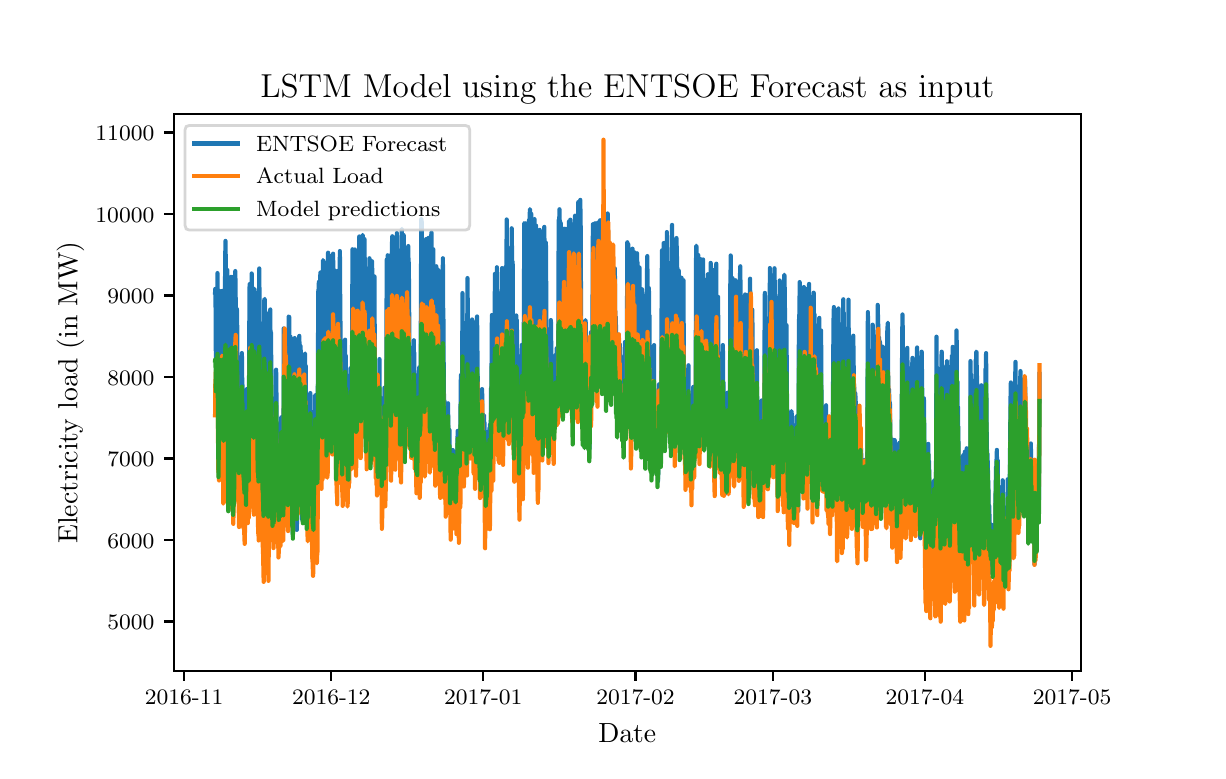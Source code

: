 \begingroup%
\makeatletter%
\begin{pgfpicture}%
\pgfpathrectangle{\pgfpointorigin}{\pgfqpoint{5.85in}{3.615in}}%
\pgfusepath{use as bounding box, clip}%
\begin{pgfscope}%
\pgfsetbuttcap%
\pgfsetmiterjoin%
\definecolor{currentfill}{rgb}{1.0,1.0,1.0}%
\pgfsetfillcolor{currentfill}%
\pgfsetlinewidth{0.0pt}%
\definecolor{currentstroke}{rgb}{1.0,1.0,1.0}%
\pgfsetstrokecolor{currentstroke}%
\pgfsetdash{}{0pt}%
\pgfpathmoveto{\pgfqpoint{0.0in}{0.0in}}%
\pgfpathlineto{\pgfqpoint{5.85in}{0.0in}}%
\pgfpathlineto{\pgfqpoint{5.85in}{3.615in}}%
\pgfpathlineto{\pgfqpoint{0.0in}{3.615in}}%
\pgfpathclose%
\pgfusepath{fill}%
\end{pgfscope}%
\begin{pgfscope}%
\pgfsetbuttcap%
\pgfsetmiterjoin%
\definecolor{currentfill}{rgb}{1.0,1.0,1.0}%
\pgfsetfillcolor{currentfill}%
\pgfsetlinewidth{0.0pt}%
\definecolor{currentstroke}{rgb}{0.0,0.0,0.0}%
\pgfsetstrokecolor{currentstroke}%
\pgfsetstrokeopacity{0.0}%
\pgfsetdash{}{0pt}%
\pgfpathmoveto{\pgfqpoint{0.731in}{0.398in}}%
\pgfpathlineto{\pgfqpoint{5.265in}{0.398in}}%
\pgfpathlineto{\pgfqpoint{5.265in}{3.182in}}%
\pgfpathlineto{\pgfqpoint{0.731in}{3.182in}}%
\pgfpathclose%
\pgfusepath{fill}%
\end{pgfscope}%
\begin{pgfscope}%
\pgfsetbuttcap%
\pgfsetroundjoin%
\definecolor{currentfill}{rgb}{0.0,0.0,0.0}%
\pgfsetfillcolor{currentfill}%
\pgfsetlinewidth{0.803pt}%
\definecolor{currentstroke}{rgb}{0.0,0.0,0.0}%
\pgfsetstrokecolor{currentstroke}%
\pgfsetdash{}{0pt}%
\pgfsys@defobject{currentmarker}{\pgfqpoint{0.0in}{-0.049in}}{\pgfqpoint{0.0in}{0.0in}}{%
\pgfpathmoveto{\pgfqpoint{0.0in}{0.0in}}%
\pgfpathlineto{\pgfqpoint{0.0in}{-0.049in}}%
\pgfusepath{stroke,fill}%
}%
\begin{pgfscope}%
\pgfsys@transformshift{0.782in}{0.398in}%
\pgfsys@useobject{currentmarker}{}%
\end{pgfscope}%
\end{pgfscope}%
\begin{pgfscope}%
\pgftext[x=0.782in,y=0.3in,,top]{\rmfamily\fontsize{8.0}{9.6}\selectfont 2016-11}%
\end{pgfscope}%
\begin{pgfscope}%
\pgfsetbuttcap%
\pgfsetroundjoin%
\definecolor{currentfill}{rgb}{0.0,0.0,0.0}%
\pgfsetfillcolor{currentfill}%
\pgfsetlinewidth{0.803pt}%
\definecolor{currentstroke}{rgb}{0.0,0.0,0.0}%
\pgfsetstrokecolor{currentstroke}%
\pgfsetdash{}{0pt}%
\pgfsys@defobject{currentmarker}{\pgfqpoint{0.0in}{-0.049in}}{\pgfqpoint{0.0in}{0.0in}}{%
\pgfpathmoveto{\pgfqpoint{0.0in}{0.0in}}%
\pgfpathlineto{\pgfqpoint{0.0in}{-0.049in}}%
\pgfusepath{stroke,fill}%
}%
\begin{pgfscope}%
\pgfsys@transformshift{1.518in}{0.398in}%
\pgfsys@useobject{currentmarker}{}%
\end{pgfscope}%
\end{pgfscope}%
\begin{pgfscope}%
\pgftext[x=1.518in,y=0.3in,,top]{\rmfamily\fontsize{8.0}{9.6}\selectfont 2016-12}%
\end{pgfscope}%
\begin{pgfscope}%
\pgfsetbuttcap%
\pgfsetroundjoin%
\definecolor{currentfill}{rgb}{0.0,0.0,0.0}%
\pgfsetfillcolor{currentfill}%
\pgfsetlinewidth{0.803pt}%
\definecolor{currentstroke}{rgb}{0.0,0.0,0.0}%
\pgfsetstrokecolor{currentstroke}%
\pgfsetdash{}{0pt}%
\pgfsys@defobject{currentmarker}{\pgfqpoint{0.0in}{-0.049in}}{\pgfqpoint{0.0in}{0.0in}}{%
\pgfpathmoveto{\pgfqpoint{0.0in}{0.0in}}%
\pgfpathlineto{\pgfqpoint{0.0in}{-0.049in}}%
\pgfusepath{stroke,fill}%
}%
\begin{pgfscope}%
\pgfsys@transformshift{2.278in}{0.398in}%
\pgfsys@useobject{currentmarker}{}%
\end{pgfscope}%
\end{pgfscope}%
\begin{pgfscope}%
\pgftext[x=2.278in,y=0.3in,,top]{\rmfamily\fontsize{8.0}{9.6}\selectfont 2017-01}%
\end{pgfscope}%
\begin{pgfscope}%
\pgfsetbuttcap%
\pgfsetroundjoin%
\definecolor{currentfill}{rgb}{0.0,0.0,0.0}%
\pgfsetfillcolor{currentfill}%
\pgfsetlinewidth{0.803pt}%
\definecolor{currentstroke}{rgb}{0.0,0.0,0.0}%
\pgfsetstrokecolor{currentstroke}%
\pgfsetdash{}{0pt}%
\pgfsys@defobject{currentmarker}{\pgfqpoint{0.0in}{-0.049in}}{\pgfqpoint{0.0in}{0.0in}}{%
\pgfpathmoveto{\pgfqpoint{0.0in}{0.0in}}%
\pgfpathlineto{\pgfqpoint{0.0in}{-0.049in}}%
\pgfusepath{stroke,fill}%
}%
\begin{pgfscope}%
\pgfsys@transformshift{3.039in}{0.398in}%
\pgfsys@useobject{currentmarker}{}%
\end{pgfscope}%
\end{pgfscope}%
\begin{pgfscope}%
\pgftext[x=3.039in,y=0.3in,,top]{\rmfamily\fontsize{8.0}{9.6}\selectfont 2017-02}%
\end{pgfscope}%
\begin{pgfscope}%
\pgfsetbuttcap%
\pgfsetroundjoin%
\definecolor{currentfill}{rgb}{0.0,0.0,0.0}%
\pgfsetfillcolor{currentfill}%
\pgfsetlinewidth{0.803pt}%
\definecolor{currentstroke}{rgb}{0.0,0.0,0.0}%
\pgfsetstrokecolor{currentstroke}%
\pgfsetdash{}{0pt}%
\pgfsys@defobject{currentmarker}{\pgfqpoint{0.0in}{-0.049in}}{\pgfqpoint{0.0in}{0.0in}}{%
\pgfpathmoveto{\pgfqpoint{0.0in}{0.0in}}%
\pgfpathlineto{\pgfqpoint{0.0in}{-0.049in}}%
\pgfusepath{stroke,fill}%
}%
\begin{pgfscope}%
\pgfsys@transformshift{3.726in}{0.398in}%
\pgfsys@useobject{currentmarker}{}%
\end{pgfscope}%
\end{pgfscope}%
\begin{pgfscope}%
\pgftext[x=3.726in,y=0.3in,,top]{\rmfamily\fontsize{8.0}{9.6}\selectfont 2017-03}%
\end{pgfscope}%
\begin{pgfscope}%
\pgfsetbuttcap%
\pgfsetroundjoin%
\definecolor{currentfill}{rgb}{0.0,0.0,0.0}%
\pgfsetfillcolor{currentfill}%
\pgfsetlinewidth{0.803pt}%
\definecolor{currentstroke}{rgb}{0.0,0.0,0.0}%
\pgfsetstrokecolor{currentstroke}%
\pgfsetdash{}{0pt}%
\pgfsys@defobject{currentmarker}{\pgfqpoint{0.0in}{-0.049in}}{\pgfqpoint{0.0in}{0.0in}}{%
\pgfpathmoveto{\pgfqpoint{0.0in}{0.0in}}%
\pgfpathlineto{\pgfqpoint{0.0in}{-0.049in}}%
\pgfusepath{stroke,fill}%
}%
\begin{pgfscope}%
\pgfsys@transformshift{4.486in}{0.398in}%
\pgfsys@useobject{currentmarker}{}%
\end{pgfscope}%
\end{pgfscope}%
\begin{pgfscope}%
\pgftext[x=4.486in,y=0.3in,,top]{\rmfamily\fontsize{8.0}{9.6}\selectfont 2017-04}%
\end{pgfscope}%
\begin{pgfscope}%
\pgfsetbuttcap%
\pgfsetroundjoin%
\definecolor{currentfill}{rgb}{0.0,0.0,0.0}%
\pgfsetfillcolor{currentfill}%
\pgfsetlinewidth{0.803pt}%
\definecolor{currentstroke}{rgb}{0.0,0.0,0.0}%
\pgfsetstrokecolor{currentstroke}%
\pgfsetdash{}{0pt}%
\pgfsys@defobject{currentmarker}{\pgfqpoint{0.0in}{-0.049in}}{\pgfqpoint{0.0in}{0.0in}}{%
\pgfpathmoveto{\pgfqpoint{0.0in}{0.0in}}%
\pgfpathlineto{\pgfqpoint{0.0in}{-0.049in}}%
\pgfusepath{stroke,fill}%
}%
\begin{pgfscope}%
\pgfsys@transformshift{5.222in}{0.398in}%
\pgfsys@useobject{currentmarker}{}%
\end{pgfscope}%
\end{pgfscope}%
\begin{pgfscope}%
\pgftext[x=5.222in,y=0.3in,,top]{\rmfamily\fontsize{8.0}{9.6}\selectfont 2017-05}%
\end{pgfscope}%
\begin{pgfscope}%
\pgftext[x=2.998in,y=0.137in,,top]{\rmfamily\fontsize{10.0}{12.0}\selectfont Date}%
\end{pgfscope}%
\begin{pgfscope}%
\pgfsetbuttcap%
\pgfsetroundjoin%
\definecolor{currentfill}{rgb}{0.0,0.0,0.0}%
\pgfsetfillcolor{currentfill}%
\pgfsetlinewidth{0.803pt}%
\definecolor{currentstroke}{rgb}{0.0,0.0,0.0}%
\pgfsetstrokecolor{currentstroke}%
\pgfsetdash{}{0pt}%
\pgfsys@defobject{currentmarker}{\pgfqpoint{-0.049in}{0.0in}}{\pgfqpoint{0.0in}{0.0in}}{%
\pgfpathmoveto{\pgfqpoint{0.0in}{0.0in}}%
\pgfpathlineto{\pgfqpoint{-0.049in}{0.0in}}%
\pgfusepath{stroke,fill}%
}%
\begin{pgfscope}%
\pgfsys@transformshift{0.731in}{0.646in}%
\pgfsys@useobject{currentmarker}{}%
\end{pgfscope}%
\end{pgfscope}%
\begin{pgfscope}%
\pgftext[x=0.398in,y=0.604in,left,base]{\rmfamily\fontsize{8.0}{9.6}\selectfont \(\displaystyle 5000\)}%
\end{pgfscope}%
\begin{pgfscope}%
\pgfsetbuttcap%
\pgfsetroundjoin%
\definecolor{currentfill}{rgb}{0.0,0.0,0.0}%
\pgfsetfillcolor{currentfill}%
\pgfsetlinewidth{0.803pt}%
\definecolor{currentstroke}{rgb}{0.0,0.0,0.0}%
\pgfsetstrokecolor{currentstroke}%
\pgfsetdash{}{0pt}%
\pgfsys@defobject{currentmarker}{\pgfqpoint{-0.049in}{0.0in}}{\pgfqpoint{0.0in}{0.0in}}{%
\pgfpathmoveto{\pgfqpoint{0.0in}{0.0in}}%
\pgfpathlineto{\pgfqpoint{-0.049in}{0.0in}}%
\pgfusepath{stroke,fill}%
}%
\begin{pgfscope}%
\pgfsys@transformshift{0.731in}{1.054in}%
\pgfsys@useobject{currentmarker}{}%
\end{pgfscope}%
\end{pgfscope}%
\begin{pgfscope}%
\pgftext[x=0.398in,y=1.012in,left,base]{\rmfamily\fontsize{8.0}{9.6}\selectfont \(\displaystyle 6000\)}%
\end{pgfscope}%
\begin{pgfscope}%
\pgfsetbuttcap%
\pgfsetroundjoin%
\definecolor{currentfill}{rgb}{0.0,0.0,0.0}%
\pgfsetfillcolor{currentfill}%
\pgfsetlinewidth{0.803pt}%
\definecolor{currentstroke}{rgb}{0.0,0.0,0.0}%
\pgfsetstrokecolor{currentstroke}%
\pgfsetdash{}{0pt}%
\pgfsys@defobject{currentmarker}{\pgfqpoint{-0.049in}{0.0in}}{\pgfqpoint{0.0in}{0.0in}}{%
\pgfpathmoveto{\pgfqpoint{0.0in}{0.0in}}%
\pgfpathlineto{\pgfqpoint{-0.049in}{0.0in}}%
\pgfusepath{stroke,fill}%
}%
\begin{pgfscope}%
\pgfsys@transformshift{0.731in}{1.461in}%
\pgfsys@useobject{currentmarker}{}%
\end{pgfscope}%
\end{pgfscope}%
\begin{pgfscope}%
\pgftext[x=0.398in,y=1.419in,left,base]{\rmfamily\fontsize{8.0}{9.6}\selectfont \(\displaystyle 7000\)}%
\end{pgfscope}%
\begin{pgfscope}%
\pgfsetbuttcap%
\pgfsetroundjoin%
\definecolor{currentfill}{rgb}{0.0,0.0,0.0}%
\pgfsetfillcolor{currentfill}%
\pgfsetlinewidth{0.803pt}%
\definecolor{currentstroke}{rgb}{0.0,0.0,0.0}%
\pgfsetstrokecolor{currentstroke}%
\pgfsetdash{}{0pt}%
\pgfsys@defobject{currentmarker}{\pgfqpoint{-0.049in}{0.0in}}{\pgfqpoint{0.0in}{0.0in}}{%
\pgfpathmoveto{\pgfqpoint{0.0in}{0.0in}}%
\pgfpathlineto{\pgfqpoint{-0.049in}{0.0in}}%
\pgfusepath{stroke,fill}%
}%
\begin{pgfscope}%
\pgfsys@transformshift{0.731in}{1.869in}%
\pgfsys@useobject{currentmarker}{}%
\end{pgfscope}%
\end{pgfscope}%
\begin{pgfscope}%
\pgftext[x=0.398in,y=1.827in,left,base]{\rmfamily\fontsize{8.0}{9.6}\selectfont \(\displaystyle 8000\)}%
\end{pgfscope}%
\begin{pgfscope}%
\pgfsetbuttcap%
\pgfsetroundjoin%
\definecolor{currentfill}{rgb}{0.0,0.0,0.0}%
\pgfsetfillcolor{currentfill}%
\pgfsetlinewidth{0.803pt}%
\definecolor{currentstroke}{rgb}{0.0,0.0,0.0}%
\pgfsetstrokecolor{currentstroke}%
\pgfsetdash{}{0pt}%
\pgfsys@defobject{currentmarker}{\pgfqpoint{-0.049in}{0.0in}}{\pgfqpoint{0.0in}{0.0in}}{%
\pgfpathmoveto{\pgfqpoint{0.0in}{0.0in}}%
\pgfpathlineto{\pgfqpoint{-0.049in}{0.0in}}%
\pgfusepath{stroke,fill}%
}%
\begin{pgfscope}%
\pgfsys@transformshift{0.731in}{2.276in}%
\pgfsys@useobject{currentmarker}{}%
\end{pgfscope}%
\end{pgfscope}%
\begin{pgfscope}%
\pgftext[x=0.398in,y=2.234in,left,base]{\rmfamily\fontsize{8.0}{9.6}\selectfont \(\displaystyle 9000\)}%
\end{pgfscope}%
\begin{pgfscope}%
\pgfsetbuttcap%
\pgfsetroundjoin%
\definecolor{currentfill}{rgb}{0.0,0.0,0.0}%
\pgfsetfillcolor{currentfill}%
\pgfsetlinewidth{0.803pt}%
\definecolor{currentstroke}{rgb}{0.0,0.0,0.0}%
\pgfsetstrokecolor{currentstroke}%
\pgfsetdash{}{0pt}%
\pgfsys@defobject{currentmarker}{\pgfqpoint{-0.049in}{0.0in}}{\pgfqpoint{0.0in}{0.0in}}{%
\pgfpathmoveto{\pgfqpoint{0.0in}{0.0in}}%
\pgfpathlineto{\pgfqpoint{-0.049in}{0.0in}}%
\pgfusepath{stroke,fill}%
}%
\begin{pgfscope}%
\pgfsys@transformshift{0.731in}{2.684in}%
\pgfsys@useobject{currentmarker}{}%
\end{pgfscope}%
\end{pgfscope}%
\begin{pgfscope}%
\pgftext[x=0.339in,y=2.641in,left,base]{\rmfamily\fontsize{8.0}{9.6}\selectfont \(\displaystyle 10000\)}%
\end{pgfscope}%
\begin{pgfscope}%
\pgfsetbuttcap%
\pgfsetroundjoin%
\definecolor{currentfill}{rgb}{0.0,0.0,0.0}%
\pgfsetfillcolor{currentfill}%
\pgfsetlinewidth{0.803pt}%
\definecolor{currentstroke}{rgb}{0.0,0.0,0.0}%
\pgfsetstrokecolor{currentstroke}%
\pgfsetdash{}{0pt}%
\pgfsys@defobject{currentmarker}{\pgfqpoint{-0.049in}{0.0in}}{\pgfqpoint{0.0in}{0.0in}}{%
\pgfpathmoveto{\pgfqpoint{0.0in}{0.0in}}%
\pgfpathlineto{\pgfqpoint{-0.049in}{0.0in}}%
\pgfusepath{stroke,fill}%
}%
\begin{pgfscope}%
\pgfsys@transformshift{0.731in}{3.091in}%
\pgfsys@useobject{currentmarker}{}%
\end{pgfscope}%
\end{pgfscope}%
\begin{pgfscope}%
\pgftext[x=0.339in,y=3.049in,left,base]{\rmfamily\fontsize{8.0}{9.6}\selectfont \(\displaystyle 11000\)}%
\end{pgfscope}%
\begin{pgfscope}%
\pgftext[x=0.283in,y=1.79in,,bottom,rotate=90.0]{\rmfamily\fontsize{10.0}{12.0}\selectfont Electricity load (in MW)}%
\end{pgfscope}%
\begin{pgfscope}%
\pgfpathrectangle{\pgfqpoint{0.731in}{0.398in}}{\pgfqpoint{4.534in}{2.784in}} %
\pgfusepath{clip}%
\pgfsetrectcap%
\pgfsetroundjoin%
\pgfsetlinewidth{1.506pt}%
\definecolor{currentstroke}{rgb}{0.122,0.467,0.706}%
\pgfsetstrokecolor{currentstroke}%
\pgfsetdash{}{0pt}%
\pgfpathmoveto{\pgfqpoint{0.937in}{2.29in}}%
\pgfpathlineto{\pgfqpoint{0.938in}{2.309in}}%
\pgfpathlineto{\pgfqpoint{0.939in}{2.31in}}%
\pgfpathlineto{\pgfqpoint{0.941in}{1.962in}}%
\pgfpathlineto{\pgfqpoint{0.943in}{2.232in}}%
\pgfpathlineto{\pgfqpoint{0.947in}{2.09in}}%
\pgfpathlineto{\pgfqpoint{0.949in}{2.388in}}%
\pgfpathlineto{\pgfqpoint{0.952in}{1.786in}}%
\pgfpathlineto{\pgfqpoint{0.954in}{1.416in}}%
\pgfpathlineto{\pgfqpoint{0.956in}{1.622in}}%
\pgfpathlineto{\pgfqpoint{0.957in}{1.639in}}%
\pgfpathlineto{\pgfqpoint{0.958in}{1.631in}}%
\pgfpathlineto{\pgfqpoint{0.959in}{1.64in}}%
\pgfpathlineto{\pgfqpoint{0.96in}{1.839in}}%
\pgfpathlineto{\pgfqpoint{0.961in}{2.298in}}%
\pgfpathlineto{\pgfqpoint{0.962in}{2.263in}}%
\pgfpathlineto{\pgfqpoint{0.964in}{2.275in}}%
\pgfpathlineto{\pgfqpoint{0.965in}{2.287in}}%
\pgfpathlineto{\pgfqpoint{0.966in}{2.21in}}%
\pgfpathlineto{\pgfqpoint{0.967in}{2.233in}}%
\pgfpathlineto{\pgfqpoint{0.968in}{2.224in}}%
\pgfpathlineto{\pgfqpoint{0.969in}{2.115in}}%
\pgfpathlineto{\pgfqpoint{0.971in}{2.231in}}%
\pgfpathlineto{\pgfqpoint{0.973in}{2.299in}}%
\pgfpathlineto{\pgfqpoint{0.977in}{1.637in}}%
\pgfpathlineto{\pgfqpoint{0.979in}{1.621in}}%
\pgfpathlineto{\pgfqpoint{0.981in}{1.652in}}%
\pgfpathlineto{\pgfqpoint{0.982in}{1.653in}}%
\pgfpathlineto{\pgfqpoint{0.983in}{1.627in}}%
\pgfpathlineto{\pgfqpoint{0.984in}{1.742in}}%
\pgfpathlineto{\pgfqpoint{0.986in}{2.257in}}%
\pgfpathlineto{\pgfqpoint{0.988in}{2.479in}}%
\pgfpathlineto{\pgfqpoint{0.989in}{2.549in}}%
\pgfpathlineto{\pgfqpoint{0.992in}{2.336in}}%
\pgfpathlineto{\pgfqpoint{0.993in}{2.335in}}%
\pgfpathlineto{\pgfqpoint{0.994in}{2.235in}}%
\pgfpathlineto{\pgfqpoint{0.996in}{2.403in}}%
\pgfpathlineto{\pgfqpoint{0.997in}{2.405in}}%
\pgfpathlineto{\pgfqpoint{0.998in}{2.403in}}%
\pgfpathlineto{\pgfqpoint{1.001in}{1.667in}}%
\pgfpathlineto{\pgfqpoint{1.003in}{1.315in}}%
\pgfpathlineto{\pgfqpoint{1.005in}{1.445in}}%
\pgfpathlineto{\pgfqpoint{1.006in}{1.447in}}%
\pgfpathlineto{\pgfqpoint{1.007in}{1.445in}}%
\pgfpathlineto{\pgfqpoint{1.008in}{1.461in}}%
\pgfpathlineto{\pgfqpoint{1.009in}{1.673in}}%
\pgfpathlineto{\pgfqpoint{1.011in}{2.361in}}%
\pgfpathlineto{\pgfqpoint{1.012in}{2.362in}}%
\pgfpathlineto{\pgfqpoint{1.014in}{2.369in}}%
\pgfpathlineto{\pgfqpoint{1.015in}{2.245in}}%
\pgfpathlineto{\pgfqpoint{1.016in}{2.252in}}%
\pgfpathlineto{\pgfqpoint{1.017in}{2.249in}}%
\pgfpathlineto{\pgfqpoint{1.018in}{2.234in}}%
\pgfpathlineto{\pgfqpoint{1.02in}{2.244in}}%
\pgfpathlineto{\pgfqpoint{1.021in}{2.369in}}%
\pgfpathlineto{\pgfqpoint{1.023in}{2.074in}}%
\pgfpathlineto{\pgfqpoint{1.026in}{1.358in}}%
\pgfpathlineto{\pgfqpoint{1.027in}{1.281in}}%
\pgfpathlineto{\pgfqpoint{1.029in}{1.365in}}%
\pgfpathlineto{\pgfqpoint{1.03in}{1.366in}}%
\pgfpathlineto{\pgfqpoint{1.031in}{1.364in}}%
\pgfpathlineto{\pgfqpoint{1.032in}{1.39in}}%
\pgfpathlineto{\pgfqpoint{1.038in}{2.398in}}%
\pgfpathlineto{\pgfqpoint{1.039in}{2.345in}}%
\pgfpathlineto{\pgfqpoint{1.041in}{2.177in}}%
\pgfpathlineto{\pgfqpoint{1.042in}{2.17in}}%
\pgfpathlineto{\pgfqpoint{1.044in}{2.1in}}%
\pgfpathlineto{\pgfqpoint{1.046in}{2.208in}}%
\pgfpathlineto{\pgfqpoint{1.047in}{2.193in}}%
\pgfpathlineto{\pgfqpoint{1.051in}{1.605in}}%
\pgfpathlineto{\pgfqpoint{1.052in}{1.711in}}%
\pgfpathlineto{\pgfqpoint{1.054in}{1.647in}}%
\pgfpathlineto{\pgfqpoint{1.055in}{1.659in}}%
\pgfpathlineto{\pgfqpoint{1.056in}{1.607in}}%
\pgfpathlineto{\pgfqpoint{1.059in}{1.687in}}%
\pgfpathlineto{\pgfqpoint{1.06in}{1.665in}}%
\pgfpathlineto{\pgfqpoint{1.062in}{1.809in}}%
\pgfpathlineto{\pgfqpoint{1.063in}{1.804in}}%
\pgfpathlineto{\pgfqpoint{1.064in}{1.791in}}%
\pgfpathlineto{\pgfqpoint{1.065in}{1.632in}}%
\pgfpathlineto{\pgfqpoint{1.067in}{1.785in}}%
\pgfpathlineto{\pgfqpoint{1.069in}{1.876in}}%
\pgfpathlineto{\pgfqpoint{1.071in}{1.988in}}%
\pgfpathlineto{\pgfqpoint{1.073in}{1.818in}}%
\pgfpathlineto{\pgfqpoint{1.074in}{1.83in}}%
\pgfpathlineto{\pgfqpoint{1.075in}{1.794in}}%
\pgfpathlineto{\pgfqpoint{1.076in}{1.504in}}%
\pgfpathlineto{\pgfqpoint{1.077in}{1.521in}}%
\pgfpathlineto{\pgfqpoint{1.079in}{1.428in}}%
\pgfpathlineto{\pgfqpoint{1.081in}{1.456in}}%
\pgfpathlineto{\pgfqpoint{1.082in}{1.408in}}%
\pgfpathlineto{\pgfqpoint{1.084in}{1.408in}}%
\pgfpathlineto{\pgfqpoint{1.085in}{1.469in}}%
\pgfpathlineto{\pgfqpoint{1.086in}{1.599in}}%
\pgfpathlineto{\pgfqpoint{1.088in}{1.472in}}%
\pgfpathlineto{\pgfqpoint{1.089in}{1.518in}}%
\pgfpathlineto{\pgfqpoint{1.09in}{1.448in}}%
\pgfpathlineto{\pgfqpoint{1.092in}{1.26in}}%
\pgfpathlineto{\pgfqpoint{1.095in}{1.779in}}%
\pgfpathlineto{\pgfqpoint{1.096in}{1.808in}}%
\pgfpathlineto{\pgfqpoint{1.097in}{1.74in}}%
\pgfpathlineto{\pgfqpoint{1.1in}{1.42in}}%
\pgfpathlineto{\pgfqpoint{1.101in}{1.425in}}%
\pgfpathlineto{\pgfqpoint{1.102in}{1.405in}}%
\pgfpathlineto{\pgfqpoint{1.103in}{1.407in}}%
\pgfpathlineto{\pgfqpoint{1.105in}{1.418in}}%
\pgfpathlineto{\pgfqpoint{1.107in}{1.867in}}%
\pgfpathlineto{\pgfqpoint{1.109in}{2.305in}}%
\pgfpathlineto{\pgfqpoint{1.11in}{2.333in}}%
\pgfpathlineto{\pgfqpoint{1.113in}{2.203in}}%
\pgfpathlineto{\pgfqpoint{1.114in}{2.178in}}%
\pgfpathlineto{\pgfqpoint{1.117in}{1.91in}}%
\pgfpathlineto{\pgfqpoint{1.119in}{2.296in}}%
\pgfpathlineto{\pgfqpoint{1.12in}{2.386in}}%
\pgfpathlineto{\pgfqpoint{1.121in}{2.281in}}%
\pgfpathlineto{\pgfqpoint{1.122in}{2.056in}}%
\pgfpathlineto{\pgfqpoint{1.123in}{2.096in}}%
\pgfpathlineto{\pgfqpoint{1.125in}{1.625in}}%
\pgfpathlineto{\pgfqpoint{1.126in}{1.647in}}%
\pgfpathlineto{\pgfqpoint{1.127in}{1.645in}}%
\pgfpathlineto{\pgfqpoint{1.128in}{1.649in}}%
\pgfpathlineto{\pgfqpoint{1.13in}{1.641in}}%
\pgfpathlineto{\pgfqpoint{1.131in}{1.663in}}%
\pgfpathlineto{\pgfqpoint{1.133in}{2.31in}}%
\pgfpathlineto{\pgfqpoint{1.134in}{2.305in}}%
\pgfpathlineto{\pgfqpoint{1.136in}{2.28in}}%
\pgfpathlineto{\pgfqpoint{1.137in}{2.287in}}%
\pgfpathlineto{\pgfqpoint{1.138in}{2.164in}}%
\pgfpathlineto{\pgfqpoint{1.14in}{2.219in}}%
\pgfpathlineto{\pgfqpoint{1.141in}{2.206in}}%
\pgfpathlineto{\pgfqpoint{1.142in}{2.206in}}%
\pgfpathlineto{\pgfqpoint{1.143in}{2.228in}}%
\pgfpathlineto{\pgfqpoint{1.145in}{2.288in}}%
\pgfpathlineto{\pgfqpoint{1.15in}{1.43in}}%
\pgfpathlineto{\pgfqpoint{1.153in}{1.405in}}%
\pgfpathlineto{\pgfqpoint{1.154in}{1.372in}}%
\pgfpathlineto{\pgfqpoint{1.155in}{1.423in}}%
\pgfpathlineto{\pgfqpoint{1.158in}{2.411in}}%
\pgfpathlineto{\pgfqpoint{1.16in}{2.134in}}%
\pgfpathlineto{\pgfqpoint{1.161in}{2.121in}}%
\pgfpathlineto{\pgfqpoint{1.162in}{2.133in}}%
\pgfpathlineto{\pgfqpoint{1.163in}{2.076in}}%
\pgfpathlineto{\pgfqpoint{1.165in}{2.134in}}%
\pgfpathlineto{\pgfqpoint{1.166in}{2.131in}}%
\pgfpathlineto{\pgfqpoint{1.168in}{2.136in}}%
\pgfpathlineto{\pgfqpoint{1.169in}{2.127in}}%
\pgfpathlineto{\pgfqpoint{1.171in}{1.74in}}%
\pgfpathlineto{\pgfqpoint{1.172in}{1.702in}}%
\pgfpathlineto{\pgfqpoint{1.174in}{1.337in}}%
\pgfpathlineto{\pgfqpoint{1.176in}{1.288in}}%
\pgfpathlineto{\pgfqpoint{1.178in}{1.117in}}%
\pgfpathlineto{\pgfqpoint{1.179in}{1.083in}}%
\pgfpathlineto{\pgfqpoint{1.181in}{1.527in}}%
\pgfpathlineto{\pgfqpoint{1.183in}{2.252in}}%
\pgfpathlineto{\pgfqpoint{1.185in}{2.259in}}%
\pgfpathlineto{\pgfqpoint{1.188in}{1.994in}}%
\pgfpathlineto{\pgfqpoint{1.189in}{2.041in}}%
\pgfpathlineto{\pgfqpoint{1.19in}{2.019in}}%
\pgfpathlineto{\pgfqpoint{1.191in}{2.039in}}%
\pgfpathlineto{\pgfqpoint{1.193in}{1.977in}}%
\pgfpathlineto{\pgfqpoint{1.194in}{2.049in}}%
\pgfpathlineto{\pgfqpoint{1.196in}{1.736in}}%
\pgfpathlineto{\pgfqpoint{1.197in}{1.739in}}%
\pgfpathlineto{\pgfqpoint{1.199in}{1.221in}}%
\pgfpathlineto{\pgfqpoint{1.201in}{1.129in}}%
\pgfpathlineto{\pgfqpoint{1.202in}{1.247in}}%
\pgfpathlineto{\pgfqpoint{1.203in}{1.139in}}%
\pgfpathlineto{\pgfqpoint{1.205in}{1.599in}}%
\pgfpathlineto{\pgfqpoint{1.207in}{2.151in}}%
\pgfpathlineto{\pgfqpoint{1.208in}{2.192in}}%
\pgfpathlineto{\pgfqpoint{1.211in}{2.101in}}%
\pgfpathlineto{\pgfqpoint{1.213in}{2.206in}}%
\pgfpathlineto{\pgfqpoint{1.214in}{2.057in}}%
\pgfpathlineto{\pgfqpoint{1.215in}{2.078in}}%
\pgfpathlineto{\pgfqpoint{1.216in}{2.076in}}%
\pgfpathlineto{\pgfqpoint{1.217in}{2.09in}}%
\pgfpathlineto{\pgfqpoint{1.219in}{1.593in}}%
\pgfpathlineto{\pgfqpoint{1.22in}{1.767in}}%
\pgfpathlineto{\pgfqpoint{1.223in}{1.295in}}%
\pgfpathlineto{\pgfqpoint{1.224in}{1.158in}}%
\pgfpathlineto{\pgfqpoint{1.225in}{1.24in}}%
\pgfpathlineto{\pgfqpoint{1.226in}{1.194in}}%
\pgfpathlineto{\pgfqpoint{1.227in}{1.222in}}%
\pgfpathlineto{\pgfqpoint{1.228in}{1.148in}}%
\pgfpathlineto{\pgfqpoint{1.229in}{1.151in}}%
\pgfpathlineto{\pgfqpoint{1.231in}{1.199in}}%
\pgfpathlineto{\pgfqpoint{1.236in}{1.676in}}%
\pgfpathlineto{\pgfqpoint{1.237in}{1.661in}}%
\pgfpathlineto{\pgfqpoint{1.239in}{1.586in}}%
\pgfpathlineto{\pgfqpoint{1.24in}{1.632in}}%
\pgfpathlineto{\pgfqpoint{1.242in}{1.905in}}%
\pgfpathlineto{\pgfqpoint{1.243in}{1.873in}}%
\pgfpathlineto{\pgfqpoint{1.248in}{1.278in}}%
\pgfpathlineto{\pgfqpoint{1.249in}{1.253in}}%
\pgfpathlineto{\pgfqpoint{1.251in}{1.368in}}%
\pgfpathlineto{\pgfqpoint{1.252in}{1.344in}}%
\pgfpathlineto{\pgfqpoint{1.253in}{1.345in}}%
\pgfpathlineto{\pgfqpoint{1.254in}{1.057in}}%
\pgfpathlineto{\pgfqpoint{1.256in}{1.157in}}%
\pgfpathlineto{\pgfqpoint{1.258in}{1.388in}}%
\pgfpathlineto{\pgfqpoint{1.259in}{1.418in}}%
\pgfpathlineto{\pgfqpoint{1.26in}{1.183in}}%
\pgfpathlineto{\pgfqpoint{1.261in}{1.327in}}%
\pgfpathlineto{\pgfqpoint{1.263in}{1.182in}}%
\pgfpathlineto{\pgfqpoint{1.268in}{1.667in}}%
\pgfpathlineto{\pgfqpoint{1.271in}{1.41in}}%
\pgfpathlineto{\pgfqpoint{1.272in}{1.413in}}%
\pgfpathlineto{\pgfqpoint{1.274in}{1.164in}}%
\pgfpathlineto{\pgfqpoint{1.276in}{1.172in}}%
\pgfpathlineto{\pgfqpoint{1.278in}{1.12in}}%
\pgfpathlineto{\pgfqpoint{1.279in}{1.269in}}%
\pgfpathlineto{\pgfqpoint{1.28in}{2.111in}}%
\pgfpathlineto{\pgfqpoint{1.281in}{2.03in}}%
\pgfpathlineto{\pgfqpoint{1.282in}{2.078in}}%
\pgfpathlineto{\pgfqpoint{1.283in}{2.042in}}%
\pgfpathlineto{\pgfqpoint{1.284in}{2.042in}}%
\pgfpathlineto{\pgfqpoint{1.285in}{2.039in}}%
\pgfpathlineto{\pgfqpoint{1.286in}{1.946in}}%
\pgfpathlineto{\pgfqpoint{1.287in}{1.95in}}%
\pgfpathlineto{\pgfqpoint{1.288in}{1.931in}}%
\pgfpathlineto{\pgfqpoint{1.289in}{1.962in}}%
\pgfpathlineto{\pgfqpoint{1.291in}{2.043in}}%
\pgfpathlineto{\pgfqpoint{1.292in}{2.007in}}%
\pgfpathlineto{\pgfqpoint{1.293in}{1.873in}}%
\pgfpathlineto{\pgfqpoint{1.294in}{1.901in}}%
\pgfpathlineto{\pgfqpoint{1.297in}{1.465in}}%
\pgfpathlineto{\pgfqpoint{1.3in}{1.384in}}%
\pgfpathlineto{\pgfqpoint{1.301in}{1.23in}}%
\pgfpathlineto{\pgfqpoint{1.303in}{1.63in}}%
\pgfpathlineto{\pgfqpoint{1.305in}{2.171in}}%
\pgfpathlineto{\pgfqpoint{1.308in}{2.168in}}%
\pgfpathlineto{\pgfqpoint{1.309in}{1.977in}}%
\pgfpathlineto{\pgfqpoint{1.311in}{2.036in}}%
\pgfpathlineto{\pgfqpoint{1.312in}{2.073in}}%
\pgfpathlineto{\pgfqpoint{1.314in}{2.067in}}%
\pgfpathlineto{\pgfqpoint{1.315in}{2.048in}}%
\pgfpathlineto{\pgfqpoint{1.316in}{2.05in}}%
\pgfpathlineto{\pgfqpoint{1.319in}{1.677in}}%
\pgfpathlineto{\pgfqpoint{1.32in}{1.779in}}%
\pgfpathlineto{\pgfqpoint{1.323in}{1.117in}}%
\pgfpathlineto{\pgfqpoint{1.325in}{1.136in}}%
\pgfpathlineto{\pgfqpoint{1.326in}{1.071in}}%
\pgfpathlineto{\pgfqpoint{1.327in}{1.191in}}%
\pgfpathlineto{\pgfqpoint{1.33in}{2.046in}}%
\pgfpathlineto{\pgfqpoint{1.331in}{2.055in}}%
\pgfpathlineto{\pgfqpoint{1.333in}{2.05in}}%
\pgfpathlineto{\pgfqpoint{1.334in}{2.024in}}%
\pgfpathlineto{\pgfqpoint{1.335in}{2.063in}}%
\pgfpathlineto{\pgfqpoint{1.336in}{2.043in}}%
\pgfpathlineto{\pgfqpoint{1.337in}{1.92in}}%
\pgfpathlineto{\pgfqpoint{1.339in}{2.022in}}%
\pgfpathlineto{\pgfqpoint{1.34in}{2.028in}}%
\pgfpathlineto{\pgfqpoint{1.341in}{2.013in}}%
\pgfpathlineto{\pgfqpoint{1.343in}{1.837in}}%
\pgfpathlineto{\pgfqpoint{1.344in}{1.74in}}%
\pgfpathlineto{\pgfqpoint{1.346in}{1.104in}}%
\pgfpathlineto{\pgfqpoint{1.348in}{1.399in}}%
\pgfpathlineto{\pgfqpoint{1.349in}{1.399in}}%
\pgfpathlineto{\pgfqpoint{1.35in}{1.294in}}%
\pgfpathlineto{\pgfqpoint{1.352in}{1.669in}}%
\pgfpathlineto{\pgfqpoint{1.354in}{2.057in}}%
\pgfpathlineto{\pgfqpoint{1.355in}{2.061in}}%
\pgfpathlineto{\pgfqpoint{1.357in}{2.052in}}%
\pgfpathlineto{\pgfqpoint{1.358in}{2.074in}}%
\pgfpathlineto{\pgfqpoint{1.361in}{1.949in}}%
\pgfpathlineto{\pgfqpoint{1.362in}{1.85in}}%
\pgfpathlineto{\pgfqpoint{1.364in}{2.024in}}%
\pgfpathlineto{\pgfqpoint{1.366in}{1.98in}}%
\pgfpathlineto{\pgfqpoint{1.37in}{1.368in}}%
\pgfpathlineto{\pgfqpoint{1.371in}{1.304in}}%
\pgfpathlineto{\pgfqpoint{1.372in}{1.155in}}%
\pgfpathlineto{\pgfqpoint{1.373in}{1.157in}}%
\pgfpathlineto{\pgfqpoint{1.374in}{1.158in}}%
\pgfpathlineto{\pgfqpoint{1.375in}{1.148in}}%
\pgfpathlineto{\pgfqpoint{1.376in}{1.152in}}%
\pgfpathlineto{\pgfqpoint{1.377in}{1.318in}}%
\pgfpathlineto{\pgfqpoint{1.379in}{1.87in}}%
\pgfpathlineto{\pgfqpoint{1.382in}{1.884in}}%
\pgfpathlineto{\pgfqpoint{1.383in}{1.865in}}%
\pgfpathlineto{\pgfqpoint{1.386in}{1.983in}}%
\pgfpathlineto{\pgfqpoint{1.387in}{1.986in}}%
\pgfpathlineto{\pgfqpoint{1.388in}{1.84in}}%
\pgfpathlineto{\pgfqpoint{1.389in}{1.851in}}%
\pgfpathlineto{\pgfqpoint{1.39in}{1.925in}}%
\pgfpathlineto{\pgfqpoint{1.391in}{1.541in}}%
\pgfpathlineto{\pgfqpoint{1.392in}{1.566in}}%
\pgfpathlineto{\pgfqpoint{1.395in}{1.154in}}%
\pgfpathlineto{\pgfqpoint{1.396in}{1.307in}}%
\pgfpathlineto{\pgfqpoint{1.397in}{1.236in}}%
\pgfpathlineto{\pgfqpoint{1.398in}{1.291in}}%
\pgfpathlineto{\pgfqpoint{1.399in}{1.19in}}%
\pgfpathlineto{\pgfqpoint{1.4in}{1.218in}}%
\pgfpathlineto{\pgfqpoint{1.402in}{1.368in}}%
\pgfpathlineto{\pgfqpoint{1.403in}{1.298in}}%
\pgfpathlineto{\pgfqpoint{1.408in}{1.57in}}%
\pgfpathlineto{\pgfqpoint{1.409in}{1.436in}}%
\pgfpathlineto{\pgfqpoint{1.41in}{1.56in}}%
\pgfpathlineto{\pgfqpoint{1.411in}{1.364in}}%
\pgfpathlineto{\pgfqpoint{1.413in}{1.788in}}%
\pgfpathlineto{\pgfqpoint{1.414in}{1.775in}}%
\pgfpathlineto{\pgfqpoint{1.417in}{1.541in}}%
\pgfpathlineto{\pgfqpoint{1.418in}{1.64in}}%
\pgfpathlineto{\pgfqpoint{1.42in}{1.356in}}%
\pgfpathlineto{\pgfqpoint{1.421in}{1.627in}}%
\pgfpathlineto{\pgfqpoint{1.424in}{1.115in}}%
\pgfpathlineto{\pgfqpoint{1.426in}{1.128in}}%
\pgfpathlineto{\pgfqpoint{1.427in}{1.129in}}%
\pgfpathlineto{\pgfqpoint{1.428in}{1.124in}}%
\pgfpathlineto{\pgfqpoint{1.429in}{1.098in}}%
\pgfpathlineto{\pgfqpoint{1.432in}{1.479in}}%
\pgfpathlineto{\pgfqpoint{1.433in}{1.434in}}%
\pgfpathlineto{\pgfqpoint{1.435in}{1.354in}}%
\pgfpathlineto{\pgfqpoint{1.436in}{1.468in}}%
\pgfpathlineto{\pgfqpoint{1.438in}{1.777in}}%
\pgfpathlineto{\pgfqpoint{1.439in}{1.742in}}%
\pgfpathlineto{\pgfqpoint{1.442in}{1.475in}}%
\pgfpathlineto{\pgfqpoint{1.443in}{1.53in}}%
\pgfpathlineto{\pgfqpoint{1.446in}{1.393in}}%
\pgfpathlineto{\pgfqpoint{1.447in}{1.397in}}%
\pgfpathlineto{\pgfqpoint{1.448in}{1.396in}}%
\pgfpathlineto{\pgfqpoint{1.449in}{1.447in}}%
\pgfpathlineto{\pgfqpoint{1.453in}{2.298in}}%
\pgfpathlineto{\pgfqpoint{1.454in}{2.294in}}%
\pgfpathlineto{\pgfqpoint{1.456in}{2.344in}}%
\pgfpathlineto{\pgfqpoint{1.457in}{2.301in}}%
\pgfpathlineto{\pgfqpoint{1.458in}{2.005in}}%
\pgfpathlineto{\pgfqpoint{1.459in}{2.302in}}%
\pgfpathlineto{\pgfqpoint{1.46in}{2.284in}}%
\pgfpathlineto{\pgfqpoint{1.461in}{2.285in}}%
\pgfpathlineto{\pgfqpoint{1.463in}{2.375in}}%
\pgfpathlineto{\pgfqpoint{1.464in}{2.391in}}%
\pgfpathlineto{\pgfqpoint{1.466in}{2.055in}}%
\pgfpathlineto{\pgfqpoint{1.469in}{1.726in}}%
\pgfpathlineto{\pgfqpoint{1.47in}{1.676in}}%
\pgfpathlineto{\pgfqpoint{1.472in}{1.689in}}%
\pgfpathlineto{\pgfqpoint{1.473in}{1.623in}}%
\pgfpathlineto{\pgfqpoint{1.474in}{1.677in}}%
\pgfpathlineto{\pgfqpoint{1.475in}{1.892in}}%
\pgfpathlineto{\pgfqpoint{1.477in}{2.453in}}%
\pgfpathlineto{\pgfqpoint{1.478in}{2.448in}}%
\pgfpathlineto{\pgfqpoint{1.48in}{2.408in}}%
\pgfpathlineto{\pgfqpoint{1.481in}{2.272in}}%
\pgfpathlineto{\pgfqpoint{1.482in}{2.275in}}%
\pgfpathlineto{\pgfqpoint{1.484in}{2.245in}}%
\pgfpathlineto{\pgfqpoint{1.487in}{2.438in}}%
\pgfpathlineto{\pgfqpoint{1.489in}{2.316in}}%
\pgfpathlineto{\pgfqpoint{1.496in}{1.566in}}%
\pgfpathlineto{\pgfqpoint{1.498in}{1.652in}}%
\pgfpathlineto{\pgfqpoint{1.499in}{1.567in}}%
\pgfpathlineto{\pgfqpoint{1.501in}{1.938in}}%
\pgfpathlineto{\pgfqpoint{1.502in}{2.49in}}%
\pgfpathlineto{\pgfqpoint{1.503in}{2.476in}}%
\pgfpathlineto{\pgfqpoint{1.506in}{2.404in}}%
\pgfpathlineto{\pgfqpoint{1.507in}{2.018in}}%
\pgfpathlineto{\pgfqpoint{1.509in}{2.349in}}%
\pgfpathlineto{\pgfqpoint{1.512in}{2.473in}}%
\pgfpathlineto{\pgfqpoint{1.514in}{2.381in}}%
\pgfpathlineto{\pgfqpoint{1.518in}{1.643in}}%
\pgfpathlineto{\pgfqpoint{1.52in}{1.851in}}%
\pgfpathlineto{\pgfqpoint{1.522in}{1.764in}}%
\pgfpathlineto{\pgfqpoint{1.523in}{1.817in}}%
\pgfpathlineto{\pgfqpoint{1.525in}{2.429in}}%
\pgfpathlineto{\pgfqpoint{1.526in}{2.392in}}%
\pgfpathlineto{\pgfqpoint{1.527in}{2.485in}}%
\pgfpathlineto{\pgfqpoint{1.529in}{2.333in}}%
\pgfpathlineto{\pgfqpoint{1.53in}{2.073in}}%
\pgfpathlineto{\pgfqpoint{1.532in}{2.282in}}%
\pgfpathlineto{\pgfqpoint{1.533in}{2.128in}}%
\pgfpathlineto{\pgfqpoint{1.534in}{2.196in}}%
\pgfpathlineto{\pgfqpoint{1.535in}{2.401in}}%
\pgfpathlineto{\pgfqpoint{1.536in}{2.349in}}%
\pgfpathlineto{\pgfqpoint{1.537in}{2.373in}}%
\pgfpathlineto{\pgfqpoint{1.541in}{1.747in}}%
\pgfpathlineto{\pgfqpoint{1.542in}{1.551in}}%
\pgfpathlineto{\pgfqpoint{1.545in}{1.641in}}%
\pgfpathlineto{\pgfqpoint{1.546in}{1.64in}}%
\pgfpathlineto{\pgfqpoint{1.547in}{1.63in}}%
\pgfpathlineto{\pgfqpoint{1.549in}{1.759in}}%
\pgfpathlineto{\pgfqpoint{1.551in}{2.396in}}%
\pgfpathlineto{\pgfqpoint{1.552in}{2.222in}}%
\pgfpathlineto{\pgfqpoint{1.553in}{2.4in}}%
\pgfpathlineto{\pgfqpoint{1.554in}{2.178in}}%
\pgfpathlineto{\pgfqpoint{1.555in}{2.195in}}%
\pgfpathlineto{\pgfqpoint{1.556in}{2.365in}}%
\pgfpathlineto{\pgfqpoint{1.558in}{2.101in}}%
\pgfpathlineto{\pgfqpoint{1.561in}{2.498in}}%
\pgfpathlineto{\pgfqpoint{1.563in}{2.197in}}%
\pgfpathlineto{\pgfqpoint{1.564in}{2.125in}}%
\pgfpathlineto{\pgfqpoint{1.565in}{1.774in}}%
\pgfpathlineto{\pgfqpoint{1.567in}{1.879in}}%
\pgfpathlineto{\pgfqpoint{1.569in}{1.644in}}%
\pgfpathlineto{\pgfqpoint{1.57in}{1.645in}}%
\pgfpathlineto{\pgfqpoint{1.571in}{1.689in}}%
\pgfpathlineto{\pgfqpoint{1.572in}{1.518in}}%
\pgfpathlineto{\pgfqpoint{1.574in}{1.679in}}%
\pgfpathlineto{\pgfqpoint{1.575in}{1.674in}}%
\pgfpathlineto{\pgfqpoint{1.576in}{2.027in}}%
\pgfpathlineto{\pgfqpoint{1.578in}{1.651in}}%
\pgfpathlineto{\pgfqpoint{1.579in}{1.872in}}%
\pgfpathlineto{\pgfqpoint{1.58in}{1.868in}}%
\pgfpathlineto{\pgfqpoint{1.581in}{1.786in}}%
\pgfpathlineto{\pgfqpoint{1.582in}{1.79in}}%
\pgfpathlineto{\pgfqpoint{1.583in}{1.981in}}%
\pgfpathlineto{\pgfqpoint{1.585in}{1.831in}}%
\pgfpathlineto{\pgfqpoint{1.587in}{2.055in}}%
\pgfpathlineto{\pgfqpoint{1.588in}{1.709in}}%
\pgfpathlineto{\pgfqpoint{1.59in}{1.976in}}%
\pgfpathlineto{\pgfqpoint{1.591in}{1.885in}}%
\pgfpathlineto{\pgfqpoint{1.593in}{1.59in}}%
\pgfpathlineto{\pgfqpoint{1.594in}{1.592in}}%
\pgfpathlineto{\pgfqpoint{1.595in}{1.565in}}%
\pgfpathlineto{\pgfqpoint{1.596in}{1.641in}}%
\pgfpathlineto{\pgfqpoint{1.598in}{1.552in}}%
\pgfpathlineto{\pgfqpoint{1.599in}{1.59in}}%
\pgfpathlineto{\pgfqpoint{1.6in}{1.49in}}%
\pgfpathlineto{\pgfqpoint{1.601in}{1.512in}}%
\pgfpathlineto{\pgfqpoint{1.602in}{1.568in}}%
\pgfpathlineto{\pgfqpoint{1.603in}{1.711in}}%
\pgfpathlineto{\pgfqpoint{1.604in}{1.494in}}%
\pgfpathlineto{\pgfqpoint{1.606in}{1.65in}}%
\pgfpathlineto{\pgfqpoint{1.607in}{1.512in}}%
\pgfpathlineto{\pgfqpoint{1.61in}{1.876in}}%
\pgfpathlineto{\pgfqpoint{1.611in}{1.746in}}%
\pgfpathlineto{\pgfqpoint{1.613in}{1.852in}}%
\pgfpathlineto{\pgfqpoint{1.614in}{1.912in}}%
\pgfpathlineto{\pgfqpoint{1.615in}{1.893in}}%
\pgfpathlineto{\pgfqpoint{1.617in}{1.539in}}%
\pgfpathlineto{\pgfqpoint{1.618in}{1.535in}}%
\pgfpathlineto{\pgfqpoint{1.619in}{1.56in}}%
\pgfpathlineto{\pgfqpoint{1.62in}{1.535in}}%
\pgfpathlineto{\pgfqpoint{1.624in}{2.507in}}%
\pgfpathlineto{\pgfqpoint{1.625in}{2.442in}}%
\pgfpathlineto{\pgfqpoint{1.626in}{2.47in}}%
\pgfpathlineto{\pgfqpoint{1.627in}{2.468in}}%
\pgfpathlineto{\pgfqpoint{1.63in}{1.975in}}%
\pgfpathlineto{\pgfqpoint{1.632in}{2.406in}}%
\pgfpathlineto{\pgfqpoint{1.633in}{2.455in}}%
\pgfpathlineto{\pgfqpoint{1.634in}{2.416in}}%
\pgfpathlineto{\pgfqpoint{1.636in}{2.506in}}%
\pgfpathlineto{\pgfqpoint{1.637in}{2.102in}}%
\pgfpathlineto{\pgfqpoint{1.638in}{2.158in}}%
\pgfpathlineto{\pgfqpoint{1.641in}{1.678in}}%
\pgfpathlineto{\pgfqpoint{1.643in}{1.685in}}%
\pgfpathlineto{\pgfqpoint{1.644in}{1.704in}}%
\pgfpathlineto{\pgfqpoint{1.645in}{1.669in}}%
\pgfpathlineto{\pgfqpoint{1.646in}{1.696in}}%
\pgfpathlineto{\pgfqpoint{1.647in}{1.902in}}%
\pgfpathlineto{\pgfqpoint{1.649in}{2.441in}}%
\pgfpathlineto{\pgfqpoint{1.65in}{2.455in}}%
\pgfpathlineto{\pgfqpoint{1.651in}{2.38in}}%
\pgfpathlineto{\pgfqpoint{1.652in}{2.199in}}%
\pgfpathlineto{\pgfqpoint{1.653in}{2.296in}}%
\pgfpathlineto{\pgfqpoint{1.654in}{2.028in}}%
\pgfpathlineto{\pgfqpoint{1.655in}{2.088in}}%
\pgfpathlineto{\pgfqpoint{1.658in}{2.571in}}%
\pgfpathlineto{\pgfqpoint{1.659in}{2.544in}}%
\pgfpathlineto{\pgfqpoint{1.662in}{2.229in}}%
\pgfpathlineto{\pgfqpoint{1.664in}{1.898in}}%
\pgfpathlineto{\pgfqpoint{1.666in}{1.708in}}%
\pgfpathlineto{\pgfqpoint{1.667in}{1.75in}}%
\pgfpathlineto{\pgfqpoint{1.668in}{1.944in}}%
\pgfpathlineto{\pgfqpoint{1.67in}{1.759in}}%
\pgfpathlineto{\pgfqpoint{1.674in}{2.57in}}%
\pgfpathlineto{\pgfqpoint{1.675in}{2.579in}}%
\pgfpathlineto{\pgfqpoint{1.677in}{2.27in}}%
\pgfpathlineto{\pgfqpoint{1.678in}{1.918in}}%
\pgfpathlineto{\pgfqpoint{1.68in}{2.293in}}%
\pgfpathlineto{\pgfqpoint{1.682in}{2.316in}}%
\pgfpathlineto{\pgfqpoint{1.684in}{2.558in}}%
\pgfpathlineto{\pgfqpoint{1.686in}{2.362in}}%
\pgfpathlineto{\pgfqpoint{1.689in}{1.779in}}%
\pgfpathlineto{\pgfqpoint{1.69in}{1.623in}}%
\pgfpathlineto{\pgfqpoint{1.692in}{1.77in}}%
\pgfpathlineto{\pgfqpoint{1.693in}{1.752in}}%
\pgfpathlineto{\pgfqpoint{1.694in}{1.835in}}%
\pgfpathlineto{\pgfqpoint{1.695in}{1.79in}}%
\pgfpathlineto{\pgfqpoint{1.696in}{1.908in}}%
\pgfpathlineto{\pgfqpoint{1.698in}{2.41in}}%
\pgfpathlineto{\pgfqpoint{1.701in}{2.223in}}%
\pgfpathlineto{\pgfqpoint{1.702in}{2.382in}}%
\pgfpathlineto{\pgfqpoint{1.704in}{2.209in}}%
\pgfpathlineto{\pgfqpoint{1.705in}{2.251in}}%
\pgfpathlineto{\pgfqpoint{1.706in}{2.239in}}%
\pgfpathlineto{\pgfqpoint{1.707in}{2.249in}}%
\pgfpathlineto{\pgfqpoint{1.708in}{2.219in}}%
\pgfpathlineto{\pgfqpoint{1.709in}{2.462in}}%
\pgfpathlineto{\pgfqpoint{1.71in}{2.089in}}%
\pgfpathlineto{\pgfqpoint{1.711in}{2.249in}}%
\pgfpathlineto{\pgfqpoint{1.714in}{1.514in}}%
\pgfpathlineto{\pgfqpoint{1.716in}{1.732in}}%
\pgfpathlineto{\pgfqpoint{1.717in}{1.784in}}%
\pgfpathlineto{\pgfqpoint{1.718in}{1.562in}}%
\pgfpathlineto{\pgfqpoint{1.722in}{2.447in}}%
\pgfpathlineto{\pgfqpoint{1.725in}{2.208in}}%
\pgfpathlineto{\pgfqpoint{1.726in}{2.195in}}%
\pgfpathlineto{\pgfqpoint{1.728in}{1.912in}}%
\pgfpathlineto{\pgfqpoint{1.729in}{2.039in}}%
\pgfpathlineto{\pgfqpoint{1.731in}{1.83in}}%
\pgfpathlineto{\pgfqpoint{1.733in}{2.348in}}%
\pgfpathlineto{\pgfqpoint{1.734in}{2.371in}}%
\pgfpathlineto{\pgfqpoint{1.737in}{1.615in}}%
\pgfpathlineto{\pgfqpoint{1.738in}{1.882in}}%
\pgfpathlineto{\pgfqpoint{1.739in}{1.702in}}%
\pgfpathlineto{\pgfqpoint{1.741in}{1.719in}}%
\pgfpathlineto{\pgfqpoint{1.742in}{1.706in}}%
\pgfpathlineto{\pgfqpoint{1.743in}{1.76in}}%
\pgfpathlineto{\pgfqpoint{1.744in}{1.684in}}%
\pgfpathlineto{\pgfqpoint{1.745in}{1.712in}}%
\pgfpathlineto{\pgfqpoint{1.746in}{1.658in}}%
\pgfpathlineto{\pgfqpoint{1.748in}{1.709in}}%
\pgfpathlineto{\pgfqpoint{1.749in}{1.597in}}%
\pgfpathlineto{\pgfqpoint{1.75in}{1.758in}}%
\pgfpathlineto{\pgfqpoint{1.751in}{1.553in}}%
\pgfpathlineto{\pgfqpoint{1.752in}{1.666in}}%
\pgfpathlineto{\pgfqpoint{1.753in}{1.586in}}%
\pgfpathlineto{\pgfqpoint{1.754in}{1.651in}}%
\pgfpathlineto{\pgfqpoint{1.755in}{1.619in}}%
\pgfpathlineto{\pgfqpoint{1.757in}{1.825in}}%
\pgfpathlineto{\pgfqpoint{1.758in}{1.858in}}%
\pgfpathlineto{\pgfqpoint{1.759in}{1.958in}}%
\pgfpathlineto{\pgfqpoint{1.76in}{1.549in}}%
\pgfpathlineto{\pgfqpoint{1.761in}{1.561in}}%
\pgfpathlineto{\pgfqpoint{1.762in}{1.769in}}%
\pgfpathlineto{\pgfqpoint{1.763in}{1.753in}}%
\pgfpathlineto{\pgfqpoint{1.764in}{1.592in}}%
\pgfpathlineto{\pgfqpoint{1.766in}{1.618in}}%
\pgfpathlineto{\pgfqpoint{1.767in}{1.508in}}%
\pgfpathlineto{\pgfqpoint{1.768in}{1.595in}}%
\pgfpathlineto{\pgfqpoint{1.769in}{1.569in}}%
\pgfpathlineto{\pgfqpoint{1.77in}{1.383in}}%
\pgfpathlineto{\pgfqpoint{1.771in}{1.661in}}%
\pgfpathlineto{\pgfqpoint{1.772in}{1.647in}}%
\pgfpathlineto{\pgfqpoint{1.774in}{1.528in}}%
\pgfpathlineto{\pgfqpoint{1.775in}{1.733in}}%
\pgfpathlineto{\pgfqpoint{1.776in}{1.654in}}%
\pgfpathlineto{\pgfqpoint{1.777in}{1.663in}}%
\pgfpathlineto{\pgfqpoint{1.778in}{1.484in}}%
\pgfpathlineto{\pgfqpoint{1.78in}{1.638in}}%
\pgfpathlineto{\pgfqpoint{1.783in}{1.367in}}%
\pgfpathlineto{\pgfqpoint{1.784in}{1.815in}}%
\pgfpathlineto{\pgfqpoint{1.785in}{1.753in}}%
\pgfpathlineto{\pgfqpoint{1.786in}{1.76in}}%
\pgfpathlineto{\pgfqpoint{1.788in}{1.545in}}%
\pgfpathlineto{\pgfqpoint{1.789in}{1.626in}}%
\pgfpathlineto{\pgfqpoint{1.79in}{1.61in}}%
\pgfpathlineto{\pgfqpoint{1.792in}{1.491in}}%
\pgfpathlineto{\pgfqpoint{1.793in}{1.646in}}%
\pgfpathlineto{\pgfqpoint{1.795in}{2.455in}}%
\pgfpathlineto{\pgfqpoint{1.796in}{2.432in}}%
\pgfpathlineto{\pgfqpoint{1.797in}{2.434in}}%
\pgfpathlineto{\pgfqpoint{1.798in}{2.439in}}%
\pgfpathlineto{\pgfqpoint{1.799in}{2.419in}}%
\pgfpathlineto{\pgfqpoint{1.8in}{2.477in}}%
\pgfpathlineto{\pgfqpoint{1.801in}{2.273in}}%
\pgfpathlineto{\pgfqpoint{1.802in}{2.373in}}%
\pgfpathlineto{\pgfqpoint{1.803in}{2.176in}}%
\pgfpathlineto{\pgfqpoint{1.804in}{2.47in}}%
\pgfpathlineto{\pgfqpoint{1.806in}{2.43in}}%
\pgfpathlineto{\pgfqpoint{1.807in}{2.435in}}%
\pgfpathlineto{\pgfqpoint{1.808in}{2.404in}}%
\pgfpathlineto{\pgfqpoint{1.81in}{2.152in}}%
\pgfpathlineto{\pgfqpoint{1.812in}{1.8in}}%
\pgfpathlineto{\pgfqpoint{1.813in}{1.889in}}%
\pgfpathlineto{\pgfqpoint{1.814in}{1.87in}}%
\pgfpathlineto{\pgfqpoint{1.815in}{1.922in}}%
\pgfpathlineto{\pgfqpoint{1.816in}{1.679in}}%
\pgfpathlineto{\pgfqpoint{1.818in}{2.145in}}%
\pgfpathlineto{\pgfqpoint{1.821in}{2.517in}}%
\pgfpathlineto{\pgfqpoint{1.823in}{2.572in}}%
\pgfpathlineto{\pgfqpoint{1.826in}{2.217in}}%
\pgfpathlineto{\pgfqpoint{1.828in}{2.182in}}%
\pgfpathlineto{\pgfqpoint{1.83in}{2.567in}}%
\pgfpathlineto{\pgfqpoint{1.832in}{2.497in}}%
\pgfpathlineto{\pgfqpoint{1.833in}{2.393in}}%
\pgfpathlineto{\pgfqpoint{1.834in}{2.028in}}%
\pgfpathlineto{\pgfqpoint{1.835in}{2.131in}}%
\pgfpathlineto{\pgfqpoint{1.837in}{1.775in}}%
\pgfpathlineto{\pgfqpoint{1.838in}{1.814in}}%
\pgfpathlineto{\pgfqpoint{1.839in}{1.801in}}%
\pgfpathlineto{\pgfqpoint{1.84in}{1.772in}}%
\pgfpathlineto{\pgfqpoint{1.841in}{1.875in}}%
\pgfpathlineto{\pgfqpoint{1.842in}{1.754in}}%
\pgfpathlineto{\pgfqpoint{1.846in}{2.588in}}%
\pgfpathlineto{\pgfqpoint{1.849in}{2.405in}}%
\pgfpathlineto{\pgfqpoint{1.851in}{2.206in}}%
\pgfpathlineto{\pgfqpoint{1.852in}{2.145in}}%
\pgfpathlineto{\pgfqpoint{1.854in}{2.461in}}%
\pgfpathlineto{\pgfqpoint{1.855in}{2.501in}}%
\pgfpathlineto{\pgfqpoint{1.858in}{2.126in}}%
\pgfpathlineto{\pgfqpoint{1.859in}{2.109in}}%
\pgfpathlineto{\pgfqpoint{1.862in}{1.658in}}%
\pgfpathlineto{\pgfqpoint{1.864in}{1.955in}}%
\pgfpathlineto{\pgfqpoint{1.866in}{1.667in}}%
\pgfpathlineto{\pgfqpoint{1.868in}{2.047in}}%
\pgfpathlineto{\pgfqpoint{1.87in}{2.604in}}%
\pgfpathlineto{\pgfqpoint{1.871in}{2.609in}}%
\pgfpathlineto{\pgfqpoint{1.872in}{2.494in}}%
\pgfpathlineto{\pgfqpoint{1.873in}{2.216in}}%
\pgfpathlineto{\pgfqpoint{1.874in}{2.39in}}%
\pgfpathlineto{\pgfqpoint{1.875in}{2.292in}}%
\pgfpathlineto{\pgfqpoint{1.876in}{2.314in}}%
\pgfpathlineto{\pgfqpoint{1.877in}{1.839in}}%
\pgfpathlineto{\pgfqpoint{1.879in}{2.507in}}%
\pgfpathlineto{\pgfqpoint{1.88in}{2.578in}}%
\pgfpathlineto{\pgfqpoint{1.881in}{2.335in}}%
\pgfpathlineto{\pgfqpoint{1.882in}{2.35in}}%
\pgfpathlineto{\pgfqpoint{1.885in}{2.005in}}%
\pgfpathlineto{\pgfqpoint{1.886in}{1.635in}}%
\pgfpathlineto{\pgfqpoint{1.887in}{1.898in}}%
\pgfpathlineto{\pgfqpoint{1.889in}{1.82in}}%
\pgfpathlineto{\pgfqpoint{1.89in}{1.886in}}%
\pgfpathlineto{\pgfqpoint{1.891in}{1.856in}}%
\pgfpathlineto{\pgfqpoint{1.893in}{2.34in}}%
\pgfpathlineto{\pgfqpoint{1.894in}{2.334in}}%
\pgfpathlineto{\pgfqpoint{1.895in}{2.36in}}%
\pgfpathlineto{\pgfqpoint{1.897in}{2.508in}}%
\pgfpathlineto{\pgfqpoint{1.898in}{2.201in}}%
\pgfpathlineto{\pgfqpoint{1.899in}{2.225in}}%
\pgfpathlineto{\pgfqpoint{1.9in}{2.303in}}%
\pgfpathlineto{\pgfqpoint{1.901in}{2.105in}}%
\pgfpathlineto{\pgfqpoint{1.903in}{2.523in}}%
\pgfpathlineto{\pgfqpoint{1.904in}{2.436in}}%
\pgfpathlineto{\pgfqpoint{1.905in}{2.444in}}%
\pgfpathlineto{\pgfqpoint{1.906in}{2.384in}}%
\pgfpathlineto{\pgfqpoint{1.909in}{1.981in}}%
\pgfpathlineto{\pgfqpoint{1.912in}{1.765in}}%
\pgfpathlineto{\pgfqpoint{1.914in}{1.867in}}%
\pgfpathlineto{\pgfqpoint{1.915in}{1.675in}}%
\pgfpathlineto{\pgfqpoint{1.918in}{1.771in}}%
\pgfpathlineto{\pgfqpoint{1.919in}{1.721in}}%
\pgfpathlineto{\pgfqpoint{1.92in}{1.874in}}%
\pgfpathlineto{\pgfqpoint{1.921in}{1.679in}}%
\pgfpathlineto{\pgfqpoint{1.922in}{1.912in}}%
\pgfpathlineto{\pgfqpoint{1.924in}{1.668in}}%
\pgfpathlineto{\pgfqpoint{1.926in}{1.86in}}%
\pgfpathlineto{\pgfqpoint{1.927in}{1.832in}}%
\pgfpathlineto{\pgfqpoint{1.928in}{1.839in}}%
\pgfpathlineto{\pgfqpoint{1.929in}{1.837in}}%
\pgfpathlineto{\pgfqpoint{1.93in}{1.889in}}%
\pgfpathlineto{\pgfqpoint{1.931in}{2.052in}}%
\pgfpathlineto{\pgfqpoint{1.932in}{1.724in}}%
\pgfpathlineto{\pgfqpoint{1.933in}{1.99in}}%
\pgfpathlineto{\pgfqpoint{1.935in}{1.729in}}%
\pgfpathlineto{\pgfqpoint{1.936in}{1.756in}}%
\pgfpathlineto{\pgfqpoint{1.938in}{1.619in}}%
\pgfpathlineto{\pgfqpoint{1.939in}{1.583in}}%
\pgfpathlineto{\pgfqpoint{1.94in}{1.599in}}%
\pgfpathlineto{\pgfqpoint{1.941in}{1.595in}}%
\pgfpathlineto{\pgfqpoint{1.943in}{1.526in}}%
\pgfpathlineto{\pgfqpoint{1.945in}{1.676in}}%
\pgfpathlineto{\pgfqpoint{1.946in}{1.59in}}%
\pgfpathlineto{\pgfqpoint{1.947in}{1.599in}}%
\pgfpathlineto{\pgfqpoint{1.948in}{1.464in}}%
\pgfpathlineto{\pgfqpoint{1.953in}{1.87in}}%
\pgfpathlineto{\pgfqpoint{1.955in}{1.823in}}%
\pgfpathlineto{\pgfqpoint{1.958in}{1.917in}}%
\pgfpathlineto{\pgfqpoint{1.96in}{1.674in}}%
\pgfpathlineto{\pgfqpoint{1.961in}{1.736in}}%
\pgfpathlineto{\pgfqpoint{1.962in}{1.714in}}%
\pgfpathlineto{\pgfqpoint{1.963in}{1.76in}}%
\pgfpathlineto{\pgfqpoint{1.964in}{1.744in}}%
\pgfpathlineto{\pgfqpoint{1.968in}{2.66in}}%
\pgfpathlineto{\pgfqpoint{1.97in}{2.645in}}%
\pgfpathlineto{\pgfqpoint{1.971in}{2.582in}}%
\pgfpathlineto{\pgfqpoint{1.972in}{2.303in}}%
\pgfpathlineto{\pgfqpoint{1.973in}{2.46in}}%
\pgfpathlineto{\pgfqpoint{1.974in}{2.452in}}%
\pgfpathlineto{\pgfqpoint{1.975in}{2.36in}}%
\pgfpathlineto{\pgfqpoint{1.976in}{2.508in}}%
\pgfpathlineto{\pgfqpoint{1.977in}{2.481in}}%
\pgfpathlineto{\pgfqpoint{1.978in}{2.494in}}%
\pgfpathlineto{\pgfqpoint{1.98in}{2.333in}}%
\pgfpathlineto{\pgfqpoint{1.981in}{1.961in}}%
\pgfpathlineto{\pgfqpoint{1.982in}{2.281in}}%
\pgfpathlineto{\pgfqpoint{1.983in}{2.166in}}%
\pgfpathlineto{\pgfqpoint{1.984in}{1.771in}}%
\pgfpathlineto{\pgfqpoint{1.985in}{1.922in}}%
\pgfpathlineto{\pgfqpoint{1.986in}{1.874in}}%
\pgfpathlineto{\pgfqpoint{1.987in}{1.883in}}%
\pgfpathlineto{\pgfqpoint{1.988in}{1.814in}}%
\pgfpathlineto{\pgfqpoint{1.989in}{1.864in}}%
\pgfpathlineto{\pgfqpoint{1.992in}{2.558in}}%
\pgfpathlineto{\pgfqpoint{1.993in}{2.494in}}%
\pgfpathlineto{\pgfqpoint{1.995in}{2.419in}}%
\pgfpathlineto{\pgfqpoint{1.996in}{2.206in}}%
\pgfpathlineto{\pgfqpoint{1.998in}{2.263in}}%
\pgfpathlineto{\pgfqpoint{1.999in}{2.186in}}%
\pgfpathlineto{\pgfqpoint{2.002in}{2.439in}}%
\pgfpathlineto{\pgfqpoint{2.004in}{2.564in}}%
\pgfpathlineto{\pgfqpoint{2.008in}{1.879in}}%
\pgfpathlineto{\pgfqpoint{2.009in}{1.824in}}%
\pgfpathlineto{\pgfqpoint{2.011in}{1.638in}}%
\pgfpathlineto{\pgfqpoint{2.013in}{1.786in}}%
\pgfpathlineto{\pgfqpoint{2.014in}{1.753in}}%
\pgfpathlineto{\pgfqpoint{2.018in}{2.577in}}%
\pgfpathlineto{\pgfqpoint{2.019in}{2.591in}}%
\pgfpathlineto{\pgfqpoint{2.021in}{2.399in}}%
\pgfpathlineto{\pgfqpoint{2.024in}{2.167in}}%
\pgfpathlineto{\pgfqpoint{2.025in}{2.491in}}%
\pgfpathlineto{\pgfqpoint{2.026in}{2.396in}}%
\pgfpathlineto{\pgfqpoint{2.028in}{2.507in}}%
\pgfpathlineto{\pgfqpoint{2.03in}{2.207in}}%
\pgfpathlineto{\pgfqpoint{2.031in}{2.241in}}%
\pgfpathlineto{\pgfqpoint{2.032in}{1.695in}}%
\pgfpathlineto{\pgfqpoint{2.034in}{1.879in}}%
\pgfpathlineto{\pgfqpoint{2.036in}{1.584in}}%
\pgfpathlineto{\pgfqpoint{2.037in}{1.84in}}%
\pgfpathlineto{\pgfqpoint{2.038in}{1.78in}}%
\pgfpathlineto{\pgfqpoint{2.039in}{1.858in}}%
\pgfpathlineto{\pgfqpoint{2.041in}{2.367in}}%
\pgfpathlineto{\pgfqpoint{2.042in}{2.36in}}%
\pgfpathlineto{\pgfqpoint{2.043in}{2.422in}}%
\pgfpathlineto{\pgfqpoint{2.044in}{2.362in}}%
\pgfpathlineto{\pgfqpoint{2.046in}{2.119in}}%
\pgfpathlineto{\pgfqpoint{2.047in}{2.247in}}%
\pgfpathlineto{\pgfqpoint{2.048in}{2.082in}}%
\pgfpathlineto{\pgfqpoint{2.052in}{2.399in}}%
\pgfpathlineto{\pgfqpoint{2.053in}{2.405in}}%
\pgfpathlineto{\pgfqpoint{2.054in}{2.215in}}%
\pgfpathlineto{\pgfqpoint{2.055in}{2.248in}}%
\pgfpathlineto{\pgfqpoint{2.059in}{1.722in}}%
\pgfpathlineto{\pgfqpoint{2.06in}{1.666in}}%
\pgfpathlineto{\pgfqpoint{2.062in}{1.455in}}%
\pgfpathlineto{\pgfqpoint{2.063in}{1.508in}}%
\pgfpathlineto{\pgfqpoint{2.066in}{2.387in}}%
\pgfpathlineto{\pgfqpoint{2.067in}{2.237in}}%
\pgfpathlineto{\pgfqpoint{2.068in}{2.213in}}%
\pgfpathlineto{\pgfqpoint{2.07in}{2.273in}}%
\pgfpathlineto{\pgfqpoint{2.071in}{2.126in}}%
\pgfpathlineto{\pgfqpoint{2.072in}{2.127in}}%
\pgfpathlineto{\pgfqpoint{2.075in}{2.319in}}%
\pgfpathlineto{\pgfqpoint{2.076in}{2.462in}}%
\pgfpathlineto{\pgfqpoint{2.078in}{2.113in}}%
\pgfpathlineto{\pgfqpoint{2.079in}{2.157in}}%
\pgfpathlineto{\pgfqpoint{2.081in}{1.697in}}%
\pgfpathlineto{\pgfqpoint{2.082in}{1.783in}}%
\pgfpathlineto{\pgfqpoint{2.083in}{1.671in}}%
\pgfpathlineto{\pgfqpoint{2.084in}{1.75in}}%
\pgfpathlineto{\pgfqpoint{2.086in}{1.406in}}%
\pgfpathlineto{\pgfqpoint{2.087in}{1.547in}}%
\pgfpathlineto{\pgfqpoint{2.089in}{1.509in}}%
\pgfpathlineto{\pgfqpoint{2.09in}{1.514in}}%
\pgfpathlineto{\pgfqpoint{2.092in}{1.661in}}%
\pgfpathlineto{\pgfqpoint{2.096in}{1.473in}}%
\pgfpathlineto{\pgfqpoint{2.097in}{1.689in}}%
\pgfpathlineto{\pgfqpoint{2.098in}{1.57in}}%
\pgfpathlineto{\pgfqpoint{2.099in}{1.632in}}%
\pgfpathlineto{\pgfqpoint{2.1in}{1.47in}}%
\pgfpathlineto{\pgfqpoint{2.102in}{1.737in}}%
\pgfpathlineto{\pgfqpoint{2.104in}{1.467in}}%
\pgfpathlineto{\pgfqpoint{2.105in}{1.41in}}%
\pgfpathlineto{\pgfqpoint{2.107in}{1.497in}}%
\pgfpathlineto{\pgfqpoint{2.108in}{1.397in}}%
\pgfpathlineto{\pgfqpoint{2.109in}{1.604in}}%
\pgfpathlineto{\pgfqpoint{2.11in}{1.32in}}%
\pgfpathlineto{\pgfqpoint{2.111in}{1.379in}}%
\pgfpathlineto{\pgfqpoint{2.112in}{1.19in}}%
\pgfpathlineto{\pgfqpoint{2.114in}{1.287in}}%
\pgfpathlineto{\pgfqpoint{2.118in}{1.292in}}%
\pgfpathlineto{\pgfqpoint{2.119in}{1.307in}}%
\pgfpathlineto{\pgfqpoint{2.12in}{1.259in}}%
\pgfpathlineto{\pgfqpoint{2.122in}{1.29in}}%
\pgfpathlineto{\pgfqpoint{2.123in}{1.308in}}%
\pgfpathlineto{\pgfqpoint{2.124in}{1.348in}}%
\pgfpathlineto{\pgfqpoint{2.125in}{1.34in}}%
\pgfpathlineto{\pgfqpoint{2.126in}{1.503in}}%
\pgfpathlineto{\pgfqpoint{2.129in}{1.443in}}%
\pgfpathlineto{\pgfqpoint{2.13in}{1.447in}}%
\pgfpathlineto{\pgfqpoint{2.132in}{1.243in}}%
\pgfpathlineto{\pgfqpoint{2.134in}{1.245in}}%
\pgfpathlineto{\pgfqpoint{2.135in}{1.254in}}%
\pgfpathlineto{\pgfqpoint{2.137in}{1.25in}}%
\pgfpathlineto{\pgfqpoint{2.14in}{1.267in}}%
\pgfpathlineto{\pgfqpoint{2.144in}{1.492in}}%
\pgfpathlineto{\pgfqpoint{2.146in}{1.482in}}%
\pgfpathlineto{\pgfqpoint{2.147in}{1.454in}}%
\pgfpathlineto{\pgfqpoint{2.148in}{1.487in}}%
\pgfpathlineto{\pgfqpoint{2.15in}{1.599in}}%
\pgfpathlineto{\pgfqpoint{2.151in}{1.537in}}%
\pgfpathlineto{\pgfqpoint{2.152in}{1.541in}}%
\pgfpathlineto{\pgfqpoint{2.153in}{1.492in}}%
\pgfpathlineto{\pgfqpoint{2.154in}{1.534in}}%
\pgfpathlineto{\pgfqpoint{2.155in}{1.533in}}%
\pgfpathlineto{\pgfqpoint{2.157in}{1.447in}}%
\pgfpathlineto{\pgfqpoint{2.158in}{1.45in}}%
\pgfpathlineto{\pgfqpoint{2.16in}{1.436in}}%
\pgfpathlineto{\pgfqpoint{2.163in}{1.584in}}%
\pgfpathlineto{\pgfqpoint{2.166in}{1.878in}}%
\pgfpathlineto{\pgfqpoint{2.167in}{1.716in}}%
\pgfpathlineto{\pgfqpoint{2.168in}{1.749in}}%
\pgfpathlineto{\pgfqpoint{2.17in}{1.58in}}%
\pgfpathlineto{\pgfqpoint{2.171in}{1.62in}}%
\pgfpathlineto{\pgfqpoint{2.172in}{1.769in}}%
\pgfpathlineto{\pgfqpoint{2.174in}{2.288in}}%
\pgfpathlineto{\pgfqpoint{2.177in}{1.837in}}%
\pgfpathlineto{\pgfqpoint{2.178in}{1.883in}}%
\pgfpathlineto{\pgfqpoint{2.181in}{1.553in}}%
\pgfpathlineto{\pgfqpoint{2.183in}{1.682in}}%
\pgfpathlineto{\pgfqpoint{2.184in}{1.665in}}%
\pgfpathlineto{\pgfqpoint{2.185in}{1.611in}}%
\pgfpathlineto{\pgfqpoint{2.186in}{1.68in}}%
\pgfpathlineto{\pgfqpoint{2.188in}{1.59in}}%
\pgfpathlineto{\pgfqpoint{2.189in}{1.893in}}%
\pgfpathlineto{\pgfqpoint{2.19in}{1.842in}}%
\pgfpathlineto{\pgfqpoint{2.191in}{1.842in}}%
\pgfpathlineto{\pgfqpoint{2.192in}{1.607in}}%
\pgfpathlineto{\pgfqpoint{2.193in}{1.695in}}%
\pgfpathlineto{\pgfqpoint{2.194in}{1.485in}}%
\pgfpathlineto{\pgfqpoint{2.195in}{1.548in}}%
\pgfpathlineto{\pgfqpoint{2.196in}{1.899in}}%
\pgfpathlineto{\pgfqpoint{2.197in}{1.887in}}%
\pgfpathlineto{\pgfqpoint{2.199in}{2.363in}}%
\pgfpathlineto{\pgfqpoint{2.2in}{2.257in}}%
\pgfpathlineto{\pgfqpoint{2.202in}{1.629in}}%
\pgfpathlineto{\pgfqpoint{2.204in}{1.86in}}%
\pgfpathlineto{\pgfqpoint{2.205in}{1.635in}}%
\pgfpathlineto{\pgfqpoint{2.207in}{1.702in}}%
\pgfpathlineto{\pgfqpoint{2.208in}{1.71in}}%
\pgfpathlineto{\pgfqpoint{2.21in}{1.524in}}%
\pgfpathlineto{\pgfqpoint{2.211in}{1.636in}}%
\pgfpathlineto{\pgfqpoint{2.212in}{1.631in}}%
\pgfpathlineto{\pgfqpoint{2.215in}{1.87in}}%
\pgfpathlineto{\pgfqpoint{2.216in}{1.603in}}%
\pgfpathlineto{\pgfqpoint{2.217in}{1.88in}}%
\pgfpathlineto{\pgfqpoint{2.219in}{1.647in}}%
\pgfpathlineto{\pgfqpoint{2.22in}{1.807in}}%
\pgfpathlineto{\pgfqpoint{2.221in}{1.601in}}%
\pgfpathlineto{\pgfqpoint{2.222in}{2.156in}}%
\pgfpathlineto{\pgfqpoint{2.223in}{2.001in}}%
\pgfpathlineto{\pgfqpoint{2.224in}{2.149in}}%
\pgfpathlineto{\pgfqpoint{2.226in}{1.931in}}%
\pgfpathlineto{\pgfqpoint{2.227in}{1.917in}}%
\pgfpathlineto{\pgfqpoint{2.228in}{1.681in}}%
\pgfpathlineto{\pgfqpoint{2.229in}{1.716in}}%
\pgfpathlineto{\pgfqpoint{2.23in}{1.804in}}%
\pgfpathlineto{\pgfqpoint{2.234in}{1.562in}}%
\pgfpathlineto{\pgfqpoint{2.235in}{1.57in}}%
\pgfpathlineto{\pgfqpoint{2.237in}{1.827in}}%
\pgfpathlineto{\pgfqpoint{2.238in}{1.729in}}%
\pgfpathlineto{\pgfqpoint{2.239in}{1.866in}}%
\pgfpathlineto{\pgfqpoint{2.24in}{1.651in}}%
\pgfpathlineto{\pgfqpoint{2.241in}{1.874in}}%
\pgfpathlineto{\pgfqpoint{2.243in}{1.546in}}%
\pgfpathlineto{\pgfqpoint{2.246in}{1.815in}}%
\pgfpathlineto{\pgfqpoint{2.247in}{2.171in}}%
\pgfpathlineto{\pgfqpoint{2.251in}{1.762in}}%
\pgfpathlineto{\pgfqpoint{2.252in}{1.788in}}%
\pgfpathlineto{\pgfqpoint{2.253in}{1.765in}}%
\pgfpathlineto{\pgfqpoint{2.254in}{1.636in}}%
\pgfpathlineto{\pgfqpoint{2.255in}{1.647in}}%
\pgfpathlineto{\pgfqpoint{2.256in}{1.652in}}%
\pgfpathlineto{\pgfqpoint{2.257in}{1.63in}}%
\pgfpathlineto{\pgfqpoint{2.258in}{1.64in}}%
\pgfpathlineto{\pgfqpoint{2.26in}{1.412in}}%
\pgfpathlineto{\pgfqpoint{2.261in}{1.419in}}%
\pgfpathlineto{\pgfqpoint{2.262in}{1.451in}}%
\pgfpathlineto{\pgfqpoint{2.264in}{1.629in}}%
\pgfpathlineto{\pgfqpoint{2.265in}{1.441in}}%
\pgfpathlineto{\pgfqpoint{2.267in}{1.537in}}%
\pgfpathlineto{\pgfqpoint{2.269in}{1.456in}}%
\pgfpathlineto{\pgfqpoint{2.27in}{1.524in}}%
\pgfpathlineto{\pgfqpoint{2.272in}{1.808in}}%
\pgfpathlineto{\pgfqpoint{2.273in}{1.755in}}%
\pgfpathlineto{\pgfqpoint{2.274in}{1.492in}}%
\pgfpathlineto{\pgfqpoint{2.275in}{1.632in}}%
\pgfpathlineto{\pgfqpoint{2.276in}{1.567in}}%
\pgfpathlineto{\pgfqpoint{2.277in}{1.587in}}%
\pgfpathlineto{\pgfqpoint{2.281in}{1.674in}}%
\pgfpathlineto{\pgfqpoint{2.282in}{1.678in}}%
\pgfpathlineto{\pgfqpoint{2.283in}{1.529in}}%
\pgfpathlineto{\pgfqpoint{2.284in}{1.641in}}%
\pgfpathlineto{\pgfqpoint{2.286in}{1.511in}}%
\pgfpathlineto{\pgfqpoint{2.287in}{1.511in}}%
\pgfpathlineto{\pgfqpoint{2.29in}{1.286in}}%
\pgfpathlineto{\pgfqpoint{2.291in}{1.288in}}%
\pgfpathlineto{\pgfqpoint{2.292in}{1.292in}}%
\pgfpathlineto{\pgfqpoint{2.295in}{1.284in}}%
\pgfpathlineto{\pgfqpoint{2.296in}{1.274in}}%
\pgfpathlineto{\pgfqpoint{2.299in}{1.594in}}%
\pgfpathlineto{\pgfqpoint{2.3in}{1.595in}}%
\pgfpathlineto{\pgfqpoint{2.301in}{1.573in}}%
\pgfpathlineto{\pgfqpoint{2.302in}{1.585in}}%
\pgfpathlineto{\pgfqpoint{2.303in}{1.577in}}%
\pgfpathlineto{\pgfqpoint{2.304in}{1.531in}}%
\pgfpathlineto{\pgfqpoint{2.306in}{1.578in}}%
\pgfpathlineto{\pgfqpoint{2.307in}{1.554in}}%
\pgfpathlineto{\pgfqpoint{2.309in}{1.614in}}%
\pgfpathlineto{\pgfqpoint{2.31in}{1.575in}}%
\pgfpathlineto{\pgfqpoint{2.311in}{1.63in}}%
\pgfpathlineto{\pgfqpoint{2.313in}{1.522in}}%
\pgfpathlineto{\pgfqpoint{2.314in}{1.61in}}%
\pgfpathlineto{\pgfqpoint{2.315in}{1.554in}}%
\pgfpathlineto{\pgfqpoint{2.317in}{1.812in}}%
\pgfpathlineto{\pgfqpoint{2.318in}{1.691in}}%
\pgfpathlineto{\pgfqpoint{2.321in}{2.178in}}%
\pgfpathlineto{\pgfqpoint{2.323in}{1.741in}}%
\pgfpathlineto{\pgfqpoint{2.326in}{1.853in}}%
\pgfpathlineto{\pgfqpoint{2.327in}{1.78in}}%
\pgfpathlineto{\pgfqpoint{2.328in}{1.859in}}%
\pgfpathlineto{\pgfqpoint{2.33in}{1.729in}}%
\pgfpathlineto{\pgfqpoint{2.332in}{1.793in}}%
\pgfpathlineto{\pgfqpoint{2.333in}{1.757in}}%
\pgfpathlineto{\pgfqpoint{2.335in}{2.014in}}%
\pgfpathlineto{\pgfqpoint{2.336in}{2.384in}}%
\pgfpathlineto{\pgfqpoint{2.339in}{2.116in}}%
\pgfpathlineto{\pgfqpoint{2.34in}{2.366in}}%
\pgfpathlineto{\pgfqpoint{2.342in}{2.057in}}%
\pgfpathlineto{\pgfqpoint{2.343in}{2.06in}}%
\pgfpathlineto{\pgfqpoint{2.344in}{2.049in}}%
\pgfpathlineto{\pgfqpoint{2.346in}{2.417in}}%
\pgfpathlineto{\pgfqpoint{2.349in}{2.007in}}%
\pgfpathlineto{\pgfqpoint{2.35in}{2.029in}}%
\pgfpathlineto{\pgfqpoint{2.353in}{1.833in}}%
\pgfpathlineto{\pgfqpoint{2.354in}{1.944in}}%
\pgfpathlineto{\pgfqpoint{2.356in}{1.688in}}%
\pgfpathlineto{\pgfqpoint{2.357in}{1.749in}}%
\pgfpathlineto{\pgfqpoint{2.359in}{1.7in}}%
\pgfpathlineto{\pgfqpoint{2.36in}{2.055in}}%
\pgfpathlineto{\pgfqpoint{2.361in}{1.824in}}%
\pgfpathlineto{\pgfqpoint{2.363in}{2.09in}}%
\pgfpathlineto{\pgfqpoint{2.364in}{2.037in}}%
\pgfpathlineto{\pgfqpoint{2.365in}{2.289in}}%
\pgfpathlineto{\pgfqpoint{2.367in}{2.03in}}%
\pgfpathlineto{\pgfqpoint{2.368in}{2.041in}}%
\pgfpathlineto{\pgfqpoint{2.369in}{2.153in}}%
\pgfpathlineto{\pgfqpoint{2.372in}{2.413in}}%
\pgfpathlineto{\pgfqpoint{2.373in}{2.305in}}%
\pgfpathlineto{\pgfqpoint{2.375in}{2.046in}}%
\pgfpathlineto{\pgfqpoint{2.376in}{1.936in}}%
\pgfpathlineto{\pgfqpoint{2.378in}{1.662in}}%
\pgfpathlineto{\pgfqpoint{2.379in}{1.625in}}%
\pgfpathlineto{\pgfqpoint{2.381in}{1.716in}}%
\pgfpathlineto{\pgfqpoint{2.383in}{1.842in}}%
\pgfpathlineto{\pgfqpoint{2.385in}{2.242in}}%
\pgfpathlineto{\pgfqpoint{2.387in}{2.369in}}%
\pgfpathlineto{\pgfqpoint{2.389in}{2.163in}}%
\pgfpathlineto{\pgfqpoint{2.39in}{2.419in}}%
\pgfpathlineto{\pgfqpoint{2.391in}{2.31in}}%
\pgfpathlineto{\pgfqpoint{2.392in}{2.335in}}%
\pgfpathlineto{\pgfqpoint{2.393in}{2.257in}}%
\pgfpathlineto{\pgfqpoint{2.395in}{2.656in}}%
\pgfpathlineto{\pgfqpoint{2.398in}{2.32in}}%
\pgfpathlineto{\pgfqpoint{2.399in}{2.428in}}%
\pgfpathlineto{\pgfqpoint{2.4in}{2.059in}}%
\pgfpathlineto{\pgfqpoint{2.401in}{2.078in}}%
\pgfpathlineto{\pgfqpoint{2.403in}{1.85in}}%
\pgfpathlineto{\pgfqpoint{2.404in}{1.882in}}%
\pgfpathlineto{\pgfqpoint{2.406in}{1.825in}}%
\pgfpathlineto{\pgfqpoint{2.409in}{2.457in}}%
\pgfpathlineto{\pgfqpoint{2.41in}{2.508in}}%
\pgfpathlineto{\pgfqpoint{2.411in}{2.508in}}%
\pgfpathlineto{\pgfqpoint{2.412in}{2.432in}}%
\pgfpathlineto{\pgfqpoint{2.413in}{2.444in}}%
\pgfpathlineto{\pgfqpoint{2.416in}{2.165in}}%
\pgfpathlineto{\pgfqpoint{2.418in}{2.239in}}%
\pgfpathlineto{\pgfqpoint{2.42in}{2.612in}}%
\pgfpathlineto{\pgfqpoint{2.422in}{2.465in}}%
\pgfpathlineto{\pgfqpoint{2.423in}{2.277in}}%
\pgfpathlineto{\pgfqpoint{2.424in}{2.446in}}%
\pgfpathlineto{\pgfqpoint{2.425in}{2.433in}}%
\pgfpathlineto{\pgfqpoint{2.427in}{1.971in}}%
\pgfpathlineto{\pgfqpoint{2.428in}{1.862in}}%
\pgfpathlineto{\pgfqpoint{2.429in}{1.882in}}%
\pgfpathlineto{\pgfqpoint{2.43in}{1.806in}}%
\pgfpathlineto{\pgfqpoint{2.431in}{1.637in}}%
\pgfpathlineto{\pgfqpoint{2.433in}{1.777in}}%
\pgfpathlineto{\pgfqpoint{2.435in}{1.865in}}%
\pgfpathlineto{\pgfqpoint{2.436in}{1.968in}}%
\pgfpathlineto{\pgfqpoint{2.437in}{1.896in}}%
\pgfpathlineto{\pgfqpoint{2.439in}{2.124in}}%
\pgfpathlineto{\pgfqpoint{2.44in}{2.086in}}%
\pgfpathlineto{\pgfqpoint{2.441in}{1.964in}}%
\pgfpathlineto{\pgfqpoint{2.443in}{2.176in}}%
\pgfpathlineto{\pgfqpoint{2.444in}{2.148in}}%
\pgfpathlineto{\pgfqpoint{2.445in}{2.154in}}%
\pgfpathlineto{\pgfqpoint{2.446in}{2.148in}}%
\pgfpathlineto{\pgfqpoint{2.447in}{1.903in}}%
\pgfpathlineto{\pgfqpoint{2.448in}{1.922in}}%
\pgfpathlineto{\pgfqpoint{2.45in}{1.842in}}%
\pgfpathlineto{\pgfqpoint{2.453in}{1.697in}}%
\pgfpathlineto{\pgfqpoint{2.454in}{1.92in}}%
\pgfpathlineto{\pgfqpoint{2.456in}{1.646in}}%
\pgfpathlineto{\pgfqpoint{2.457in}{1.509in}}%
\pgfpathlineto{\pgfqpoint{2.459in}{1.921in}}%
\pgfpathlineto{\pgfqpoint{2.46in}{1.831in}}%
\pgfpathlineto{\pgfqpoint{2.461in}{1.742in}}%
\pgfpathlineto{\pgfqpoint{2.462in}{1.752in}}%
\pgfpathlineto{\pgfqpoint{2.466in}{1.687in}}%
\pgfpathlineto{\pgfqpoint{2.467in}{1.694in}}%
\pgfpathlineto{\pgfqpoint{2.468in}{1.978in}}%
\pgfpathlineto{\pgfqpoint{2.469in}{1.875in}}%
\pgfpathlineto{\pgfqpoint{2.471in}{2.029in}}%
\pgfpathlineto{\pgfqpoint{2.473in}{1.855in}}%
\pgfpathlineto{\pgfqpoint{2.474in}{1.812in}}%
\pgfpathlineto{\pgfqpoint{2.475in}{2.018in}}%
\pgfpathlineto{\pgfqpoint{2.477in}{1.882in}}%
\pgfpathlineto{\pgfqpoint{2.478in}{1.982in}}%
\pgfpathlineto{\pgfqpoint{2.479in}{1.88in}}%
\pgfpathlineto{\pgfqpoint{2.481in}{2.178in}}%
\pgfpathlineto{\pgfqpoint{2.483in}{2.637in}}%
\pgfpathlineto{\pgfqpoint{2.485in}{2.636in}}%
\pgfpathlineto{\pgfqpoint{2.487in}{2.626in}}%
\pgfpathlineto{\pgfqpoint{2.488in}{2.635in}}%
\pgfpathlineto{\pgfqpoint{2.489in}{2.605in}}%
\pgfpathlineto{\pgfqpoint{2.49in}{2.541in}}%
\pgfpathlineto{\pgfqpoint{2.491in}{2.557in}}%
\pgfpathlineto{\pgfqpoint{2.492in}{2.637in}}%
\pgfpathlineto{\pgfqpoint{2.493in}{2.635in}}%
\pgfpathlineto{\pgfqpoint{2.494in}{2.615in}}%
\pgfpathlineto{\pgfqpoint{2.495in}{2.568in}}%
\pgfpathlineto{\pgfqpoint{2.5in}{2.0in}}%
\pgfpathlineto{\pgfqpoint{2.503in}{1.91in}}%
\pgfpathlineto{\pgfqpoint{2.504in}{1.912in}}%
\pgfpathlineto{\pgfqpoint{2.505in}{2.048in}}%
\pgfpathlineto{\pgfqpoint{2.507in}{2.654in}}%
\pgfpathlineto{\pgfqpoint{2.508in}{2.64in}}%
\pgfpathlineto{\pgfqpoint{2.51in}{2.644in}}%
\pgfpathlineto{\pgfqpoint{2.511in}{2.708in}}%
\pgfpathlineto{\pgfqpoint{2.512in}{2.7in}}%
\pgfpathlineto{\pgfqpoint{2.513in}{2.612in}}%
\pgfpathlineto{\pgfqpoint{2.514in}{2.658in}}%
\pgfpathlineto{\pgfqpoint{2.515in}{2.541in}}%
\pgfpathlineto{\pgfqpoint{2.516in}{2.673in}}%
\pgfpathlineto{\pgfqpoint{2.517in}{2.65in}}%
\pgfpathlineto{\pgfqpoint{2.518in}{2.684in}}%
\pgfpathlineto{\pgfqpoint{2.522in}{1.995in}}%
\pgfpathlineto{\pgfqpoint{2.523in}{1.979in}}%
\pgfpathlineto{\pgfqpoint{2.524in}{1.758in}}%
\pgfpathlineto{\pgfqpoint{2.525in}{1.935in}}%
\pgfpathlineto{\pgfqpoint{2.526in}{1.832in}}%
\pgfpathlineto{\pgfqpoint{2.527in}{1.932in}}%
\pgfpathlineto{\pgfqpoint{2.528in}{1.758in}}%
\pgfpathlineto{\pgfqpoint{2.529in}{1.815in}}%
\pgfpathlineto{\pgfqpoint{2.53in}{1.95in}}%
\pgfpathlineto{\pgfqpoint{2.532in}{2.656in}}%
\pgfpathlineto{\pgfqpoint{2.534in}{2.659in}}%
\pgfpathlineto{\pgfqpoint{2.535in}{2.618in}}%
\pgfpathlineto{\pgfqpoint{2.537in}{2.515in}}%
\pgfpathlineto{\pgfqpoint{2.538in}{2.459in}}%
\pgfpathlineto{\pgfqpoint{2.539in}{2.537in}}%
\pgfpathlineto{\pgfqpoint{2.54in}{2.464in}}%
\pgfpathlineto{\pgfqpoint{2.542in}{2.625in}}%
\pgfpathlineto{\pgfqpoint{2.543in}{2.543in}}%
\pgfpathlineto{\pgfqpoint{2.546in}{1.846in}}%
\pgfpathlineto{\pgfqpoint{2.547in}{1.951in}}%
\pgfpathlineto{\pgfqpoint{2.549in}{1.693in}}%
\pgfpathlineto{\pgfqpoint{2.55in}{1.736in}}%
\pgfpathlineto{\pgfqpoint{2.551in}{1.691in}}%
\pgfpathlineto{\pgfqpoint{2.552in}{1.728in}}%
\pgfpathlineto{\pgfqpoint{2.553in}{1.703in}}%
\pgfpathlineto{\pgfqpoint{2.559in}{2.581in}}%
\pgfpathlineto{\pgfqpoint{2.56in}{2.604in}}%
\pgfpathlineto{\pgfqpoint{2.562in}{2.316in}}%
\pgfpathlineto{\pgfqpoint{2.564in}{2.467in}}%
\pgfpathlineto{\pgfqpoint{2.565in}{2.428in}}%
\pgfpathlineto{\pgfqpoint{2.566in}{2.488in}}%
\pgfpathlineto{\pgfqpoint{2.567in}{2.464in}}%
\pgfpathlineto{\pgfqpoint{2.572in}{1.819in}}%
\pgfpathlineto{\pgfqpoint{2.573in}{1.834in}}%
\pgfpathlineto{\pgfqpoint{2.574in}{1.833in}}%
\pgfpathlineto{\pgfqpoint{2.575in}{1.603in}}%
\pgfpathlineto{\pgfqpoint{2.576in}{1.948in}}%
\pgfpathlineto{\pgfqpoint{2.577in}{1.912in}}%
\pgfpathlineto{\pgfqpoint{2.578in}{1.767in}}%
\pgfpathlineto{\pgfqpoint{2.583in}{2.619in}}%
\pgfpathlineto{\pgfqpoint{2.585in}{2.449in}}%
\pgfpathlineto{\pgfqpoint{2.587in}{2.524in}}%
\pgfpathlineto{\pgfqpoint{2.589in}{2.334in}}%
\pgfpathlineto{\pgfqpoint{2.591in}{2.54in}}%
\pgfpathlineto{\pgfqpoint{2.592in}{2.459in}}%
\pgfpathlineto{\pgfqpoint{2.594in}{1.94in}}%
\pgfpathlineto{\pgfqpoint{2.595in}{1.99in}}%
\pgfpathlineto{\pgfqpoint{2.596in}{1.984in}}%
\pgfpathlineto{\pgfqpoint{2.597in}{1.985in}}%
\pgfpathlineto{\pgfqpoint{2.599in}{1.793in}}%
\pgfpathlineto{\pgfqpoint{2.6in}{1.695in}}%
\pgfpathlineto{\pgfqpoint{2.602in}{1.728in}}%
\pgfpathlineto{\pgfqpoint{2.604in}{1.628in}}%
\pgfpathlineto{\pgfqpoint{2.605in}{1.638in}}%
\pgfpathlineto{\pgfqpoint{2.607in}{1.834in}}%
\pgfpathlineto{\pgfqpoint{2.608in}{1.805in}}%
\pgfpathlineto{\pgfqpoint{2.609in}{1.804in}}%
\pgfpathlineto{\pgfqpoint{2.61in}{1.929in}}%
\pgfpathlineto{\pgfqpoint{2.612in}{1.838in}}%
\pgfpathlineto{\pgfqpoint{2.613in}{1.845in}}%
\pgfpathlineto{\pgfqpoint{2.614in}{1.844in}}%
\pgfpathlineto{\pgfqpoint{2.616in}{2.153in}}%
\pgfpathlineto{\pgfqpoint{2.617in}{2.108in}}%
\pgfpathlineto{\pgfqpoint{2.619in}{1.823in}}%
\pgfpathlineto{\pgfqpoint{2.62in}{1.824in}}%
\pgfpathlineto{\pgfqpoint{2.622in}{1.711in}}%
\pgfpathlineto{\pgfqpoint{2.623in}{1.857in}}%
\pgfpathlineto{\pgfqpoint{2.624in}{1.786in}}%
\pgfpathlineto{\pgfqpoint{2.625in}{1.81in}}%
\pgfpathlineto{\pgfqpoint{2.626in}{1.673in}}%
\pgfpathlineto{\pgfqpoint{2.627in}{1.799in}}%
\pgfpathlineto{\pgfqpoint{2.63in}{1.766in}}%
\pgfpathlineto{\pgfqpoint{2.631in}{1.85in}}%
\pgfpathlineto{\pgfqpoint{2.632in}{1.821in}}%
\pgfpathlineto{\pgfqpoint{2.633in}{1.707in}}%
\pgfpathlineto{\pgfqpoint{2.635in}{1.799in}}%
\pgfpathlineto{\pgfqpoint{2.636in}{1.701in}}%
\pgfpathlineto{\pgfqpoint{2.637in}{1.766in}}%
\pgfpathlineto{\pgfqpoint{2.638in}{1.706in}}%
\pgfpathlineto{\pgfqpoint{2.64in}{1.979in}}%
\pgfpathlineto{\pgfqpoint{2.641in}{1.942in}}%
\pgfpathlineto{\pgfqpoint{2.642in}{1.847in}}%
\pgfpathlineto{\pgfqpoint{2.644in}{1.887in}}%
\pgfpathlineto{\pgfqpoint{2.645in}{2.012in}}%
\pgfpathlineto{\pgfqpoint{2.648in}{1.875in}}%
\pgfpathlineto{\pgfqpoint{2.649in}{1.88in}}%
\pgfpathlineto{\pgfqpoint{2.65in}{1.909in}}%
\pgfpathlineto{\pgfqpoint{2.651in}{1.885in}}%
\pgfpathlineto{\pgfqpoint{2.653in}{2.017in}}%
\pgfpathlineto{\pgfqpoint{2.655in}{2.654in}}%
\pgfpathlineto{\pgfqpoint{2.657in}{2.655in}}%
\pgfpathlineto{\pgfqpoint{2.658in}{2.658in}}%
\pgfpathlineto{\pgfqpoint{2.659in}{2.707in}}%
\pgfpathlineto{\pgfqpoint{2.661in}{2.591in}}%
\pgfpathlineto{\pgfqpoint{2.662in}{2.544in}}%
\pgfpathlineto{\pgfqpoint{2.663in}{2.563in}}%
\pgfpathlineto{\pgfqpoint{2.665in}{2.639in}}%
\pgfpathlineto{\pgfqpoint{2.667in}{2.527in}}%
\pgfpathlineto{\pgfqpoint{2.669in}{2.191in}}%
\pgfpathlineto{\pgfqpoint{2.67in}{2.174in}}%
\pgfpathlineto{\pgfqpoint{2.673in}{1.775in}}%
\pgfpathlineto{\pgfqpoint{2.674in}{1.773in}}%
\pgfpathlineto{\pgfqpoint{2.676in}{1.761in}}%
\pgfpathlineto{\pgfqpoint{2.677in}{1.838in}}%
\pgfpathlineto{\pgfqpoint{2.679in}{2.61in}}%
\pgfpathlineto{\pgfqpoint{2.682in}{2.609in}}%
\pgfpathlineto{\pgfqpoint{2.683in}{2.576in}}%
\pgfpathlineto{\pgfqpoint{2.684in}{2.585in}}%
\pgfpathlineto{\pgfqpoint{2.685in}{2.582in}}%
\pgfpathlineto{\pgfqpoint{2.686in}{2.525in}}%
\pgfpathlineto{\pgfqpoint{2.689in}{2.609in}}%
\pgfpathlineto{\pgfqpoint{2.691in}{2.369in}}%
\pgfpathlineto{\pgfqpoint{2.695in}{1.908in}}%
\pgfpathlineto{\pgfqpoint{2.696in}{1.781in}}%
\pgfpathlineto{\pgfqpoint{2.697in}{1.856in}}%
\pgfpathlineto{\pgfqpoint{2.698in}{1.853in}}%
\pgfpathlineto{\pgfqpoint{2.699in}{1.853in}}%
\pgfpathlineto{\pgfqpoint{2.7in}{1.815in}}%
\pgfpathlineto{\pgfqpoint{2.701in}{1.816in}}%
\pgfpathlineto{\pgfqpoint{2.704in}{2.583in}}%
\pgfpathlineto{\pgfqpoint{2.705in}{2.575in}}%
\pgfpathlineto{\pgfqpoint{2.706in}{2.569in}}%
\pgfpathlineto{\pgfqpoint{2.707in}{2.647in}}%
\pgfpathlineto{\pgfqpoint{2.708in}{2.626in}}%
\pgfpathlineto{\pgfqpoint{2.712in}{2.147in}}%
\pgfpathlineto{\pgfqpoint{2.713in}{2.655in}}%
\pgfpathlineto{\pgfqpoint{2.714in}{2.508in}}%
\pgfpathlineto{\pgfqpoint{2.715in}{2.638in}}%
\pgfpathlineto{\pgfqpoint{2.717in}{2.323in}}%
\pgfpathlineto{\pgfqpoint{2.72in}{1.94in}}%
\pgfpathlineto{\pgfqpoint{2.722in}{1.826in}}%
\pgfpathlineto{\pgfqpoint{2.723in}{1.834in}}%
\pgfpathlineto{\pgfqpoint{2.724in}{1.705in}}%
\pgfpathlineto{\pgfqpoint{2.725in}{1.709in}}%
\pgfpathlineto{\pgfqpoint{2.729in}{2.523in}}%
\pgfpathlineto{\pgfqpoint{2.73in}{2.521in}}%
\pgfpathlineto{\pgfqpoint{2.731in}{2.449in}}%
\pgfpathlineto{\pgfqpoint{2.732in}{2.629in}}%
\pgfpathlineto{\pgfqpoint{2.734in}{2.532in}}%
\pgfpathlineto{\pgfqpoint{2.735in}{2.483in}}%
\pgfpathlineto{\pgfqpoint{2.736in}{2.516in}}%
\pgfpathlineto{\pgfqpoint{2.737in}{2.675in}}%
\pgfpathlineto{\pgfqpoint{2.741in}{2.216in}}%
\pgfpathlineto{\pgfqpoint{2.742in}{2.42in}}%
\pgfpathlineto{\pgfqpoint{2.743in}{2.412in}}%
\pgfpathlineto{\pgfqpoint{2.744in}{2.363in}}%
\pgfpathlineto{\pgfqpoint{2.745in}{1.953in}}%
\pgfpathlineto{\pgfqpoint{2.747in}{2.081in}}%
\pgfpathlineto{\pgfqpoint{2.748in}{2.081in}}%
\pgfpathlineto{\pgfqpoint{2.75in}{1.99in}}%
\pgfpathlineto{\pgfqpoint{2.751in}{2.079in}}%
\pgfpathlineto{\pgfqpoint{2.753in}{2.743in}}%
\pgfpathlineto{\pgfqpoint{2.755in}{2.743in}}%
\pgfpathlineto{\pgfqpoint{2.756in}{2.681in}}%
\pgfpathlineto{\pgfqpoint{2.758in}{2.445in}}%
\pgfpathlineto{\pgfqpoint{2.759in}{2.435in}}%
\pgfpathlineto{\pgfqpoint{2.76in}{2.376in}}%
\pgfpathlineto{\pgfqpoint{2.761in}{2.389in}}%
\pgfpathlineto{\pgfqpoint{2.763in}{2.754in}}%
\pgfpathlineto{\pgfqpoint{2.765in}{2.62in}}%
\pgfpathlineto{\pgfqpoint{2.767in}{2.153in}}%
\pgfpathlineto{\pgfqpoint{2.771in}{1.862in}}%
\pgfpathlineto{\pgfqpoint{2.772in}{1.877in}}%
\pgfpathlineto{\pgfqpoint{2.776in}{1.641in}}%
\pgfpathlineto{\pgfqpoint{2.778in}{1.864in}}%
\pgfpathlineto{\pgfqpoint{2.779in}{1.853in}}%
\pgfpathlineto{\pgfqpoint{2.78in}{1.854in}}%
\pgfpathlineto{\pgfqpoint{2.781in}{1.921in}}%
\pgfpathlineto{\pgfqpoint{2.783in}{1.825in}}%
\pgfpathlineto{\pgfqpoint{2.784in}{1.541in}}%
\pgfpathlineto{\pgfqpoint{2.786in}{1.568in}}%
\pgfpathlineto{\pgfqpoint{2.789in}{2.153in}}%
\pgfpathlineto{\pgfqpoint{2.79in}{2.143in}}%
\pgfpathlineto{\pgfqpoint{2.792in}{1.833in}}%
\pgfpathlineto{\pgfqpoint{2.793in}{1.86in}}%
\pgfpathlineto{\pgfqpoint{2.794in}{1.951in}}%
\pgfpathlineto{\pgfqpoint{2.795in}{1.808in}}%
\pgfpathlineto{\pgfqpoint{2.797in}{1.982in}}%
\pgfpathlineto{\pgfqpoint{2.799in}{1.694in}}%
\pgfpathlineto{\pgfqpoint{2.8in}{1.652in}}%
\pgfpathlineto{\pgfqpoint{2.801in}{1.794in}}%
\pgfpathlineto{\pgfqpoint{2.803in}{1.692in}}%
\pgfpathlineto{\pgfqpoint{2.804in}{1.826in}}%
\pgfpathlineto{\pgfqpoint{2.805in}{1.712in}}%
\pgfpathlineto{\pgfqpoint{2.806in}{1.752in}}%
\pgfpathlineto{\pgfqpoint{2.809in}{1.509in}}%
\pgfpathlineto{\pgfqpoint{2.81in}{1.583in}}%
\pgfpathlineto{\pgfqpoint{2.812in}{1.925in}}%
\pgfpathlineto{\pgfqpoint{2.813in}{1.918in}}%
\pgfpathlineto{\pgfqpoint{2.814in}{1.937in}}%
\pgfpathlineto{\pgfqpoint{2.815in}{1.93in}}%
\pgfpathlineto{\pgfqpoint{2.817in}{2.093in}}%
\pgfpathlineto{\pgfqpoint{2.818in}{1.892in}}%
\pgfpathlineto{\pgfqpoint{2.819in}{1.959in}}%
\pgfpathlineto{\pgfqpoint{2.82in}{1.957in}}%
\pgfpathlineto{\pgfqpoint{2.821in}{1.926in}}%
\pgfpathlineto{\pgfqpoint{2.822in}{1.953in}}%
\pgfpathlineto{\pgfqpoint{2.823in}{1.925in}}%
\pgfpathlineto{\pgfqpoint{2.826in}{2.632in}}%
\pgfpathlineto{\pgfqpoint{2.828in}{2.632in}}%
\pgfpathlineto{\pgfqpoint{2.829in}{2.568in}}%
\pgfpathlineto{\pgfqpoint{2.832in}{2.34in}}%
\pgfpathlineto{\pgfqpoint{2.834in}{2.466in}}%
\pgfpathlineto{\pgfqpoint{2.835in}{2.537in}}%
\pgfpathlineto{\pgfqpoint{2.836in}{2.526in}}%
\pgfpathlineto{\pgfqpoint{2.837in}{2.637in}}%
\pgfpathlineto{\pgfqpoint{2.838in}{2.613in}}%
\pgfpathlineto{\pgfqpoint{2.845in}{1.931in}}%
\pgfpathlineto{\pgfqpoint{2.846in}{1.94in}}%
\pgfpathlineto{\pgfqpoint{2.849in}{2.173in}}%
\pgfpathlineto{\pgfqpoint{2.851in}{2.64in}}%
\pgfpathlineto{\pgfqpoint{2.853in}{2.612in}}%
\pgfpathlineto{\pgfqpoint{2.854in}{2.602in}}%
\pgfpathlineto{\pgfqpoint{2.856in}{2.428in}}%
\pgfpathlineto{\pgfqpoint{2.858in}{2.538in}}%
\pgfpathlineto{\pgfqpoint{2.862in}{2.652in}}%
\pgfpathlineto{\pgfqpoint{2.863in}{2.551in}}%
\pgfpathlineto{\pgfqpoint{2.864in}{2.285in}}%
\pgfpathlineto{\pgfqpoint{2.865in}{2.369in}}%
\pgfpathlineto{\pgfqpoint{2.867in}{1.955in}}%
\pgfpathlineto{\pgfqpoint{2.868in}{2.021in}}%
\pgfpathlineto{\pgfqpoint{2.87in}{2.055in}}%
\pgfpathlineto{\pgfqpoint{2.872in}{1.907in}}%
\pgfpathlineto{\pgfqpoint{2.873in}{2.09in}}%
\pgfpathlineto{\pgfqpoint{2.875in}{2.516in}}%
\pgfpathlineto{\pgfqpoint{2.878in}{2.5in}}%
\pgfpathlineto{\pgfqpoint{2.88in}{2.574in}}%
\pgfpathlineto{\pgfqpoint{2.882in}{2.335in}}%
\pgfpathlineto{\pgfqpoint{2.883in}{2.373in}}%
\pgfpathlineto{\pgfqpoint{2.884in}{2.316in}}%
\pgfpathlineto{\pgfqpoint{2.885in}{2.613in}}%
\pgfpathlineto{\pgfqpoint{2.886in}{2.558in}}%
\pgfpathlineto{\pgfqpoint{2.888in}{2.617in}}%
\pgfpathlineto{\pgfqpoint{2.891in}{2.268in}}%
\pgfpathlineto{\pgfqpoint{2.892in}{1.872in}}%
\pgfpathlineto{\pgfqpoint{2.894in}{2.16in}}%
\pgfpathlineto{\pgfqpoint{2.895in}{2.166in}}%
\pgfpathlineto{\pgfqpoint{2.897in}{2.056in}}%
\pgfpathlineto{\pgfqpoint{2.9in}{2.686in}}%
\pgfpathlineto{\pgfqpoint{2.901in}{2.631in}}%
\pgfpathlineto{\pgfqpoint{2.904in}{2.184in}}%
\pgfpathlineto{\pgfqpoint{2.905in}{2.315in}}%
\pgfpathlineto{\pgfqpoint{2.906in}{2.218in}}%
\pgfpathlineto{\pgfqpoint{2.907in}{2.29in}}%
\pgfpathlineto{\pgfqpoint{2.909in}{2.241in}}%
\pgfpathlineto{\pgfqpoint{2.912in}{2.435in}}%
\pgfpathlineto{\pgfqpoint{2.914in}{2.316in}}%
\pgfpathlineto{\pgfqpoint{2.915in}{2.011in}}%
\pgfpathlineto{\pgfqpoint{2.916in}{2.048in}}%
\pgfpathlineto{\pgfqpoint{2.917in}{1.967in}}%
\pgfpathlineto{\pgfqpoint{2.918in}{2.103in}}%
\pgfpathlineto{\pgfqpoint{2.919in}{1.992in}}%
\pgfpathlineto{\pgfqpoint{2.92in}{2.183in}}%
\pgfpathlineto{\pgfqpoint{2.921in}{2.096in}}%
\pgfpathlineto{\pgfqpoint{2.922in}{2.204in}}%
\pgfpathlineto{\pgfqpoint{2.924in}{2.466in}}%
\pgfpathlineto{\pgfqpoint{2.926in}{2.318in}}%
\pgfpathlineto{\pgfqpoint{2.927in}{2.35in}}%
\pgfpathlineto{\pgfqpoint{2.928in}{2.288in}}%
\pgfpathlineto{\pgfqpoint{2.93in}{2.333in}}%
\pgfpathlineto{\pgfqpoint{2.931in}{2.151in}}%
\pgfpathlineto{\pgfqpoint{2.932in}{2.271in}}%
\pgfpathlineto{\pgfqpoint{2.933in}{2.209in}}%
\pgfpathlineto{\pgfqpoint{2.934in}{2.252in}}%
\pgfpathlineto{\pgfqpoint{2.935in}{2.246in}}%
\pgfpathlineto{\pgfqpoint{2.936in}{2.411in}}%
\pgfpathlineto{\pgfqpoint{2.937in}{2.184in}}%
\pgfpathlineto{\pgfqpoint{2.938in}{2.199in}}%
\pgfpathlineto{\pgfqpoint{2.939in}{2.147in}}%
\pgfpathlineto{\pgfqpoint{2.94in}{2.171in}}%
\pgfpathlineto{\pgfqpoint{2.941in}{2.152in}}%
\pgfpathlineto{\pgfqpoint{2.943in}{1.895in}}%
\pgfpathlineto{\pgfqpoint{2.944in}{1.867in}}%
\pgfpathlineto{\pgfqpoint{2.945in}{1.962in}}%
\pgfpathlineto{\pgfqpoint{2.947in}{1.706in}}%
\pgfpathlineto{\pgfqpoint{2.948in}{1.687in}}%
\pgfpathlineto{\pgfqpoint{2.951in}{1.951in}}%
\pgfpathlineto{\pgfqpoint{2.954in}{2.057in}}%
\pgfpathlineto{\pgfqpoint{2.955in}{1.961in}}%
\pgfpathlineto{\pgfqpoint{2.956in}{1.751in}}%
\pgfpathlineto{\pgfqpoint{2.957in}{1.775in}}%
\pgfpathlineto{\pgfqpoint{2.959in}{2.025in}}%
\pgfpathlineto{\pgfqpoint{2.96in}{2.035in}}%
\pgfpathlineto{\pgfqpoint{2.962in}{1.805in}}%
\pgfpathlineto{\pgfqpoint{2.963in}{1.701in}}%
\pgfpathlineto{\pgfqpoint{2.964in}{1.973in}}%
\pgfpathlineto{\pgfqpoint{2.966in}{1.725in}}%
\pgfpathlineto{\pgfqpoint{2.967in}{1.711in}}%
\pgfpathlineto{\pgfqpoint{2.968in}{1.722in}}%
\pgfpathlineto{\pgfqpoint{2.97in}{1.681in}}%
\pgfpathlineto{\pgfqpoint{2.971in}{1.832in}}%
\pgfpathlineto{\pgfqpoint{2.973in}{1.659in}}%
\pgfpathlineto{\pgfqpoint{2.974in}{1.649in}}%
\pgfpathlineto{\pgfqpoint{2.975in}{1.737in}}%
\pgfpathlineto{\pgfqpoint{2.976in}{1.699in}}%
\pgfpathlineto{\pgfqpoint{2.977in}{1.749in}}%
\pgfpathlineto{\pgfqpoint{2.979in}{1.555in}}%
\pgfpathlineto{\pgfqpoint{2.98in}{1.535in}}%
\pgfpathlineto{\pgfqpoint{2.981in}{1.64in}}%
\pgfpathlineto{\pgfqpoint{2.982in}{1.629in}}%
\pgfpathlineto{\pgfqpoint{2.985in}{1.936in}}%
\pgfpathlineto{\pgfqpoint{2.986in}{2.043in}}%
\pgfpathlineto{\pgfqpoint{2.987in}{1.977in}}%
\pgfpathlineto{\pgfqpoint{2.99in}{1.625in}}%
\pgfpathlineto{\pgfqpoint{2.991in}{1.707in}}%
\pgfpathlineto{\pgfqpoint{2.992in}{1.702in}}%
\pgfpathlineto{\pgfqpoint{2.993in}{1.728in}}%
\pgfpathlineto{\pgfqpoint{2.994in}{1.713in}}%
\pgfpathlineto{\pgfqpoint{2.995in}{1.734in}}%
\pgfpathlineto{\pgfqpoint{2.998in}{2.542in}}%
\pgfpathlineto{\pgfqpoint{2.999in}{2.475in}}%
\pgfpathlineto{\pgfqpoint{3.0in}{2.48in}}%
\pgfpathlineto{\pgfqpoint{3.001in}{2.482in}}%
\pgfpathlineto{\pgfqpoint{3.002in}{2.479in}}%
\pgfpathlineto{\pgfqpoint{3.003in}{2.532in}}%
\pgfpathlineto{\pgfqpoint{3.004in}{2.492in}}%
\pgfpathlineto{\pgfqpoint{3.005in}{2.359in}}%
\pgfpathlineto{\pgfqpoint{3.007in}{2.485in}}%
\pgfpathlineto{\pgfqpoint{3.008in}{2.39in}}%
\pgfpathlineto{\pgfqpoint{3.009in}{2.451in}}%
\pgfpathlineto{\pgfqpoint{3.011in}{2.167in}}%
\pgfpathlineto{\pgfqpoint{3.012in}{2.12in}}%
\pgfpathlineto{\pgfqpoint{3.013in}{2.196in}}%
\pgfpathlineto{\pgfqpoint{3.016in}{1.642in}}%
\pgfpathlineto{\pgfqpoint{3.018in}{1.615in}}%
\pgfpathlineto{\pgfqpoint{3.019in}{1.618in}}%
\pgfpathlineto{\pgfqpoint{3.02in}{1.624in}}%
\pgfpathlineto{\pgfqpoint{3.024in}{2.51in}}%
\pgfpathlineto{\pgfqpoint{3.025in}{2.396in}}%
\pgfpathlineto{\pgfqpoint{3.026in}{2.451in}}%
\pgfpathlineto{\pgfqpoint{3.028in}{2.375in}}%
\pgfpathlineto{\pgfqpoint{3.029in}{2.327in}}%
\pgfpathlineto{\pgfqpoint{3.03in}{2.332in}}%
\pgfpathlineto{\pgfqpoint{3.031in}{2.323in}}%
\pgfpathlineto{\pgfqpoint{3.032in}{2.289in}}%
\pgfpathlineto{\pgfqpoint{3.033in}{2.492in}}%
\pgfpathlineto{\pgfqpoint{3.034in}{2.462in}}%
\pgfpathlineto{\pgfqpoint{3.036in}{1.883in}}%
\pgfpathlineto{\pgfqpoint{3.037in}{1.953in}}%
\pgfpathlineto{\pgfqpoint{3.039in}{1.593in}}%
\pgfpathlineto{\pgfqpoint{3.041in}{1.614in}}%
\pgfpathlineto{\pgfqpoint{3.042in}{1.546in}}%
\pgfpathlineto{\pgfqpoint{3.043in}{1.615in}}%
\pgfpathlineto{\pgfqpoint{3.044in}{1.551in}}%
\pgfpathlineto{\pgfqpoint{3.047in}{2.487in}}%
\pgfpathlineto{\pgfqpoint{3.048in}{2.396in}}%
\pgfpathlineto{\pgfqpoint{3.049in}{2.442in}}%
\pgfpathlineto{\pgfqpoint{3.051in}{2.358in}}%
\pgfpathlineto{\pgfqpoint{3.052in}{1.963in}}%
\pgfpathlineto{\pgfqpoint{3.053in}{2.215in}}%
\pgfpathlineto{\pgfqpoint{3.054in}{2.209in}}%
\pgfpathlineto{\pgfqpoint{3.057in}{2.38in}}%
\pgfpathlineto{\pgfqpoint{3.058in}{2.348in}}%
\pgfpathlineto{\pgfqpoint{3.059in}{2.416in}}%
\pgfpathlineto{\pgfqpoint{3.06in}{1.798in}}%
\pgfpathlineto{\pgfqpoint{3.062in}{1.879in}}%
\pgfpathlineto{\pgfqpoint{3.064in}{1.662in}}%
\pgfpathlineto{\pgfqpoint{3.066in}{1.58in}}%
\pgfpathlineto{\pgfqpoint{3.067in}{1.564in}}%
\pgfpathlineto{\pgfqpoint{3.068in}{1.603in}}%
\pgfpathlineto{\pgfqpoint{3.069in}{1.546in}}%
\pgfpathlineto{\pgfqpoint{3.072in}{2.307in}}%
\pgfpathlineto{\pgfqpoint{3.074in}{2.242in}}%
\pgfpathlineto{\pgfqpoint{3.075in}{2.228in}}%
\pgfpathlineto{\pgfqpoint{3.076in}{2.191in}}%
\pgfpathlineto{\pgfqpoint{3.077in}{2.033in}}%
\pgfpathlineto{\pgfqpoint{3.078in}{2.048in}}%
\pgfpathlineto{\pgfqpoint{3.08in}{2.239in}}%
\pgfpathlineto{\pgfqpoint{3.081in}{2.03in}}%
\pgfpathlineto{\pgfqpoint{3.082in}{2.224in}}%
\pgfpathlineto{\pgfqpoint{3.083in}{2.168in}}%
\pgfpathlineto{\pgfqpoint{3.084in}{2.243in}}%
\pgfpathlineto{\pgfqpoint{3.085in}{2.112in}}%
\pgfpathlineto{\pgfqpoint{3.088in}{1.524in}}%
\pgfpathlineto{\pgfqpoint{3.089in}{1.666in}}%
\pgfpathlineto{\pgfqpoint{3.09in}{1.638in}}%
\pgfpathlineto{\pgfqpoint{3.091in}{1.571in}}%
\pgfpathlineto{\pgfqpoint{3.092in}{1.667in}}%
\pgfpathlineto{\pgfqpoint{3.093in}{1.636in}}%
\pgfpathlineto{\pgfqpoint{3.094in}{1.793in}}%
\pgfpathlineto{\pgfqpoint{3.096in}{2.35in}}%
\pgfpathlineto{\pgfqpoint{3.098in}{2.473in}}%
\pgfpathlineto{\pgfqpoint{3.099in}{2.376in}}%
\pgfpathlineto{\pgfqpoint{3.1in}{2.121in}}%
\pgfpathlineto{\pgfqpoint{3.102in}{2.287in}}%
\pgfpathlineto{\pgfqpoint{3.104in}{2.152in}}%
\pgfpathlineto{\pgfqpoint{3.105in}{2.193in}}%
\pgfpathlineto{\pgfqpoint{3.106in}{2.313in}}%
\pgfpathlineto{\pgfqpoint{3.108in}{2.122in}}%
\pgfpathlineto{\pgfqpoint{3.109in}{2.177in}}%
\pgfpathlineto{\pgfqpoint{3.11in}{1.702in}}%
\pgfpathlineto{\pgfqpoint{3.111in}{1.743in}}%
\pgfpathlineto{\pgfqpoint{3.112in}{1.538in}}%
\pgfpathlineto{\pgfqpoint{3.114in}{1.713in}}%
\pgfpathlineto{\pgfqpoint{3.115in}{1.448in}}%
\pgfpathlineto{\pgfqpoint{3.116in}{1.735in}}%
\pgfpathlineto{\pgfqpoint{3.119in}{1.394in}}%
\pgfpathlineto{\pgfqpoint{3.12in}{1.424in}}%
\pgfpathlineto{\pgfqpoint{3.121in}{1.51in}}%
\pgfpathlineto{\pgfqpoint{3.122in}{1.884in}}%
\pgfpathlineto{\pgfqpoint{3.124in}{1.671in}}%
\pgfpathlineto{\pgfqpoint{3.125in}{1.729in}}%
\pgfpathlineto{\pgfqpoint{3.126in}{1.568in}}%
\pgfpathlineto{\pgfqpoint{3.128in}{1.622in}}%
\pgfpathlineto{\pgfqpoint{3.129in}{1.72in}}%
\pgfpathlineto{\pgfqpoint{3.13in}{1.664in}}%
\pgfpathlineto{\pgfqpoint{3.132in}{2.028in}}%
\pgfpathlineto{\pgfqpoint{3.133in}{1.502in}}%
\pgfpathlineto{\pgfqpoint{3.135in}{1.573in}}%
\pgfpathlineto{\pgfqpoint{3.137in}{1.497in}}%
\pgfpathlineto{\pgfqpoint{3.138in}{1.698in}}%
\pgfpathlineto{\pgfqpoint{3.142in}{1.405in}}%
\pgfpathlineto{\pgfqpoint{3.143in}{1.568in}}%
\pgfpathlineto{\pgfqpoint{3.144in}{1.386in}}%
\pgfpathlineto{\pgfqpoint{3.146in}{1.606in}}%
\pgfpathlineto{\pgfqpoint{3.147in}{1.602in}}%
\pgfpathlineto{\pgfqpoint{3.148in}{1.569in}}%
\pgfpathlineto{\pgfqpoint{3.149in}{1.387in}}%
\pgfpathlineto{\pgfqpoint{3.151in}{1.539in}}%
\pgfpathlineto{\pgfqpoint{3.152in}{1.348in}}%
\pgfpathlineto{\pgfqpoint{3.154in}{1.492in}}%
\pgfpathlineto{\pgfqpoint{3.155in}{1.451in}}%
\pgfpathlineto{\pgfqpoint{3.157in}{1.832in}}%
\pgfpathlineto{\pgfqpoint{3.16in}{1.619in}}%
\pgfpathlineto{\pgfqpoint{3.161in}{1.467in}}%
\pgfpathlineto{\pgfqpoint{3.162in}{1.492in}}%
\pgfpathlineto{\pgfqpoint{3.163in}{1.461in}}%
\pgfpathlineto{\pgfqpoint{3.164in}{1.467in}}%
\pgfpathlineto{\pgfqpoint{3.165in}{1.483in}}%
\pgfpathlineto{\pgfqpoint{3.166in}{1.458in}}%
\pgfpathlineto{\pgfqpoint{3.168in}{1.764in}}%
\pgfpathlineto{\pgfqpoint{3.17in}{2.358in}}%
\pgfpathlineto{\pgfqpoint{3.172in}{2.502in}}%
\pgfpathlineto{\pgfqpoint{3.173in}{2.447in}}%
\pgfpathlineto{\pgfqpoint{3.174in}{2.308in}}%
\pgfpathlineto{\pgfqpoint{3.176in}{2.349in}}%
\pgfpathlineto{\pgfqpoint{3.178in}{2.046in}}%
\pgfpathlineto{\pgfqpoint{3.18in}{2.538in}}%
\pgfpathlineto{\pgfqpoint{3.186in}{1.536in}}%
\pgfpathlineto{\pgfqpoint{3.188in}{1.709in}}%
\pgfpathlineto{\pgfqpoint{3.189in}{1.727in}}%
\pgfpathlineto{\pgfqpoint{3.19in}{1.654in}}%
\pgfpathlineto{\pgfqpoint{3.191in}{1.714in}}%
\pgfpathlineto{\pgfqpoint{3.196in}{2.593in}}%
\pgfpathlineto{\pgfqpoint{3.2in}{2.181in}}%
\pgfpathlineto{\pgfqpoint{3.201in}{2.246in}}%
\pgfpathlineto{\pgfqpoint{3.202in}{2.243in}}%
\pgfpathlineto{\pgfqpoint{3.203in}{2.244in}}%
\pgfpathlineto{\pgfqpoint{3.204in}{2.216in}}%
\pgfpathlineto{\pgfqpoint{3.206in}{2.391in}}%
\pgfpathlineto{\pgfqpoint{3.21in}{1.636in}}%
\pgfpathlineto{\pgfqpoint{3.211in}{1.696in}}%
\pgfpathlineto{\pgfqpoint{3.213in}{1.592in}}%
\pgfpathlineto{\pgfqpoint{3.214in}{1.561in}}%
\pgfpathlineto{\pgfqpoint{3.215in}{1.731in}}%
\pgfpathlineto{\pgfqpoint{3.216in}{1.507in}}%
\pgfpathlineto{\pgfqpoint{3.22in}{2.448in}}%
\pgfpathlineto{\pgfqpoint{3.222in}{2.629in}}%
\pgfpathlineto{\pgfqpoint{3.223in}{2.205in}}%
\pgfpathlineto{\pgfqpoint{3.225in}{2.364in}}%
\pgfpathlineto{\pgfqpoint{3.226in}{2.357in}}%
\pgfpathlineto{\pgfqpoint{3.227in}{2.376in}}%
\pgfpathlineto{\pgfqpoint{3.229in}{2.267in}}%
\pgfpathlineto{\pgfqpoint{3.23in}{2.345in}}%
\pgfpathlineto{\pgfqpoint{3.231in}{2.31in}}%
\pgfpathlineto{\pgfqpoint{3.233in}{1.871in}}%
\pgfpathlineto{\pgfqpoint{3.236in}{1.641in}}%
\pgfpathlineto{\pgfqpoint{3.238in}{1.766in}}%
\pgfpathlineto{\pgfqpoint{3.239in}{1.757in}}%
\pgfpathlineto{\pgfqpoint{3.24in}{1.719in}}%
\pgfpathlineto{\pgfqpoint{3.244in}{2.563in}}%
\pgfpathlineto{\pgfqpoint{3.249in}{2.351in}}%
\pgfpathlineto{\pgfqpoint{3.25in}{2.37in}}%
\pgfpathlineto{\pgfqpoint{3.251in}{2.18in}}%
\pgfpathlineto{\pgfqpoint{3.255in}{2.401in}}%
\pgfpathlineto{\pgfqpoint{3.257in}{1.958in}}%
\pgfpathlineto{\pgfqpoint{3.26in}{1.6in}}%
\pgfpathlineto{\pgfqpoint{3.262in}{1.771in}}%
\pgfpathlineto{\pgfqpoint{3.263in}{1.718in}}%
\pgfpathlineto{\pgfqpoint{3.265in}{1.768in}}%
\pgfpathlineto{\pgfqpoint{3.268in}{2.333in}}%
\pgfpathlineto{\pgfqpoint{3.269in}{2.365in}}%
\pgfpathlineto{\pgfqpoint{3.27in}{2.272in}}%
\pgfpathlineto{\pgfqpoint{3.271in}{2.31in}}%
\pgfpathlineto{\pgfqpoint{3.273in}{2.129in}}%
\pgfpathlineto{\pgfqpoint{3.274in}{2.325in}}%
\pgfpathlineto{\pgfqpoint{3.275in}{2.253in}}%
\pgfpathlineto{\pgfqpoint{3.276in}{1.885in}}%
\pgfpathlineto{\pgfqpoint{3.277in}{1.984in}}%
\pgfpathlineto{\pgfqpoint{3.279in}{2.352in}}%
\pgfpathlineto{\pgfqpoint{3.282in}{1.641in}}%
\pgfpathlineto{\pgfqpoint{3.283in}{1.712in}}%
\pgfpathlineto{\pgfqpoint{3.284in}{1.681in}}%
\pgfpathlineto{\pgfqpoint{3.285in}{1.857in}}%
\pgfpathlineto{\pgfqpoint{3.286in}{1.849in}}%
\pgfpathlineto{\pgfqpoint{3.287in}{1.841in}}%
\pgfpathlineto{\pgfqpoint{3.29in}{1.525in}}%
\pgfpathlineto{\pgfqpoint{3.292in}{1.577in}}%
\pgfpathlineto{\pgfqpoint{3.294in}{1.826in}}%
\pgfpathlineto{\pgfqpoint{3.296in}{1.622in}}%
\pgfpathlineto{\pgfqpoint{3.297in}{1.905in}}%
\pgfpathlineto{\pgfqpoint{3.299in}{1.668in}}%
\pgfpathlineto{\pgfqpoint{3.3in}{1.574in}}%
\pgfpathlineto{\pgfqpoint{3.302in}{1.843in}}%
\pgfpathlineto{\pgfqpoint{3.304in}{1.927in}}%
\pgfpathlineto{\pgfqpoint{3.305in}{1.762in}}%
\pgfpathlineto{\pgfqpoint{3.306in}{1.783in}}%
\pgfpathlineto{\pgfqpoint{3.308in}{1.585in}}%
\pgfpathlineto{\pgfqpoint{3.309in}{1.56in}}%
\pgfpathlineto{\pgfqpoint{3.311in}{1.426in}}%
\pgfpathlineto{\pgfqpoint{3.312in}{1.438in}}%
\pgfpathlineto{\pgfqpoint{3.313in}{1.535in}}%
\pgfpathlineto{\pgfqpoint{3.314in}{1.496in}}%
\pgfpathlineto{\pgfqpoint{3.315in}{1.524in}}%
\pgfpathlineto{\pgfqpoint{3.316in}{1.437in}}%
\pgfpathlineto{\pgfqpoint{3.319in}{1.718in}}%
\pgfpathlineto{\pgfqpoint{3.321in}{1.518in}}%
\pgfpathlineto{\pgfqpoint{3.322in}{1.485in}}%
\pgfpathlineto{\pgfqpoint{3.323in}{1.691in}}%
\pgfpathlineto{\pgfqpoint{3.324in}{1.518in}}%
\pgfpathlineto{\pgfqpoint{3.325in}{1.625in}}%
\pgfpathlineto{\pgfqpoint{3.326in}{1.596in}}%
\pgfpathlineto{\pgfqpoint{3.328in}{1.819in}}%
\pgfpathlineto{\pgfqpoint{3.332in}{1.465in}}%
\pgfpathlineto{\pgfqpoint{3.333in}{1.537in}}%
\pgfpathlineto{\pgfqpoint{3.334in}{1.507in}}%
\pgfpathlineto{\pgfqpoint{3.336in}{1.648in}}%
\pgfpathlineto{\pgfqpoint{3.338in}{1.641in}}%
\pgfpathlineto{\pgfqpoint{3.339in}{1.595in}}%
\pgfpathlineto{\pgfqpoint{3.342in}{2.464in}}%
\pgfpathlineto{\pgfqpoint{3.343in}{2.525in}}%
\pgfpathlineto{\pgfqpoint{3.344in}{2.519in}}%
\pgfpathlineto{\pgfqpoint{3.346in}{2.119in}}%
\pgfpathlineto{\pgfqpoint{3.347in}{2.266in}}%
\pgfpathlineto{\pgfqpoint{3.348in}{1.98in}}%
\pgfpathlineto{\pgfqpoint{3.35in}{2.028in}}%
\pgfpathlineto{\pgfqpoint{3.351in}{2.084in}}%
\pgfpathlineto{\pgfqpoint{3.353in}{2.478in}}%
\pgfpathlineto{\pgfqpoint{3.358in}{1.562in}}%
\pgfpathlineto{\pgfqpoint{3.361in}{1.818in}}%
\pgfpathlineto{\pgfqpoint{3.362in}{1.65in}}%
\pgfpathlineto{\pgfqpoint{3.363in}{1.664in}}%
\pgfpathlineto{\pgfqpoint{3.366in}{2.457in}}%
\pgfpathlineto{\pgfqpoint{3.367in}{2.383in}}%
\pgfpathlineto{\pgfqpoint{3.368in}{2.384in}}%
\pgfpathlineto{\pgfqpoint{3.37in}{2.431in}}%
\pgfpathlineto{\pgfqpoint{3.371in}{2.152in}}%
\pgfpathlineto{\pgfqpoint{3.372in}{2.168in}}%
\pgfpathlineto{\pgfqpoint{3.374in}{1.925in}}%
\pgfpathlineto{\pgfqpoint{3.375in}{1.984in}}%
\pgfpathlineto{\pgfqpoint{3.377in}{2.456in}}%
\pgfpathlineto{\pgfqpoint{3.378in}{1.839in}}%
\pgfpathlineto{\pgfqpoint{3.379in}{1.87in}}%
\pgfpathlineto{\pgfqpoint{3.381in}{1.671in}}%
\pgfpathlineto{\pgfqpoint{3.382in}{1.54in}}%
\pgfpathlineto{\pgfqpoint{3.384in}{1.567in}}%
\pgfpathlineto{\pgfqpoint{3.387in}{1.823in}}%
\pgfpathlineto{\pgfqpoint{3.388in}{1.779in}}%
\pgfpathlineto{\pgfqpoint{3.39in}{2.316in}}%
\pgfpathlineto{\pgfqpoint{3.391in}{2.204in}}%
\pgfpathlineto{\pgfqpoint{3.393in}{2.355in}}%
\pgfpathlineto{\pgfqpoint{3.395in}{2.206in}}%
\pgfpathlineto{\pgfqpoint{3.397in}{1.801in}}%
\pgfpathlineto{\pgfqpoint{3.399in}{1.849in}}%
\pgfpathlineto{\pgfqpoint{3.4in}{1.635in}}%
\pgfpathlineto{\pgfqpoint{3.401in}{2.382in}}%
\pgfpathlineto{\pgfqpoint{3.404in}{1.982in}}%
\pgfpathlineto{\pgfqpoint{3.405in}{1.966in}}%
\pgfpathlineto{\pgfqpoint{3.407in}{1.549in}}%
\pgfpathlineto{\pgfqpoint{3.408in}{1.613in}}%
\pgfpathlineto{\pgfqpoint{3.409in}{1.523in}}%
\pgfpathlineto{\pgfqpoint{3.41in}{1.555in}}%
\pgfpathlineto{\pgfqpoint{3.411in}{1.729in}}%
\pgfpathlineto{\pgfqpoint{3.412in}{1.661in}}%
\pgfpathlineto{\pgfqpoint{3.415in}{2.439in}}%
\pgfpathlineto{\pgfqpoint{3.416in}{2.413in}}%
\pgfpathlineto{\pgfqpoint{3.417in}{2.142in}}%
\pgfpathlineto{\pgfqpoint{3.418in}{2.187in}}%
\pgfpathlineto{\pgfqpoint{3.419in}{2.081in}}%
\pgfpathlineto{\pgfqpoint{3.421in}{2.24in}}%
\pgfpathlineto{\pgfqpoint{3.422in}{2.266in}}%
\pgfpathlineto{\pgfqpoint{3.424in}{2.235in}}%
\pgfpathlineto{\pgfqpoint{3.425in}{2.244in}}%
\pgfpathlineto{\pgfqpoint{3.426in}{2.403in}}%
\pgfpathlineto{\pgfqpoint{3.434in}{1.618in}}%
\pgfpathlineto{\pgfqpoint{3.435in}{1.601in}}%
\pgfpathlineto{\pgfqpoint{3.436in}{1.469in}}%
\pgfpathlineto{\pgfqpoint{3.437in}{1.49in}}%
\pgfpathlineto{\pgfqpoint{3.438in}{1.559in}}%
\pgfpathlineto{\pgfqpoint{3.441in}{2.422in}}%
\pgfpathlineto{\pgfqpoint{3.442in}{2.283in}}%
\pgfpathlineto{\pgfqpoint{3.443in}{2.435in}}%
\pgfpathlineto{\pgfqpoint{3.444in}{2.177in}}%
\pgfpathlineto{\pgfqpoint{3.445in}{2.272in}}%
\pgfpathlineto{\pgfqpoint{3.446in}{2.209in}}%
\pgfpathlineto{\pgfqpoint{3.448in}{1.995in}}%
\pgfpathlineto{\pgfqpoint{3.45in}{2.129in}}%
\pgfpathlineto{\pgfqpoint{3.451in}{2.085in}}%
\pgfpathlineto{\pgfqpoint{3.452in}{2.269in}}%
\pgfpathlineto{\pgfqpoint{3.454in}{1.83in}}%
\pgfpathlineto{\pgfqpoint{3.455in}{1.723in}}%
\pgfpathlineto{\pgfqpoint{3.456in}{1.757in}}%
\pgfpathlineto{\pgfqpoint{3.458in}{1.676in}}%
\pgfpathlineto{\pgfqpoint{3.461in}{1.583in}}%
\pgfpathlineto{\pgfqpoint{3.462in}{1.617in}}%
\pgfpathlineto{\pgfqpoint{3.463in}{1.503in}}%
\pgfpathlineto{\pgfqpoint{3.465in}{1.644in}}%
\pgfpathlineto{\pgfqpoint{3.466in}{1.801in}}%
\pgfpathlineto{\pgfqpoint{3.467in}{1.521in}}%
\pgfpathlineto{\pgfqpoint{3.468in}{1.706in}}%
\pgfpathlineto{\pgfqpoint{3.469in}{1.615in}}%
\pgfpathlineto{\pgfqpoint{3.47in}{1.616in}}%
\pgfpathlineto{\pgfqpoint{3.471in}{1.545in}}%
\pgfpathlineto{\pgfqpoint{3.472in}{1.555in}}%
\pgfpathlineto{\pgfqpoint{3.473in}{1.635in}}%
\pgfpathlineto{\pgfqpoint{3.476in}{2.028in}}%
\pgfpathlineto{\pgfqpoint{3.478in}{1.687in}}%
\pgfpathlineto{\pgfqpoint{3.479in}{1.842in}}%
\pgfpathlineto{\pgfqpoint{3.482in}{1.573in}}%
\pgfpathlineto{\pgfqpoint{3.484in}{1.653in}}%
\pgfpathlineto{\pgfqpoint{3.486in}{1.492in}}%
\pgfpathlineto{\pgfqpoint{3.487in}{1.469in}}%
\pgfpathlineto{\pgfqpoint{3.488in}{1.61in}}%
\pgfpathlineto{\pgfqpoint{3.489in}{1.551in}}%
\pgfpathlineto{\pgfqpoint{3.49in}{1.583in}}%
\pgfpathlineto{\pgfqpoint{3.491in}{1.691in}}%
\pgfpathlineto{\pgfqpoint{3.493in}{1.373in}}%
\pgfpathlineto{\pgfqpoint{3.494in}{1.485in}}%
\pgfpathlineto{\pgfqpoint{3.495in}{1.287in}}%
\pgfpathlineto{\pgfqpoint{3.497in}{1.319in}}%
\pgfpathlineto{\pgfqpoint{3.5in}{1.79in}}%
\pgfpathlineto{\pgfqpoint{3.501in}{1.628in}}%
\pgfpathlineto{\pgfqpoint{3.502in}{1.767in}}%
\pgfpathlineto{\pgfqpoint{3.503in}{1.684in}}%
\pgfpathlineto{\pgfqpoint{3.504in}{1.445in}}%
\pgfpathlineto{\pgfqpoint{3.505in}{1.604in}}%
\pgfpathlineto{\pgfqpoint{3.506in}{1.485in}}%
\pgfpathlineto{\pgfqpoint{3.507in}{1.496in}}%
\pgfpathlineto{\pgfqpoint{3.508in}{1.579in}}%
\pgfpathlineto{\pgfqpoint{3.509in}{1.534in}}%
\pgfpathlineto{\pgfqpoint{3.51in}{1.579in}}%
\pgfpathlineto{\pgfqpoint{3.511in}{1.571in}}%
\pgfpathlineto{\pgfqpoint{3.513in}{2.335in}}%
\pgfpathlineto{\pgfqpoint{3.514in}{2.334in}}%
\pgfpathlineto{\pgfqpoint{3.515in}{2.476in}}%
\pgfpathlineto{\pgfqpoint{3.516in}{2.437in}}%
\pgfpathlineto{\pgfqpoint{3.517in}{1.943in}}%
\pgfpathlineto{\pgfqpoint{3.518in}{2.067in}}%
\pgfpathlineto{\pgfqpoint{3.519in}{1.898in}}%
\pgfpathlineto{\pgfqpoint{3.524in}{2.363in}}%
\pgfpathlineto{\pgfqpoint{3.525in}{2.274in}}%
\pgfpathlineto{\pgfqpoint{3.527in}{1.873in}}%
\pgfpathlineto{\pgfqpoint{3.528in}{1.777in}}%
\pgfpathlineto{\pgfqpoint{3.529in}{1.944in}}%
\pgfpathlineto{\pgfqpoint{3.53in}{1.484in}}%
\pgfpathlineto{\pgfqpoint{3.532in}{1.676in}}%
\pgfpathlineto{\pgfqpoint{3.533in}{1.659in}}%
\pgfpathlineto{\pgfqpoint{3.534in}{1.531in}}%
\pgfpathlineto{\pgfqpoint{3.537in}{1.953in}}%
\pgfpathlineto{\pgfqpoint{3.539in}{2.352in}}%
\pgfpathlineto{\pgfqpoint{3.541in}{2.278in}}%
\pgfpathlineto{\pgfqpoint{3.542in}{2.333in}}%
\pgfpathlineto{\pgfqpoint{3.545in}{2.178in}}%
\pgfpathlineto{\pgfqpoint{3.546in}{2.229in}}%
\pgfpathlineto{\pgfqpoint{3.547in}{1.815in}}%
\pgfpathlineto{\pgfqpoint{3.549in}{2.211in}}%
\pgfpathlineto{\pgfqpoint{3.551in}{1.581in}}%
\pgfpathlineto{\pgfqpoint{3.552in}{1.681in}}%
\pgfpathlineto{\pgfqpoint{3.554in}{1.495in}}%
\pgfpathlineto{\pgfqpoint{3.555in}{1.611in}}%
\pgfpathlineto{\pgfqpoint{3.558in}{1.392in}}%
\pgfpathlineto{\pgfqpoint{3.559in}{1.432in}}%
\pgfpathlineto{\pgfqpoint{3.56in}{1.546in}}%
\pgfpathlineto{\pgfqpoint{3.562in}{2.387in}}%
\pgfpathlineto{\pgfqpoint{3.563in}{2.422in}}%
\pgfpathlineto{\pgfqpoint{3.566in}{2.111in}}%
\pgfpathlineto{\pgfqpoint{3.568in}{1.735in}}%
\pgfpathlineto{\pgfqpoint{3.569in}{1.758in}}%
\pgfpathlineto{\pgfqpoint{3.571in}{1.841in}}%
\pgfpathlineto{\pgfqpoint{3.572in}{1.752in}}%
\pgfpathlineto{\pgfqpoint{3.573in}{2.197in}}%
\pgfpathlineto{\pgfqpoint{3.578in}{1.567in}}%
\pgfpathlineto{\pgfqpoint{3.579in}{1.542in}}%
\pgfpathlineto{\pgfqpoint{3.58in}{1.625in}}%
\pgfpathlineto{\pgfqpoint{3.583in}{1.491in}}%
\pgfpathlineto{\pgfqpoint{3.584in}{1.521in}}%
\pgfpathlineto{\pgfqpoint{3.587in}{2.281in}}%
\pgfpathlineto{\pgfqpoint{3.588in}{2.228in}}%
\pgfpathlineto{\pgfqpoint{3.589in}{2.264in}}%
\pgfpathlineto{\pgfqpoint{3.59in}{2.04in}}%
\pgfpathlineto{\pgfqpoint{3.591in}{2.258in}}%
\pgfpathlineto{\pgfqpoint{3.592in}{2.246in}}%
\pgfpathlineto{\pgfqpoint{3.594in}{2.246in}}%
\pgfpathlineto{\pgfqpoint{3.595in}{2.246in}}%
\pgfpathlineto{\pgfqpoint{3.596in}{2.093in}}%
\pgfpathlineto{\pgfqpoint{3.597in}{2.279in}}%
\pgfpathlineto{\pgfqpoint{3.598in}{2.276in}}%
\pgfpathlineto{\pgfqpoint{3.6in}{1.576in}}%
\pgfpathlineto{\pgfqpoint{3.602in}{1.553in}}%
\pgfpathlineto{\pgfqpoint{3.603in}{1.556in}}%
\pgfpathlineto{\pgfqpoint{3.604in}{1.267in}}%
\pgfpathlineto{\pgfqpoint{3.605in}{1.27in}}%
\pgfpathlineto{\pgfqpoint{3.608in}{1.352in}}%
\pgfpathlineto{\pgfqpoint{3.61in}{1.952in}}%
\pgfpathlineto{\pgfqpoint{3.612in}{2.36in}}%
\pgfpathlineto{\pgfqpoint{3.614in}{2.071in}}%
\pgfpathlineto{\pgfqpoint{3.616in}{2.178in}}%
\pgfpathlineto{\pgfqpoint{3.617in}{2.085in}}%
\pgfpathlineto{\pgfqpoint{3.618in}{2.175in}}%
\pgfpathlineto{\pgfqpoint{3.62in}{1.962in}}%
\pgfpathlineto{\pgfqpoint{3.621in}{1.957in}}%
\pgfpathlineto{\pgfqpoint{3.623in}{2.205in}}%
\pgfpathlineto{\pgfqpoint{3.624in}{2.107in}}%
\pgfpathlineto{\pgfqpoint{3.625in}{1.604in}}%
\pgfpathlineto{\pgfqpoint{3.627in}{1.747in}}%
\pgfpathlineto{\pgfqpoint{3.628in}{1.771in}}%
\pgfpathlineto{\pgfqpoint{3.629in}{1.588in}}%
\pgfpathlineto{\pgfqpoint{3.63in}{1.624in}}%
\pgfpathlineto{\pgfqpoint{3.631in}{1.607in}}%
\pgfpathlineto{\pgfqpoint{3.633in}{1.406in}}%
\pgfpathlineto{\pgfqpoint{3.634in}{1.409in}}%
\pgfpathlineto{\pgfqpoint{3.635in}{1.404in}}%
\pgfpathlineto{\pgfqpoint{3.637in}{1.591in}}%
\pgfpathlineto{\pgfqpoint{3.638in}{1.636in}}%
\pgfpathlineto{\pgfqpoint{3.639in}{1.533in}}%
\pgfpathlineto{\pgfqpoint{3.64in}{1.569in}}%
\pgfpathlineto{\pgfqpoint{3.641in}{1.523in}}%
\pgfpathlineto{\pgfqpoint{3.642in}{1.641in}}%
\pgfpathlineto{\pgfqpoint{3.644in}{1.538in}}%
\pgfpathlineto{\pgfqpoint{3.645in}{1.596in}}%
\pgfpathlineto{\pgfqpoint{3.646in}{2.002in}}%
\pgfpathlineto{\pgfqpoint{3.648in}{1.676in}}%
\pgfpathlineto{\pgfqpoint{3.649in}{1.702in}}%
\pgfpathlineto{\pgfqpoint{3.652in}{1.399in}}%
\pgfpathlineto{\pgfqpoint{3.653in}{1.403in}}%
\pgfpathlineto{\pgfqpoint{3.654in}{1.403in}}%
\pgfpathlineto{\pgfqpoint{3.655in}{1.405in}}%
\pgfpathlineto{\pgfqpoint{3.656in}{1.443in}}%
\pgfpathlineto{\pgfqpoint{3.66in}{1.235in}}%
\pgfpathlineto{\pgfqpoint{3.661in}{1.385in}}%
\pgfpathlineto{\pgfqpoint{3.663in}{1.284in}}%
\pgfpathlineto{\pgfqpoint{3.666in}{1.667in}}%
\pgfpathlineto{\pgfqpoint{3.667in}{1.444in}}%
\pgfpathlineto{\pgfqpoint{3.668in}{1.455in}}%
\pgfpathlineto{\pgfqpoint{3.669in}{1.506in}}%
\pgfpathlineto{\pgfqpoint{3.67in}{1.751in}}%
\pgfpathlineto{\pgfqpoint{3.671in}{1.496in}}%
\pgfpathlineto{\pgfqpoint{3.672in}{1.682in}}%
\pgfpathlineto{\pgfqpoint{3.673in}{1.592in}}%
\pgfpathlineto{\pgfqpoint{3.674in}{1.727in}}%
\pgfpathlineto{\pgfqpoint{3.675in}{1.515in}}%
\pgfpathlineto{\pgfqpoint{3.676in}{1.568in}}%
\pgfpathlineto{\pgfqpoint{3.677in}{1.394in}}%
\pgfpathlineto{\pgfqpoint{3.678in}{1.409in}}%
\pgfpathlineto{\pgfqpoint{3.68in}{1.45in}}%
\pgfpathlineto{\pgfqpoint{3.681in}{1.449in}}%
\pgfpathlineto{\pgfqpoint{3.682in}{1.615in}}%
\pgfpathlineto{\pgfqpoint{3.683in}{1.608in}}%
\pgfpathlineto{\pgfqpoint{3.685in}{2.268in}}%
\pgfpathlineto{\pgfqpoint{3.686in}{2.289in}}%
\pgfpathlineto{\pgfqpoint{3.688in}{2.119in}}%
\pgfpathlineto{\pgfqpoint{3.689in}{2.128in}}%
\pgfpathlineto{\pgfqpoint{3.691in}{1.893in}}%
\pgfpathlineto{\pgfqpoint{3.693in}{1.735in}}%
\pgfpathlineto{\pgfqpoint{3.694in}{1.786in}}%
\pgfpathlineto{\pgfqpoint{3.695in}{2.008in}}%
\pgfpathlineto{\pgfqpoint{3.696in}{2.006in}}%
\pgfpathlineto{\pgfqpoint{3.697in}{1.937in}}%
\pgfpathlineto{\pgfqpoint{3.7in}{1.344in}}%
\pgfpathlineto{\pgfqpoint{3.701in}{1.394in}}%
\pgfpathlineto{\pgfqpoint{3.702in}{1.392in}}%
\pgfpathlineto{\pgfqpoint{3.703in}{1.392in}}%
\pgfpathlineto{\pgfqpoint{3.704in}{1.434in}}%
\pgfpathlineto{\pgfqpoint{3.706in}{1.395in}}%
\pgfpathlineto{\pgfqpoint{3.707in}{1.436in}}%
\pgfpathlineto{\pgfqpoint{3.708in}{1.525in}}%
\pgfpathlineto{\pgfqpoint{3.711in}{2.413in}}%
\pgfpathlineto{\pgfqpoint{3.712in}{2.09in}}%
\pgfpathlineto{\pgfqpoint{3.713in}{2.333in}}%
\pgfpathlineto{\pgfqpoint{3.717in}{2.114in}}%
\pgfpathlineto{\pgfqpoint{3.718in}{2.119in}}%
\pgfpathlineto{\pgfqpoint{3.719in}{1.91in}}%
\pgfpathlineto{\pgfqpoint{3.721in}{2.376in}}%
\pgfpathlineto{\pgfqpoint{3.723in}{1.894in}}%
\pgfpathlineto{\pgfqpoint{3.727in}{1.476in}}%
\pgfpathlineto{\pgfqpoint{3.728in}{1.476in}}%
\pgfpathlineto{\pgfqpoint{3.729in}{1.517in}}%
\pgfpathlineto{\pgfqpoint{3.73in}{1.515in}}%
\pgfpathlineto{\pgfqpoint{3.731in}{1.513in}}%
\pgfpathlineto{\pgfqpoint{3.733in}{2.069in}}%
\pgfpathlineto{\pgfqpoint{3.734in}{2.412in}}%
\pgfpathlineto{\pgfqpoint{3.736in}{2.283in}}%
\pgfpathlineto{\pgfqpoint{3.738in}{2.269in}}%
\pgfpathlineto{\pgfqpoint{3.739in}{2.257in}}%
\pgfpathlineto{\pgfqpoint{3.74in}{2.219in}}%
\pgfpathlineto{\pgfqpoint{3.741in}{2.122in}}%
\pgfpathlineto{\pgfqpoint{3.743in}{2.249in}}%
\pgfpathlineto{\pgfqpoint{3.744in}{2.26in}}%
\pgfpathlineto{\pgfqpoint{3.745in}{2.216in}}%
\pgfpathlineto{\pgfqpoint{3.746in}{2.25in}}%
\pgfpathlineto{\pgfqpoint{3.75in}{1.282in}}%
\pgfpathlineto{\pgfqpoint{3.752in}{1.359in}}%
\pgfpathlineto{\pgfqpoint{3.753in}{1.358in}}%
\pgfpathlineto{\pgfqpoint{3.754in}{1.361in}}%
\pgfpathlineto{\pgfqpoint{3.755in}{1.285in}}%
\pgfpathlineto{\pgfqpoint{3.757in}{1.594in}}%
\pgfpathlineto{\pgfqpoint{3.76in}{2.351in}}%
\pgfpathlineto{\pgfqpoint{3.761in}{2.052in}}%
\pgfpathlineto{\pgfqpoint{3.762in}{2.175in}}%
\pgfpathlineto{\pgfqpoint{3.763in}{2.103in}}%
\pgfpathlineto{\pgfqpoint{3.764in}{2.184in}}%
\pgfpathlineto{\pgfqpoint{3.765in}{2.134in}}%
\pgfpathlineto{\pgfqpoint{3.768in}{1.8in}}%
\pgfpathlineto{\pgfqpoint{3.77in}{2.328in}}%
\pgfpathlineto{\pgfqpoint{3.772in}{1.757in}}%
\pgfpathlineto{\pgfqpoint{3.773in}{1.851in}}%
\pgfpathlineto{\pgfqpoint{3.775in}{1.551in}}%
\pgfpathlineto{\pgfqpoint{3.776in}{1.603in}}%
\pgfpathlineto{\pgfqpoint{3.777in}{1.566in}}%
\pgfpathlineto{\pgfqpoint{3.778in}{1.57in}}%
\pgfpathlineto{\pgfqpoint{3.779in}{1.617in}}%
\pgfpathlineto{\pgfqpoint{3.78in}{1.61in}}%
\pgfpathlineto{\pgfqpoint{3.783in}{2.38in}}%
\pgfpathlineto{\pgfqpoint{3.784in}{2.373in}}%
\pgfpathlineto{\pgfqpoint{3.785in}{2.312in}}%
\pgfpathlineto{\pgfqpoint{3.787in}{2.142in}}%
\pgfpathlineto{\pgfqpoint{3.788in}{2.094in}}%
\pgfpathlineto{\pgfqpoint{3.79in}{1.95in}}%
\pgfpathlineto{\pgfqpoint{3.791in}{1.898in}}%
\pgfpathlineto{\pgfqpoint{3.792in}{1.632in}}%
\pgfpathlineto{\pgfqpoint{3.794in}{2.128in}}%
\pgfpathlineto{\pgfqpoint{3.796in}{1.794in}}%
\pgfpathlineto{\pgfqpoint{3.799in}{1.61in}}%
\pgfpathlineto{\pgfqpoint{3.8in}{1.445in}}%
\pgfpathlineto{\pgfqpoint{3.801in}{1.489in}}%
\pgfpathlineto{\pgfqpoint{3.802in}{1.487in}}%
\pgfpathlineto{\pgfqpoint{3.803in}{1.493in}}%
\pgfpathlineto{\pgfqpoint{3.804in}{1.438in}}%
\pgfpathlineto{\pgfqpoint{3.805in}{1.312in}}%
\pgfpathlineto{\pgfqpoint{3.806in}{1.328in}}%
\pgfpathlineto{\pgfqpoint{3.807in}{1.226in}}%
\pgfpathlineto{\pgfqpoint{3.809in}{1.511in}}%
\pgfpathlineto{\pgfqpoint{3.811in}{1.54in}}%
\pgfpathlineto{\pgfqpoint{3.813in}{1.437in}}%
\pgfpathlineto{\pgfqpoint{3.816in}{1.485in}}%
\pgfpathlineto{\pgfqpoint{3.819in}{1.698in}}%
\pgfpathlineto{\pgfqpoint{3.82in}{1.686in}}%
\pgfpathlineto{\pgfqpoint{3.821in}{1.619in}}%
\pgfpathlineto{\pgfqpoint{3.823in}{1.37in}}%
\pgfpathlineto{\pgfqpoint{3.824in}{1.239in}}%
\pgfpathlineto{\pgfqpoint{3.825in}{1.36in}}%
\pgfpathlineto{\pgfqpoint{3.826in}{1.356in}}%
\pgfpathlineto{\pgfqpoint{3.827in}{1.238in}}%
\pgfpathlineto{\pgfqpoint{3.828in}{1.257in}}%
\pgfpathlineto{\pgfqpoint{3.83in}{1.325in}}%
\pgfpathlineto{\pgfqpoint{3.831in}{1.212in}}%
\pgfpathlineto{\pgfqpoint{3.832in}{1.345in}}%
\pgfpathlineto{\pgfqpoint{3.833in}{1.217in}}%
\pgfpathlineto{\pgfqpoint{3.834in}{1.626in}}%
\pgfpathlineto{\pgfqpoint{3.835in}{1.524in}}%
\pgfpathlineto{\pgfqpoint{3.836in}{1.591in}}%
\pgfpathlineto{\pgfqpoint{3.839in}{1.397in}}%
\pgfpathlineto{\pgfqpoint{3.84in}{1.4in}}%
\pgfpathlineto{\pgfqpoint{3.844in}{1.672in}}%
\pgfpathlineto{\pgfqpoint{3.845in}{1.669in}}%
\pgfpathlineto{\pgfqpoint{3.846in}{1.641in}}%
\pgfpathlineto{\pgfqpoint{3.848in}{1.44in}}%
\pgfpathlineto{\pgfqpoint{3.849in}{1.472in}}%
\pgfpathlineto{\pgfqpoint{3.851in}{1.229in}}%
\pgfpathlineto{\pgfqpoint{3.853in}{1.199in}}%
\pgfpathlineto{\pgfqpoint{3.855in}{1.666in}}%
\pgfpathlineto{\pgfqpoint{3.856in}{2.155in}}%
\pgfpathlineto{\pgfqpoint{3.857in}{2.142in}}%
\pgfpathlineto{\pgfqpoint{3.859in}{2.205in}}%
\pgfpathlineto{\pgfqpoint{3.86in}{2.343in}}%
\pgfpathlineto{\pgfqpoint{3.861in}{2.163in}}%
\pgfpathlineto{\pgfqpoint{3.863in}{2.207in}}%
\pgfpathlineto{\pgfqpoint{3.865in}{2.169in}}%
\pgfpathlineto{\pgfqpoint{3.866in}{2.033in}}%
\pgfpathlineto{\pgfqpoint{3.867in}{2.195in}}%
\pgfpathlineto{\pgfqpoint{3.868in}{2.167in}}%
\pgfpathlineto{\pgfqpoint{3.869in}{2.105in}}%
\pgfpathlineto{\pgfqpoint{3.872in}{1.597in}}%
\pgfpathlineto{\pgfqpoint{3.874in}{1.296in}}%
\pgfpathlineto{\pgfqpoint{3.876in}{1.394in}}%
\pgfpathlineto{\pgfqpoint{3.878in}{1.446in}}%
\pgfpathlineto{\pgfqpoint{3.88in}{2.146in}}%
\pgfpathlineto{\pgfqpoint{3.881in}{2.318in}}%
\pgfpathlineto{\pgfqpoint{3.883in}{2.292in}}%
\pgfpathlineto{\pgfqpoint{3.884in}{2.291in}}%
\pgfpathlineto{\pgfqpoint{3.886in}{2.086in}}%
\pgfpathlineto{\pgfqpoint{3.887in}{2.078in}}%
\pgfpathlineto{\pgfqpoint{3.888in}{2.118in}}%
\pgfpathlineto{\pgfqpoint{3.89in}{2.075in}}%
\pgfpathlineto{\pgfqpoint{3.893in}{2.308in}}%
\pgfpathlineto{\pgfqpoint{3.895in}{1.87in}}%
\pgfpathlineto{\pgfqpoint{3.897in}{1.435in}}%
\pgfpathlineto{\pgfqpoint{3.899in}{1.49in}}%
\pgfpathlineto{\pgfqpoint{3.901in}{1.507in}}%
\pgfpathlineto{\pgfqpoint{3.902in}{1.524in}}%
\pgfpathlineto{\pgfqpoint{3.903in}{1.575in}}%
\pgfpathlineto{\pgfqpoint{3.905in}{1.91in}}%
\pgfpathlineto{\pgfqpoint{3.907in}{2.334in}}%
\pgfpathlineto{\pgfqpoint{3.908in}{2.185in}}%
\pgfpathlineto{\pgfqpoint{3.909in}{2.274in}}%
\pgfpathlineto{\pgfqpoint{3.91in}{2.156in}}%
\pgfpathlineto{\pgfqpoint{3.912in}{2.249in}}%
\pgfpathlineto{\pgfqpoint{3.913in}{2.1in}}%
\pgfpathlineto{\pgfqpoint{3.914in}{2.108in}}%
\pgfpathlineto{\pgfqpoint{3.915in}{2.054in}}%
\pgfpathlineto{\pgfqpoint{3.916in}{2.224in}}%
\pgfpathlineto{\pgfqpoint{3.919in}{1.848in}}%
\pgfpathlineto{\pgfqpoint{3.922in}{1.275in}}%
\pgfpathlineto{\pgfqpoint{3.923in}{1.345in}}%
\pgfpathlineto{\pgfqpoint{3.924in}{1.282in}}%
\pgfpathlineto{\pgfqpoint{3.925in}{1.306in}}%
\pgfpathlineto{\pgfqpoint{3.926in}{1.27in}}%
\pgfpathlineto{\pgfqpoint{3.928in}{1.589in}}%
\pgfpathlineto{\pgfqpoint{3.93in}{2.29in}}%
\pgfpathlineto{\pgfqpoint{3.931in}{2.032in}}%
\pgfpathlineto{\pgfqpoint{3.932in}{2.056in}}%
\pgfpathlineto{\pgfqpoint{3.934in}{2.182in}}%
\pgfpathlineto{\pgfqpoint{3.937in}{1.959in}}%
\pgfpathlineto{\pgfqpoint{3.938in}{1.993in}}%
\pgfpathlineto{\pgfqpoint{3.939in}{1.97in}}%
\pgfpathlineto{\pgfqpoint{3.94in}{1.919in}}%
\pgfpathlineto{\pgfqpoint{3.942in}{2.102in}}%
\pgfpathlineto{\pgfqpoint{3.945in}{1.688in}}%
\pgfpathlineto{\pgfqpoint{3.947in}{1.311in}}%
\pgfpathlineto{\pgfqpoint{3.948in}{1.339in}}%
\pgfpathlineto{\pgfqpoint{3.95in}{1.323in}}%
\pgfpathlineto{\pgfqpoint{3.952in}{1.435in}}%
\pgfpathlineto{\pgfqpoint{3.954in}{2.107in}}%
\pgfpathlineto{\pgfqpoint{3.955in}{2.097in}}%
\pgfpathlineto{\pgfqpoint{3.956in}{2.107in}}%
\pgfpathlineto{\pgfqpoint{3.958in}{2.164in}}%
\pgfpathlineto{\pgfqpoint{3.96in}{1.73in}}%
\pgfpathlineto{\pgfqpoint{3.962in}{1.846in}}%
\pgfpathlineto{\pgfqpoint{3.963in}{1.747in}}%
\pgfpathlineto{\pgfqpoint{3.964in}{1.781in}}%
\pgfpathlineto{\pgfqpoint{3.966in}{2.081in}}%
\pgfpathlineto{\pgfqpoint{3.967in}{2.101in}}%
\pgfpathlineto{\pgfqpoint{3.97in}{1.563in}}%
\pgfpathlineto{\pgfqpoint{3.971in}{1.532in}}%
\pgfpathlineto{\pgfqpoint{3.972in}{1.535in}}%
\pgfpathlineto{\pgfqpoint{3.973in}{1.515in}}%
\pgfpathlineto{\pgfqpoint{3.975in}{1.41in}}%
\pgfpathlineto{\pgfqpoint{3.977in}{1.474in}}%
\pgfpathlineto{\pgfqpoint{3.978in}{1.49in}}%
\pgfpathlineto{\pgfqpoint{3.979in}{1.405in}}%
\pgfpathlineto{\pgfqpoint{3.982in}{1.56in}}%
\pgfpathlineto{\pgfqpoint{3.983in}{1.526in}}%
\pgfpathlineto{\pgfqpoint{3.984in}{1.54in}}%
\pgfpathlineto{\pgfqpoint{3.986in}{1.448in}}%
\pgfpathlineto{\pgfqpoint{3.987in}{1.524in}}%
\pgfpathlineto{\pgfqpoint{3.988in}{1.47in}}%
\pgfpathlineto{\pgfqpoint{3.992in}{1.727in}}%
\pgfpathlineto{\pgfqpoint{3.994in}{1.3in}}%
\pgfpathlineto{\pgfqpoint{3.995in}{1.349in}}%
\pgfpathlineto{\pgfqpoint{3.996in}{1.263in}}%
\pgfpathlineto{\pgfqpoint{3.997in}{1.507in}}%
\pgfpathlineto{\pgfqpoint{4.001in}{1.337in}}%
\pgfpathlineto{\pgfqpoint{4.002in}{1.234in}}%
\pgfpathlineto{\pgfqpoint{4.005in}{1.451in}}%
\pgfpathlineto{\pgfqpoint{4.007in}{1.365in}}%
\pgfpathlineto{\pgfqpoint{4.008in}{1.355in}}%
\pgfpathlineto{\pgfqpoint{4.009in}{1.451in}}%
\pgfpathlineto{\pgfqpoint{4.011in}{1.379in}}%
\pgfpathlineto{\pgfqpoint{4.012in}{1.394in}}%
\pgfpathlineto{\pgfqpoint{4.013in}{1.343in}}%
\pgfpathlineto{\pgfqpoint{4.015in}{1.611in}}%
\pgfpathlineto{\pgfqpoint{4.016in}{1.56in}}%
\pgfpathlineto{\pgfqpoint{4.017in}{1.525in}}%
\pgfpathlineto{\pgfqpoint{4.018in}{1.553in}}%
\pgfpathlineto{\pgfqpoint{4.019in}{1.504in}}%
\pgfpathlineto{\pgfqpoint{4.02in}{1.518in}}%
\pgfpathlineto{\pgfqpoint{4.022in}{1.229in}}%
\pgfpathlineto{\pgfqpoint{4.024in}{1.197in}}%
\pgfpathlineto{\pgfqpoint{4.026in}{1.697in}}%
\pgfpathlineto{\pgfqpoint{4.029in}{2.145in}}%
\pgfpathlineto{\pgfqpoint{4.031in}{2.218in}}%
\pgfpathlineto{\pgfqpoint{4.033in}{2.157in}}%
\pgfpathlineto{\pgfqpoint{4.035in}{1.895in}}%
\pgfpathlineto{\pgfqpoint{4.036in}{1.802in}}%
\pgfpathlineto{\pgfqpoint{4.037in}{1.806in}}%
\pgfpathlineto{\pgfqpoint{4.038in}{1.852in}}%
\pgfpathlineto{\pgfqpoint{4.04in}{2.086in}}%
\pgfpathlineto{\pgfqpoint{4.041in}{2.049in}}%
\pgfpathlineto{\pgfqpoint{4.046in}{1.271in}}%
\pgfpathlineto{\pgfqpoint{4.047in}{1.248in}}%
\pgfpathlineto{\pgfqpoint{4.048in}{1.359in}}%
\pgfpathlineto{\pgfqpoint{4.049in}{1.281in}}%
\pgfpathlineto{\pgfqpoint{4.05in}{1.399in}}%
\pgfpathlineto{\pgfqpoint{4.052in}{2.104in}}%
\pgfpathlineto{\pgfqpoint{4.054in}{2.211in}}%
\pgfpathlineto{\pgfqpoint{4.056in}{2.058in}}%
\pgfpathlineto{\pgfqpoint{4.06in}{1.852in}}%
\pgfpathlineto{\pgfqpoint{4.061in}{1.857in}}%
\pgfpathlineto{\pgfqpoint{4.062in}{1.79in}}%
\pgfpathlineto{\pgfqpoint{4.063in}{1.837in}}%
\pgfpathlineto{\pgfqpoint{4.065in}{2.112in}}%
\pgfpathlineto{\pgfqpoint{4.069in}{1.314in}}%
\pgfpathlineto{\pgfqpoint{4.071in}{1.272in}}%
\pgfpathlineto{\pgfqpoint{4.072in}{1.34in}}%
\pgfpathlineto{\pgfqpoint{4.074in}{1.28in}}%
\pgfpathlineto{\pgfqpoint{4.075in}{1.427in}}%
\pgfpathlineto{\pgfqpoint{4.078in}{2.257in}}%
\pgfpathlineto{\pgfqpoint{4.079in}{2.122in}}%
\pgfpathlineto{\pgfqpoint{4.08in}{2.191in}}%
\pgfpathlineto{\pgfqpoint{4.084in}{1.862in}}%
\pgfpathlineto{\pgfqpoint{4.086in}{1.815in}}%
\pgfpathlineto{\pgfqpoint{4.087in}{1.797in}}%
\pgfpathlineto{\pgfqpoint{4.089in}{2.101in}}%
\pgfpathlineto{\pgfqpoint{4.091in}{2.013in}}%
\pgfpathlineto{\pgfqpoint{4.094in}{1.223in}}%
\pgfpathlineto{\pgfqpoint{4.095in}{1.338in}}%
\pgfpathlineto{\pgfqpoint{4.096in}{1.292in}}%
\pgfpathlineto{\pgfqpoint{4.097in}{1.295in}}%
\pgfpathlineto{\pgfqpoint{4.098in}{1.262in}}%
\pgfpathlineto{\pgfqpoint{4.099in}{1.365in}}%
\pgfpathlineto{\pgfqpoint{4.104in}{2.255in}}%
\pgfpathlineto{\pgfqpoint{4.107in}{1.786in}}%
\pgfpathlineto{\pgfqpoint{4.111in}{1.626in}}%
\pgfpathlineto{\pgfqpoint{4.113in}{1.981in}}%
\pgfpathlineto{\pgfqpoint{4.114in}{1.608in}}%
\pgfpathlineto{\pgfqpoint{4.115in}{1.929in}}%
\pgfpathlineto{\pgfqpoint{4.117in}{1.348in}}%
\pgfpathlineto{\pgfqpoint{4.118in}{1.309in}}%
\pgfpathlineto{\pgfqpoint{4.12in}{1.375in}}%
\pgfpathlineto{\pgfqpoint{4.122in}{1.316in}}%
\pgfpathlineto{\pgfqpoint{4.123in}{1.235in}}%
\pgfpathlineto{\pgfqpoint{4.124in}{1.308in}}%
\pgfpathlineto{\pgfqpoint{4.126in}{1.997in}}%
\pgfpathlineto{\pgfqpoint{4.128in}{2.075in}}%
\pgfpathlineto{\pgfqpoint{4.131in}{1.839in}}%
\pgfpathlineto{\pgfqpoint{4.133in}{1.81in}}%
\pgfpathlineto{\pgfqpoint{4.135in}{1.635in}}%
\pgfpathlineto{\pgfqpoint{4.136in}{1.619in}}%
\pgfpathlineto{\pgfqpoint{4.137in}{1.64in}}%
\pgfpathlineto{\pgfqpoint{4.138in}{1.787in}}%
\pgfpathlineto{\pgfqpoint{4.14in}{1.746in}}%
\pgfpathlineto{\pgfqpoint{4.142in}{1.313in}}%
\pgfpathlineto{\pgfqpoint{4.143in}{1.372in}}%
\pgfpathlineto{\pgfqpoint{4.145in}{1.353in}}%
\pgfpathlineto{\pgfqpoint{4.148in}{1.071in}}%
\pgfpathlineto{\pgfqpoint{4.149in}{1.108in}}%
\pgfpathlineto{\pgfqpoint{4.15in}{1.081in}}%
\pgfpathlineto{\pgfqpoint{4.153in}{1.601in}}%
\pgfpathlineto{\pgfqpoint{4.154in}{1.533in}}%
\pgfpathlineto{\pgfqpoint{4.155in}{1.571in}}%
\pgfpathlineto{\pgfqpoint{4.156in}{1.548in}}%
\pgfpathlineto{\pgfqpoint{4.157in}{1.449in}}%
\pgfpathlineto{\pgfqpoint{4.158in}{1.527in}}%
\pgfpathlineto{\pgfqpoint{4.159in}{1.498in}}%
\pgfpathlineto{\pgfqpoint{4.162in}{1.549in}}%
\pgfpathlineto{\pgfqpoint{4.163in}{1.462in}}%
\pgfpathlineto{\pgfqpoint{4.164in}{1.552in}}%
\pgfpathlineto{\pgfqpoint{4.165in}{1.451in}}%
\pgfpathlineto{\pgfqpoint{4.167in}{1.51in}}%
\pgfpathlineto{\pgfqpoint{4.168in}{1.451in}}%
\pgfpathlineto{\pgfqpoint{4.169in}{1.271in}}%
\pgfpathlineto{\pgfqpoint{4.17in}{1.277in}}%
\pgfpathlineto{\pgfqpoint{4.171in}{1.274in}}%
\pgfpathlineto{\pgfqpoint{4.174in}{1.316in}}%
\pgfpathlineto{\pgfqpoint{4.175in}{1.215in}}%
\pgfpathlineto{\pgfqpoint{4.177in}{1.288in}}%
\pgfpathlineto{\pgfqpoint{4.179in}{1.344in}}%
\pgfpathlineto{\pgfqpoint{4.18in}{1.442in}}%
\pgfpathlineto{\pgfqpoint{4.182in}{1.295in}}%
\pgfpathlineto{\pgfqpoint{4.183in}{1.291in}}%
\pgfpathlineto{\pgfqpoint{4.184in}{1.292in}}%
\pgfpathlineto{\pgfqpoint{4.185in}{1.318in}}%
\pgfpathlineto{\pgfqpoint{4.186in}{1.454in}}%
\pgfpathlineto{\pgfqpoint{4.188in}{1.352in}}%
\pgfpathlineto{\pgfqpoint{4.189in}{1.341in}}%
\pgfpathlineto{\pgfqpoint{4.19in}{1.364in}}%
\pgfpathlineto{\pgfqpoint{4.192in}{1.267in}}%
\pgfpathlineto{\pgfqpoint{4.193in}{1.304in}}%
\pgfpathlineto{\pgfqpoint{4.194in}{1.301in}}%
\pgfpathlineto{\pgfqpoint{4.195in}{1.297in}}%
\pgfpathlineto{\pgfqpoint{4.196in}{1.239in}}%
\pgfpathlineto{\pgfqpoint{4.197in}{1.298in}}%
\pgfpathlineto{\pgfqpoint{4.198in}{1.422in}}%
\pgfpathlineto{\pgfqpoint{4.2in}{2.021in}}%
\pgfpathlineto{\pgfqpoint{4.201in}{2.193in}}%
\pgfpathlineto{\pgfqpoint{4.203in}{1.93in}}%
\pgfpathlineto{\pgfqpoint{4.205in}{1.826in}}%
\pgfpathlineto{\pgfqpoint{4.207in}{1.835in}}%
\pgfpathlineto{\pgfqpoint{4.208in}{1.839in}}%
\pgfpathlineto{\pgfqpoint{4.21in}{1.795in}}%
\pgfpathlineto{\pgfqpoint{4.212in}{1.785in}}%
\pgfpathlineto{\pgfqpoint{4.213in}{1.857in}}%
\pgfpathlineto{\pgfqpoint{4.216in}{1.494in}}%
\pgfpathlineto{\pgfqpoint{4.218in}{1.232in}}%
\pgfpathlineto{\pgfqpoint{4.222in}{1.232in}}%
\pgfpathlineto{\pgfqpoint{4.223in}{1.327in}}%
\pgfpathlineto{\pgfqpoint{4.225in}{2.13in}}%
\pgfpathlineto{\pgfqpoint{4.226in}{2.03in}}%
\pgfpathlineto{\pgfqpoint{4.227in}{2.032in}}%
\pgfpathlineto{\pgfqpoint{4.228in}{2.076in}}%
\pgfpathlineto{\pgfqpoint{4.23in}{1.835in}}%
\pgfpathlineto{\pgfqpoint{4.231in}{1.828in}}%
\pgfpathlineto{\pgfqpoint{4.234in}{1.732in}}%
\pgfpathlineto{\pgfqpoint{4.237in}{1.963in}}%
\pgfpathlineto{\pgfqpoint{4.24in}{1.278in}}%
\pgfpathlineto{\pgfqpoint{4.241in}{1.258in}}%
\pgfpathlineto{\pgfqpoint{4.242in}{1.212in}}%
\pgfpathlineto{\pgfqpoint{4.243in}{1.25in}}%
\pgfpathlineto{\pgfqpoint{4.244in}{1.243in}}%
\pgfpathlineto{\pgfqpoint{4.246in}{1.247in}}%
\pgfpathlineto{\pgfqpoint{4.25in}{2.229in}}%
\pgfpathlineto{\pgfqpoint{4.251in}{2.184in}}%
\pgfpathlineto{\pgfqpoint{4.252in}{2.157in}}%
\pgfpathlineto{\pgfqpoint{4.254in}{2.04in}}%
\pgfpathlineto{\pgfqpoint{4.255in}{2.041in}}%
\pgfpathlineto{\pgfqpoint{4.256in}{2.069in}}%
\pgfpathlineto{\pgfqpoint{4.26in}{2.03in}}%
\pgfpathlineto{\pgfqpoint{4.261in}{2.047in}}%
\pgfpathlineto{\pgfqpoint{4.263in}{2.002in}}%
\pgfpathlineto{\pgfqpoint{4.266in}{1.177in}}%
\pgfpathlineto{\pgfqpoint{4.268in}{1.254in}}%
\pgfpathlineto{\pgfqpoint{4.27in}{1.254in}}%
\pgfpathlineto{\pgfqpoint{4.271in}{1.32in}}%
\pgfpathlineto{\pgfqpoint{4.272in}{1.717in}}%
\pgfpathlineto{\pgfqpoint{4.273in}{1.61in}}%
\pgfpathlineto{\pgfqpoint{4.275in}{2.02in}}%
\pgfpathlineto{\pgfqpoint{4.276in}{1.964in}}%
\pgfpathlineto{\pgfqpoint{4.277in}{2.013in}}%
\pgfpathlineto{\pgfqpoint{4.281in}{1.833in}}%
\pgfpathlineto{\pgfqpoint{4.282in}{1.834in}}%
\pgfpathlineto{\pgfqpoint{4.283in}{1.909in}}%
\pgfpathlineto{\pgfqpoint{4.284in}{1.907in}}%
\pgfpathlineto{\pgfqpoint{4.286in}{1.9in}}%
\pgfpathlineto{\pgfqpoint{4.287in}{2.013in}}%
\pgfpathlineto{\pgfqpoint{4.288in}{1.892in}}%
\pgfpathlineto{\pgfqpoint{4.29in}{1.317in}}%
\pgfpathlineto{\pgfqpoint{4.291in}{1.39in}}%
\pgfpathlineto{\pgfqpoint{4.292in}{1.384in}}%
\pgfpathlineto{\pgfqpoint{4.293in}{1.355in}}%
\pgfpathlineto{\pgfqpoint{4.294in}{1.363in}}%
\pgfpathlineto{\pgfqpoint{4.295in}{1.289in}}%
\pgfpathlineto{\pgfqpoint{4.298in}{2.096in}}%
\pgfpathlineto{\pgfqpoint{4.3in}{2.13in}}%
\pgfpathlineto{\pgfqpoint{4.301in}{2.14in}}%
\pgfpathlineto{\pgfqpoint{4.303in}{1.763in}}%
\pgfpathlineto{\pgfqpoint{4.305in}{1.753in}}%
\pgfpathlineto{\pgfqpoint{4.307in}{1.805in}}%
\pgfpathlineto{\pgfqpoint{4.308in}{1.746in}}%
\pgfpathlineto{\pgfqpoint{4.309in}{1.747in}}%
\pgfpathlineto{\pgfqpoint{4.312in}{1.73in}}%
\pgfpathlineto{\pgfqpoint{4.314in}{1.359in}}%
\pgfpathlineto{\pgfqpoint{4.315in}{1.358in}}%
\pgfpathlineto{\pgfqpoint{4.316in}{1.364in}}%
\pgfpathlineto{\pgfqpoint{4.317in}{1.295in}}%
\pgfpathlineto{\pgfqpoint{4.318in}{1.323in}}%
\pgfpathlineto{\pgfqpoint{4.319in}{1.418in}}%
\pgfpathlineto{\pgfqpoint{4.321in}{1.294in}}%
\pgfpathlineto{\pgfqpoint{4.322in}{1.299in}}%
\pgfpathlineto{\pgfqpoint{4.325in}{1.555in}}%
\pgfpathlineto{\pgfqpoint{4.326in}{1.527in}}%
\pgfpathlineto{\pgfqpoint{4.327in}{1.545in}}%
\pgfpathlineto{\pgfqpoint{4.331in}{1.478in}}%
\pgfpathlineto{\pgfqpoint{4.332in}{1.481in}}%
\pgfpathlineto{\pgfqpoint{4.333in}{1.476in}}%
\pgfpathlineto{\pgfqpoint{4.335in}{1.553in}}%
\pgfpathlineto{\pgfqpoint{4.338in}{1.429in}}%
\pgfpathlineto{\pgfqpoint{4.339in}{1.41in}}%
\pgfpathlineto{\pgfqpoint{4.34in}{1.269in}}%
\pgfpathlineto{\pgfqpoint{4.343in}{1.353in}}%
\pgfpathlineto{\pgfqpoint{4.344in}{1.366in}}%
\pgfpathlineto{\pgfqpoint{4.346in}{1.11in}}%
\pgfpathlineto{\pgfqpoint{4.348in}{1.376in}}%
\pgfpathlineto{\pgfqpoint{4.349in}{1.315in}}%
\pgfpathlineto{\pgfqpoint{4.351in}{1.506in}}%
\pgfpathlineto{\pgfqpoint{4.352in}{1.493in}}%
\pgfpathlineto{\pgfqpoint{4.353in}{1.526in}}%
\pgfpathlineto{\pgfqpoint{4.354in}{1.509in}}%
\pgfpathlineto{\pgfqpoint{4.355in}{1.403in}}%
\pgfpathlineto{\pgfqpoint{4.356in}{1.413in}}%
\pgfpathlineto{\pgfqpoint{4.358in}{1.539in}}%
\pgfpathlineto{\pgfqpoint{4.364in}{1.172in}}%
\pgfpathlineto{\pgfqpoint{4.365in}{1.404in}}%
\pgfpathlineto{\pgfqpoint{4.368in}{1.296in}}%
\pgfpathlineto{\pgfqpoint{4.371in}{1.83in}}%
\pgfpathlineto{\pgfqpoint{4.373in}{2.101in}}%
\pgfpathlineto{\pgfqpoint{4.374in}{2.181in}}%
\pgfpathlineto{\pgfqpoint{4.375in}{2.12in}}%
\pgfpathlineto{\pgfqpoint{4.377in}{1.817in}}%
\pgfpathlineto{\pgfqpoint{4.379in}{1.711in}}%
\pgfpathlineto{\pgfqpoint{4.38in}{1.68in}}%
\pgfpathlineto{\pgfqpoint{4.381in}{1.48in}}%
\pgfpathlineto{\pgfqpoint{4.383in}{1.746in}}%
\pgfpathlineto{\pgfqpoint{4.384in}{1.683in}}%
\pgfpathlineto{\pgfqpoint{4.385in}{1.796in}}%
\pgfpathlineto{\pgfqpoint{4.386in}{1.384in}}%
\pgfpathlineto{\pgfqpoint{4.387in}{1.47in}}%
\pgfpathlineto{\pgfqpoint{4.389in}{1.238in}}%
\pgfpathlineto{\pgfqpoint{4.39in}{1.239in}}%
\pgfpathlineto{\pgfqpoint{4.391in}{1.337in}}%
\pgfpathlineto{\pgfqpoint{4.392in}{1.274in}}%
\pgfpathlineto{\pgfqpoint{4.398in}{2.014in}}%
\pgfpathlineto{\pgfqpoint{4.4in}{1.821in}}%
\pgfpathlineto{\pgfqpoint{4.401in}{1.919in}}%
\pgfpathlineto{\pgfqpoint{4.403in}{1.733in}}%
\pgfpathlineto{\pgfqpoint{4.404in}{1.819in}}%
\pgfpathlineto{\pgfqpoint{4.405in}{1.811in}}%
\pgfpathlineto{\pgfqpoint{4.406in}{1.75in}}%
\pgfpathlineto{\pgfqpoint{4.407in}{1.605in}}%
\pgfpathlineto{\pgfqpoint{4.408in}{1.687in}}%
\pgfpathlineto{\pgfqpoint{4.409in}{1.601in}}%
\pgfpathlineto{\pgfqpoint{4.41in}{1.704in}}%
\pgfpathlineto{\pgfqpoint{4.412in}{1.284in}}%
\pgfpathlineto{\pgfqpoint{4.414in}{1.368in}}%
\pgfpathlineto{\pgfqpoint{4.415in}{1.322in}}%
\pgfpathlineto{\pgfqpoint{4.416in}{1.325in}}%
\pgfpathlineto{\pgfqpoint{4.418in}{1.26in}}%
\pgfpathlineto{\pgfqpoint{4.421in}{1.874in}}%
\pgfpathlineto{\pgfqpoint{4.424in}{1.964in}}%
\pgfpathlineto{\pgfqpoint{4.427in}{1.76in}}%
\pgfpathlineto{\pgfqpoint{4.428in}{1.77in}}%
\pgfpathlineto{\pgfqpoint{4.43in}{1.641in}}%
\pgfpathlineto{\pgfqpoint{4.431in}{1.808in}}%
\pgfpathlineto{\pgfqpoint{4.432in}{1.805in}}%
\pgfpathlineto{\pgfqpoint{4.436in}{1.212in}}%
\pgfpathlineto{\pgfqpoint{4.437in}{1.313in}}%
\pgfpathlineto{\pgfqpoint{4.438in}{1.267in}}%
\pgfpathlineto{\pgfqpoint{4.439in}{1.289in}}%
\pgfpathlineto{\pgfqpoint{4.44in}{1.337in}}%
\pgfpathlineto{\pgfqpoint{4.441in}{1.279in}}%
\pgfpathlineto{\pgfqpoint{4.443in}{1.438in}}%
\pgfpathlineto{\pgfqpoint{4.444in}{1.414in}}%
\pgfpathlineto{\pgfqpoint{4.446in}{1.951in}}%
\pgfpathlineto{\pgfqpoint{4.447in}{2.016in}}%
\pgfpathlineto{\pgfqpoint{4.448in}{1.914in}}%
\pgfpathlineto{\pgfqpoint{4.449in}{1.962in}}%
\pgfpathlineto{\pgfqpoint{4.45in}{1.746in}}%
\pgfpathlineto{\pgfqpoint{4.452in}{1.874in}}%
\pgfpathlineto{\pgfqpoint{4.454in}{1.69in}}%
\pgfpathlineto{\pgfqpoint{4.455in}{1.442in}}%
\pgfpathlineto{\pgfqpoint{4.456in}{1.551in}}%
\pgfpathlineto{\pgfqpoint{4.458in}{1.826in}}%
\pgfpathlineto{\pgfqpoint{4.461in}{1.437in}}%
\pgfpathlineto{\pgfqpoint{4.463in}{1.062in}}%
\pgfpathlineto{\pgfqpoint{4.464in}{1.09in}}%
\pgfpathlineto{\pgfqpoint{4.465in}{1.085in}}%
\pgfpathlineto{\pgfqpoint{4.466in}{1.139in}}%
\pgfpathlineto{\pgfqpoint{4.47in}{1.995in}}%
\pgfpathlineto{\pgfqpoint{4.473in}{1.766in}}%
\pgfpathlineto{\pgfqpoint{4.474in}{1.771in}}%
\pgfpathlineto{\pgfqpoint{4.475in}{1.724in}}%
\pgfpathlineto{\pgfqpoint{4.476in}{1.732in}}%
\pgfpathlineto{\pgfqpoint{4.479in}{1.389in}}%
\pgfpathlineto{\pgfqpoint{4.48in}{1.412in}}%
\pgfpathlineto{\pgfqpoint{4.481in}{1.762in}}%
\pgfpathlineto{\pgfqpoint{4.482in}{1.716in}}%
\pgfpathlineto{\pgfqpoint{4.484in}{1.337in}}%
\pgfpathlineto{\pgfqpoint{4.485in}{1.296in}}%
\pgfpathlineto{\pgfqpoint{4.486in}{1.113in}}%
\pgfpathlineto{\pgfqpoint{4.487in}{1.398in}}%
\pgfpathlineto{\pgfqpoint{4.489in}{1.075in}}%
\pgfpathlineto{\pgfqpoint{4.49in}{1.44in}}%
\pgfpathlineto{\pgfqpoint{4.491in}{0.922in}}%
\pgfpathlineto{\pgfqpoint{4.493in}{1.044in}}%
\pgfpathlineto{\pgfqpoint{4.494in}{1.002in}}%
\pgfpathlineto{\pgfqpoint{4.496in}{1.47in}}%
\pgfpathlineto{\pgfqpoint{4.497in}{1.464in}}%
\pgfpathlineto{\pgfqpoint{4.498in}{1.248in}}%
\pgfpathlineto{\pgfqpoint{4.499in}{1.249in}}%
\pgfpathlineto{\pgfqpoint{4.5in}{1.251in}}%
\pgfpathlineto{\pgfqpoint{4.502in}{1.359in}}%
\pgfpathlineto{\pgfqpoint{4.503in}{1.534in}}%
\pgfpathlineto{\pgfqpoint{4.504in}{1.454in}}%
\pgfpathlineto{\pgfqpoint{4.505in}{1.274in}}%
\pgfpathlineto{\pgfqpoint{4.507in}{1.447in}}%
\pgfpathlineto{\pgfqpoint{4.51in}{1.135in}}%
\pgfpathlineto{\pgfqpoint{4.513in}{1.11in}}%
\pgfpathlineto{\pgfqpoint{4.514in}{1.112in}}%
\pgfpathlineto{\pgfqpoint{4.515in}{1.117in}}%
\pgfpathlineto{\pgfqpoint{4.516in}{1.076in}}%
\pgfpathlineto{\pgfqpoint{4.517in}{0.985in}}%
\pgfpathlineto{\pgfqpoint{4.518in}{0.998in}}%
\pgfpathlineto{\pgfqpoint{4.521in}{1.326in}}%
\pgfpathlineto{\pgfqpoint{4.522in}{1.243in}}%
\pgfpathlineto{\pgfqpoint{4.523in}{1.337in}}%
\pgfpathlineto{\pgfqpoint{4.526in}{0.976in}}%
\pgfpathlineto{\pgfqpoint{4.528in}{1.144in}}%
\pgfpathlineto{\pgfqpoint{4.529in}{1.109in}}%
\pgfpathlineto{\pgfqpoint{4.531in}{1.351in}}%
\pgfpathlineto{\pgfqpoint{4.532in}{1.345in}}%
\pgfpathlineto{\pgfqpoint{4.535in}{1.235in}}%
\pgfpathlineto{\pgfqpoint{4.536in}{1.298in}}%
\pgfpathlineto{\pgfqpoint{4.537in}{1.097in}}%
\pgfpathlineto{\pgfqpoint{4.538in}{1.13in}}%
\pgfpathlineto{\pgfqpoint{4.539in}{1.248in}}%
\pgfpathlineto{\pgfqpoint{4.54in}{1.247in}}%
\pgfpathlineto{\pgfqpoint{4.541in}{1.208in}}%
\pgfpathlineto{\pgfqpoint{4.543in}{1.7in}}%
\pgfpathlineto{\pgfqpoint{4.544in}{2.07in}}%
\pgfpathlineto{\pgfqpoint{4.545in}{1.891in}}%
\pgfpathlineto{\pgfqpoint{4.546in}{1.92in}}%
\pgfpathlineto{\pgfqpoint{4.547in}{1.902in}}%
\pgfpathlineto{\pgfqpoint{4.551in}{1.707in}}%
\pgfpathlineto{\pgfqpoint{4.552in}{1.709in}}%
\pgfpathlineto{\pgfqpoint{4.553in}{1.477in}}%
\pgfpathlineto{\pgfqpoint{4.554in}{1.481in}}%
\pgfpathlineto{\pgfqpoint{4.555in}{1.56in}}%
\pgfpathlineto{\pgfqpoint{4.556in}{1.547in}}%
\pgfpathlineto{\pgfqpoint{4.557in}{1.404in}}%
\pgfpathlineto{\pgfqpoint{4.558in}{1.557in}}%
\pgfpathlineto{\pgfqpoint{4.559in}{1.24in}}%
\pgfpathlineto{\pgfqpoint{4.56in}{1.317in}}%
\pgfpathlineto{\pgfqpoint{4.564in}{0.996in}}%
\pgfpathlineto{\pgfqpoint{4.566in}{1.45in}}%
\pgfpathlineto{\pgfqpoint{4.567in}{1.588in}}%
\pgfpathlineto{\pgfqpoint{4.569in}{1.969in}}%
\pgfpathlineto{\pgfqpoint{4.57in}{1.995in}}%
\pgfpathlineto{\pgfqpoint{4.572in}{1.844in}}%
\pgfpathlineto{\pgfqpoint{4.573in}{1.862in}}%
\pgfpathlineto{\pgfqpoint{4.574in}{1.924in}}%
\pgfpathlineto{\pgfqpoint{4.576in}{1.596in}}%
\pgfpathlineto{\pgfqpoint{4.577in}{1.663in}}%
\pgfpathlineto{\pgfqpoint{4.578in}{1.583in}}%
\pgfpathlineto{\pgfqpoint{4.579in}{1.675in}}%
\pgfpathlineto{\pgfqpoint{4.581in}{1.665in}}%
\pgfpathlineto{\pgfqpoint{4.584in}{1.089in}}%
\pgfpathlineto{\pgfqpoint{4.585in}{1.236in}}%
\pgfpathlineto{\pgfqpoint{4.586in}{1.208in}}%
\pgfpathlineto{\pgfqpoint{4.588in}{1.282in}}%
\pgfpathlineto{\pgfqpoint{4.589in}{1.07in}}%
\pgfpathlineto{\pgfqpoint{4.592in}{1.557in}}%
\pgfpathlineto{\pgfqpoint{4.593in}{1.905in}}%
\pgfpathlineto{\pgfqpoint{4.595in}{1.821in}}%
\pgfpathlineto{\pgfqpoint{4.596in}{1.947in}}%
\pgfpathlineto{\pgfqpoint{4.598in}{1.696in}}%
\pgfpathlineto{\pgfqpoint{4.599in}{1.753in}}%
\pgfpathlineto{\pgfqpoint{4.6in}{1.831in}}%
\pgfpathlineto{\pgfqpoint{4.601in}{1.633in}}%
\pgfpathlineto{\pgfqpoint{4.602in}{1.735in}}%
\pgfpathlineto{\pgfqpoint{4.606in}{1.308in}}%
\pgfpathlineto{\pgfqpoint{4.607in}{1.46in}}%
\pgfpathlineto{\pgfqpoint{4.608in}{1.097in}}%
\pgfpathlineto{\pgfqpoint{4.609in}{1.154in}}%
\pgfpathlineto{\pgfqpoint{4.61in}{1.141in}}%
\pgfpathlineto{\pgfqpoint{4.611in}{0.988in}}%
\pgfpathlineto{\pgfqpoint{4.613in}{1.114in}}%
\pgfpathlineto{\pgfqpoint{4.617in}{1.903in}}%
\pgfpathlineto{\pgfqpoint{4.618in}{1.906in}}%
\pgfpathlineto{\pgfqpoint{4.619in}{1.951in}}%
\pgfpathlineto{\pgfqpoint{4.62in}{1.905in}}%
\pgfpathlineto{\pgfqpoint{4.621in}{1.976in}}%
\pgfpathlineto{\pgfqpoint{4.623in}{1.949in}}%
\pgfpathlineto{\pgfqpoint{4.624in}{1.726in}}%
\pgfpathlineto{\pgfqpoint{4.625in}{2.019in}}%
\pgfpathlineto{\pgfqpoint{4.628in}{1.744in}}%
\pgfpathlineto{\pgfqpoint{4.63in}{1.634in}}%
\pgfpathlineto{\pgfqpoint{4.634in}{1.165in}}%
\pgfpathlineto{\pgfqpoint{4.636in}{1.243in}}%
\pgfpathlineto{\pgfqpoint{4.639in}{1.314in}}%
\pgfpathlineto{\pgfqpoint{4.641in}{1.542in}}%
\pgfpathlineto{\pgfqpoint{4.642in}{1.845in}}%
\pgfpathlineto{\pgfqpoint{4.643in}{1.773in}}%
\pgfpathlineto{\pgfqpoint{4.644in}{2.101in}}%
\pgfpathlineto{\pgfqpoint{4.645in}{2.047in}}%
\pgfpathlineto{\pgfqpoint{4.647in}{1.682in}}%
\pgfpathlineto{\pgfqpoint{4.649in}{1.845in}}%
\pgfpathlineto{\pgfqpoint{4.65in}{1.375in}}%
\pgfpathlineto{\pgfqpoint{4.651in}{1.389in}}%
\pgfpathlineto{\pgfqpoint{4.652in}{1.718in}}%
\pgfpathlineto{\pgfqpoint{4.653in}{1.48in}}%
\pgfpathlineto{\pgfqpoint{4.654in}{1.547in}}%
\pgfpathlineto{\pgfqpoint{4.657in}{1.169in}}%
\pgfpathlineto{\pgfqpoint{4.658in}{1.213in}}%
\pgfpathlineto{\pgfqpoint{4.659in}{1.009in}}%
\pgfpathlineto{\pgfqpoint{4.66in}{1.014in}}%
\pgfpathlineto{\pgfqpoint{4.662in}{1.157in}}%
\pgfpathlineto{\pgfqpoint{4.663in}{1.153in}}%
\pgfpathlineto{\pgfqpoint{4.664in}{1.084in}}%
\pgfpathlineto{\pgfqpoint{4.665in}{1.175in}}%
\pgfpathlineto{\pgfqpoint{4.666in}{1.034in}}%
\pgfpathlineto{\pgfqpoint{4.669in}{1.459in}}%
\pgfpathlineto{\pgfqpoint{4.671in}{1.1in}}%
\pgfpathlineto{\pgfqpoint{4.673in}{1.314in}}%
\pgfpathlineto{\pgfqpoint{4.674in}{1.033in}}%
\pgfpathlineto{\pgfqpoint{4.677in}{1.476in}}%
\pgfpathlineto{\pgfqpoint{4.678in}{1.197in}}%
\pgfpathlineto{\pgfqpoint{4.679in}{1.267in}}%
\pgfpathlineto{\pgfqpoint{4.68in}{1.157in}}%
\pgfpathlineto{\pgfqpoint{4.681in}{1.28in}}%
\pgfpathlineto{\pgfqpoint{4.683in}{0.926in}}%
\pgfpathlineto{\pgfqpoint{4.684in}{1.486in}}%
\pgfpathlineto{\pgfqpoint{4.685in}{1.394in}}%
\pgfpathlineto{\pgfqpoint{4.686in}{1.495in}}%
\pgfpathlineto{\pgfqpoint{4.688in}{0.99in}}%
\pgfpathlineto{\pgfqpoint{4.689in}{0.984in}}%
\pgfpathlineto{\pgfqpoint{4.69in}{0.918in}}%
\pgfpathlineto{\pgfqpoint{4.691in}{1.064in}}%
\pgfpathlineto{\pgfqpoint{4.692in}{1.058in}}%
\pgfpathlineto{\pgfqpoint{4.693in}{1.057in}}%
\pgfpathlineto{\pgfqpoint{4.694in}{1.135in}}%
\pgfpathlineto{\pgfqpoint{4.695in}{1.512in}}%
\pgfpathlineto{\pgfqpoint{4.697in}{1.007in}}%
\pgfpathlineto{\pgfqpoint{4.699in}{1.0in}}%
\pgfpathlineto{\pgfqpoint{4.7in}{1.072in}}%
\pgfpathlineto{\pgfqpoint{4.701in}{0.934in}}%
\pgfpathlineto{\pgfqpoint{4.704in}{1.156in}}%
\pgfpathlineto{\pgfqpoint{4.705in}{1.076in}}%
\pgfpathlineto{\pgfqpoint{4.707in}{1.189in}}%
\pgfpathlineto{\pgfqpoint{4.708in}{1.078in}}%
\pgfpathlineto{\pgfqpoint{4.709in}{1.119in}}%
\pgfpathlineto{\pgfqpoint{4.71in}{1.104in}}%
\pgfpathlineto{\pgfqpoint{4.711in}{0.954in}}%
\pgfpathlineto{\pgfqpoint{4.713in}{1.317in}}%
\pgfpathlineto{\pgfqpoint{4.714in}{1.948in}}%
\pgfpathlineto{\pgfqpoint{4.715in}{1.629in}}%
\pgfpathlineto{\pgfqpoint{4.717in}{1.881in}}%
\pgfpathlineto{\pgfqpoint{4.72in}{1.717in}}%
\pgfpathlineto{\pgfqpoint{4.721in}{1.717in}}%
\pgfpathlineto{\pgfqpoint{4.723in}{1.645in}}%
\pgfpathlineto{\pgfqpoint{4.724in}{1.651in}}%
\pgfpathlineto{\pgfqpoint{4.726in}{1.494in}}%
\pgfpathlineto{\pgfqpoint{4.727in}{1.59in}}%
\pgfpathlineto{\pgfqpoint{4.728in}{1.502in}}%
\pgfpathlineto{\pgfqpoint{4.729in}{1.503in}}%
\pgfpathlineto{\pgfqpoint{4.73in}{1.434in}}%
\pgfpathlineto{\pgfqpoint{4.731in}{1.02in}}%
\pgfpathlineto{\pgfqpoint{4.733in}{1.081in}}%
\pgfpathlineto{\pgfqpoint{4.734in}{1.09in}}%
\pgfpathlineto{\pgfqpoint{4.735in}{1.078in}}%
\pgfpathlineto{\pgfqpoint{4.736in}{0.946in}}%
\pgfpathlineto{\pgfqpoint{4.738in}{1.246in}}%
\pgfpathlineto{\pgfqpoint{4.74in}{1.953in}}%
\pgfpathlineto{\pgfqpoint{4.742in}{1.85in}}%
\pgfpathlineto{\pgfqpoint{4.743in}{1.995in}}%
\pgfpathlineto{\pgfqpoint{4.744in}{1.993in}}%
\pgfpathlineto{\pgfqpoint{4.746in}{1.847in}}%
\pgfpathlineto{\pgfqpoint{4.747in}{1.873in}}%
\pgfpathlineto{\pgfqpoint{4.748in}{1.645in}}%
\pgfpathlineto{\pgfqpoint{4.749in}{1.689in}}%
\pgfpathlineto{\pgfqpoint{4.75in}{1.555in}}%
\pgfpathlineto{\pgfqpoint{4.751in}{1.617in}}%
\pgfpathlineto{\pgfqpoint{4.752in}{1.454in}}%
\pgfpathlineto{\pgfqpoint{4.753in}{1.463in}}%
\pgfpathlineto{\pgfqpoint{4.754in}{1.466in}}%
\pgfpathlineto{\pgfqpoint{4.758in}{1.031in}}%
\pgfpathlineto{\pgfqpoint{4.759in}{1.106in}}%
\pgfpathlineto{\pgfqpoint{4.76in}{1.078in}}%
\pgfpathlineto{\pgfqpoint{4.761in}{1.134in}}%
\pgfpathlineto{\pgfqpoint{4.763in}{1.516in}}%
\pgfpathlineto{\pgfqpoint{4.766in}{1.766in}}%
\pgfpathlineto{\pgfqpoint{4.767in}{1.764in}}%
\pgfpathlineto{\pgfqpoint{4.768in}{1.827in}}%
\pgfpathlineto{\pgfqpoint{4.77in}{1.64in}}%
\pgfpathlineto{\pgfqpoint{4.771in}{1.77in}}%
\pgfpathlineto{\pgfqpoint{4.775in}{1.382in}}%
\pgfpathlineto{\pgfqpoint{4.776in}{1.616in}}%
\pgfpathlineto{\pgfqpoint{4.778in}{1.388in}}%
\pgfpathlineto{\pgfqpoint{4.779in}{1.422in}}%
\pgfpathlineto{\pgfqpoint{4.78in}{1.31in}}%
\pgfpathlineto{\pgfqpoint{4.781in}{1.016in}}%
\pgfpathlineto{\pgfqpoint{4.782in}{1.093in}}%
\pgfpathlineto{\pgfqpoint{4.784in}{1.052in}}%
\pgfpathlineto{\pgfqpoint{4.785in}{1.133in}}%
\pgfpathlineto{\pgfqpoint{4.786in}{1.097in}}%
\pgfpathlineto{\pgfqpoint{4.788in}{1.561in}}%
\pgfpathlineto{\pgfqpoint{4.789in}{1.909in}}%
\pgfpathlineto{\pgfqpoint{4.79in}{1.748in}}%
\pgfpathlineto{\pgfqpoint{4.791in}{1.772in}}%
\pgfpathlineto{\pgfqpoint{4.792in}{1.988in}}%
\pgfpathlineto{\pgfqpoint{4.795in}{1.579in}}%
\pgfpathlineto{\pgfqpoint{4.796in}{1.538in}}%
\pgfpathlineto{\pgfqpoint{4.797in}{1.311in}}%
\pgfpathlineto{\pgfqpoint{4.799in}{1.485in}}%
\pgfpathlineto{\pgfqpoint{4.804in}{1.29in}}%
\pgfpathlineto{\pgfqpoint{4.805in}{0.993in}}%
\pgfpathlineto{\pgfqpoint{4.806in}{1.198in}}%
\pgfpathlineto{\pgfqpoint{4.807in}{1.197in}}%
\pgfpathlineto{\pgfqpoint{4.808in}{1.224in}}%
\pgfpathlineto{\pgfqpoint{4.811in}{1.034in}}%
\pgfpathlineto{\pgfqpoint{4.814in}{0.954in}}%
\pgfpathlineto{\pgfqpoint{4.815in}{1.1in}}%
\pgfpathlineto{\pgfqpoint{4.816in}{0.89in}}%
\pgfpathlineto{\pgfqpoint{4.817in}{0.922in}}%
\pgfpathlineto{\pgfqpoint{4.819in}{1.13in}}%
\pgfpathlineto{\pgfqpoint{4.82in}{1.104in}}%
\pgfpathlineto{\pgfqpoint{4.822in}{1.121in}}%
\pgfpathlineto{\pgfqpoint{4.823in}{1.111in}}%
\pgfpathlineto{\pgfqpoint{4.825in}{0.886in}}%
\pgfpathlineto{\pgfqpoint{4.827in}{1.064in}}%
\pgfpathlineto{\pgfqpoint{4.828in}{1.078in}}%
\pgfpathlineto{\pgfqpoint{4.829in}{1.008in}}%
\pgfpathlineto{\pgfqpoint{4.831in}{1.084in}}%
\pgfpathlineto{\pgfqpoint{4.833in}{1.067in}}%
\pgfpathlineto{\pgfqpoint{4.835in}{0.998in}}%
\pgfpathlineto{\pgfqpoint{4.837in}{0.984in}}%
\pgfpathlineto{\pgfqpoint{4.838in}{0.921in}}%
\pgfpathlineto{\pgfqpoint{4.839in}{1.285in}}%
\pgfpathlineto{\pgfqpoint{4.84in}{1.181in}}%
\pgfpathlineto{\pgfqpoint{4.841in}{1.417in}}%
\pgfpathlineto{\pgfqpoint{4.842in}{1.177in}}%
\pgfpathlineto{\pgfqpoint{4.844in}{1.443in}}%
\pgfpathlineto{\pgfqpoint{4.846in}{1.504in}}%
\pgfpathlineto{\pgfqpoint{4.848in}{1.049in}}%
\pgfpathlineto{\pgfqpoint{4.85in}{1.452in}}%
\pgfpathlineto{\pgfqpoint{4.851in}{1.028in}}%
\pgfpathlineto{\pgfqpoint{4.852in}{1.143in}}%
\pgfpathlineto{\pgfqpoint{4.853in}{1.071in}}%
\pgfpathlineto{\pgfqpoint{4.854in}{0.85in}}%
\pgfpathlineto{\pgfqpoint{4.855in}{1.3in}}%
\pgfpathlineto{\pgfqpoint{4.857in}{1.152in}}%
\pgfpathlineto{\pgfqpoint{4.858in}{0.838in}}%
\pgfpathlineto{\pgfqpoint{4.859in}{0.996in}}%
\pgfpathlineto{\pgfqpoint{4.86in}{0.988in}}%
\pgfpathlineto{\pgfqpoint{4.863in}{1.026in}}%
\pgfpathlineto{\pgfqpoint{4.864in}{0.935in}}%
\pgfpathlineto{\pgfqpoint{4.866in}{1.318in}}%
\pgfpathlineto{\pgfqpoint{4.867in}{1.012in}}%
\pgfpathlineto{\pgfqpoint{4.868in}{1.022in}}%
\pgfpathlineto{\pgfqpoint{4.869in}{0.965in}}%
\pgfpathlineto{\pgfqpoint{4.872in}{1.045in}}%
\pgfpathlineto{\pgfqpoint{4.875in}{1.352in}}%
\pgfpathlineto{\pgfqpoint{4.879in}{0.908in}}%
\pgfpathlineto{\pgfqpoint{4.88in}{1.045in}}%
\pgfpathlineto{\pgfqpoint{4.881in}{1.019in}}%
\pgfpathlineto{\pgfqpoint{4.882in}{0.964in}}%
\pgfpathlineto{\pgfqpoint{4.883in}{0.967in}}%
\pgfpathlineto{\pgfqpoint{4.884in}{0.977in}}%
\pgfpathlineto{\pgfqpoint{4.885in}{0.974in}}%
\pgfpathlineto{\pgfqpoint{4.887in}{0.838in}}%
\pgfpathlineto{\pgfqpoint{4.888in}{0.825in}}%
\pgfpathlineto{\pgfqpoint{4.889in}{1.092in}}%
\pgfpathlineto{\pgfqpoint{4.89in}{1.034in}}%
\pgfpathlineto{\pgfqpoint{4.891in}{1.077in}}%
\pgfpathlineto{\pgfqpoint{4.892in}{0.988in}}%
\pgfpathlineto{\pgfqpoint{4.893in}{1.016in}}%
\pgfpathlineto{\pgfqpoint{4.894in}{1.002in}}%
\pgfpathlineto{\pgfqpoint{4.895in}{0.96in}}%
\pgfpathlineto{\pgfqpoint{4.896in}{1.052in}}%
\pgfpathlineto{\pgfqpoint{4.897in}{0.983in}}%
\pgfpathlineto{\pgfqpoint{4.9in}{1.357in}}%
\pgfpathlineto{\pgfqpoint{4.901in}{1.153in}}%
\pgfpathlineto{\pgfqpoint{4.903in}{1.245in}}%
\pgfpathlineto{\pgfqpoint{4.904in}{1.223in}}%
\pgfpathlineto{\pgfqpoint{4.906in}{0.917in}}%
\pgfpathlineto{\pgfqpoint{4.908in}{0.965in}}%
\pgfpathlineto{\pgfqpoint{4.91in}{1.307in}}%
\pgfpathlineto{\pgfqpoint{4.915in}{1.826in}}%
\pgfpathlineto{\pgfqpoint{4.916in}{1.841in}}%
\pgfpathlineto{\pgfqpoint{4.919in}{1.609in}}%
\pgfpathlineto{\pgfqpoint{4.921in}{1.536in}}%
\pgfpathlineto{\pgfqpoint{4.922in}{1.354in}}%
\pgfpathlineto{\pgfqpoint{4.923in}{1.481in}}%
\pgfpathlineto{\pgfqpoint{4.927in}{1.257in}}%
\pgfpathlineto{\pgfqpoint{4.928in}{1.281in}}%
\pgfpathlineto{\pgfqpoint{4.929in}{1.445in}}%
\pgfpathlineto{\pgfqpoint{4.93in}{1.432in}}%
\pgfpathlineto{\pgfqpoint{4.933in}{1.41in}}%
\pgfpathlineto{\pgfqpoint{4.937in}{1.816in}}%
\pgfpathlineto{\pgfqpoint{4.939in}{1.944in}}%
\pgfpathlineto{\pgfqpoint{4.941in}{1.5in}}%
\pgfpathlineto{\pgfqpoint{4.942in}{1.482in}}%
\pgfpathlineto{\pgfqpoint{4.943in}{1.5in}}%
\pgfpathlineto{\pgfqpoint{4.944in}{1.627in}}%
\pgfpathlineto{\pgfqpoint{4.945in}{1.504in}}%
\pgfpathlineto{\pgfqpoint{4.947in}{1.565in}}%
\pgfpathlineto{\pgfqpoint{4.949in}{1.588in}}%
\pgfpathlineto{\pgfqpoint{4.95in}{1.579in}}%
\pgfpathlineto{\pgfqpoint{4.954in}{1.302in}}%
\pgfpathlineto{\pgfqpoint{4.957in}{1.306in}}%
\pgfpathlineto{\pgfqpoint{4.958in}{1.303in}}%
\pgfpathlineto{\pgfqpoint{4.962in}{1.833in}}%
\pgfpathlineto{\pgfqpoint{4.964in}{1.898in}}%
\pgfpathlineto{\pgfqpoint{4.965in}{1.81in}}%
\pgfpathlineto{\pgfqpoint{4.966in}{1.567in}}%
\pgfpathlineto{\pgfqpoint{4.967in}{1.784in}}%
\pgfpathlineto{\pgfqpoint{4.968in}{1.678in}}%
\pgfpathlineto{\pgfqpoint{4.969in}{1.703in}}%
\pgfpathlineto{\pgfqpoint{4.971in}{1.43in}}%
\pgfpathlineto{\pgfqpoint{4.973in}{1.539in}}%
\pgfpathlineto{\pgfqpoint{4.974in}{1.564in}}%
\pgfpathlineto{\pgfqpoint{4.975in}{1.512in}}%
\pgfpathlineto{\pgfqpoint{4.977in}{1.307in}}%
\pgfpathlineto{\pgfqpoint{4.978in}{1.281in}}%
\pgfpathlineto{\pgfqpoint{4.979in}{1.282in}}%
\pgfpathlineto{\pgfqpoint{4.98in}{1.281in}}%
\pgfpathlineto{\pgfqpoint{4.981in}{1.282in}}%
\pgfpathlineto{\pgfqpoint{4.982in}{1.281in}}%
\pgfpathlineto{\pgfqpoint{4.984in}{1.526in}}%
\pgfpathlineto{\pgfqpoint{4.986in}{1.863in}}%
\pgfpathlineto{\pgfqpoint{4.987in}{1.843in}}%
\pgfpathlineto{\pgfqpoint{4.992in}{1.532in}}%
\pgfpathlineto{\pgfqpoint{4.993in}{1.604in}}%
\pgfpathlineto{\pgfqpoint{4.995in}{1.579in}}%
\pgfpathlineto{\pgfqpoint{4.996in}{1.361in}}%
\pgfpathlineto{\pgfqpoint{4.997in}{1.403in}}%
\pgfpathlineto{\pgfqpoint{4.998in}{1.372in}}%
\pgfpathlineto{\pgfqpoint{5.0in}{1.402in}}%
\pgfpathlineto{\pgfqpoint{5.002in}{1.303in}}%
\pgfpathlineto{\pgfqpoint{5.004in}{1.095in}}%
\pgfpathlineto{\pgfqpoint{5.005in}{1.095in}}%
\pgfpathlineto{\pgfqpoint{5.007in}{1.085in}}%
\pgfpathlineto{\pgfqpoint{5.01in}{1.21in}}%
\pgfpathlineto{\pgfqpoint{5.012in}{1.325in}}%
\pgfpathlineto{\pgfqpoint{5.013in}{1.374in}}%
\pgfpathlineto{\pgfqpoint{5.014in}{1.255in}}%
\pgfpathlineto{\pgfqpoint{5.016in}{1.536in}}%
\pgfpathlineto{\pgfqpoint{5.018in}{1.126in}}%
\pgfpathlineto{\pgfqpoint{5.019in}{1.395in}}%
\pgfpathlineto{\pgfqpoint{5.02in}{1.359in}}%
\pgfpathlineto{\pgfqpoint{5.021in}{1.189in}}%
\pgfpathlineto{\pgfqpoint{5.023in}{1.337in}}%
\pgfpathlineto{\pgfqpoint{5.026in}{1.179in}}%
\pgfpathlineto{\pgfqpoint{5.027in}{1.122in}}%
\pgfpathlineto{\pgfqpoint{5.03in}{1.215in}}%
\pgfpathlineto{\pgfqpoint{5.031in}{1.235in}}%
\pgfpathlineto{\pgfqpoint{5.032in}{1.283in}}%
\pgfpathlineto{\pgfqpoint{5.034in}{0.931in}}%
\pgfpathlineto{\pgfqpoint{5.036in}{1.359in}}%
\pgfpathlineto{\pgfqpoint{5.038in}{1.289in}}%
\pgfpathlineto{\pgfqpoint{5.041in}{1.06in}}%
\pgfpathlineto{\pgfqpoint{5.042in}{1.024in}}%
\pgfpathlineto{\pgfqpoint{5.043in}{1.068in}}%
\pgfpathlineto{\pgfqpoint{5.045in}{1.027in}}%
\pgfpathlineto{\pgfqpoint{5.047in}{1.315in}}%
\pgfpathlineto{\pgfqpoint{5.048in}{1.243in}}%
\pgfpathlineto{\pgfqpoint{5.049in}{1.273in}}%
\pgfpathlineto{\pgfqpoint{5.051in}{1.205in}}%
\pgfpathlineto{\pgfqpoint{5.052in}{1.315in}}%
\pgfpathlineto{\pgfqpoint{5.055in}{1.206in}}%
\pgfpathlineto{\pgfqpoint{5.056in}{1.208in}}%
\pgfpathlineto{\pgfqpoint{5.057in}{1.541in}}%
\pgfpathlineto{\pgfqpoint{5.058in}{1.478in}}%
\pgfpathlineto{\pgfqpoint{5.059in}{1.883in}}%
\pgfpathlineto{\pgfqpoint{5.059in}{1.883in}}%
\pgfusepath{stroke}%
\end{pgfscope}%
\begin{pgfscope}%
\pgfpathrectangle{\pgfqpoint{0.731in}{0.398in}}{\pgfqpoint{4.534in}{2.784in}} %
\pgfusepath{clip}%
\pgfsetrectcap%
\pgfsetroundjoin%
\pgfsetlinewidth{1.506pt}%
\definecolor{currentstroke}{rgb}{1.0,0.498,0.055}%
\pgfsetstrokecolor{currentstroke}%
\pgfsetdash{}{0pt}%
\pgfpathmoveto{\pgfqpoint{0.937in}{1.677in}}%
\pgfpathlineto{\pgfqpoint{0.938in}{1.83in}}%
\pgfpathlineto{\pgfqpoint{0.939in}{1.842in}}%
\pgfpathlineto{\pgfqpoint{0.941in}{1.899in}}%
\pgfpathlineto{\pgfqpoint{0.942in}{1.765in}}%
\pgfpathlineto{\pgfqpoint{0.943in}{1.783in}}%
\pgfpathlineto{\pgfqpoint{0.946in}{1.737in}}%
\pgfpathlineto{\pgfqpoint{0.947in}{1.762in}}%
\pgfpathlineto{\pgfqpoint{0.949in}{1.933in}}%
\pgfpathlineto{\pgfqpoint{0.953in}{1.41in}}%
\pgfpathlineto{\pgfqpoint{0.954in}{1.391in}}%
\pgfpathlineto{\pgfqpoint{0.956in}{1.42in}}%
\pgfpathlineto{\pgfqpoint{0.957in}{1.351in}}%
\pgfpathlineto{\pgfqpoint{0.958in}{1.371in}}%
\pgfpathlineto{\pgfqpoint{0.959in}{1.366in}}%
\pgfpathlineto{\pgfqpoint{0.965in}{1.944in}}%
\pgfpathlineto{\pgfqpoint{0.966in}{1.957in}}%
\pgfpathlineto{\pgfqpoint{0.967in}{1.846in}}%
\pgfpathlineto{\pgfqpoint{0.968in}{1.871in}}%
\pgfpathlineto{\pgfqpoint{0.969in}{1.856in}}%
\pgfpathlineto{\pgfqpoint{0.97in}{1.861in}}%
\pgfpathlineto{\pgfqpoint{0.971in}{1.895in}}%
\pgfpathlineto{\pgfqpoint{0.972in}{1.975in}}%
\pgfpathlineto{\pgfqpoint{0.973in}{1.973in}}%
\pgfpathlineto{\pgfqpoint{0.978in}{1.235in}}%
\pgfpathlineto{\pgfqpoint{0.979in}{1.241in}}%
\pgfpathlineto{\pgfqpoint{0.98in}{1.238in}}%
\pgfpathlineto{\pgfqpoint{0.982in}{1.431in}}%
\pgfpathlineto{\pgfqpoint{0.983in}{1.347in}}%
\pgfpathlineto{\pgfqpoint{0.985in}{1.517in}}%
\pgfpathlineto{\pgfqpoint{0.987in}{1.925in}}%
\pgfpathlineto{\pgfqpoint{0.988in}{1.927in}}%
\pgfpathlineto{\pgfqpoint{0.99in}{1.975in}}%
\pgfpathlineto{\pgfqpoint{0.992in}{1.88in}}%
\pgfpathlineto{\pgfqpoint{0.993in}{1.885in}}%
\pgfpathlineto{\pgfqpoint{0.995in}{1.849in}}%
\pgfpathlineto{\pgfqpoint{0.997in}{1.965in}}%
\pgfpathlineto{\pgfqpoint{0.998in}{1.957in}}%
\pgfpathlineto{\pgfqpoint{1.002in}{1.443in}}%
\pgfpathlineto{\pgfqpoint{1.003in}{1.392in}}%
\pgfpathlineto{\pgfqpoint{1.004in}{1.2in}}%
\pgfpathlineto{\pgfqpoint{1.005in}{1.208in}}%
\pgfpathlineto{\pgfqpoint{1.007in}{1.307in}}%
\pgfpathlineto{\pgfqpoint{1.008in}{1.227in}}%
\pgfpathlineto{\pgfqpoint{1.009in}{1.26in}}%
\pgfpathlineto{\pgfqpoint{1.013in}{1.869in}}%
\pgfpathlineto{\pgfqpoint{1.015in}{1.95in}}%
\pgfpathlineto{\pgfqpoint{1.016in}{1.855in}}%
\pgfpathlineto{\pgfqpoint{1.017in}{1.883in}}%
\pgfpathlineto{\pgfqpoint{1.018in}{1.852in}}%
\pgfpathlineto{\pgfqpoint{1.02in}{1.964in}}%
\pgfpathlineto{\pgfqpoint{1.022in}{1.907in}}%
\pgfpathlineto{\pgfqpoint{1.028in}{1.134in}}%
\pgfpathlineto{\pgfqpoint{1.031in}{1.264in}}%
\pgfpathlineto{\pgfqpoint{1.032in}{1.272in}}%
\pgfpathlineto{\pgfqpoint{1.034in}{1.482in}}%
\pgfpathlineto{\pgfqpoint{1.036in}{1.993in}}%
\pgfpathlineto{\pgfqpoint{1.04in}{2.079in}}%
\pgfpathlineto{\pgfqpoint{1.043in}{1.896in}}%
\pgfpathlineto{\pgfqpoint{1.044in}{1.927in}}%
\pgfpathlineto{\pgfqpoint{1.046in}{1.889in}}%
\pgfpathlineto{\pgfqpoint{1.047in}{1.838in}}%
\pgfpathlineto{\pgfqpoint{1.052in}{1.249in}}%
\pgfpathlineto{\pgfqpoint{1.053in}{1.272in}}%
\pgfpathlineto{\pgfqpoint{1.054in}{1.255in}}%
\pgfpathlineto{\pgfqpoint{1.056in}{1.179in}}%
\pgfpathlineto{\pgfqpoint{1.057in}{1.118in}}%
\pgfpathlineto{\pgfqpoint{1.06in}{1.192in}}%
\pgfpathlineto{\pgfqpoint{1.063in}{1.395in}}%
\pgfpathlineto{\pgfqpoint{1.064in}{1.445in}}%
\pgfpathlineto{\pgfqpoint{1.067in}{1.371in}}%
\pgfpathlineto{\pgfqpoint{1.068in}{1.295in}}%
\pgfpathlineto{\pgfqpoint{1.069in}{1.356in}}%
\pgfpathlineto{\pgfqpoint{1.071in}{1.632in}}%
\pgfpathlineto{\pgfqpoint{1.074in}{1.314in}}%
\pgfpathlineto{\pgfqpoint{1.075in}{1.308in}}%
\pgfpathlineto{\pgfqpoint{1.079in}{1.113in}}%
\pgfpathlineto{\pgfqpoint{1.08in}{1.166in}}%
\pgfpathlineto{\pgfqpoint{1.085in}{1.034in}}%
\pgfpathlineto{\pgfqpoint{1.086in}{1.077in}}%
\pgfpathlineto{\pgfqpoint{1.088in}{1.211in}}%
\pgfpathlineto{\pgfqpoint{1.089in}{1.2in}}%
\pgfpathlineto{\pgfqpoint{1.09in}{1.255in}}%
\pgfpathlineto{\pgfqpoint{1.092in}{1.172in}}%
\pgfpathlineto{\pgfqpoint{1.095in}{1.46in}}%
\pgfpathlineto{\pgfqpoint{1.096in}{1.485in}}%
\pgfpathlineto{\pgfqpoint{1.098in}{1.347in}}%
\pgfpathlineto{\pgfqpoint{1.099in}{1.353in}}%
\pgfpathlineto{\pgfqpoint{1.101in}{1.138in}}%
\pgfpathlineto{\pgfqpoint{1.102in}{1.225in}}%
\pgfpathlineto{\pgfqpoint{1.104in}{1.168in}}%
\pgfpathlineto{\pgfqpoint{1.105in}{1.181in}}%
\pgfpathlineto{\pgfqpoint{1.106in}{1.166in}}%
\pgfpathlineto{\pgfqpoint{1.108in}{1.449in}}%
\pgfpathlineto{\pgfqpoint{1.11in}{1.902in}}%
\pgfpathlineto{\pgfqpoint{1.113in}{2.015in}}%
\pgfpathlineto{\pgfqpoint{1.114in}{1.912in}}%
\pgfpathlineto{\pgfqpoint{1.115in}{1.928in}}%
\pgfpathlineto{\pgfqpoint{1.117in}{1.872in}}%
\pgfpathlineto{\pgfqpoint{1.119in}{1.964in}}%
\pgfpathlineto{\pgfqpoint{1.12in}{1.953in}}%
\pgfpathlineto{\pgfqpoint{1.125in}{1.276in}}%
\pgfpathlineto{\pgfqpoint{1.127in}{1.264in}}%
\pgfpathlineto{\pgfqpoint{1.131in}{1.18in}}%
\pgfpathlineto{\pgfqpoint{1.136in}{1.811in}}%
\pgfpathlineto{\pgfqpoint{1.138in}{1.785in}}%
\pgfpathlineto{\pgfqpoint{1.14in}{1.638in}}%
\pgfpathlineto{\pgfqpoint{1.142in}{1.582in}}%
\pgfpathlineto{\pgfqpoint{1.143in}{1.634in}}%
\pgfpathlineto{\pgfqpoint{1.145in}{1.768in}}%
\pgfpathlineto{\pgfqpoint{1.149in}{1.311in}}%
\pgfpathlineto{\pgfqpoint{1.152in}{1.119in}}%
\pgfpathlineto{\pgfqpoint{1.153in}{1.084in}}%
\pgfpathlineto{\pgfqpoint{1.154in}{1.097in}}%
\pgfpathlineto{\pgfqpoint{1.155in}{1.051in}}%
\pgfpathlineto{\pgfqpoint{1.156in}{1.129in}}%
\pgfpathlineto{\pgfqpoint{1.159in}{1.764in}}%
\pgfpathlineto{\pgfqpoint{1.16in}{1.73in}}%
\pgfpathlineto{\pgfqpoint{1.161in}{1.743in}}%
\pgfpathlineto{\pgfqpoint{1.162in}{1.787in}}%
\pgfpathlineto{\pgfqpoint{1.163in}{1.685in}}%
\pgfpathlineto{\pgfqpoint{1.164in}{1.686in}}%
\pgfpathlineto{\pgfqpoint{1.165in}{1.676in}}%
\pgfpathlineto{\pgfqpoint{1.166in}{1.654in}}%
\pgfpathlineto{\pgfqpoint{1.168in}{1.775in}}%
\pgfpathlineto{\pgfqpoint{1.169in}{1.745in}}%
\pgfpathlineto{\pgfqpoint{1.176in}{0.994in}}%
\pgfpathlineto{\pgfqpoint{1.177in}{0.985in}}%
\pgfpathlineto{\pgfqpoint{1.18in}{0.844in}}%
\pgfpathlineto{\pgfqpoint{1.182in}{1.264in}}%
\pgfpathlineto{\pgfqpoint{1.184in}{1.696in}}%
\pgfpathlineto{\pgfqpoint{1.185in}{1.705in}}%
\pgfpathlineto{\pgfqpoint{1.187in}{1.779in}}%
\pgfpathlineto{\pgfqpoint{1.189in}{1.6in}}%
\pgfpathlineto{\pgfqpoint{1.19in}{1.576in}}%
\pgfpathlineto{\pgfqpoint{1.191in}{1.588in}}%
\pgfpathlineto{\pgfqpoint{1.192in}{1.575in}}%
\pgfpathlineto{\pgfqpoint{1.194in}{1.698in}}%
\pgfpathlineto{\pgfqpoint{1.2in}{1.009in}}%
\pgfpathlineto{\pgfqpoint{1.204in}{0.849in}}%
\pgfpathlineto{\pgfqpoint{1.205in}{0.976in}}%
\pgfpathlineto{\pgfqpoint{1.208in}{1.658in}}%
\pgfpathlineto{\pgfqpoint{1.209in}{1.676in}}%
\pgfpathlineto{\pgfqpoint{1.211in}{1.823in}}%
\pgfpathlineto{\pgfqpoint{1.213in}{1.701in}}%
\pgfpathlineto{\pgfqpoint{1.215in}{1.612in}}%
\pgfpathlineto{\pgfqpoint{1.216in}{1.635in}}%
\pgfpathlineto{\pgfqpoint{1.217in}{1.694in}}%
\pgfpathlineto{\pgfqpoint{1.218in}{1.66in}}%
\pgfpathlineto{\pgfqpoint{1.223in}{1.19in}}%
\pgfpathlineto{\pgfqpoint{1.225in}{1.128in}}%
\pgfpathlineto{\pgfqpoint{1.226in}{1.135in}}%
\pgfpathlineto{\pgfqpoint{1.229in}{1.013in}}%
\pgfpathlineto{\pgfqpoint{1.23in}{1.034in}}%
\pgfpathlineto{\pgfqpoint{1.232in}{1.228in}}%
\pgfpathlineto{\pgfqpoint{1.234in}{1.458in}}%
\pgfpathlineto{\pgfqpoint{1.235in}{1.371in}}%
\pgfpathlineto{\pgfqpoint{1.238in}{1.523in}}%
\pgfpathlineto{\pgfqpoint{1.239in}{1.442in}}%
\pgfpathlineto{\pgfqpoint{1.241in}{1.567in}}%
\pgfpathlineto{\pgfqpoint{1.242in}{1.585in}}%
\pgfpathlineto{\pgfqpoint{1.245in}{1.414in}}%
\pgfpathlineto{\pgfqpoint{1.246in}{1.425in}}%
\pgfpathlineto{\pgfqpoint{1.247in}{1.395in}}%
\pgfpathlineto{\pgfqpoint{1.249in}{1.232in}}%
\pgfpathlineto{\pgfqpoint{1.252in}{1.092in}}%
\pgfpathlineto{\pgfqpoint{1.254in}{0.966in}}%
\pgfpathlineto{\pgfqpoint{1.257in}{1.027in}}%
\pgfpathlineto{\pgfqpoint{1.259in}{1.17in}}%
\pgfpathlineto{\pgfqpoint{1.26in}{1.15in}}%
\pgfpathlineto{\pgfqpoint{1.261in}{1.221in}}%
\pgfpathlineto{\pgfqpoint{1.264in}{1.024in}}%
\pgfpathlineto{\pgfqpoint{1.265in}{1.101in}}%
\pgfpathlineto{\pgfqpoint{1.268in}{1.386in}}%
\pgfpathlineto{\pgfqpoint{1.269in}{1.336in}}%
\pgfpathlineto{\pgfqpoint{1.27in}{1.216in}}%
\pgfpathlineto{\pgfqpoint{1.271in}{1.22in}}%
\pgfpathlineto{\pgfqpoint{1.272in}{1.294in}}%
\pgfpathlineto{\pgfqpoint{1.274in}{1.118in}}%
\pgfpathlineto{\pgfqpoint{1.275in}{1.128in}}%
\pgfpathlineto{\pgfqpoint{1.277in}{1.049in}}%
\pgfpathlineto{\pgfqpoint{1.278in}{1.055in}}%
\pgfpathlineto{\pgfqpoint{1.284in}{2.053in}}%
\pgfpathlineto{\pgfqpoint{1.285in}{2.111in}}%
\pgfpathlineto{\pgfqpoint{1.286in}{1.975in}}%
\pgfpathlineto{\pgfqpoint{1.287in}{2.022in}}%
\pgfpathlineto{\pgfqpoint{1.289in}{1.866in}}%
\pgfpathlineto{\pgfqpoint{1.291in}{1.975in}}%
\pgfpathlineto{\pgfqpoint{1.296in}{1.386in}}%
\pgfpathlineto{\pgfqpoint{1.3in}{1.118in}}%
\pgfpathlineto{\pgfqpoint{1.301in}{1.121in}}%
\pgfpathlineto{\pgfqpoint{1.302in}{1.098in}}%
\pgfpathlineto{\pgfqpoint{1.308in}{1.816in}}%
\pgfpathlineto{\pgfqpoint{1.309in}{1.85in}}%
\pgfpathlineto{\pgfqpoint{1.31in}{1.676in}}%
\pgfpathlineto{\pgfqpoint{1.311in}{1.685in}}%
\pgfpathlineto{\pgfqpoint{1.314in}{1.663in}}%
\pgfpathlineto{\pgfqpoint{1.316in}{1.835in}}%
\pgfpathlineto{\pgfqpoint{1.317in}{1.819in}}%
\pgfpathlineto{\pgfqpoint{1.321in}{1.286in}}%
\pgfpathlineto{\pgfqpoint{1.323in}{1.124in}}%
\pgfpathlineto{\pgfqpoint{1.324in}{1.163in}}%
\pgfpathlineto{\pgfqpoint{1.327in}{1.097in}}%
\pgfpathlineto{\pgfqpoint{1.331in}{1.82in}}%
\pgfpathlineto{\pgfqpoint{1.332in}{1.807in}}%
\pgfpathlineto{\pgfqpoint{1.333in}{1.815in}}%
\pgfpathlineto{\pgfqpoint{1.334in}{1.882in}}%
\pgfpathlineto{\pgfqpoint{1.336in}{1.729in}}%
\pgfpathlineto{\pgfqpoint{1.338in}{1.682in}}%
\pgfpathlineto{\pgfqpoint{1.34in}{1.854in}}%
\pgfpathlineto{\pgfqpoint{1.341in}{1.838in}}%
\pgfpathlineto{\pgfqpoint{1.345in}{1.278in}}%
\pgfpathlineto{\pgfqpoint{1.347in}{1.329in}}%
\pgfpathlineto{\pgfqpoint{1.35in}{1.21in}}%
\pgfpathlineto{\pgfqpoint{1.351in}{1.184in}}%
\pgfpathlineto{\pgfqpoint{1.355in}{1.832in}}%
\pgfpathlineto{\pgfqpoint{1.356in}{1.83in}}%
\pgfpathlineto{\pgfqpoint{1.358in}{1.906in}}%
\pgfpathlineto{\pgfqpoint{1.36in}{1.763in}}%
\pgfpathlineto{\pgfqpoint{1.361in}{1.77in}}%
\pgfpathlineto{\pgfqpoint{1.363in}{1.732in}}%
\pgfpathlineto{\pgfqpoint{1.365in}{1.871in}}%
\pgfpathlineto{\pgfqpoint{1.366in}{1.826in}}%
\pgfpathlineto{\pgfqpoint{1.371in}{1.279in}}%
\pgfpathlineto{\pgfqpoint{1.372in}{1.303in}}%
\pgfpathlineto{\pgfqpoint{1.375in}{1.187in}}%
\pgfpathlineto{\pgfqpoint{1.376in}{1.184in}}%
\pgfpathlineto{\pgfqpoint{1.378in}{1.338in}}%
\pgfpathlineto{\pgfqpoint{1.38in}{1.794in}}%
\pgfpathlineto{\pgfqpoint{1.381in}{1.803in}}%
\pgfpathlineto{\pgfqpoint{1.383in}{1.881in}}%
\pgfpathlineto{\pgfqpoint{1.385in}{1.76in}}%
\pgfpathlineto{\pgfqpoint{1.387in}{1.663in}}%
\pgfpathlineto{\pgfqpoint{1.388in}{1.676in}}%
\pgfpathlineto{\pgfqpoint{1.389in}{1.747in}}%
\pgfpathlineto{\pgfqpoint{1.39in}{1.717in}}%
\pgfpathlineto{\pgfqpoint{1.395in}{1.178in}}%
\pgfpathlineto{\pgfqpoint{1.396in}{1.181in}}%
\pgfpathlineto{\pgfqpoint{1.397in}{1.193in}}%
\pgfpathlineto{\pgfqpoint{1.4in}{1.047in}}%
\pgfpathlineto{\pgfqpoint{1.401in}{1.057in}}%
\pgfpathlineto{\pgfqpoint{1.403in}{1.131in}}%
\pgfpathlineto{\pgfqpoint{1.404in}{1.195in}}%
\pgfpathlineto{\pgfqpoint{1.406in}{1.178in}}%
\pgfpathlineto{\pgfqpoint{1.411in}{1.358in}}%
\pgfpathlineto{\pgfqpoint{1.413in}{1.302in}}%
\pgfpathlineto{\pgfqpoint{1.415in}{1.411in}}%
\pgfpathlineto{\pgfqpoint{1.417in}{1.207in}}%
\pgfpathlineto{\pgfqpoint{1.418in}{1.255in}}%
\pgfpathlineto{\pgfqpoint{1.419in}{1.24in}}%
\pgfpathlineto{\pgfqpoint{1.423in}{0.959in}}%
\pgfpathlineto{\pgfqpoint{1.424in}{0.957in}}%
\pgfpathlineto{\pgfqpoint{1.427in}{0.874in}}%
\pgfpathlineto{\pgfqpoint{1.428in}{0.898in}}%
\pgfpathlineto{\pgfqpoint{1.431in}{1.198in}}%
\pgfpathlineto{\pgfqpoint{1.432in}{1.128in}}%
\pgfpathlineto{\pgfqpoint{1.433in}{1.192in}}%
\pgfpathlineto{\pgfqpoint{1.435in}{1.084in}}%
\pgfpathlineto{\pgfqpoint{1.436in}{1.091in}}%
\pgfpathlineto{\pgfqpoint{1.439in}{1.377in}}%
\pgfpathlineto{\pgfqpoint{1.443in}{1.135in}}%
\pgfpathlineto{\pgfqpoint{1.445in}{0.943in}}%
\pgfpathlineto{\pgfqpoint{1.446in}{0.937in}}%
\pgfpathlineto{\pgfqpoint{1.448in}{0.994in}}%
\pgfpathlineto{\pgfqpoint{1.449in}{0.992in}}%
\pgfpathlineto{\pgfqpoint{1.454in}{1.881in}}%
\pgfpathlineto{\pgfqpoint{1.455in}{1.878in}}%
\pgfpathlineto{\pgfqpoint{1.457in}{1.906in}}%
\pgfpathlineto{\pgfqpoint{1.458in}{1.781in}}%
\pgfpathlineto{\pgfqpoint{1.459in}{1.794in}}%
\pgfpathlineto{\pgfqpoint{1.461in}{1.771in}}%
\pgfpathlineto{\pgfqpoint{1.463in}{1.982in}}%
\pgfpathlineto{\pgfqpoint{1.464in}{1.981in}}%
\pgfpathlineto{\pgfqpoint{1.469in}{1.309in}}%
\pgfpathlineto{\pgfqpoint{1.471in}{1.424in}}%
\pgfpathlineto{\pgfqpoint{1.472in}{1.366in}}%
\pgfpathlineto{\pgfqpoint{1.473in}{1.37in}}%
\pgfpathlineto{\pgfqpoint{1.474in}{1.356in}}%
\pgfpathlineto{\pgfqpoint{1.476in}{1.567in}}%
\pgfpathlineto{\pgfqpoint{1.478in}{2.046in}}%
\pgfpathlineto{\pgfqpoint{1.479in}{2.039in}}%
\pgfpathlineto{\pgfqpoint{1.48in}{2.055in}}%
\pgfpathlineto{\pgfqpoint{1.481in}{2.037in}}%
\pgfpathlineto{\pgfqpoint{1.482in}{1.909in}}%
\pgfpathlineto{\pgfqpoint{1.483in}{1.91in}}%
\pgfpathlineto{\pgfqpoint{1.485in}{1.85in}}%
\pgfpathlineto{\pgfqpoint{1.488in}{2.062in}}%
\pgfpathlineto{\pgfqpoint{1.494in}{1.369in}}%
\pgfpathlineto{\pgfqpoint{1.495in}{1.39in}}%
\pgfpathlineto{\pgfqpoint{1.498in}{1.365in}}%
\pgfpathlineto{\pgfqpoint{1.5in}{1.388in}}%
\pgfpathlineto{\pgfqpoint{1.503in}{2.095in}}%
\pgfpathlineto{\pgfqpoint{1.504in}{2.083in}}%
\pgfpathlineto{\pgfqpoint{1.506in}{2.005in}}%
\pgfpathlineto{\pgfqpoint{1.508in}{1.85in}}%
\pgfpathlineto{\pgfqpoint{1.51in}{1.784in}}%
\pgfpathlineto{\pgfqpoint{1.513in}{2.073in}}%
\pgfpathlineto{\pgfqpoint{1.516in}{1.72in}}%
\pgfpathlineto{\pgfqpoint{1.517in}{1.788in}}%
\pgfpathlineto{\pgfqpoint{1.519in}{1.548in}}%
\pgfpathlineto{\pgfqpoint{1.521in}{1.514in}}%
\pgfpathlineto{\pgfqpoint{1.522in}{1.545in}}%
\pgfpathlineto{\pgfqpoint{1.523in}{1.481in}}%
\pgfpathlineto{\pgfqpoint{1.525in}{1.715in}}%
\pgfpathlineto{\pgfqpoint{1.527in}{2.182in}}%
\pgfpathlineto{\pgfqpoint{1.53in}{2.066in}}%
\pgfpathlineto{\pgfqpoint{1.532in}{1.892in}}%
\pgfpathlineto{\pgfqpoint{1.534in}{1.843in}}%
\pgfpathlineto{\pgfqpoint{1.536in}{2.116in}}%
\pgfpathlineto{\pgfqpoint{1.537in}{2.111in}}%
\pgfpathlineto{\pgfqpoint{1.539in}{1.817in}}%
\pgfpathlineto{\pgfqpoint{1.542in}{1.406in}}%
\pgfpathlineto{\pgfqpoint{1.546in}{1.28in}}%
\pgfpathlineto{\pgfqpoint{1.547in}{1.271in}}%
\pgfpathlineto{\pgfqpoint{1.548in}{1.232in}}%
\pgfpathlineto{\pgfqpoint{1.55in}{1.666in}}%
\pgfpathlineto{\pgfqpoint{1.552in}{2.134in}}%
\pgfpathlineto{\pgfqpoint{1.555in}{2.014in}}%
\pgfpathlineto{\pgfqpoint{1.557in}{1.849in}}%
\pgfpathlineto{\pgfqpoint{1.559in}{1.757in}}%
\pgfpathlineto{\pgfqpoint{1.56in}{1.829in}}%
\pgfpathlineto{\pgfqpoint{1.561in}{2.017in}}%
\pgfpathlineto{\pgfqpoint{1.562in}{1.991in}}%
\pgfpathlineto{\pgfqpoint{1.568in}{1.337in}}%
\pgfpathlineto{\pgfqpoint{1.57in}{1.426in}}%
\pgfpathlineto{\pgfqpoint{1.571in}{1.416in}}%
\pgfpathlineto{\pgfqpoint{1.573in}{1.294in}}%
\pgfpathlineto{\pgfqpoint{1.574in}{1.311in}}%
\pgfpathlineto{\pgfqpoint{1.575in}{1.224in}}%
\pgfpathlineto{\pgfqpoint{1.578in}{1.492in}}%
\pgfpathlineto{\pgfqpoint{1.579in}{1.478in}}%
\pgfpathlineto{\pgfqpoint{1.58in}{1.506in}}%
\pgfpathlineto{\pgfqpoint{1.583in}{1.686in}}%
\pgfpathlineto{\pgfqpoint{1.584in}{1.615in}}%
\pgfpathlineto{\pgfqpoint{1.585in}{1.703in}}%
\pgfpathlineto{\pgfqpoint{1.586in}{1.696in}}%
\pgfpathlineto{\pgfqpoint{1.59in}{1.42in}}%
\pgfpathlineto{\pgfqpoint{1.591in}{1.423in}}%
\pgfpathlineto{\pgfqpoint{1.592in}{1.493in}}%
\pgfpathlineto{\pgfqpoint{1.595in}{1.346in}}%
\pgfpathlineto{\pgfqpoint{1.597in}{1.289in}}%
\pgfpathlineto{\pgfqpoint{1.599in}{1.221in}}%
\pgfpathlineto{\pgfqpoint{1.6in}{1.236in}}%
\pgfpathlineto{\pgfqpoint{1.603in}{1.489in}}%
\pgfpathlineto{\pgfqpoint{1.605in}{1.315in}}%
\pgfpathlineto{\pgfqpoint{1.606in}{1.369in}}%
\pgfpathlineto{\pgfqpoint{1.607in}{1.338in}}%
\pgfpathlineto{\pgfqpoint{1.608in}{1.34in}}%
\pgfpathlineto{\pgfqpoint{1.611in}{1.689in}}%
\pgfpathlineto{\pgfqpoint{1.617in}{1.406in}}%
\pgfpathlineto{\pgfqpoint{1.619in}{1.434in}}%
\pgfpathlineto{\pgfqpoint{1.62in}{1.408in}}%
\pgfpathlineto{\pgfqpoint{1.621in}{1.422in}}%
\pgfpathlineto{\pgfqpoint{1.626in}{2.19in}}%
\pgfpathlineto{\pgfqpoint{1.627in}{2.211in}}%
\pgfpathlineto{\pgfqpoint{1.628in}{2.193in}}%
\pgfpathlineto{\pgfqpoint{1.629in}{2.058in}}%
\pgfpathlineto{\pgfqpoint{1.63in}{2.06in}}%
\pgfpathlineto{\pgfqpoint{1.632in}{1.999in}}%
\pgfpathlineto{\pgfqpoint{1.634in}{2.2in}}%
\pgfpathlineto{\pgfqpoint{1.636in}{2.193in}}%
\pgfpathlineto{\pgfqpoint{1.642in}{1.375in}}%
\pgfpathlineto{\pgfqpoint{1.644in}{1.552in}}%
\pgfpathlineto{\pgfqpoint{1.645in}{1.575in}}%
\pgfpathlineto{\pgfqpoint{1.646in}{1.569in}}%
\pgfpathlineto{\pgfqpoint{1.647in}{1.53in}}%
\pgfpathlineto{\pgfqpoint{1.65in}{2.2in}}%
\pgfpathlineto{\pgfqpoint{1.651in}{2.173in}}%
\pgfpathlineto{\pgfqpoint{1.653in}{2.129in}}%
\pgfpathlineto{\pgfqpoint{1.655in}{1.969in}}%
\pgfpathlineto{\pgfqpoint{1.656in}{1.949in}}%
\pgfpathlineto{\pgfqpoint{1.657in}{1.97in}}%
\pgfpathlineto{\pgfqpoint{1.659in}{2.188in}}%
\pgfpathlineto{\pgfqpoint{1.66in}{2.154in}}%
\pgfpathlineto{\pgfqpoint{1.665in}{1.463in}}%
\pgfpathlineto{\pgfqpoint{1.667in}{1.682in}}%
\pgfpathlineto{\pgfqpoint{1.668in}{1.631in}}%
\pgfpathlineto{\pgfqpoint{1.669in}{1.623in}}%
\pgfpathlineto{\pgfqpoint{1.67in}{1.569in}}%
\pgfpathlineto{\pgfqpoint{1.672in}{1.749in}}%
\pgfpathlineto{\pgfqpoint{1.674in}{2.241in}}%
\pgfpathlineto{\pgfqpoint{1.676in}{2.23in}}%
\pgfpathlineto{\pgfqpoint{1.677in}{2.195in}}%
\pgfpathlineto{\pgfqpoint{1.678in}{2.094in}}%
\pgfpathlineto{\pgfqpoint{1.679in}{2.098in}}%
\pgfpathlineto{\pgfqpoint{1.682in}{2.046in}}%
\pgfpathlineto{\pgfqpoint{1.684in}{2.198in}}%
\pgfpathlineto{\pgfqpoint{1.685in}{2.187in}}%
\pgfpathlineto{\pgfqpoint{1.691in}{1.493in}}%
\pgfpathlineto{\pgfqpoint{1.692in}{1.577in}}%
\pgfpathlineto{\pgfqpoint{1.693in}{1.575in}}%
\pgfpathlineto{\pgfqpoint{1.695in}{1.407in}}%
\pgfpathlineto{\pgfqpoint{1.696in}{1.46in}}%
\pgfpathlineto{\pgfqpoint{1.7in}{2.054in}}%
\pgfpathlineto{\pgfqpoint{1.701in}{2.05in}}%
\pgfpathlineto{\pgfqpoint{1.705in}{1.87in}}%
\pgfpathlineto{\pgfqpoint{1.708in}{2.1in}}%
\pgfpathlineto{\pgfqpoint{1.709in}{2.081in}}%
\pgfpathlineto{\pgfqpoint{1.711in}{1.806in}}%
\pgfpathlineto{\pgfqpoint{1.713in}{1.585in}}%
\pgfpathlineto{\pgfqpoint{1.716in}{1.436in}}%
\pgfpathlineto{\pgfqpoint{1.719in}{1.587in}}%
\pgfpathlineto{\pgfqpoint{1.72in}{1.562in}}%
\pgfpathlineto{\pgfqpoint{1.723in}{2.162in}}%
\pgfpathlineto{\pgfqpoint{1.724in}{2.153in}}%
\pgfpathlineto{\pgfqpoint{1.726in}{2.078in}}%
\pgfpathlineto{\pgfqpoint{1.729in}{1.912in}}%
\pgfpathlineto{\pgfqpoint{1.731in}{1.851in}}%
\pgfpathlineto{\pgfqpoint{1.733in}{2.081in}}%
\pgfpathlineto{\pgfqpoint{1.734in}{2.044in}}%
\pgfpathlineto{\pgfqpoint{1.74in}{1.364in}}%
\pgfpathlineto{\pgfqpoint{1.742in}{1.455in}}%
\pgfpathlineto{\pgfqpoint{1.744in}{1.33in}}%
\pgfpathlineto{\pgfqpoint{1.745in}{1.354in}}%
\pgfpathlineto{\pgfqpoint{1.747in}{1.276in}}%
\pgfpathlineto{\pgfqpoint{1.749in}{1.465in}}%
\pgfpathlineto{\pgfqpoint{1.75in}{1.88in}}%
\pgfpathlineto{\pgfqpoint{1.751in}{1.429in}}%
\pgfpathlineto{\pgfqpoint{1.752in}{1.451in}}%
\pgfpathlineto{\pgfqpoint{1.753in}{1.463in}}%
\pgfpathlineto{\pgfqpoint{1.755in}{1.419in}}%
\pgfpathlineto{\pgfqpoint{1.756in}{1.502in}}%
\pgfpathlineto{\pgfqpoint{1.758in}{1.721in}}%
\pgfpathlineto{\pgfqpoint{1.761in}{1.47in}}%
\pgfpathlineto{\pgfqpoint{1.762in}{1.446in}}%
\pgfpathlineto{\pgfqpoint{1.764in}{1.346in}}%
\pgfpathlineto{\pgfqpoint{1.765in}{1.445in}}%
\pgfpathlineto{\pgfqpoint{1.767in}{1.322in}}%
\pgfpathlineto{\pgfqpoint{1.768in}{1.362in}}%
\pgfpathlineto{\pgfqpoint{1.769in}{1.34in}}%
\pgfpathlineto{\pgfqpoint{1.771in}{1.109in}}%
\pgfpathlineto{\pgfqpoint{1.775in}{1.257in}}%
\pgfpathlineto{\pgfqpoint{1.777in}{1.433in}}%
\pgfpathlineto{\pgfqpoint{1.78in}{1.277in}}%
\pgfpathlineto{\pgfqpoint{1.783in}{1.67in}}%
\pgfpathlineto{\pgfqpoint{1.785in}{1.48in}}%
\pgfpathlineto{\pgfqpoint{1.788in}{1.222in}}%
\pgfpathlineto{\pgfqpoint{1.794in}{1.454in}}%
\pgfpathlineto{\pgfqpoint{1.797in}{2.199in}}%
\pgfpathlineto{\pgfqpoint{1.798in}{2.182in}}%
\pgfpathlineto{\pgfqpoint{1.799in}{2.172in}}%
\pgfpathlineto{\pgfqpoint{1.8in}{2.14in}}%
\pgfpathlineto{\pgfqpoint{1.802in}{1.969in}}%
\pgfpathlineto{\pgfqpoint{1.803in}{1.942in}}%
\pgfpathlineto{\pgfqpoint{1.804in}{1.96in}}%
\pgfpathlineto{\pgfqpoint{1.806in}{2.208in}}%
\pgfpathlineto{\pgfqpoint{1.807in}{2.191in}}%
\pgfpathlineto{\pgfqpoint{1.813in}{1.428in}}%
\pgfpathlineto{\pgfqpoint{1.815in}{1.501in}}%
\pgfpathlineto{\pgfqpoint{1.816in}{1.478in}}%
\pgfpathlineto{\pgfqpoint{1.817in}{1.35in}}%
\pgfpathlineto{\pgfqpoint{1.818in}{1.422in}}%
\pgfpathlineto{\pgfqpoint{1.822in}{2.278in}}%
\pgfpathlineto{\pgfqpoint{1.824in}{2.262in}}%
\pgfpathlineto{\pgfqpoint{1.825in}{2.225in}}%
\pgfpathlineto{\pgfqpoint{1.826in}{2.103in}}%
\pgfpathlineto{\pgfqpoint{1.827in}{2.126in}}%
\pgfpathlineto{\pgfqpoint{1.829in}{2.067in}}%
\pgfpathlineto{\pgfqpoint{1.831in}{2.236in}}%
\pgfpathlineto{\pgfqpoint{1.832in}{2.2in}}%
\pgfpathlineto{\pgfqpoint{1.838in}{1.405in}}%
\pgfpathlineto{\pgfqpoint{1.839in}{1.466in}}%
\pgfpathlineto{\pgfqpoint{1.84in}{1.452in}}%
\pgfpathlineto{\pgfqpoint{1.841in}{1.512in}}%
\pgfpathlineto{\pgfqpoint{1.842in}{1.463in}}%
\pgfpathlineto{\pgfqpoint{1.843in}{1.504in}}%
\pgfpathlineto{\pgfqpoint{1.846in}{2.274in}}%
\pgfpathlineto{\pgfqpoint{1.847in}{2.244in}}%
\pgfpathlineto{\pgfqpoint{1.848in}{2.231in}}%
\pgfpathlineto{\pgfqpoint{1.849in}{2.187in}}%
\pgfpathlineto{\pgfqpoint{1.851in}{2.036in}}%
\pgfpathlineto{\pgfqpoint{1.852in}{1.993in}}%
\pgfpathlineto{\pgfqpoint{1.853in}{1.999in}}%
\pgfpathlineto{\pgfqpoint{1.855in}{2.247in}}%
\pgfpathlineto{\pgfqpoint{1.856in}{2.236in}}%
\pgfpathlineto{\pgfqpoint{1.863in}{1.368in}}%
\pgfpathlineto{\pgfqpoint{1.864in}{1.376in}}%
\pgfpathlineto{\pgfqpoint{1.866in}{1.392in}}%
\pgfpathlineto{\pgfqpoint{1.867in}{1.341in}}%
\pgfpathlineto{\pgfqpoint{1.868in}{1.462in}}%
\pgfpathlineto{\pgfqpoint{1.871in}{2.265in}}%
\pgfpathlineto{\pgfqpoint{1.873in}{2.253in}}%
\pgfpathlineto{\pgfqpoint{1.874in}{2.204in}}%
\pgfpathlineto{\pgfqpoint{1.875in}{2.087in}}%
\pgfpathlineto{\pgfqpoint{1.876in}{2.101in}}%
\pgfpathlineto{\pgfqpoint{1.877in}{2.072in}}%
\pgfpathlineto{\pgfqpoint{1.878in}{2.072in}}%
\pgfpathlineto{\pgfqpoint{1.88in}{2.231in}}%
\pgfpathlineto{\pgfqpoint{1.881in}{2.2in}}%
\pgfpathlineto{\pgfqpoint{1.883in}{1.867in}}%
\pgfpathlineto{\pgfqpoint{1.886in}{1.51in}}%
\pgfpathlineto{\pgfqpoint{1.887in}{1.511in}}%
\pgfpathlineto{\pgfqpoint{1.888in}{1.518in}}%
\pgfpathlineto{\pgfqpoint{1.89in}{1.566in}}%
\pgfpathlineto{\pgfqpoint{1.891in}{1.527in}}%
\pgfpathlineto{\pgfqpoint{1.892in}{1.557in}}%
\pgfpathlineto{\pgfqpoint{1.896in}{2.273in}}%
\pgfpathlineto{\pgfqpoint{1.897in}{2.292in}}%
\pgfpathlineto{\pgfqpoint{1.902in}{2.037in}}%
\pgfpathlineto{\pgfqpoint{1.903in}{2.068in}}%
\pgfpathlineto{\pgfqpoint{1.904in}{2.168in}}%
\pgfpathlineto{\pgfqpoint{1.906in}{1.997in}}%
\pgfpathlineto{\pgfqpoint{1.909in}{1.58in}}%
\pgfpathlineto{\pgfqpoint{1.912in}{1.51in}}%
\pgfpathlineto{\pgfqpoint{1.914in}{1.561in}}%
\pgfpathlineto{\pgfqpoint{1.915in}{1.671in}}%
\pgfpathlineto{\pgfqpoint{1.918in}{1.464in}}%
\pgfpathlineto{\pgfqpoint{1.919in}{1.486in}}%
\pgfpathlineto{\pgfqpoint{1.921in}{1.617in}}%
\pgfpathlineto{\pgfqpoint{1.922in}{1.595in}}%
\pgfpathlineto{\pgfqpoint{1.923in}{1.583in}}%
\pgfpathlineto{\pgfqpoint{1.924in}{1.622in}}%
\pgfpathlineto{\pgfqpoint{1.925in}{1.757in}}%
\pgfpathlineto{\pgfqpoint{1.926in}{1.753in}}%
\pgfpathlineto{\pgfqpoint{1.927in}{1.754in}}%
\pgfpathlineto{\pgfqpoint{1.928in}{1.77in}}%
\pgfpathlineto{\pgfqpoint{1.929in}{1.807in}}%
\pgfpathlineto{\pgfqpoint{1.93in}{1.806in}}%
\pgfpathlineto{\pgfqpoint{1.935in}{1.411in}}%
\pgfpathlineto{\pgfqpoint{1.936in}{1.549in}}%
\pgfpathlineto{\pgfqpoint{1.937in}{1.513in}}%
\pgfpathlineto{\pgfqpoint{1.938in}{1.556in}}%
\pgfpathlineto{\pgfqpoint{1.94in}{1.438in}}%
\pgfpathlineto{\pgfqpoint{1.941in}{1.452in}}%
\pgfpathlineto{\pgfqpoint{1.943in}{1.329in}}%
\pgfpathlineto{\pgfqpoint{1.944in}{1.287in}}%
\pgfpathlineto{\pgfqpoint{1.946in}{1.404in}}%
\pgfpathlineto{\pgfqpoint{1.947in}{1.397in}}%
\pgfpathlineto{\pgfqpoint{1.948in}{1.445in}}%
\pgfpathlineto{\pgfqpoint{1.95in}{1.391in}}%
\pgfpathlineto{\pgfqpoint{1.951in}{1.39in}}%
\pgfpathlineto{\pgfqpoint{1.954in}{1.707in}}%
\pgfpathlineto{\pgfqpoint{1.956in}{1.511in}}%
\pgfpathlineto{\pgfqpoint{1.96in}{1.264in}}%
\pgfpathlineto{\pgfqpoint{1.962in}{1.335in}}%
\pgfpathlineto{\pgfqpoint{1.964in}{1.445in}}%
\pgfpathlineto{\pgfqpoint{1.965in}{1.341in}}%
\pgfpathlineto{\pgfqpoint{1.967in}{1.658in}}%
\pgfpathlineto{\pgfqpoint{1.969in}{2.211in}}%
\pgfpathlineto{\pgfqpoint{1.97in}{2.215in}}%
\pgfpathlineto{\pgfqpoint{1.971in}{2.236in}}%
\pgfpathlineto{\pgfqpoint{1.972in}{2.215in}}%
\pgfpathlineto{\pgfqpoint{1.973in}{2.094in}}%
\pgfpathlineto{\pgfqpoint{1.974in}{2.098in}}%
\pgfpathlineto{\pgfqpoint{1.975in}{2.054in}}%
\pgfpathlineto{\pgfqpoint{1.976in}{2.056in}}%
\pgfpathlineto{\pgfqpoint{1.978in}{2.229in}}%
\pgfpathlineto{\pgfqpoint{1.979in}{2.2in}}%
\pgfpathlineto{\pgfqpoint{1.985in}{1.38in}}%
\pgfpathlineto{\pgfqpoint{1.986in}{1.37in}}%
\pgfpathlineto{\pgfqpoint{1.988in}{1.468in}}%
\pgfpathlineto{\pgfqpoint{1.989in}{1.438in}}%
\pgfpathlineto{\pgfqpoint{1.99in}{1.509in}}%
\pgfpathlineto{\pgfqpoint{1.993in}{2.202in}}%
\pgfpathlineto{\pgfqpoint{1.994in}{2.199in}}%
\pgfpathlineto{\pgfqpoint{1.995in}{2.217in}}%
\pgfpathlineto{\pgfqpoint{1.996in}{2.17in}}%
\pgfpathlineto{\pgfqpoint{1.997in}{2.061in}}%
\pgfpathlineto{\pgfqpoint{1.998in}{2.07in}}%
\pgfpathlineto{\pgfqpoint{2.0in}{2.028in}}%
\pgfpathlineto{\pgfqpoint{2.002in}{2.197in}}%
\pgfpathlineto{\pgfqpoint{2.004in}{2.151in}}%
\pgfpathlineto{\pgfqpoint{2.01in}{1.394in}}%
\pgfpathlineto{\pgfqpoint{2.011in}{1.39in}}%
\pgfpathlineto{\pgfqpoint{2.013in}{1.557in}}%
\pgfpathlineto{\pgfqpoint{2.014in}{1.5in}}%
\pgfpathlineto{\pgfqpoint{2.016in}{1.735in}}%
\pgfpathlineto{\pgfqpoint{2.018in}{2.245in}}%
\pgfpathlineto{\pgfqpoint{2.02in}{2.251in}}%
\pgfpathlineto{\pgfqpoint{2.021in}{2.208in}}%
\pgfpathlineto{\pgfqpoint{2.023in}{2.107in}}%
\pgfpathlineto{\pgfqpoint{2.025in}{2.054in}}%
\pgfpathlineto{\pgfqpoint{2.027in}{2.223in}}%
\pgfpathlineto{\pgfqpoint{2.028in}{2.2in}}%
\pgfpathlineto{\pgfqpoint{2.034in}{1.418in}}%
\pgfpathlineto{\pgfqpoint{2.035in}{1.488in}}%
\pgfpathlineto{\pgfqpoint{2.036in}{1.484in}}%
\pgfpathlineto{\pgfqpoint{2.038in}{1.325in}}%
\pgfpathlineto{\pgfqpoint{2.043in}{2.178in}}%
\pgfpathlineto{\pgfqpoint{2.044in}{2.171in}}%
\pgfpathlineto{\pgfqpoint{2.05in}{1.918in}}%
\pgfpathlineto{\pgfqpoint{2.052in}{2.125in}}%
\pgfpathlineto{\pgfqpoint{2.053in}{2.081in}}%
\pgfpathlineto{\pgfqpoint{2.055in}{1.795in}}%
\pgfpathlineto{\pgfqpoint{2.059in}{1.34in}}%
\pgfpathlineto{\pgfqpoint{2.06in}{1.354in}}%
\pgfpathlineto{\pgfqpoint{2.062in}{1.28in}}%
\pgfpathlineto{\pgfqpoint{2.063in}{1.264in}}%
\pgfpathlineto{\pgfqpoint{2.065in}{1.551in}}%
\pgfpathlineto{\pgfqpoint{2.067in}{1.982in}}%
\pgfpathlineto{\pgfqpoint{2.071in}{1.76in}}%
\pgfpathlineto{\pgfqpoint{2.074in}{1.578in}}%
\pgfpathlineto{\pgfqpoint{2.076in}{1.875in}}%
\pgfpathlineto{\pgfqpoint{2.077in}{1.834in}}%
\pgfpathlineto{\pgfqpoint{2.081in}{1.438in}}%
\pgfpathlineto{\pgfqpoint{2.083in}{1.337in}}%
\pgfpathlineto{\pgfqpoint{2.084in}{1.263in}}%
\pgfpathlineto{\pgfqpoint{2.086in}{1.332in}}%
\pgfpathlineto{\pgfqpoint{2.087in}{1.339in}}%
\pgfpathlineto{\pgfqpoint{2.088in}{1.328in}}%
\pgfpathlineto{\pgfqpoint{2.089in}{1.296in}}%
\pgfpathlineto{\pgfqpoint{2.09in}{1.17in}}%
\pgfpathlineto{\pgfqpoint{2.092in}{1.389in}}%
\pgfpathlineto{\pgfqpoint{2.093in}{1.4in}}%
\pgfpathlineto{\pgfqpoint{2.094in}{1.361in}}%
\pgfpathlineto{\pgfqpoint{2.096in}{1.443in}}%
\pgfpathlineto{\pgfqpoint{2.097in}{1.424in}}%
\pgfpathlineto{\pgfqpoint{2.098in}{1.358in}}%
\pgfpathlineto{\pgfqpoint{2.099in}{1.375in}}%
\pgfpathlineto{\pgfqpoint{2.101in}{1.539in}}%
\pgfpathlineto{\pgfqpoint{2.102in}{1.479in}}%
\pgfpathlineto{\pgfqpoint{2.104in}{1.238in}}%
\pgfpathlineto{\pgfqpoint{2.106in}{1.359in}}%
\pgfpathlineto{\pgfqpoint{2.107in}{1.317in}}%
\pgfpathlineto{\pgfqpoint{2.108in}{1.221in}}%
\pgfpathlineto{\pgfqpoint{2.109in}{1.274in}}%
\pgfpathlineto{\pgfqpoint{2.11in}{1.224in}}%
\pgfpathlineto{\pgfqpoint{2.111in}{1.233in}}%
\pgfpathlineto{\pgfqpoint{2.113in}{1.197in}}%
\pgfpathlineto{\pgfqpoint{2.115in}{1.055in}}%
\pgfpathlineto{\pgfqpoint{2.118in}{1.265in}}%
\pgfpathlineto{\pgfqpoint{2.119in}{1.287in}}%
\pgfpathlineto{\pgfqpoint{2.12in}{1.274in}}%
\pgfpathlineto{\pgfqpoint{2.121in}{1.338in}}%
\pgfpathlineto{\pgfqpoint{2.123in}{1.271in}}%
\pgfpathlineto{\pgfqpoint{2.124in}{1.21in}}%
\pgfpathlineto{\pgfqpoint{2.125in}{1.222in}}%
\pgfpathlineto{\pgfqpoint{2.126in}{1.269in}}%
\pgfpathlineto{\pgfqpoint{2.129in}{1.111in}}%
\pgfpathlineto{\pgfqpoint{2.13in}{1.227in}}%
\pgfpathlineto{\pgfqpoint{2.131in}{1.205in}}%
\pgfpathlineto{\pgfqpoint{2.132in}{1.286in}}%
\pgfpathlineto{\pgfqpoint{2.133in}{1.262in}}%
\pgfpathlineto{\pgfqpoint{2.134in}{1.278in}}%
\pgfpathlineto{\pgfqpoint{2.135in}{1.275in}}%
\pgfpathlineto{\pgfqpoint{2.136in}{1.255in}}%
\pgfpathlineto{\pgfqpoint{2.137in}{1.277in}}%
\pgfpathlineto{\pgfqpoint{2.14in}{1.209in}}%
\pgfpathlineto{\pgfqpoint{2.142in}{1.218in}}%
\pgfpathlineto{\pgfqpoint{2.144in}{1.083in}}%
\pgfpathlineto{\pgfqpoint{2.145in}{1.146in}}%
\pgfpathlineto{\pgfqpoint{2.146in}{1.119in}}%
\pgfpathlineto{\pgfqpoint{2.147in}{1.162in}}%
\pgfpathlineto{\pgfqpoint{2.148in}{1.104in}}%
\pgfpathlineto{\pgfqpoint{2.149in}{1.173in}}%
\pgfpathlineto{\pgfqpoint{2.151in}{1.402in}}%
\pgfpathlineto{\pgfqpoint{2.154in}{1.139in}}%
\pgfpathlineto{\pgfqpoint{2.155in}{1.142in}}%
\pgfpathlineto{\pgfqpoint{2.156in}{1.039in}}%
\pgfpathlineto{\pgfqpoint{2.157in}{1.079in}}%
\pgfpathlineto{\pgfqpoint{2.159in}{1.339in}}%
\pgfpathlineto{\pgfqpoint{2.161in}{1.321in}}%
\pgfpathlineto{\pgfqpoint{2.162in}{1.372in}}%
\pgfpathlineto{\pgfqpoint{2.163in}{1.217in}}%
\pgfpathlineto{\pgfqpoint{2.164in}{1.241in}}%
\pgfpathlineto{\pgfqpoint{2.166in}{1.511in}}%
\pgfpathlineto{\pgfqpoint{2.167in}{1.508in}}%
\pgfpathlineto{\pgfqpoint{2.168in}{1.438in}}%
\pgfpathlineto{\pgfqpoint{2.169in}{1.44in}}%
\pgfpathlineto{\pgfqpoint{2.17in}{1.439in}}%
\pgfpathlineto{\pgfqpoint{2.172in}{1.367in}}%
\pgfpathlineto{\pgfqpoint{2.173in}{1.462in}}%
\pgfpathlineto{\pgfqpoint{2.175in}{1.761in}}%
\pgfpathlineto{\pgfqpoint{2.178in}{1.403in}}%
\pgfpathlineto{\pgfqpoint{2.179in}{1.465in}}%
\pgfpathlineto{\pgfqpoint{2.181in}{1.321in}}%
\pgfpathlineto{\pgfqpoint{2.183in}{1.431in}}%
\pgfpathlineto{\pgfqpoint{2.184in}{1.493in}}%
\pgfpathlineto{\pgfqpoint{2.185in}{1.452in}}%
\pgfpathlineto{\pgfqpoint{2.186in}{1.503in}}%
\pgfpathlineto{\pgfqpoint{2.188in}{1.471in}}%
\pgfpathlineto{\pgfqpoint{2.189in}{1.399in}}%
\pgfpathlineto{\pgfqpoint{2.191in}{1.551in}}%
\pgfpathlineto{\pgfqpoint{2.192in}{1.555in}}%
\pgfpathlineto{\pgfqpoint{2.193in}{1.47in}}%
\pgfpathlineto{\pgfqpoint{2.195in}{1.557in}}%
\pgfpathlineto{\pgfqpoint{2.197in}{1.376in}}%
\pgfpathlineto{\pgfqpoint{2.2in}{1.798in}}%
\pgfpathlineto{\pgfqpoint{2.203in}{1.509in}}%
\pgfpathlineto{\pgfqpoint{2.204in}{1.522in}}%
\pgfpathlineto{\pgfqpoint{2.207in}{1.699in}}%
\pgfpathlineto{\pgfqpoint{2.21in}{1.583in}}%
\pgfpathlineto{\pgfqpoint{2.211in}{1.625in}}%
\pgfpathlineto{\pgfqpoint{2.213in}{1.461in}}%
\pgfpathlineto{\pgfqpoint{2.216in}{1.641in}}%
\pgfpathlineto{\pgfqpoint{2.217in}{1.574in}}%
\pgfpathlineto{\pgfqpoint{2.218in}{1.59in}}%
\pgfpathlineto{\pgfqpoint{2.22in}{1.482in}}%
\pgfpathlineto{\pgfqpoint{2.222in}{1.555in}}%
\pgfpathlineto{\pgfqpoint{2.224in}{1.832in}}%
\pgfpathlineto{\pgfqpoint{2.229in}{1.39in}}%
\pgfpathlineto{\pgfqpoint{2.23in}{1.473in}}%
\pgfpathlineto{\pgfqpoint{2.231in}{1.381in}}%
\pgfpathlineto{\pgfqpoint{2.232in}{1.392in}}%
\pgfpathlineto{\pgfqpoint{2.235in}{1.475in}}%
\pgfpathlineto{\pgfqpoint{2.236in}{1.424in}}%
\pgfpathlineto{\pgfqpoint{2.237in}{1.309in}}%
\pgfpathlineto{\pgfqpoint{2.239in}{1.532in}}%
\pgfpathlineto{\pgfqpoint{2.241in}{1.682in}}%
\pgfpathlineto{\pgfqpoint{2.242in}{1.605in}}%
\pgfpathlineto{\pgfqpoint{2.243in}{1.652in}}%
\pgfpathlineto{\pgfqpoint{2.246in}{1.515in}}%
\pgfpathlineto{\pgfqpoint{2.249in}{1.842in}}%
\pgfpathlineto{\pgfqpoint{2.251in}{1.625in}}%
\pgfpathlineto{\pgfqpoint{2.253in}{1.47in}}%
\pgfpathlineto{\pgfqpoint{2.255in}{1.391in}}%
\pgfpathlineto{\pgfqpoint{2.256in}{1.361in}}%
\pgfpathlineto{\pgfqpoint{2.257in}{1.523in}}%
\pgfpathlineto{\pgfqpoint{2.258in}{1.517in}}%
\pgfpathlineto{\pgfqpoint{2.259in}{1.515in}}%
\pgfpathlineto{\pgfqpoint{2.262in}{1.263in}}%
\pgfpathlineto{\pgfqpoint{2.263in}{1.295in}}%
\pgfpathlineto{\pgfqpoint{2.265in}{1.439in}}%
\pgfpathlineto{\pgfqpoint{2.266in}{1.413in}}%
\pgfpathlineto{\pgfqpoint{2.267in}{1.495in}}%
\pgfpathlineto{\pgfqpoint{2.268in}{1.492in}}%
\pgfpathlineto{\pgfqpoint{2.269in}{1.458in}}%
\pgfpathlineto{\pgfqpoint{2.27in}{1.474in}}%
\pgfpathlineto{\pgfqpoint{2.272in}{1.747in}}%
\pgfpathlineto{\pgfqpoint{2.273in}{1.72in}}%
\pgfpathlineto{\pgfqpoint{2.276in}{1.364in}}%
\pgfpathlineto{\pgfqpoint{2.277in}{1.387in}}%
\pgfpathlineto{\pgfqpoint{2.278in}{1.386in}}%
\pgfpathlineto{\pgfqpoint{2.28in}{1.272in}}%
\pgfpathlineto{\pgfqpoint{2.282in}{1.456in}}%
\pgfpathlineto{\pgfqpoint{2.283in}{1.425in}}%
\pgfpathlineto{\pgfqpoint{2.287in}{1.012in}}%
\pgfpathlineto{\pgfqpoint{2.289in}{1.245in}}%
\pgfpathlineto{\pgfqpoint{2.29in}{1.238in}}%
\pgfpathlineto{\pgfqpoint{2.291in}{1.113in}}%
\pgfpathlineto{\pgfqpoint{2.292in}{1.268in}}%
\pgfpathlineto{\pgfqpoint{2.293in}{1.251in}}%
\pgfpathlineto{\pgfqpoint{2.295in}{1.109in}}%
\pgfpathlineto{\pgfqpoint{2.298in}{1.455in}}%
\pgfpathlineto{\pgfqpoint{2.299in}{1.416in}}%
\pgfpathlineto{\pgfqpoint{2.302in}{1.212in}}%
\pgfpathlineto{\pgfqpoint{2.303in}{1.393in}}%
\pgfpathlineto{\pgfqpoint{2.304in}{1.331in}}%
\pgfpathlineto{\pgfqpoint{2.306in}{1.434in}}%
\pgfpathlineto{\pgfqpoint{2.308in}{1.369in}}%
\pgfpathlineto{\pgfqpoint{2.309in}{1.393in}}%
\pgfpathlineto{\pgfqpoint{2.311in}{1.107in}}%
\pgfpathlineto{\pgfqpoint{2.314in}{1.381in}}%
\pgfpathlineto{\pgfqpoint{2.315in}{1.324in}}%
\pgfpathlineto{\pgfqpoint{2.316in}{1.416in}}%
\pgfpathlineto{\pgfqpoint{2.318in}{1.299in}}%
\pgfpathlineto{\pgfqpoint{2.319in}{1.3in}}%
\pgfpathlineto{\pgfqpoint{2.322in}{1.685in}}%
\pgfpathlineto{\pgfqpoint{2.326in}{1.388in}}%
\pgfpathlineto{\pgfqpoint{2.327in}{1.413in}}%
\pgfpathlineto{\pgfqpoint{2.328in}{1.35in}}%
\pgfpathlineto{\pgfqpoint{2.33in}{1.599in}}%
\pgfpathlineto{\pgfqpoint{2.333in}{1.48in}}%
\pgfpathlineto{\pgfqpoint{2.334in}{1.564in}}%
\pgfpathlineto{\pgfqpoint{2.335in}{1.521in}}%
\pgfpathlineto{\pgfqpoint{2.338in}{1.919in}}%
\pgfpathlineto{\pgfqpoint{2.339in}{1.908in}}%
\pgfpathlineto{\pgfqpoint{2.34in}{1.853in}}%
\pgfpathlineto{\pgfqpoint{2.341in}{1.858in}}%
\pgfpathlineto{\pgfqpoint{2.343in}{1.764in}}%
\pgfpathlineto{\pgfqpoint{2.344in}{1.769in}}%
\pgfpathlineto{\pgfqpoint{2.345in}{1.852in}}%
\pgfpathlineto{\pgfqpoint{2.347in}{2.061in}}%
\pgfpathlineto{\pgfqpoint{2.352in}{1.501in}}%
\pgfpathlineto{\pgfqpoint{2.354in}{1.451in}}%
\pgfpathlineto{\pgfqpoint{2.356in}{1.533in}}%
\pgfpathlineto{\pgfqpoint{2.358in}{1.439in}}%
\pgfpathlineto{\pgfqpoint{2.359in}{1.5in}}%
\pgfpathlineto{\pgfqpoint{2.362in}{1.999in}}%
\pgfpathlineto{\pgfqpoint{2.363in}{2.004in}}%
\pgfpathlineto{\pgfqpoint{2.364in}{1.971in}}%
\pgfpathlineto{\pgfqpoint{2.365in}{2.0in}}%
\pgfpathlineto{\pgfqpoint{2.366in}{1.984in}}%
\pgfpathlineto{\pgfqpoint{2.368in}{1.907in}}%
\pgfpathlineto{\pgfqpoint{2.369in}{1.958in}}%
\pgfpathlineto{\pgfqpoint{2.372in}{2.081in}}%
\pgfpathlineto{\pgfqpoint{2.377in}{1.429in}}%
\pgfpathlineto{\pgfqpoint{2.379in}{1.634in}}%
\pgfpathlineto{\pgfqpoint{2.38in}{1.607in}}%
\pgfpathlineto{\pgfqpoint{2.383in}{1.784in}}%
\pgfpathlineto{\pgfqpoint{2.384in}{1.562in}}%
\pgfpathlineto{\pgfqpoint{2.387in}{1.966in}}%
\pgfpathlineto{\pgfqpoint{2.388in}{2.013in}}%
\pgfpathlineto{\pgfqpoint{2.389in}{1.997in}}%
\pgfpathlineto{\pgfqpoint{2.39in}{2.021in}}%
\pgfpathlineto{\pgfqpoint{2.391in}{1.987in}}%
\pgfpathlineto{\pgfqpoint{2.393in}{1.89in}}%
\pgfpathlineto{\pgfqpoint{2.396in}{2.147in}}%
\pgfpathlineto{\pgfqpoint{2.402in}{1.567in}}%
\pgfpathlineto{\pgfqpoint{2.403in}{1.551in}}%
\pgfpathlineto{\pgfqpoint{2.405in}{1.744in}}%
\pgfpathlineto{\pgfqpoint{2.406in}{1.533in}}%
\pgfpathlineto{\pgfqpoint{2.408in}{1.635in}}%
\pgfpathlineto{\pgfqpoint{2.411in}{2.043in}}%
\pgfpathlineto{\pgfqpoint{2.412in}{2.058in}}%
\pgfpathlineto{\pgfqpoint{2.413in}{1.977in}}%
\pgfpathlineto{\pgfqpoint{2.414in}{2.009in}}%
\pgfpathlineto{\pgfqpoint{2.418in}{1.825in}}%
\pgfpathlineto{\pgfqpoint{2.419in}{1.875in}}%
\pgfpathlineto{\pgfqpoint{2.421in}{2.1in}}%
\pgfpathlineto{\pgfqpoint{2.424in}{1.741in}}%
\pgfpathlineto{\pgfqpoint{2.425in}{1.765in}}%
\pgfpathlineto{\pgfqpoint{2.426in}{1.751in}}%
\pgfpathlineto{\pgfqpoint{2.429in}{1.535in}}%
\pgfpathlineto{\pgfqpoint{2.43in}{1.479in}}%
\pgfpathlineto{\pgfqpoint{2.431in}{1.493in}}%
\pgfpathlineto{\pgfqpoint{2.432in}{1.535in}}%
\pgfpathlineto{\pgfqpoint{2.433in}{1.345in}}%
\pgfpathlineto{\pgfqpoint{2.434in}{1.388in}}%
\pgfpathlineto{\pgfqpoint{2.437in}{1.672in}}%
\pgfpathlineto{\pgfqpoint{2.438in}{1.638in}}%
\pgfpathlineto{\pgfqpoint{2.44in}{1.707in}}%
\pgfpathlineto{\pgfqpoint{2.441in}{1.705in}}%
\pgfpathlineto{\pgfqpoint{2.442in}{1.653in}}%
\pgfpathlineto{\pgfqpoint{2.443in}{1.7in}}%
\pgfpathlineto{\pgfqpoint{2.444in}{1.86in}}%
\pgfpathlineto{\pgfqpoint{2.445in}{1.839in}}%
\pgfpathlineto{\pgfqpoint{2.449in}{1.481in}}%
\pgfpathlineto{\pgfqpoint{2.45in}{1.452in}}%
\pgfpathlineto{\pgfqpoint{2.452in}{1.348in}}%
\pgfpathlineto{\pgfqpoint{2.453in}{1.379in}}%
\pgfpathlineto{\pgfqpoint{2.454in}{1.45in}}%
\pgfpathlineto{\pgfqpoint{2.458in}{1.205in}}%
\pgfpathlineto{\pgfqpoint{2.459in}{1.155in}}%
\pgfpathlineto{\pgfqpoint{2.461in}{1.307in}}%
\pgfpathlineto{\pgfqpoint{2.462in}{1.319in}}%
\pgfpathlineto{\pgfqpoint{2.464in}{1.39in}}%
\pgfpathlineto{\pgfqpoint{2.466in}{1.269in}}%
\pgfpathlineto{\pgfqpoint{2.467in}{1.279in}}%
\pgfpathlineto{\pgfqpoint{2.468in}{1.347in}}%
\pgfpathlineto{\pgfqpoint{2.47in}{1.696in}}%
\pgfpathlineto{\pgfqpoint{2.471in}{1.65in}}%
\pgfpathlineto{\pgfqpoint{2.475in}{1.279in}}%
\pgfpathlineto{\pgfqpoint{2.476in}{1.257in}}%
\pgfpathlineto{\pgfqpoint{2.479in}{1.553in}}%
\pgfpathlineto{\pgfqpoint{2.48in}{1.553in}}%
\pgfpathlineto{\pgfqpoint{2.481in}{1.452in}}%
\pgfpathlineto{\pgfqpoint{2.485in}{2.155in}}%
\pgfpathlineto{\pgfqpoint{2.486in}{2.173in}}%
\pgfpathlineto{\pgfqpoint{2.487in}{2.14in}}%
\pgfpathlineto{\pgfqpoint{2.489in}{2.053in}}%
\pgfpathlineto{\pgfqpoint{2.491in}{2.021in}}%
\pgfpathlineto{\pgfqpoint{2.493in}{2.153in}}%
\pgfpathlineto{\pgfqpoint{2.494in}{2.151in}}%
\pgfpathlineto{\pgfqpoint{2.499in}{1.508in}}%
\pgfpathlineto{\pgfqpoint{2.501in}{1.415in}}%
\pgfpathlineto{\pgfqpoint{2.503in}{1.591in}}%
\pgfpathlineto{\pgfqpoint{2.505in}{1.539in}}%
\pgfpathlineto{\pgfqpoint{2.51in}{2.186in}}%
\pgfpathlineto{\pgfqpoint{2.511in}{2.217in}}%
\pgfpathlineto{\pgfqpoint{2.512in}{2.189in}}%
\pgfpathlineto{\pgfqpoint{2.513in}{2.114in}}%
\pgfpathlineto{\pgfqpoint{2.514in}{2.141in}}%
\pgfpathlineto{\pgfqpoint{2.516in}{1.999in}}%
\pgfpathlineto{\pgfqpoint{2.517in}{2.001in}}%
\pgfpathlineto{\pgfqpoint{2.518in}{2.156in}}%
\pgfpathlineto{\pgfqpoint{2.519in}{2.145in}}%
\pgfpathlineto{\pgfqpoint{2.524in}{1.479in}}%
\pgfpathlineto{\pgfqpoint{2.526in}{1.602in}}%
\pgfpathlineto{\pgfqpoint{2.527in}{1.61in}}%
\pgfpathlineto{\pgfqpoint{2.528in}{1.592in}}%
\pgfpathlineto{\pgfqpoint{2.53in}{1.389in}}%
\pgfpathlineto{\pgfqpoint{2.533in}{2.109in}}%
\pgfpathlineto{\pgfqpoint{2.534in}{2.09in}}%
\pgfpathlineto{\pgfqpoint{2.535in}{2.092in}}%
\pgfpathlineto{\pgfqpoint{2.536in}{2.075in}}%
\pgfpathlineto{\pgfqpoint{2.539in}{1.964in}}%
\pgfpathlineto{\pgfqpoint{2.54in}{1.964in}}%
\pgfpathlineto{\pgfqpoint{2.543in}{2.118in}}%
\pgfpathlineto{\pgfqpoint{2.549in}{1.315in}}%
\pgfpathlineto{\pgfqpoint{2.551in}{1.239in}}%
\pgfpathlineto{\pgfqpoint{2.552in}{1.339in}}%
\pgfpathlineto{\pgfqpoint{2.553in}{1.294in}}%
\pgfpathlineto{\pgfqpoint{2.554in}{1.309in}}%
\pgfpathlineto{\pgfqpoint{2.558in}{2.088in}}%
\pgfpathlineto{\pgfqpoint{2.56in}{2.148in}}%
\pgfpathlineto{\pgfqpoint{2.561in}{2.127in}}%
\pgfpathlineto{\pgfqpoint{2.562in}{2.004in}}%
\pgfpathlineto{\pgfqpoint{2.563in}{2.015in}}%
\pgfpathlineto{\pgfqpoint{2.565in}{1.972in}}%
\pgfpathlineto{\pgfqpoint{2.566in}{2.007in}}%
\pgfpathlineto{\pgfqpoint{2.567in}{2.086in}}%
\pgfpathlineto{\pgfqpoint{2.568in}{2.06in}}%
\pgfpathlineto{\pgfqpoint{2.573in}{1.451in}}%
\pgfpathlineto{\pgfqpoint{2.575in}{1.555in}}%
\pgfpathlineto{\pgfqpoint{2.577in}{1.606in}}%
\pgfpathlineto{\pgfqpoint{2.578in}{1.575in}}%
\pgfpathlineto{\pgfqpoint{2.58in}{1.691in}}%
\pgfpathlineto{\pgfqpoint{2.582in}{2.138in}}%
\pgfpathlineto{\pgfqpoint{2.584in}{2.199in}}%
\pgfpathlineto{\pgfqpoint{2.586in}{2.028in}}%
\pgfpathlineto{\pgfqpoint{2.587in}{2.034in}}%
\pgfpathlineto{\pgfqpoint{2.59in}{1.911in}}%
\pgfpathlineto{\pgfqpoint{2.592in}{2.02in}}%
\pgfpathlineto{\pgfqpoint{2.596in}{1.518in}}%
\pgfpathlineto{\pgfqpoint{2.597in}{1.523in}}%
\pgfpathlineto{\pgfqpoint{2.598in}{1.779in}}%
\pgfpathlineto{\pgfqpoint{2.6in}{1.718in}}%
\pgfpathlineto{\pgfqpoint{2.603in}{1.579in}}%
\pgfpathlineto{\pgfqpoint{2.604in}{1.438in}}%
\pgfpathlineto{\pgfqpoint{2.606in}{1.506in}}%
\pgfpathlineto{\pgfqpoint{2.607in}{1.623in}}%
\pgfpathlineto{\pgfqpoint{2.608in}{1.486in}}%
\pgfpathlineto{\pgfqpoint{2.611in}{1.655in}}%
\pgfpathlineto{\pgfqpoint{2.613in}{1.823in}}%
\pgfpathlineto{\pgfqpoint{2.614in}{1.828in}}%
\pgfpathlineto{\pgfqpoint{2.615in}{1.849in}}%
\pgfpathlineto{\pgfqpoint{2.616in}{1.744in}}%
\pgfpathlineto{\pgfqpoint{2.617in}{1.779in}}%
\pgfpathlineto{\pgfqpoint{2.62in}{1.487in}}%
\pgfpathlineto{\pgfqpoint{2.621in}{1.498in}}%
\pgfpathlineto{\pgfqpoint{2.622in}{1.524in}}%
\pgfpathlineto{\pgfqpoint{2.624in}{1.643in}}%
\pgfpathlineto{\pgfqpoint{2.626in}{1.572in}}%
\pgfpathlineto{\pgfqpoint{2.627in}{1.485in}}%
\pgfpathlineto{\pgfqpoint{2.628in}{1.489in}}%
\pgfpathlineto{\pgfqpoint{2.63in}{1.434in}}%
\pgfpathlineto{\pgfqpoint{2.632in}{1.625in}}%
\pgfpathlineto{\pgfqpoint{2.633in}{1.622in}}%
\pgfpathlineto{\pgfqpoint{2.634in}{1.628in}}%
\pgfpathlineto{\pgfqpoint{2.635in}{1.704in}}%
\pgfpathlineto{\pgfqpoint{2.638in}{1.623in}}%
\pgfpathlineto{\pgfqpoint{2.64in}{1.727in}}%
\pgfpathlineto{\pgfqpoint{2.641in}{1.766in}}%
\pgfpathlineto{\pgfqpoint{2.643in}{1.658in}}%
\pgfpathlineto{\pgfqpoint{2.644in}{1.728in}}%
\pgfpathlineto{\pgfqpoint{2.646in}{1.628in}}%
\pgfpathlineto{\pgfqpoint{2.648in}{1.705in}}%
\pgfpathlineto{\pgfqpoint{2.65in}{1.655in}}%
\pgfpathlineto{\pgfqpoint{2.651in}{1.68in}}%
\pgfpathlineto{\pgfqpoint{2.652in}{1.638in}}%
\pgfpathlineto{\pgfqpoint{2.653in}{1.699in}}%
\pgfpathlineto{\pgfqpoint{2.656in}{2.196in}}%
\pgfpathlineto{\pgfqpoint{2.658in}{2.241in}}%
\pgfpathlineto{\pgfqpoint{2.662in}{2.084in}}%
\pgfpathlineto{\pgfqpoint{2.663in}{2.059in}}%
\pgfpathlineto{\pgfqpoint{2.664in}{2.071in}}%
\pgfpathlineto{\pgfqpoint{2.666in}{2.19in}}%
\pgfpathlineto{\pgfqpoint{2.671in}{1.678in}}%
\pgfpathlineto{\pgfqpoint{2.672in}{1.671in}}%
\pgfpathlineto{\pgfqpoint{2.673in}{1.763in}}%
\pgfpathlineto{\pgfqpoint{2.674in}{1.697in}}%
\pgfpathlineto{\pgfqpoint{2.675in}{1.81in}}%
\pgfpathlineto{\pgfqpoint{2.677in}{1.685in}}%
\pgfpathlineto{\pgfqpoint{2.678in}{1.817in}}%
\pgfpathlineto{\pgfqpoint{2.68in}{2.289in}}%
\pgfpathlineto{\pgfqpoint{2.682in}{2.344in}}%
\pgfpathlineto{\pgfqpoint{2.684in}{2.214in}}%
\pgfpathlineto{\pgfqpoint{2.685in}{2.255in}}%
\pgfpathlineto{\pgfqpoint{2.687in}{2.168in}}%
\pgfpathlineto{\pgfqpoint{2.688in}{2.175in}}%
\pgfpathlineto{\pgfqpoint{2.69in}{2.288in}}%
\pgfpathlineto{\pgfqpoint{2.696in}{1.773in}}%
\pgfpathlineto{\pgfqpoint{2.697in}{1.746in}}%
\pgfpathlineto{\pgfqpoint{2.698in}{1.793in}}%
\pgfpathlineto{\pgfqpoint{2.699in}{1.793in}}%
\pgfpathlineto{\pgfqpoint{2.7in}{1.767in}}%
\pgfpathlineto{\pgfqpoint{2.702in}{1.709in}}%
\pgfpathlineto{\pgfqpoint{2.706in}{2.456in}}%
\pgfpathlineto{\pgfqpoint{2.707in}{2.493in}}%
\pgfpathlineto{\pgfqpoint{2.711in}{2.325in}}%
\pgfpathlineto{\pgfqpoint{2.712in}{2.3in}}%
\pgfpathlineto{\pgfqpoint{2.713in}{2.315in}}%
\pgfpathlineto{\pgfqpoint{2.715in}{2.41in}}%
\pgfpathlineto{\pgfqpoint{2.72in}{1.79in}}%
\pgfpathlineto{\pgfqpoint{2.723in}{1.643in}}%
\pgfpathlineto{\pgfqpoint{2.724in}{1.699in}}%
\pgfpathlineto{\pgfqpoint{2.725in}{1.656in}}%
\pgfpathlineto{\pgfqpoint{2.726in}{1.703in}}%
\pgfpathlineto{\pgfqpoint{2.73in}{2.472in}}%
\pgfpathlineto{\pgfqpoint{2.731in}{2.487in}}%
\pgfpathlineto{\pgfqpoint{2.735in}{2.318in}}%
\pgfpathlineto{\pgfqpoint{2.737in}{2.284in}}%
\pgfpathlineto{\pgfqpoint{2.74in}{2.393in}}%
\pgfpathlineto{\pgfqpoint{2.747in}{1.669in}}%
\pgfpathlineto{\pgfqpoint{2.748in}{1.656in}}%
\pgfpathlineto{\pgfqpoint{2.749in}{1.668in}}%
\pgfpathlineto{\pgfqpoint{2.751in}{1.643in}}%
\pgfpathlineto{\pgfqpoint{2.755in}{2.477in}}%
\pgfpathlineto{\pgfqpoint{2.756in}{2.486in}}%
\pgfpathlineto{\pgfqpoint{2.759in}{2.335in}}%
\pgfpathlineto{\pgfqpoint{2.762in}{2.16in}}%
\pgfpathlineto{\pgfqpoint{2.764in}{2.306in}}%
\pgfpathlineto{\pgfqpoint{2.766in}{2.017in}}%
\pgfpathlineto{\pgfqpoint{2.767in}{1.841in}}%
\pgfpathlineto{\pgfqpoint{2.768in}{1.869in}}%
\pgfpathlineto{\pgfqpoint{2.773in}{1.699in}}%
\pgfpathlineto{\pgfqpoint{2.774in}{1.697in}}%
\pgfpathlineto{\pgfqpoint{2.775in}{1.698in}}%
\pgfpathlineto{\pgfqpoint{2.776in}{1.698in}}%
\pgfpathlineto{\pgfqpoint{2.777in}{1.551in}}%
\pgfpathlineto{\pgfqpoint{2.78in}{1.877in}}%
\pgfpathlineto{\pgfqpoint{2.781in}{1.832in}}%
\pgfpathlineto{\pgfqpoint{2.782in}{1.853in}}%
\pgfpathlineto{\pgfqpoint{2.783in}{1.837in}}%
\pgfpathlineto{\pgfqpoint{2.786in}{2.137in}}%
\pgfpathlineto{\pgfqpoint{2.787in}{2.123in}}%
\pgfpathlineto{\pgfqpoint{2.788in}{2.015in}}%
\pgfpathlineto{\pgfqpoint{2.789in}{2.041in}}%
\pgfpathlineto{\pgfqpoint{2.792in}{1.707in}}%
\pgfpathlineto{\pgfqpoint{2.793in}{1.711in}}%
\pgfpathlineto{\pgfqpoint{2.794in}{1.715in}}%
\pgfpathlineto{\pgfqpoint{2.795in}{1.7in}}%
\pgfpathlineto{\pgfqpoint{2.797in}{1.829in}}%
\pgfpathlineto{\pgfqpoint{2.798in}{1.854in}}%
\pgfpathlineto{\pgfqpoint{2.8in}{1.753in}}%
\pgfpathlineto{\pgfqpoint{2.802in}{1.709in}}%
\pgfpathlineto{\pgfqpoint{2.804in}{1.863in}}%
\pgfpathlineto{\pgfqpoint{2.806in}{1.772in}}%
\pgfpathlineto{\pgfqpoint{2.809in}{1.892in}}%
\pgfpathlineto{\pgfqpoint{2.81in}{1.881in}}%
\pgfpathlineto{\pgfqpoint{2.812in}{2.071in}}%
\pgfpathlineto{\pgfqpoint{2.816in}{1.659in}}%
\pgfpathlineto{\pgfqpoint{2.817in}{1.623in}}%
\pgfpathlineto{\pgfqpoint{2.818in}{1.688in}}%
\pgfpathlineto{\pgfqpoint{2.82in}{1.925in}}%
\pgfpathlineto{\pgfqpoint{2.823in}{1.823in}}%
\pgfpathlineto{\pgfqpoint{2.824in}{2.024in}}%
\pgfpathlineto{\pgfqpoint{2.825in}{1.96in}}%
\pgfpathlineto{\pgfqpoint{2.827in}{2.458in}}%
\pgfpathlineto{\pgfqpoint{2.829in}{2.513in}}%
\pgfpathlineto{\pgfqpoint{2.832in}{2.323in}}%
\pgfpathlineto{\pgfqpoint{2.833in}{2.359in}}%
\pgfpathlineto{\pgfqpoint{2.836in}{2.232in}}%
\pgfpathlineto{\pgfqpoint{2.838in}{2.407in}}%
\pgfpathlineto{\pgfqpoint{2.844in}{1.744in}}%
\pgfpathlineto{\pgfqpoint{2.845in}{1.751in}}%
\pgfpathlineto{\pgfqpoint{2.846in}{1.802in}}%
\pgfpathlineto{\pgfqpoint{2.847in}{1.789in}}%
\pgfpathlineto{\pgfqpoint{2.849in}{1.72in}}%
\pgfpathlineto{\pgfqpoint{2.853in}{2.523in}}%
\pgfpathlineto{\pgfqpoint{2.854in}{2.549in}}%
\pgfpathlineto{\pgfqpoint{2.856in}{2.383in}}%
\pgfpathlineto{\pgfqpoint{2.857in}{2.411in}}%
\pgfpathlineto{\pgfqpoint{2.859in}{2.333in}}%
\pgfpathlineto{\pgfqpoint{2.86in}{2.339in}}%
\pgfpathlineto{\pgfqpoint{2.862in}{2.434in}}%
\pgfpathlineto{\pgfqpoint{2.865in}{1.951in}}%
\pgfpathlineto{\pgfqpoint{2.866in}{1.999in}}%
\pgfpathlineto{\pgfqpoint{2.867in}{1.936in}}%
\pgfpathlineto{\pgfqpoint{2.869in}{2.079in}}%
\pgfpathlineto{\pgfqpoint{2.871in}{2.019in}}%
\pgfpathlineto{\pgfqpoint{2.872in}{2.021in}}%
\pgfpathlineto{\pgfqpoint{2.873in}{2.007in}}%
\pgfpathlineto{\pgfqpoint{2.874in}{2.067in}}%
\pgfpathlineto{\pgfqpoint{2.876in}{2.585in}}%
\pgfpathlineto{\pgfqpoint{2.878in}{2.621in}}%
\pgfpathlineto{\pgfqpoint{2.879in}{3.055in}}%
\pgfpathlineto{\pgfqpoint{2.881in}{2.516in}}%
\pgfpathlineto{\pgfqpoint{2.882in}{2.527in}}%
\pgfpathlineto{\pgfqpoint{2.885in}{2.417in}}%
\pgfpathlineto{\pgfqpoint{2.887in}{2.546in}}%
\pgfpathlineto{\pgfqpoint{2.892in}{1.947in}}%
\pgfpathlineto{\pgfqpoint{2.896in}{2.027in}}%
\pgfpathlineto{\pgfqpoint{2.897in}{1.924in}}%
\pgfpathlineto{\pgfqpoint{2.899in}{2.07in}}%
\pgfpathlineto{\pgfqpoint{2.901in}{2.6in}}%
\pgfpathlineto{\pgfqpoint{2.903in}{2.641in}}%
\pgfpathlineto{\pgfqpoint{2.907in}{2.406in}}%
\pgfpathlineto{\pgfqpoint{2.908in}{2.356in}}%
\pgfpathlineto{\pgfqpoint{2.909in}{2.373in}}%
\pgfpathlineto{\pgfqpoint{2.911in}{2.54in}}%
\pgfpathlineto{\pgfqpoint{2.917in}{1.805in}}%
\pgfpathlineto{\pgfqpoint{2.918in}{1.914in}}%
\pgfpathlineto{\pgfqpoint{2.919in}{1.906in}}%
\pgfpathlineto{\pgfqpoint{2.921in}{2.012in}}%
\pgfpathlineto{\pgfqpoint{2.922in}{2.009in}}%
\pgfpathlineto{\pgfqpoint{2.924in}{2.116in}}%
\pgfpathlineto{\pgfqpoint{2.926in}{2.523in}}%
\pgfpathlineto{\pgfqpoint{2.927in}{2.531in}}%
\pgfpathlineto{\pgfqpoint{2.928in}{2.521in}}%
\pgfpathlineto{\pgfqpoint{2.933in}{2.146in}}%
\pgfpathlineto{\pgfqpoint{2.934in}{2.124in}}%
\pgfpathlineto{\pgfqpoint{2.936in}{2.353in}}%
\pgfpathlineto{\pgfqpoint{2.94in}{1.917in}}%
\pgfpathlineto{\pgfqpoint{2.941in}{1.894in}}%
\pgfpathlineto{\pgfqpoint{2.942in}{1.746in}}%
\pgfpathlineto{\pgfqpoint{2.944in}{1.944in}}%
\pgfpathlineto{\pgfqpoint{2.945in}{1.962in}}%
\pgfpathlineto{\pgfqpoint{2.947in}{1.86in}}%
\pgfpathlineto{\pgfqpoint{2.948in}{1.885in}}%
\pgfpathlineto{\pgfqpoint{2.95in}{1.815in}}%
\pgfpathlineto{\pgfqpoint{2.951in}{1.802in}}%
\pgfpathlineto{\pgfqpoint{2.953in}{1.768in}}%
\pgfpathlineto{\pgfqpoint{2.956in}{2.082in}}%
\pgfpathlineto{\pgfqpoint{2.957in}{1.981in}}%
\pgfpathlineto{\pgfqpoint{2.958in}{2.015in}}%
\pgfpathlineto{\pgfqpoint{2.959in}{1.856in}}%
\pgfpathlineto{\pgfqpoint{2.96in}{1.938in}}%
\pgfpathlineto{\pgfqpoint{2.962in}{1.722in}}%
\pgfpathlineto{\pgfqpoint{2.963in}{1.771in}}%
\pgfpathlineto{\pgfqpoint{2.964in}{1.832in}}%
\pgfpathlineto{\pgfqpoint{2.966in}{1.597in}}%
\pgfpathlineto{\pgfqpoint{2.967in}{1.6in}}%
\pgfpathlineto{\pgfqpoint{2.97in}{1.77in}}%
\pgfpathlineto{\pgfqpoint{2.971in}{1.733in}}%
\pgfpathlineto{\pgfqpoint{2.972in}{1.723in}}%
\pgfpathlineto{\pgfqpoint{2.973in}{1.644in}}%
\pgfpathlineto{\pgfqpoint{2.974in}{1.645in}}%
\pgfpathlineto{\pgfqpoint{2.976in}{1.751in}}%
\pgfpathlineto{\pgfqpoint{2.977in}{1.622in}}%
\pgfpathlineto{\pgfqpoint{2.978in}{1.635in}}%
\pgfpathlineto{\pgfqpoint{2.979in}{1.624in}}%
\pgfpathlineto{\pgfqpoint{2.981in}{1.722in}}%
\pgfpathlineto{\pgfqpoint{2.982in}{1.706in}}%
\pgfpathlineto{\pgfqpoint{2.984in}{1.778in}}%
\pgfpathlineto{\pgfqpoint{2.985in}{1.779in}}%
\pgfpathlineto{\pgfqpoint{2.986in}{1.74in}}%
\pgfpathlineto{\pgfqpoint{2.988in}{1.597in}}%
\pgfpathlineto{\pgfqpoint{2.992in}{1.746in}}%
\pgfpathlineto{\pgfqpoint{2.993in}{1.763in}}%
\pgfpathlineto{\pgfqpoint{2.994in}{1.758in}}%
\pgfpathlineto{\pgfqpoint{2.995in}{1.71in}}%
\pgfpathlineto{\pgfqpoint{2.999in}{2.324in}}%
\pgfpathlineto{\pgfqpoint{3.0in}{2.321in}}%
\pgfpathlineto{\pgfqpoint{3.001in}{2.334in}}%
\pgfpathlineto{\pgfqpoint{3.002in}{2.318in}}%
\pgfpathlineto{\pgfqpoint{3.003in}{2.208in}}%
\pgfpathlineto{\pgfqpoint{3.004in}{2.236in}}%
\pgfpathlineto{\pgfqpoint{3.006in}{2.195in}}%
\pgfpathlineto{\pgfqpoint{3.007in}{2.211in}}%
\pgfpathlineto{\pgfqpoint{3.009in}{2.293in}}%
\pgfpathlineto{\pgfqpoint{3.016in}{1.411in}}%
\pgfpathlineto{\pgfqpoint{3.018in}{1.497in}}%
\pgfpathlineto{\pgfqpoint{3.019in}{1.724in}}%
\pgfpathlineto{\pgfqpoint{3.02in}{1.711in}}%
\pgfpathlineto{\pgfqpoint{3.021in}{1.708in}}%
\pgfpathlineto{\pgfqpoint{3.022in}{1.737in}}%
\pgfpathlineto{\pgfqpoint{3.024in}{2.246in}}%
\pgfpathlineto{\pgfqpoint{3.025in}{2.261in}}%
\pgfpathlineto{\pgfqpoint{3.027in}{2.324in}}%
\pgfpathlineto{\pgfqpoint{3.028in}{2.197in}}%
\pgfpathlineto{\pgfqpoint{3.029in}{2.215in}}%
\pgfpathlineto{\pgfqpoint{3.031in}{2.15in}}%
\pgfpathlineto{\pgfqpoint{3.033in}{2.19in}}%
\pgfpathlineto{\pgfqpoint{3.034in}{2.228in}}%
\pgfpathlineto{\pgfqpoint{3.038in}{1.598in}}%
\pgfpathlineto{\pgfqpoint{3.039in}{1.598in}}%
\pgfpathlineto{\pgfqpoint{3.04in}{1.608in}}%
\pgfpathlineto{\pgfqpoint{3.041in}{1.705in}}%
\pgfpathlineto{\pgfqpoint{3.042in}{1.593in}}%
\pgfpathlineto{\pgfqpoint{3.043in}{1.647in}}%
\pgfpathlineto{\pgfqpoint{3.044in}{1.627in}}%
\pgfpathlineto{\pgfqpoint{3.048in}{2.06in}}%
\pgfpathlineto{\pgfqpoint{3.049in}{2.082in}}%
\pgfpathlineto{\pgfqpoint{3.05in}{2.08in}}%
\pgfpathlineto{\pgfqpoint{3.051in}{2.046in}}%
\pgfpathlineto{\pgfqpoint{3.054in}{1.768in}}%
\pgfpathlineto{\pgfqpoint{3.055in}{1.758in}}%
\pgfpathlineto{\pgfqpoint{3.056in}{1.764in}}%
\pgfpathlineto{\pgfqpoint{3.058in}{1.998in}}%
\pgfpathlineto{\pgfqpoint{3.062in}{1.645in}}%
\pgfpathlineto{\pgfqpoint{3.064in}{1.676in}}%
\pgfpathlineto{\pgfqpoint{3.065in}{1.602in}}%
\pgfpathlineto{\pgfqpoint{3.066in}{1.67in}}%
\pgfpathlineto{\pgfqpoint{3.069in}{1.585in}}%
\pgfpathlineto{\pgfqpoint{3.07in}{1.733in}}%
\pgfpathlineto{\pgfqpoint{3.071in}{1.61in}}%
\pgfpathlineto{\pgfqpoint{3.073in}{2.052in}}%
\pgfpathlineto{\pgfqpoint{3.075in}{2.053in}}%
\pgfpathlineto{\pgfqpoint{3.076in}{2.035in}}%
\pgfpathlineto{\pgfqpoint{3.077in}{1.919in}}%
\pgfpathlineto{\pgfqpoint{3.078in}{1.94in}}%
\pgfpathlineto{\pgfqpoint{3.08in}{1.787in}}%
\pgfpathlineto{\pgfqpoint{3.081in}{1.8in}}%
\pgfpathlineto{\pgfqpoint{3.083in}{2.002in}}%
\pgfpathlineto{\pgfqpoint{3.086in}{1.612in}}%
\pgfpathlineto{\pgfqpoint{3.087in}{1.678in}}%
\pgfpathlineto{\pgfqpoint{3.088in}{1.651in}}%
\pgfpathlineto{\pgfqpoint{3.089in}{1.711in}}%
\pgfpathlineto{\pgfqpoint{3.091in}{1.659in}}%
\pgfpathlineto{\pgfqpoint{3.092in}{1.658in}}%
\pgfpathlineto{\pgfqpoint{3.093in}{1.581in}}%
\pgfpathlineto{\pgfqpoint{3.094in}{1.714in}}%
\pgfpathlineto{\pgfqpoint{3.095in}{1.629in}}%
\pgfpathlineto{\pgfqpoint{3.098in}{2.038in}}%
\pgfpathlineto{\pgfqpoint{3.099in}{2.094in}}%
\pgfpathlineto{\pgfqpoint{3.1in}{2.061in}}%
\pgfpathlineto{\pgfqpoint{3.101in}{1.938in}}%
\pgfpathlineto{\pgfqpoint{3.102in}{2.005in}}%
\pgfpathlineto{\pgfqpoint{3.104in}{1.772in}}%
\pgfpathlineto{\pgfqpoint{3.105in}{1.792in}}%
\pgfpathlineto{\pgfqpoint{3.108in}{1.911in}}%
\pgfpathlineto{\pgfqpoint{3.111in}{1.669in}}%
\pgfpathlineto{\pgfqpoint{3.112in}{1.705in}}%
\pgfpathlineto{\pgfqpoint{3.113in}{1.702in}}%
\pgfpathlineto{\pgfqpoint{3.115in}{1.577in}}%
\pgfpathlineto{\pgfqpoint{3.116in}{1.577in}}%
\pgfpathlineto{\pgfqpoint{3.117in}{1.562in}}%
\pgfpathlineto{\pgfqpoint{3.118in}{1.458in}}%
\pgfpathlineto{\pgfqpoint{3.12in}{1.562in}}%
\pgfpathlineto{\pgfqpoint{3.121in}{1.489in}}%
\pgfpathlineto{\pgfqpoint{3.122in}{1.506in}}%
\pgfpathlineto{\pgfqpoint{3.124in}{1.715in}}%
\pgfpathlineto{\pgfqpoint{3.125in}{1.692in}}%
\pgfpathlineto{\pgfqpoint{3.126in}{1.708in}}%
\pgfpathlineto{\pgfqpoint{3.128in}{1.849in}}%
\pgfpathlineto{\pgfqpoint{3.13in}{1.839in}}%
\pgfpathlineto{\pgfqpoint{3.131in}{1.839in}}%
\pgfpathlineto{\pgfqpoint{3.132in}{1.832in}}%
\pgfpathlineto{\pgfqpoint{3.135in}{1.684in}}%
\pgfpathlineto{\pgfqpoint{3.136in}{1.687in}}%
\pgfpathlineto{\pgfqpoint{3.137in}{1.673in}}%
\pgfpathlineto{\pgfqpoint{3.142in}{1.474in}}%
\pgfpathlineto{\pgfqpoint{3.143in}{1.476in}}%
\pgfpathlineto{\pgfqpoint{3.144in}{1.394in}}%
\pgfpathlineto{\pgfqpoint{3.145in}{1.395in}}%
\pgfpathlineto{\pgfqpoint{3.147in}{1.53in}}%
\pgfpathlineto{\pgfqpoint{3.15in}{1.76in}}%
\pgfpathlineto{\pgfqpoint{3.152in}{1.668in}}%
\pgfpathlineto{\pgfqpoint{3.154in}{1.631in}}%
\pgfpathlineto{\pgfqpoint{3.157in}{1.801in}}%
\pgfpathlineto{\pgfqpoint{3.16in}{1.562in}}%
\pgfpathlineto{\pgfqpoint{3.161in}{1.632in}}%
\pgfpathlineto{\pgfqpoint{3.162in}{1.614in}}%
\pgfpathlineto{\pgfqpoint{3.164in}{1.526in}}%
\pgfpathlineto{\pgfqpoint{3.165in}{1.523in}}%
\pgfpathlineto{\pgfqpoint{3.167in}{1.487in}}%
\pgfpathlineto{\pgfqpoint{3.171in}{2.013in}}%
\pgfpathlineto{\pgfqpoint{3.173in}{2.068in}}%
\pgfpathlineto{\pgfqpoint{3.174in}{2.059in}}%
\pgfpathlineto{\pgfqpoint{3.175in}{1.923in}}%
\pgfpathlineto{\pgfqpoint{3.176in}{1.927in}}%
\pgfpathlineto{\pgfqpoint{3.179in}{1.818in}}%
\pgfpathlineto{\pgfqpoint{3.18in}{1.876in}}%
\pgfpathlineto{\pgfqpoint{3.181in}{2.018in}}%
\pgfpathlineto{\pgfqpoint{3.183in}{1.697in}}%
\pgfpathlineto{\pgfqpoint{3.184in}{1.869in}}%
\pgfpathlineto{\pgfqpoint{3.187in}{1.688in}}%
\pgfpathlineto{\pgfqpoint{3.188in}{1.696in}}%
\pgfpathlineto{\pgfqpoint{3.191in}{1.59in}}%
\pgfpathlineto{\pgfqpoint{3.193in}{1.827in}}%
\pgfpathlineto{\pgfqpoint{3.195in}{2.074in}}%
\pgfpathlineto{\pgfqpoint{3.196in}{2.064in}}%
\pgfpathlineto{\pgfqpoint{3.197in}{2.157in}}%
\pgfpathlineto{\pgfqpoint{3.198in}{2.135in}}%
\pgfpathlineto{\pgfqpoint{3.2in}{1.948in}}%
\pgfpathlineto{\pgfqpoint{3.201in}{2.083in}}%
\pgfpathlineto{\pgfqpoint{3.202in}{2.074in}}%
\pgfpathlineto{\pgfqpoint{3.204in}{2.084in}}%
\pgfpathlineto{\pgfqpoint{3.205in}{2.026in}}%
\pgfpathlineto{\pgfqpoint{3.206in}{2.067in}}%
\pgfpathlineto{\pgfqpoint{3.208in}{1.732in}}%
\pgfpathlineto{\pgfqpoint{3.209in}{1.818in}}%
\pgfpathlineto{\pgfqpoint{3.212in}{1.585in}}%
\pgfpathlineto{\pgfqpoint{3.213in}{1.634in}}%
\pgfpathlineto{\pgfqpoint{3.214in}{1.627in}}%
\pgfpathlineto{\pgfqpoint{3.216in}{1.558in}}%
\pgfpathlineto{\pgfqpoint{3.221in}{2.085in}}%
\pgfpathlineto{\pgfqpoint{3.223in}{2.137in}}%
\pgfpathlineto{\pgfqpoint{3.224in}{2.043in}}%
\pgfpathlineto{\pgfqpoint{3.225in}{2.049in}}%
\pgfpathlineto{\pgfqpoint{3.228in}{1.958in}}%
\pgfpathlineto{\pgfqpoint{3.229in}{1.989in}}%
\pgfpathlineto{\pgfqpoint{3.23in}{2.058in}}%
\pgfpathlineto{\pgfqpoint{3.235in}{1.422in}}%
\pgfpathlineto{\pgfqpoint{3.236in}{1.425in}}%
\pgfpathlineto{\pgfqpoint{3.238in}{1.676in}}%
\pgfpathlineto{\pgfqpoint{3.239in}{1.662in}}%
\pgfpathlineto{\pgfqpoint{3.24in}{1.625in}}%
\pgfpathlineto{\pgfqpoint{3.241in}{2.175in}}%
\pgfpathlineto{\pgfqpoint{3.242in}{1.656in}}%
\pgfpathlineto{\pgfqpoint{3.244in}{2.116in}}%
\pgfpathlineto{\pgfqpoint{3.247in}{2.162in}}%
\pgfpathlineto{\pgfqpoint{3.248in}{2.15in}}%
\pgfpathlineto{\pgfqpoint{3.249in}{2.054in}}%
\pgfpathlineto{\pgfqpoint{3.25in}{2.075in}}%
\pgfpathlineto{\pgfqpoint{3.252in}{1.999in}}%
\pgfpathlineto{\pgfqpoint{3.253in}{2.01in}}%
\pgfpathlineto{\pgfqpoint{3.254in}{2.039in}}%
\pgfpathlineto{\pgfqpoint{3.255in}{2.104in}}%
\pgfpathlineto{\pgfqpoint{3.26in}{1.491in}}%
\pgfpathlineto{\pgfqpoint{3.261in}{1.498in}}%
\pgfpathlineto{\pgfqpoint{3.263in}{1.566in}}%
\pgfpathlineto{\pgfqpoint{3.264in}{1.534in}}%
\pgfpathlineto{\pgfqpoint{3.265in}{1.559in}}%
\pgfpathlineto{\pgfqpoint{3.266in}{1.512in}}%
\pgfpathlineto{\pgfqpoint{3.267in}{1.622in}}%
\pgfpathlineto{\pgfqpoint{3.269in}{2.095in}}%
\pgfpathlineto{\pgfqpoint{3.271in}{2.138in}}%
\pgfpathlineto{\pgfqpoint{3.272in}{2.094in}}%
\pgfpathlineto{\pgfqpoint{3.273in}{1.99in}}%
\pgfpathlineto{\pgfqpoint{3.274in}{1.998in}}%
\pgfpathlineto{\pgfqpoint{3.277in}{1.799in}}%
\pgfpathlineto{\pgfqpoint{3.278in}{1.848in}}%
\pgfpathlineto{\pgfqpoint{3.279in}{2.021in}}%
\pgfpathlineto{\pgfqpoint{3.28in}{1.931in}}%
\pgfpathlineto{\pgfqpoint{3.283in}{1.52in}}%
\pgfpathlineto{\pgfqpoint{3.284in}{1.459in}}%
\pgfpathlineto{\pgfqpoint{3.285in}{1.499in}}%
\pgfpathlineto{\pgfqpoint{3.287in}{1.425in}}%
\pgfpathlineto{\pgfqpoint{3.288in}{1.403in}}%
\pgfpathlineto{\pgfqpoint{3.289in}{1.304in}}%
\pgfpathlineto{\pgfqpoint{3.292in}{1.372in}}%
\pgfpathlineto{\pgfqpoint{3.293in}{1.34in}}%
\pgfpathlineto{\pgfqpoint{3.295in}{1.469in}}%
\pgfpathlineto{\pgfqpoint{3.296in}{1.481in}}%
\pgfpathlineto{\pgfqpoint{3.297in}{1.469in}}%
\pgfpathlineto{\pgfqpoint{3.298in}{1.477in}}%
\pgfpathlineto{\pgfqpoint{3.301in}{1.326in}}%
\pgfpathlineto{\pgfqpoint{3.303in}{1.479in}}%
\pgfpathlineto{\pgfqpoint{3.304in}{1.664in}}%
\pgfpathlineto{\pgfqpoint{3.305in}{1.598in}}%
\pgfpathlineto{\pgfqpoint{3.307in}{1.35in}}%
\pgfpathlineto{\pgfqpoint{3.308in}{1.408in}}%
\pgfpathlineto{\pgfqpoint{3.31in}{1.336in}}%
\pgfpathlineto{\pgfqpoint{3.311in}{1.477in}}%
\pgfpathlineto{\pgfqpoint{3.312in}{1.416in}}%
\pgfpathlineto{\pgfqpoint{3.313in}{1.449in}}%
\pgfpathlineto{\pgfqpoint{3.315in}{1.386in}}%
\pgfpathlineto{\pgfqpoint{3.317in}{1.293in}}%
\pgfpathlineto{\pgfqpoint{3.318in}{1.358in}}%
\pgfpathlineto{\pgfqpoint{3.319in}{1.227in}}%
\pgfpathlineto{\pgfqpoint{3.32in}{1.344in}}%
\pgfpathlineto{\pgfqpoint{3.321in}{1.342in}}%
\pgfpathlineto{\pgfqpoint{3.322in}{1.37in}}%
\pgfpathlineto{\pgfqpoint{3.323in}{1.31in}}%
\pgfpathlineto{\pgfqpoint{3.325in}{1.436in}}%
\pgfpathlineto{\pgfqpoint{3.326in}{1.456in}}%
\pgfpathlineto{\pgfqpoint{3.327in}{1.413in}}%
\pgfpathlineto{\pgfqpoint{3.328in}{1.58in}}%
\pgfpathlineto{\pgfqpoint{3.329in}{1.547in}}%
\pgfpathlineto{\pgfqpoint{3.331in}{1.384in}}%
\pgfpathlineto{\pgfqpoint{3.332in}{1.363in}}%
\pgfpathlineto{\pgfqpoint{3.333in}{1.379in}}%
\pgfpathlineto{\pgfqpoint{3.334in}{1.505in}}%
\pgfpathlineto{\pgfqpoint{3.335in}{1.497in}}%
\pgfpathlineto{\pgfqpoint{3.336in}{1.491in}}%
\pgfpathlineto{\pgfqpoint{3.339in}{1.465in}}%
\pgfpathlineto{\pgfqpoint{3.343in}{2.079in}}%
\pgfpathlineto{\pgfqpoint{3.345in}{2.171in}}%
\pgfpathlineto{\pgfqpoint{3.346in}{2.154in}}%
\pgfpathlineto{\pgfqpoint{3.347in}{2.035in}}%
\pgfpathlineto{\pgfqpoint{3.348in}{2.046in}}%
\pgfpathlineto{\pgfqpoint{3.35in}{1.953in}}%
\pgfpathlineto{\pgfqpoint{3.351in}{1.936in}}%
\pgfpathlineto{\pgfqpoint{3.352in}{1.953in}}%
\pgfpathlineto{\pgfqpoint{3.353in}{2.053in}}%
\pgfpathlineto{\pgfqpoint{3.359in}{1.433in}}%
\pgfpathlineto{\pgfqpoint{3.36in}{1.487in}}%
\pgfpathlineto{\pgfqpoint{3.361in}{1.639in}}%
\pgfpathlineto{\pgfqpoint{3.363in}{1.58in}}%
\pgfpathlineto{\pgfqpoint{3.365in}{1.639in}}%
\pgfpathlineto{\pgfqpoint{3.367in}{2.072in}}%
\pgfpathlineto{\pgfqpoint{3.369in}{2.098in}}%
\pgfpathlineto{\pgfqpoint{3.37in}{2.05in}}%
\pgfpathlineto{\pgfqpoint{3.371in}{1.876in}}%
\pgfpathlineto{\pgfqpoint{3.372in}{1.903in}}%
\pgfpathlineto{\pgfqpoint{3.375in}{1.699in}}%
\pgfpathlineto{\pgfqpoint{3.376in}{1.744in}}%
\pgfpathlineto{\pgfqpoint{3.377in}{1.957in}}%
\pgfpathlineto{\pgfqpoint{3.378in}{1.883in}}%
\pgfpathlineto{\pgfqpoint{3.381in}{1.539in}}%
\pgfpathlineto{\pgfqpoint{3.382in}{1.516in}}%
\pgfpathlineto{\pgfqpoint{3.384in}{1.531in}}%
\pgfpathlineto{\pgfqpoint{3.386in}{1.705in}}%
\pgfpathlineto{\pgfqpoint{3.388in}{1.636in}}%
\pgfpathlineto{\pgfqpoint{3.389in}{1.698in}}%
\pgfpathlineto{\pgfqpoint{3.39in}{1.642in}}%
\pgfpathlineto{\pgfqpoint{3.392in}{2.05in}}%
\pgfpathlineto{\pgfqpoint{3.396in}{1.98in}}%
\pgfpathlineto{\pgfqpoint{3.397in}{2.006in}}%
\pgfpathlineto{\pgfqpoint{3.4in}{1.681in}}%
\pgfpathlineto{\pgfqpoint{3.401in}{1.719in}}%
\pgfpathlineto{\pgfqpoint{3.402in}{1.943in}}%
\pgfpathlineto{\pgfqpoint{3.403in}{1.873in}}%
\pgfpathlineto{\pgfqpoint{3.405in}{1.59in}}%
\pgfpathlineto{\pgfqpoint{3.406in}{1.599in}}%
\pgfpathlineto{\pgfqpoint{3.408in}{1.444in}}%
\pgfpathlineto{\pgfqpoint{3.409in}{1.454in}}%
\pgfpathlineto{\pgfqpoint{3.41in}{1.423in}}%
\pgfpathlineto{\pgfqpoint{3.411in}{1.441in}}%
\pgfpathlineto{\pgfqpoint{3.412in}{1.419in}}%
\pgfpathlineto{\pgfqpoint{3.413in}{1.429in}}%
\pgfpathlineto{\pgfqpoint{3.416in}{2.03in}}%
\pgfpathlineto{\pgfqpoint{3.419in}{1.92in}}%
\pgfpathlineto{\pgfqpoint{3.421in}{1.727in}}%
\pgfpathlineto{\pgfqpoint{3.422in}{1.686in}}%
\pgfpathlineto{\pgfqpoint{3.423in}{1.789in}}%
\pgfpathlineto{\pgfqpoint{3.424in}{1.685in}}%
\pgfpathlineto{\pgfqpoint{3.425in}{1.724in}}%
\pgfpathlineto{\pgfqpoint{3.426in}{1.93in}}%
\pgfpathlineto{\pgfqpoint{3.427in}{1.857in}}%
\pgfpathlineto{\pgfqpoint{3.43in}{1.595in}}%
\pgfpathlineto{\pgfqpoint{3.431in}{1.566in}}%
\pgfpathlineto{\pgfqpoint{3.433in}{1.352in}}%
\pgfpathlineto{\pgfqpoint{3.435in}{1.273in}}%
\pgfpathlineto{\pgfqpoint{3.436in}{1.479in}}%
\pgfpathlineto{\pgfqpoint{3.438in}{1.389in}}%
\pgfpathlineto{\pgfqpoint{3.44in}{1.807in}}%
\pgfpathlineto{\pgfqpoint{3.442in}{2.09in}}%
\pgfpathlineto{\pgfqpoint{3.444in}{2.168in}}%
\pgfpathlineto{\pgfqpoint{3.447in}{1.96in}}%
\pgfpathlineto{\pgfqpoint{3.449in}{1.829in}}%
\pgfpathlineto{\pgfqpoint{3.45in}{1.837in}}%
\pgfpathlineto{\pgfqpoint{3.451in}{1.972in}}%
\pgfpathlineto{\pgfqpoint{3.452in}{1.887in}}%
\pgfpathlineto{\pgfqpoint{3.455in}{1.526in}}%
\pgfpathlineto{\pgfqpoint{3.457in}{1.41in}}%
\pgfpathlineto{\pgfqpoint{3.458in}{1.465in}}%
\pgfpathlineto{\pgfqpoint{3.46in}{1.432in}}%
\pgfpathlineto{\pgfqpoint{3.461in}{1.471in}}%
\pgfpathlineto{\pgfqpoint{3.463in}{1.385in}}%
\pgfpathlineto{\pgfqpoint{3.464in}{1.397in}}%
\pgfpathlineto{\pgfqpoint{3.465in}{1.401in}}%
\pgfpathlineto{\pgfqpoint{3.467in}{1.488in}}%
\pgfpathlineto{\pgfqpoint{3.473in}{1.278in}}%
\pgfpathlineto{\pgfqpoint{3.474in}{1.385in}}%
\pgfpathlineto{\pgfqpoint{3.476in}{1.645in}}%
\pgfpathlineto{\pgfqpoint{3.477in}{1.63in}}%
\pgfpathlineto{\pgfqpoint{3.48in}{1.344in}}%
\pgfpathlineto{\pgfqpoint{3.481in}{1.274in}}%
\pgfpathlineto{\pgfqpoint{3.483in}{1.432in}}%
\pgfpathlineto{\pgfqpoint{3.484in}{1.524in}}%
\pgfpathlineto{\pgfqpoint{3.487in}{1.474in}}%
\pgfpathlineto{\pgfqpoint{3.49in}{1.3in}}%
\pgfpathlineto{\pgfqpoint{3.492in}{1.453in}}%
\pgfpathlineto{\pgfqpoint{3.493in}{1.471in}}%
\pgfpathlineto{\pgfqpoint{3.494in}{1.45in}}%
\pgfpathlineto{\pgfqpoint{3.495in}{1.385in}}%
\pgfpathlineto{\pgfqpoint{3.496in}{1.421in}}%
\pgfpathlineto{\pgfqpoint{3.499in}{1.347in}}%
\pgfpathlineto{\pgfqpoint{3.501in}{1.527in}}%
\pgfpathlineto{\pgfqpoint{3.503in}{1.303in}}%
\pgfpathlineto{\pgfqpoint{3.504in}{1.282in}}%
\pgfpathlineto{\pgfqpoint{3.505in}{1.291in}}%
\pgfpathlineto{\pgfqpoint{3.507in}{1.353in}}%
\pgfpathlineto{\pgfqpoint{3.508in}{1.368in}}%
\pgfpathlineto{\pgfqpoint{3.509in}{1.366in}}%
\pgfpathlineto{\pgfqpoint{3.511in}{1.471in}}%
\pgfpathlineto{\pgfqpoint{3.512in}{1.586in}}%
\pgfpathlineto{\pgfqpoint{3.514in}{2.021in}}%
\pgfpathlineto{\pgfqpoint{3.516in}{1.982in}}%
\pgfpathlineto{\pgfqpoint{3.517in}{1.972in}}%
\pgfpathlineto{\pgfqpoint{3.519in}{1.795in}}%
\pgfpathlineto{\pgfqpoint{3.522in}{1.727in}}%
\pgfpathlineto{\pgfqpoint{3.523in}{1.731in}}%
\pgfpathlineto{\pgfqpoint{3.524in}{1.755in}}%
\pgfpathlineto{\pgfqpoint{3.525in}{1.956in}}%
\pgfpathlineto{\pgfqpoint{3.526in}{1.865in}}%
\pgfpathlineto{\pgfqpoint{3.529in}{1.456in}}%
\pgfpathlineto{\pgfqpoint{3.53in}{1.48in}}%
\pgfpathlineto{\pgfqpoint{3.532in}{1.32in}}%
\pgfpathlineto{\pgfqpoint{3.533in}{1.333in}}%
\pgfpathlineto{\pgfqpoint{3.535in}{1.426in}}%
\pgfpathlineto{\pgfqpoint{3.542in}{2.27in}}%
\pgfpathlineto{\pgfqpoint{3.543in}{2.097in}}%
\pgfpathlineto{\pgfqpoint{3.544in}{2.128in}}%
\pgfpathlineto{\pgfqpoint{3.545in}{2.1in}}%
\pgfpathlineto{\pgfqpoint{3.548in}{1.919in}}%
\pgfpathlineto{\pgfqpoint{3.549in}{1.959in}}%
\pgfpathlineto{\pgfqpoint{3.556in}{1.349in}}%
\pgfpathlineto{\pgfqpoint{3.557in}{1.37in}}%
\pgfpathlineto{\pgfqpoint{3.558in}{1.458in}}%
\pgfpathlineto{\pgfqpoint{3.559in}{1.444in}}%
\pgfpathlineto{\pgfqpoint{3.562in}{1.776in}}%
\pgfpathlineto{\pgfqpoint{3.565in}{2.138in}}%
\pgfpathlineto{\pgfqpoint{3.566in}{2.122in}}%
\pgfpathlineto{\pgfqpoint{3.568in}{1.883in}}%
\pgfpathlineto{\pgfqpoint{3.569in}{1.911in}}%
\pgfpathlineto{\pgfqpoint{3.571in}{1.744in}}%
\pgfpathlineto{\pgfqpoint{3.574in}{1.905in}}%
\pgfpathlineto{\pgfqpoint{3.575in}{1.823in}}%
\pgfpathlineto{\pgfqpoint{3.578in}{1.415in}}%
\pgfpathlineto{\pgfqpoint{3.58in}{1.219in}}%
\pgfpathlineto{\pgfqpoint{3.582in}{1.376in}}%
\pgfpathlineto{\pgfqpoint{3.585in}{1.482in}}%
\pgfpathlineto{\pgfqpoint{3.586in}{1.586in}}%
\pgfpathlineto{\pgfqpoint{3.588in}{1.947in}}%
\pgfpathlineto{\pgfqpoint{3.589in}{1.945in}}%
\pgfpathlineto{\pgfqpoint{3.591in}{1.994in}}%
\pgfpathlineto{\pgfqpoint{3.592in}{1.95in}}%
\pgfpathlineto{\pgfqpoint{3.593in}{1.962in}}%
\pgfpathlineto{\pgfqpoint{3.595in}{1.698in}}%
\pgfpathlineto{\pgfqpoint{3.596in}{1.693in}}%
\pgfpathlineto{\pgfqpoint{3.598in}{1.812in}}%
\pgfpathlineto{\pgfqpoint{3.599in}{1.726in}}%
\pgfpathlineto{\pgfqpoint{3.602in}{1.364in}}%
\pgfpathlineto{\pgfqpoint{3.603in}{1.241in}}%
\pgfpathlineto{\pgfqpoint{3.606in}{1.337in}}%
\pgfpathlineto{\pgfqpoint{3.608in}{1.333in}}%
\pgfpathlineto{\pgfqpoint{3.61in}{1.505in}}%
\pgfpathlineto{\pgfqpoint{3.614in}{2.109in}}%
\pgfpathlineto{\pgfqpoint{3.615in}{2.089in}}%
\pgfpathlineto{\pgfqpoint{3.616in}{2.286in}}%
\pgfpathlineto{\pgfqpoint{3.618in}{2.112in}}%
\pgfpathlineto{\pgfqpoint{3.619in}{2.046in}}%
\pgfpathlineto{\pgfqpoint{3.621in}{1.797in}}%
\pgfpathlineto{\pgfqpoint{3.622in}{1.802in}}%
\pgfpathlineto{\pgfqpoint{3.623in}{1.928in}}%
\pgfpathlineto{\pgfqpoint{3.624in}{1.867in}}%
\pgfpathlineto{\pgfqpoint{3.627in}{1.492in}}%
\pgfpathlineto{\pgfqpoint{3.63in}{1.264in}}%
\pgfpathlineto{\pgfqpoint{3.631in}{1.281in}}%
\pgfpathlineto{\pgfqpoint{3.632in}{1.299in}}%
\pgfpathlineto{\pgfqpoint{3.633in}{1.397in}}%
\pgfpathlineto{\pgfqpoint{3.636in}{1.227in}}%
\pgfpathlineto{\pgfqpoint{3.638in}{1.423in}}%
\pgfpathlineto{\pgfqpoint{3.639in}{1.42in}}%
\pgfpathlineto{\pgfqpoint{3.64in}{1.387in}}%
\pgfpathlineto{\pgfqpoint{3.641in}{1.414in}}%
\pgfpathlineto{\pgfqpoint{3.643in}{1.567in}}%
\pgfpathlineto{\pgfqpoint{3.644in}{1.408in}}%
\pgfpathlineto{\pgfqpoint{3.645in}{1.471in}}%
\pgfpathlineto{\pgfqpoint{3.646in}{1.323in}}%
\pgfpathlineto{\pgfqpoint{3.648in}{1.577in}}%
\pgfpathlineto{\pgfqpoint{3.651in}{1.291in}}%
\pgfpathlineto{\pgfqpoint{3.653in}{1.168in}}%
\pgfpathlineto{\pgfqpoint{3.655in}{1.277in}}%
\pgfpathlineto{\pgfqpoint{3.657in}{1.317in}}%
\pgfpathlineto{\pgfqpoint{3.658in}{1.306in}}%
\pgfpathlineto{\pgfqpoint{3.662in}{1.173in}}%
\pgfpathlineto{\pgfqpoint{3.664in}{1.321in}}%
\pgfpathlineto{\pgfqpoint{3.665in}{1.313in}}%
\pgfpathlineto{\pgfqpoint{3.666in}{1.337in}}%
\pgfpathlineto{\pgfqpoint{3.667in}{1.295in}}%
\pgfpathlineto{\pgfqpoint{3.668in}{1.322in}}%
\pgfpathlineto{\pgfqpoint{3.669in}{1.316in}}%
\pgfpathlineto{\pgfqpoint{3.67in}{1.449in}}%
\pgfpathlineto{\pgfqpoint{3.671in}{1.337in}}%
\pgfpathlineto{\pgfqpoint{3.673in}{1.503in}}%
\pgfpathlineto{\pgfqpoint{3.676in}{1.271in}}%
\pgfpathlineto{\pgfqpoint{3.677in}{1.168in}}%
\pgfpathlineto{\pgfqpoint{3.679in}{1.333in}}%
\pgfpathlineto{\pgfqpoint{3.68in}{1.383in}}%
\pgfpathlineto{\pgfqpoint{3.682in}{1.355in}}%
\pgfpathlineto{\pgfqpoint{3.686in}{1.92in}}%
\pgfpathlineto{\pgfqpoint{3.687in}{1.912in}}%
\pgfpathlineto{\pgfqpoint{3.689in}{1.876in}}%
\pgfpathlineto{\pgfqpoint{3.691in}{1.684in}}%
\pgfpathlineto{\pgfqpoint{3.692in}{1.624in}}%
\pgfpathlineto{\pgfqpoint{3.694in}{1.757in}}%
\pgfpathlineto{\pgfqpoint{3.695in}{1.74in}}%
\pgfpathlineto{\pgfqpoint{3.696in}{1.809in}}%
\pgfpathlineto{\pgfqpoint{3.697in}{1.781in}}%
\pgfpathlineto{\pgfqpoint{3.699in}{1.453in}}%
\pgfpathlineto{\pgfqpoint{3.7in}{1.431in}}%
\pgfpathlineto{\pgfqpoint{3.701in}{1.307in}}%
\pgfpathlineto{\pgfqpoint{3.702in}{1.372in}}%
\pgfpathlineto{\pgfqpoint{3.703in}{1.335in}}%
\pgfpathlineto{\pgfqpoint{3.706in}{1.436in}}%
\pgfpathlineto{\pgfqpoint{3.707in}{1.43in}}%
\pgfpathlineto{\pgfqpoint{3.713in}{2.135in}}%
\pgfpathlineto{\pgfqpoint{3.714in}{2.127in}}%
\pgfpathlineto{\pgfqpoint{3.715in}{1.975in}}%
\pgfpathlineto{\pgfqpoint{3.719in}{2.244in}}%
\pgfpathlineto{\pgfqpoint{3.728in}{1.367in}}%
\pgfpathlineto{\pgfqpoint{3.73in}{1.456in}}%
\pgfpathlineto{\pgfqpoint{3.731in}{1.432in}}%
\pgfpathlineto{\pgfqpoint{3.732in}{1.54in}}%
\pgfpathlineto{\pgfqpoint{3.733in}{1.48in}}%
\pgfpathlineto{\pgfqpoint{3.735in}{1.811in}}%
\pgfpathlineto{\pgfqpoint{3.738in}{1.874in}}%
\pgfpathlineto{\pgfqpoint{3.74in}{1.775in}}%
\pgfpathlineto{\pgfqpoint{3.741in}{1.738in}}%
\pgfpathlineto{\pgfqpoint{3.742in}{1.647in}}%
\pgfpathlineto{\pgfqpoint{3.744in}{1.76in}}%
\pgfpathlineto{\pgfqpoint{3.745in}{1.827in}}%
\pgfpathlineto{\pgfqpoint{3.746in}{1.758in}}%
\pgfpathlineto{\pgfqpoint{3.75in}{1.198in}}%
\pgfpathlineto{\pgfqpoint{3.753in}{1.37in}}%
\pgfpathlineto{\pgfqpoint{3.754in}{1.368in}}%
\pgfpathlineto{\pgfqpoint{3.756in}{1.356in}}%
\pgfpathlineto{\pgfqpoint{3.759in}{1.632in}}%
\pgfpathlineto{\pgfqpoint{3.761in}{1.861in}}%
\pgfpathlineto{\pgfqpoint{3.762in}{1.87in}}%
\pgfpathlineto{\pgfqpoint{3.763in}{1.854in}}%
\pgfpathlineto{\pgfqpoint{3.764in}{1.721in}}%
\pgfpathlineto{\pgfqpoint{3.765in}{1.746in}}%
\pgfpathlineto{\pgfqpoint{3.768in}{1.537in}}%
\pgfpathlineto{\pgfqpoint{3.769in}{1.54in}}%
\pgfpathlineto{\pgfqpoint{3.771in}{1.751in}}%
\pgfpathlineto{\pgfqpoint{3.774in}{1.385in}}%
\pgfpathlineto{\pgfqpoint{3.776in}{1.227in}}%
\pgfpathlineto{\pgfqpoint{3.777in}{1.248in}}%
\pgfpathlineto{\pgfqpoint{3.779in}{1.267in}}%
\pgfpathlineto{\pgfqpoint{3.78in}{1.192in}}%
\pgfpathlineto{\pgfqpoint{3.784in}{1.785in}}%
\pgfpathlineto{\pgfqpoint{3.785in}{1.771in}}%
\pgfpathlineto{\pgfqpoint{3.787in}{1.729in}}%
\pgfpathlineto{\pgfqpoint{3.788in}{1.616in}}%
\pgfpathlineto{\pgfqpoint{3.789in}{1.682in}}%
\pgfpathlineto{\pgfqpoint{3.792in}{1.456in}}%
\pgfpathlineto{\pgfqpoint{3.793in}{1.49in}}%
\pgfpathlineto{\pgfqpoint{3.794in}{1.66in}}%
\pgfpathlineto{\pgfqpoint{3.795in}{1.65in}}%
\pgfpathlineto{\pgfqpoint{3.798in}{1.322in}}%
\pgfpathlineto{\pgfqpoint{3.799in}{1.369in}}%
\pgfpathlineto{\pgfqpoint{3.801in}{1.112in}}%
\pgfpathlineto{\pgfqpoint{3.802in}{1.146in}}%
\pgfpathlineto{\pgfqpoint{3.803in}{1.157in}}%
\pgfpathlineto{\pgfqpoint{3.804in}{1.248in}}%
\pgfpathlineto{\pgfqpoint{3.805in}{1.234in}}%
\pgfpathlineto{\pgfqpoint{3.808in}{1.029in}}%
\pgfpathlineto{\pgfqpoint{3.812in}{1.433in}}%
\pgfpathlineto{\pgfqpoint{3.815in}{1.275in}}%
\pgfpathlineto{\pgfqpoint{3.816in}{1.289in}}%
\pgfpathlineto{\pgfqpoint{3.817in}{1.335in}}%
\pgfpathlineto{\pgfqpoint{3.818in}{1.318in}}%
\pgfpathlineto{\pgfqpoint{3.819in}{1.414in}}%
\pgfpathlineto{\pgfqpoint{3.82in}{1.392in}}%
\pgfpathlineto{\pgfqpoint{3.822in}{1.178in}}%
\pgfpathlineto{\pgfqpoint{3.823in}{1.143in}}%
\pgfpathlineto{\pgfqpoint{3.825in}{1.166in}}%
\pgfpathlineto{\pgfqpoint{3.826in}{1.17in}}%
\pgfpathlineto{\pgfqpoint{3.827in}{1.211in}}%
\pgfpathlineto{\pgfqpoint{3.828in}{1.182in}}%
\pgfpathlineto{\pgfqpoint{3.83in}{1.197in}}%
\pgfpathlineto{\pgfqpoint{3.832in}{1.138in}}%
\pgfpathlineto{\pgfqpoint{3.835in}{1.387in}}%
\pgfpathlineto{\pgfqpoint{3.837in}{1.424in}}%
\pgfpathlineto{\pgfqpoint{3.838in}{1.363in}}%
\pgfpathlineto{\pgfqpoint{3.839in}{1.228in}}%
\pgfpathlineto{\pgfqpoint{3.84in}{1.25in}}%
\pgfpathlineto{\pgfqpoint{3.844in}{1.39in}}%
\pgfpathlineto{\pgfqpoint{3.845in}{1.369in}}%
\pgfpathlineto{\pgfqpoint{3.848in}{1.124in}}%
\pgfpathlineto{\pgfqpoint{3.85in}{1.333in}}%
\pgfpathlineto{\pgfqpoint{3.851in}{1.293in}}%
\pgfpathlineto{\pgfqpoint{3.853in}{1.335in}}%
\pgfpathlineto{\pgfqpoint{3.854in}{1.294in}}%
\pgfpathlineto{\pgfqpoint{3.855in}{1.422in}}%
\pgfpathlineto{\pgfqpoint{3.856in}{1.403in}}%
\pgfpathlineto{\pgfqpoint{3.859in}{1.833in}}%
\pgfpathlineto{\pgfqpoint{3.861in}{1.94in}}%
\pgfpathlineto{\pgfqpoint{3.862in}{1.826in}}%
\pgfpathlineto{\pgfqpoint{3.864in}{1.934in}}%
\pgfpathlineto{\pgfqpoint{3.865in}{1.917in}}%
\pgfpathlineto{\pgfqpoint{3.867in}{1.877in}}%
\pgfpathlineto{\pgfqpoint{3.868in}{1.939in}}%
\pgfpathlineto{\pgfqpoint{3.87in}{1.704in}}%
\pgfpathlineto{\pgfqpoint{3.873in}{1.399in}}%
\pgfpathlineto{\pgfqpoint{3.874in}{1.479in}}%
\pgfpathlineto{\pgfqpoint{3.875in}{1.34in}}%
\pgfpathlineto{\pgfqpoint{3.876in}{1.451in}}%
\pgfpathlineto{\pgfqpoint{3.877in}{1.442in}}%
\pgfpathlineto{\pgfqpoint{3.879in}{1.261in}}%
\pgfpathlineto{\pgfqpoint{3.882in}{1.911in}}%
\pgfpathlineto{\pgfqpoint{3.883in}{1.917in}}%
\pgfpathlineto{\pgfqpoint{3.885in}{1.994in}}%
\pgfpathlineto{\pgfqpoint{3.886in}{1.867in}}%
\pgfpathlineto{\pgfqpoint{3.887in}{1.875in}}%
\pgfpathlineto{\pgfqpoint{3.888in}{1.887in}}%
\pgfpathlineto{\pgfqpoint{3.891in}{1.804in}}%
\pgfpathlineto{\pgfqpoint{3.892in}{1.791in}}%
\pgfpathlineto{\pgfqpoint{3.893in}{1.918in}}%
\pgfpathlineto{\pgfqpoint{3.894in}{1.891in}}%
\pgfpathlineto{\pgfqpoint{3.896in}{1.463in}}%
\pgfpathlineto{\pgfqpoint{3.897in}{1.41in}}%
\pgfpathlineto{\pgfqpoint{3.899in}{1.21in}}%
\pgfpathlineto{\pgfqpoint{3.901in}{1.521in}}%
\pgfpathlineto{\pgfqpoint{3.902in}{1.52in}}%
\pgfpathlineto{\pgfqpoint{3.903in}{1.497in}}%
\pgfpathlineto{\pgfqpoint{3.904in}{1.513in}}%
\pgfpathlineto{\pgfqpoint{3.909in}{1.899in}}%
\pgfpathlineto{\pgfqpoint{3.91in}{1.909in}}%
\pgfpathlineto{\pgfqpoint{3.913in}{1.806in}}%
\pgfpathlineto{\pgfqpoint{3.914in}{1.793in}}%
\pgfpathlineto{\pgfqpoint{3.915in}{2.215in}}%
\pgfpathlineto{\pgfqpoint{3.916in}{1.865in}}%
\pgfpathlineto{\pgfqpoint{3.917in}{1.972in}}%
\pgfpathlineto{\pgfqpoint{3.918in}{1.917in}}%
\pgfpathlineto{\pgfqpoint{3.922in}{1.333in}}%
\pgfpathlineto{\pgfqpoint{3.923in}{1.438in}}%
\pgfpathlineto{\pgfqpoint{3.924in}{1.141in}}%
\pgfpathlineto{\pgfqpoint{3.926in}{1.358in}}%
\pgfpathlineto{\pgfqpoint{3.927in}{1.336in}}%
\pgfpathlineto{\pgfqpoint{3.928in}{1.371in}}%
\pgfpathlineto{\pgfqpoint{3.929in}{1.458in}}%
\pgfpathlineto{\pgfqpoint{3.932in}{1.958in}}%
\pgfpathlineto{\pgfqpoint{3.934in}{1.972in}}%
\pgfpathlineto{\pgfqpoint{3.938in}{1.795in}}%
\pgfpathlineto{\pgfqpoint{3.94in}{1.856in}}%
\pgfpathlineto{\pgfqpoint{3.941in}{1.806in}}%
\pgfpathlineto{\pgfqpoint{3.942in}{1.909in}}%
\pgfpathlineto{\pgfqpoint{3.943in}{1.852in}}%
\pgfpathlineto{\pgfqpoint{3.946in}{1.475in}}%
\pgfpathlineto{\pgfqpoint{3.948in}{1.178in}}%
\pgfpathlineto{\pgfqpoint{3.95in}{1.319in}}%
\pgfpathlineto{\pgfqpoint{3.951in}{1.315in}}%
\pgfpathlineto{\pgfqpoint{3.952in}{1.335in}}%
\pgfpathlineto{\pgfqpoint{3.956in}{1.73in}}%
\pgfpathlineto{\pgfqpoint{3.957in}{1.704in}}%
\pgfpathlineto{\pgfqpoint{3.958in}{1.696in}}%
\pgfpathlineto{\pgfqpoint{3.959in}{1.714in}}%
\pgfpathlineto{\pgfqpoint{3.961in}{1.808in}}%
\pgfpathlineto{\pgfqpoint{3.963in}{1.558in}}%
\pgfpathlineto{\pgfqpoint{3.965in}{1.417in}}%
\pgfpathlineto{\pgfqpoint{3.967in}{1.645in}}%
\pgfpathlineto{\pgfqpoint{3.969in}{1.365in}}%
\pgfpathlineto{\pgfqpoint{3.97in}{1.431in}}%
\pgfpathlineto{\pgfqpoint{3.973in}{1.298in}}%
\pgfpathlineto{\pgfqpoint{3.974in}{1.381in}}%
\pgfpathlineto{\pgfqpoint{3.975in}{1.376in}}%
\pgfpathlineto{\pgfqpoint{3.977in}{1.334in}}%
\pgfpathlineto{\pgfqpoint{3.978in}{1.354in}}%
\pgfpathlineto{\pgfqpoint{3.979in}{1.295in}}%
\pgfpathlineto{\pgfqpoint{3.983in}{1.59in}}%
\pgfpathlineto{\pgfqpoint{3.986in}{1.468in}}%
\pgfpathlineto{\pgfqpoint{3.988in}{1.362in}}%
\pgfpathlineto{\pgfqpoint{3.989in}{1.361in}}%
\pgfpathlineto{\pgfqpoint{3.99in}{1.305in}}%
\pgfpathlineto{\pgfqpoint{3.992in}{1.416in}}%
\pgfpathlineto{\pgfqpoint{3.994in}{1.203in}}%
\pgfpathlineto{\pgfqpoint{3.996in}{1.266in}}%
\pgfpathlineto{\pgfqpoint{3.997in}{1.287in}}%
\pgfpathlineto{\pgfqpoint{3.999in}{1.236in}}%
\pgfpathlineto{\pgfqpoint{4.001in}{1.179in}}%
\pgfpathlineto{\pgfqpoint{4.002in}{1.214in}}%
\pgfpathlineto{\pgfqpoint{4.004in}{1.134in}}%
\pgfpathlineto{\pgfqpoint{4.006in}{1.276in}}%
\pgfpathlineto{\pgfqpoint{4.007in}{1.672in}}%
\pgfpathlineto{\pgfqpoint{4.008in}{1.282in}}%
\pgfpathlineto{\pgfqpoint{4.009in}{1.309in}}%
\pgfpathlineto{\pgfqpoint{4.012in}{1.083in}}%
\pgfpathlineto{\pgfqpoint{4.013in}{1.155in}}%
\pgfpathlineto{\pgfqpoint{4.015in}{1.566in}}%
\pgfpathlineto{\pgfqpoint{4.017in}{1.388in}}%
\pgfpathlineto{\pgfqpoint{4.018in}{1.34in}}%
\pgfpathlineto{\pgfqpoint{4.019in}{1.36in}}%
\pgfpathlineto{\pgfqpoint{4.022in}{1.177in}}%
\pgfpathlineto{\pgfqpoint{4.024in}{1.248in}}%
\pgfpathlineto{\pgfqpoint{4.025in}{1.233in}}%
\pgfpathlineto{\pgfqpoint{4.028in}{1.43in}}%
\pgfpathlineto{\pgfqpoint{4.03in}{1.757in}}%
\pgfpathlineto{\pgfqpoint{4.031in}{1.72in}}%
\pgfpathlineto{\pgfqpoint{4.032in}{1.732in}}%
\pgfpathlineto{\pgfqpoint{4.033in}{1.786in}}%
\pgfpathlineto{\pgfqpoint{4.035in}{1.61in}}%
\pgfpathlineto{\pgfqpoint{4.036in}{1.581in}}%
\pgfpathlineto{\pgfqpoint{4.037in}{1.513in}}%
\pgfpathlineto{\pgfqpoint{4.038in}{1.533in}}%
\pgfpathlineto{\pgfqpoint{4.039in}{1.516in}}%
\pgfpathlineto{\pgfqpoint{4.041in}{1.742in}}%
\pgfpathlineto{\pgfqpoint{4.045in}{1.196in}}%
\pgfpathlineto{\pgfqpoint{4.046in}{1.127in}}%
\pgfpathlineto{\pgfqpoint{4.047in}{0.947in}}%
\pgfpathlineto{\pgfqpoint{4.048in}{0.95in}}%
\pgfpathlineto{\pgfqpoint{4.049in}{1.168in}}%
\pgfpathlineto{\pgfqpoint{4.05in}{1.134in}}%
\pgfpathlineto{\pgfqpoint{4.051in}{1.189in}}%
\pgfpathlineto{\pgfqpoint{4.054in}{1.73in}}%
\pgfpathlineto{\pgfqpoint{4.056in}{1.669in}}%
\pgfpathlineto{\pgfqpoint{4.057in}{1.711in}}%
\pgfpathlineto{\pgfqpoint{4.058in}{1.519in}}%
\pgfpathlineto{\pgfqpoint{4.059in}{1.535in}}%
\pgfpathlineto{\pgfqpoint{4.06in}{1.87in}}%
\pgfpathlineto{\pgfqpoint{4.061in}{1.408in}}%
\pgfpathlineto{\pgfqpoint{4.064in}{1.637in}}%
\pgfpathlineto{\pgfqpoint{4.065in}{1.715in}}%
\pgfpathlineto{\pgfqpoint{4.069in}{1.089in}}%
\pgfpathlineto{\pgfqpoint{4.07in}{1.069in}}%
\pgfpathlineto{\pgfqpoint{4.071in}{0.988in}}%
\pgfpathlineto{\pgfqpoint{4.072in}{1.006in}}%
\pgfpathlineto{\pgfqpoint{4.074in}{1.049in}}%
\pgfpathlineto{\pgfqpoint{4.075in}{1.009in}}%
\pgfpathlineto{\pgfqpoint{4.079in}{1.709in}}%
\pgfpathlineto{\pgfqpoint{4.08in}{1.674in}}%
\pgfpathlineto{\pgfqpoint{4.081in}{1.665in}}%
\pgfpathlineto{\pgfqpoint{4.082in}{1.702in}}%
\pgfpathlineto{\pgfqpoint{4.084in}{1.502in}}%
\pgfpathlineto{\pgfqpoint{4.087in}{1.355in}}%
\pgfpathlineto{\pgfqpoint{4.088in}{1.392in}}%
\pgfpathlineto{\pgfqpoint{4.09in}{1.618in}}%
\pgfpathlineto{\pgfqpoint{4.093in}{1.279in}}%
\pgfpathlineto{\pgfqpoint{4.096in}{1.073in}}%
\pgfpathlineto{\pgfqpoint{4.097in}{1.066in}}%
\pgfpathlineto{\pgfqpoint{4.1in}{1.17in}}%
\pgfpathlineto{\pgfqpoint{4.103in}{1.659in}}%
\pgfpathlineto{\pgfqpoint{4.104in}{1.612in}}%
\pgfpathlineto{\pgfqpoint{4.106in}{1.706in}}%
\pgfpathlineto{\pgfqpoint{4.107in}{1.655in}}%
\pgfpathlineto{\pgfqpoint{4.108in}{1.762in}}%
\pgfpathlineto{\pgfqpoint{4.111in}{1.364in}}%
\pgfpathlineto{\pgfqpoint{4.112in}{1.41in}}%
\pgfpathlineto{\pgfqpoint{4.114in}{1.704in}}%
\pgfpathlineto{\pgfqpoint{4.116in}{1.348in}}%
\pgfpathlineto{\pgfqpoint{4.117in}{1.433in}}%
\pgfpathlineto{\pgfqpoint{4.121in}{1.109in}}%
\pgfpathlineto{\pgfqpoint{4.123in}{1.209in}}%
\pgfpathlineto{\pgfqpoint{4.124in}{1.19in}}%
\pgfpathlineto{\pgfqpoint{4.125in}{1.204in}}%
\pgfpathlineto{\pgfqpoint{4.128in}{1.731in}}%
\pgfpathlineto{\pgfqpoint{4.129in}{1.719in}}%
\pgfpathlineto{\pgfqpoint{4.13in}{1.755in}}%
\pgfpathlineto{\pgfqpoint{4.131in}{1.877in}}%
\pgfpathlineto{\pgfqpoint{4.132in}{1.581in}}%
\pgfpathlineto{\pgfqpoint{4.133in}{1.674in}}%
\pgfpathlineto{\pgfqpoint{4.136in}{1.36in}}%
\pgfpathlineto{\pgfqpoint{4.137in}{1.383in}}%
\pgfpathlineto{\pgfqpoint{4.139in}{1.579in}}%
\pgfpathlineto{\pgfqpoint{4.142in}{1.251in}}%
\pgfpathlineto{\pgfqpoint{4.143in}{1.212in}}%
\pgfpathlineto{\pgfqpoint{4.145in}{1.021in}}%
\pgfpathlineto{\pgfqpoint{4.147in}{1.005in}}%
\pgfpathlineto{\pgfqpoint{4.149in}{0.937in}}%
\pgfpathlineto{\pgfqpoint{4.151in}{1.073in}}%
\pgfpathlineto{\pgfqpoint{4.154in}{1.659in}}%
\pgfpathlineto{\pgfqpoint{4.156in}{1.611in}}%
\pgfpathlineto{\pgfqpoint{4.157in}{1.614in}}%
\pgfpathlineto{\pgfqpoint{4.159in}{1.725in}}%
\pgfpathlineto{\pgfqpoint{4.16in}{1.68in}}%
\pgfpathlineto{\pgfqpoint{4.161in}{1.4in}}%
\pgfpathlineto{\pgfqpoint{4.162in}{1.447in}}%
\pgfpathlineto{\pgfqpoint{4.163in}{1.402in}}%
\pgfpathlineto{\pgfqpoint{4.164in}{1.291in}}%
\pgfpathlineto{\pgfqpoint{4.165in}{1.615in}}%
\pgfpathlineto{\pgfqpoint{4.168in}{1.204in}}%
\pgfpathlineto{\pgfqpoint{4.169in}{1.294in}}%
\pgfpathlineto{\pgfqpoint{4.17in}{1.239in}}%
\pgfpathlineto{\pgfqpoint{4.171in}{1.249in}}%
\pgfpathlineto{\pgfqpoint{4.174in}{1.153in}}%
\pgfpathlineto{\pgfqpoint{4.175in}{1.143in}}%
\pgfpathlineto{\pgfqpoint{4.176in}{1.119in}}%
\pgfpathlineto{\pgfqpoint{4.178in}{1.26in}}%
\pgfpathlineto{\pgfqpoint{4.179in}{1.279in}}%
\pgfpathlineto{\pgfqpoint{4.181in}{1.432in}}%
\pgfpathlineto{\pgfqpoint{4.184in}{1.239in}}%
\pgfpathlineto{\pgfqpoint{4.185in}{1.27in}}%
\pgfpathlineto{\pgfqpoint{4.187in}{1.451in}}%
\pgfpathlineto{\pgfqpoint{4.19in}{1.095in}}%
\pgfpathlineto{\pgfqpoint{4.191in}{1.063in}}%
\pgfpathlineto{\pgfqpoint{4.192in}{0.954in}}%
\pgfpathlineto{\pgfqpoint{4.193in}{0.981in}}%
\pgfpathlineto{\pgfqpoint{4.196in}{1.134in}}%
\pgfpathlineto{\pgfqpoint{4.197in}{1.119in}}%
\pgfpathlineto{\pgfqpoint{4.199in}{1.321in}}%
\pgfpathlineto{\pgfqpoint{4.201in}{1.709in}}%
\pgfpathlineto{\pgfqpoint{4.202in}{1.708in}}%
\pgfpathlineto{\pgfqpoint{4.204in}{1.77in}}%
\pgfpathlineto{\pgfqpoint{4.205in}{1.536in}}%
\pgfpathlineto{\pgfqpoint{4.206in}{1.553in}}%
\pgfpathlineto{\pgfqpoint{4.207in}{1.514in}}%
\pgfpathlineto{\pgfqpoint{4.209in}{1.379in}}%
\pgfpathlineto{\pgfqpoint{4.213in}{1.768in}}%
\pgfpathlineto{\pgfqpoint{4.217in}{1.108in}}%
\pgfpathlineto{\pgfqpoint{4.219in}{1.201in}}%
\pgfpathlineto{\pgfqpoint{4.22in}{1.253in}}%
\pgfpathlineto{\pgfqpoint{4.222in}{1.109in}}%
\pgfpathlineto{\pgfqpoint{4.223in}{1.16in}}%
\pgfpathlineto{\pgfqpoint{4.226in}{1.713in}}%
\pgfpathlineto{\pgfqpoint{4.227in}{1.714in}}%
\pgfpathlineto{\pgfqpoint{4.229in}{1.896in}}%
\pgfpathlineto{\pgfqpoint{4.231in}{1.705in}}%
\pgfpathlineto{\pgfqpoint{4.233in}{1.637in}}%
\pgfpathlineto{\pgfqpoint{4.234in}{1.645in}}%
\pgfpathlineto{\pgfqpoint{4.235in}{1.668in}}%
\pgfpathlineto{\pgfqpoint{4.237in}{1.828in}}%
\pgfpathlineto{\pgfqpoint{4.241in}{1.179in}}%
\pgfpathlineto{\pgfqpoint{4.242in}{1.227in}}%
\pgfpathlineto{\pgfqpoint{4.244in}{1.139in}}%
\pgfpathlineto{\pgfqpoint{4.245in}{1.137in}}%
\pgfpathlineto{\pgfqpoint{4.246in}{1.116in}}%
\pgfpathlineto{\pgfqpoint{4.248in}{1.542in}}%
\pgfpathlineto{\pgfqpoint{4.252in}{2.045in}}%
\pgfpathlineto{\pgfqpoint{4.253in}{2.109in}}%
\pgfpathlineto{\pgfqpoint{4.255in}{1.933in}}%
\pgfpathlineto{\pgfqpoint{4.258in}{1.849in}}%
\pgfpathlineto{\pgfqpoint{4.259in}{1.853in}}%
\pgfpathlineto{\pgfqpoint{4.26in}{1.837in}}%
\pgfpathlineto{\pgfqpoint{4.261in}{1.958in}}%
\pgfpathlineto{\pgfqpoint{4.262in}{1.954in}}%
\pgfpathlineto{\pgfqpoint{4.266in}{1.316in}}%
\pgfpathlineto{\pgfqpoint{4.27in}{1.239in}}%
\pgfpathlineto{\pgfqpoint{4.271in}{1.249in}}%
\pgfpathlineto{\pgfqpoint{4.277in}{1.87in}}%
\pgfpathlineto{\pgfqpoint{4.278in}{1.892in}}%
\pgfpathlineto{\pgfqpoint{4.279in}{1.61in}}%
\pgfpathlineto{\pgfqpoint{4.28in}{1.726in}}%
\pgfpathlineto{\pgfqpoint{4.282in}{1.532in}}%
\pgfpathlineto{\pgfqpoint{4.283in}{1.628in}}%
\pgfpathlineto{\pgfqpoint{4.284in}{1.557in}}%
\pgfpathlineto{\pgfqpoint{4.286in}{1.835in}}%
\pgfpathlineto{\pgfqpoint{4.291in}{1.119in}}%
\pgfpathlineto{\pgfqpoint{4.292in}{1.129in}}%
\pgfpathlineto{\pgfqpoint{4.293in}{1.125in}}%
\pgfpathlineto{\pgfqpoint{4.294in}{1.112in}}%
\pgfpathlineto{\pgfqpoint{4.295in}{1.156in}}%
\pgfpathlineto{\pgfqpoint{4.299in}{1.785in}}%
\pgfpathlineto{\pgfqpoint{4.301in}{1.841in}}%
\pgfpathlineto{\pgfqpoint{4.302in}{1.891in}}%
\pgfpathlineto{\pgfqpoint{4.303in}{1.726in}}%
\pgfpathlineto{\pgfqpoint{4.305in}{1.786in}}%
\pgfpathlineto{\pgfqpoint{4.308in}{1.605in}}%
\pgfpathlineto{\pgfqpoint{4.309in}{1.54in}}%
\pgfpathlineto{\pgfqpoint{4.311in}{1.705in}}%
\pgfpathlineto{\pgfqpoint{4.314in}{1.319in}}%
\pgfpathlineto{\pgfqpoint{4.316in}{1.15in}}%
\pgfpathlineto{\pgfqpoint{4.317in}{1.13in}}%
\pgfpathlineto{\pgfqpoint{4.319in}{1.226in}}%
\pgfpathlineto{\pgfqpoint{4.32in}{1.157in}}%
\pgfpathlineto{\pgfqpoint{4.321in}{1.172in}}%
\pgfpathlineto{\pgfqpoint{4.323in}{1.015in}}%
\pgfpathlineto{\pgfqpoint{4.327in}{1.461in}}%
\pgfpathlineto{\pgfqpoint{4.328in}{1.402in}}%
\pgfpathlineto{\pgfqpoint{4.329in}{1.44in}}%
\pgfpathlineto{\pgfqpoint{4.33in}{1.409in}}%
\pgfpathlineto{\pgfqpoint{4.333in}{1.244in}}%
\pgfpathlineto{\pgfqpoint{4.334in}{1.193in}}%
\pgfpathlineto{\pgfqpoint{4.335in}{1.272in}}%
\pgfpathlineto{\pgfqpoint{4.337in}{1.05in}}%
\pgfpathlineto{\pgfqpoint{4.338in}{1.075in}}%
\pgfpathlineto{\pgfqpoint{4.339in}{1.063in}}%
\pgfpathlineto{\pgfqpoint{4.343in}{1.191in}}%
\pgfpathlineto{\pgfqpoint{4.346in}{0.966in}}%
\pgfpathlineto{\pgfqpoint{4.347in}{0.943in}}%
\pgfpathlineto{\pgfqpoint{4.348in}{1.007in}}%
\pgfpathlineto{\pgfqpoint{4.349in}{0.992in}}%
\pgfpathlineto{\pgfqpoint{4.352in}{1.302in}}%
\pgfpathlineto{\pgfqpoint{4.353in}{1.323in}}%
\pgfpathlineto{\pgfqpoint{4.355in}{1.239in}}%
\pgfpathlineto{\pgfqpoint{4.356in}{1.233in}}%
\pgfpathlineto{\pgfqpoint{4.357in}{1.239in}}%
\pgfpathlineto{\pgfqpoint{4.358in}{1.256in}}%
\pgfpathlineto{\pgfqpoint{4.36in}{1.117in}}%
\pgfpathlineto{\pgfqpoint{4.361in}{1.186in}}%
\pgfpathlineto{\pgfqpoint{4.364in}{0.964in}}%
\pgfpathlineto{\pgfqpoint{4.366in}{1.044in}}%
\pgfpathlineto{\pgfqpoint{4.367in}{1.045in}}%
\pgfpathlineto{\pgfqpoint{4.369in}{1.102in}}%
\pgfpathlineto{\pgfqpoint{4.37in}{1.105in}}%
\pgfpathlineto{\pgfqpoint{4.373in}{1.784in}}%
\pgfpathlineto{\pgfqpoint{4.375in}{1.711in}}%
\pgfpathlineto{\pgfqpoint{4.376in}{1.766in}}%
\pgfpathlineto{\pgfqpoint{4.378in}{1.598in}}%
\pgfpathlineto{\pgfqpoint{4.38in}{1.413in}}%
\pgfpathlineto{\pgfqpoint{4.382in}{1.354in}}%
\pgfpathlineto{\pgfqpoint{4.384in}{1.444in}}%
\pgfpathlineto{\pgfqpoint{4.385in}{1.534in}}%
\pgfpathlineto{\pgfqpoint{4.39in}{1.061in}}%
\pgfpathlineto{\pgfqpoint{4.391in}{1.071in}}%
\pgfpathlineto{\pgfqpoint{4.394in}{1.16in}}%
\pgfpathlineto{\pgfqpoint{4.398in}{1.733in}}%
\pgfpathlineto{\pgfqpoint{4.4in}{1.652in}}%
\pgfpathlineto{\pgfqpoint{4.401in}{1.715in}}%
\pgfpathlineto{\pgfqpoint{4.403in}{1.545in}}%
\pgfpathlineto{\pgfqpoint{4.404in}{1.545in}}%
\pgfpathlineto{\pgfqpoint{4.409in}{1.406in}}%
\pgfpathlineto{\pgfqpoint{4.41in}{1.497in}}%
\pgfpathlineto{\pgfqpoint{4.414in}{1.122in}}%
\pgfpathlineto{\pgfqpoint{4.416in}{1.053in}}%
\pgfpathlineto{\pgfqpoint{4.417in}{1.191in}}%
\pgfpathlineto{\pgfqpoint{4.418in}{1.189in}}%
\pgfpathlineto{\pgfqpoint{4.42in}{1.354in}}%
\pgfpathlineto{\pgfqpoint{4.422in}{1.741in}}%
\pgfpathlineto{\pgfqpoint{4.424in}{1.668in}}%
\pgfpathlineto{\pgfqpoint{4.425in}{1.678in}}%
\pgfpathlineto{\pgfqpoint{4.426in}{1.47in}}%
\pgfpathlineto{\pgfqpoint{4.427in}{1.512in}}%
\pgfpathlineto{\pgfqpoint{4.429in}{1.413in}}%
\pgfpathlineto{\pgfqpoint{4.431in}{1.259in}}%
\pgfpathlineto{\pgfqpoint{4.433in}{1.397in}}%
\pgfpathlineto{\pgfqpoint{4.434in}{1.482in}}%
\pgfpathlineto{\pgfqpoint{4.438in}{1.113in}}%
\pgfpathlineto{\pgfqpoint{4.439in}{1.073in}}%
\pgfpathlineto{\pgfqpoint{4.441in}{1.143in}}%
\pgfpathlineto{\pgfqpoint{4.443in}{1.138in}}%
\pgfpathlineto{\pgfqpoint{4.444in}{1.107in}}%
\pgfpathlineto{\pgfqpoint{4.447in}{1.695in}}%
\pgfpathlineto{\pgfqpoint{4.449in}{1.633in}}%
\pgfpathlineto{\pgfqpoint{4.45in}{1.674in}}%
\pgfpathlineto{\pgfqpoint{4.451in}{1.595in}}%
\pgfpathlineto{\pgfqpoint{4.452in}{1.702in}}%
\pgfpathlineto{\pgfqpoint{4.458in}{1.271in}}%
\pgfpathlineto{\pgfqpoint{4.459in}{1.367in}}%
\pgfpathlineto{\pgfqpoint{4.462in}{1.146in}}%
\pgfpathlineto{\pgfqpoint{4.464in}{1.233in}}%
\pgfpathlineto{\pgfqpoint{4.465in}{1.216in}}%
\pgfpathlineto{\pgfqpoint{4.466in}{1.232in}}%
\pgfpathlineto{\pgfqpoint{4.468in}{1.181in}}%
\pgfpathlineto{\pgfqpoint{4.469in}{1.291in}}%
\pgfpathlineto{\pgfqpoint{4.471in}{1.642in}}%
\pgfpathlineto{\pgfqpoint{4.472in}{1.58in}}%
\pgfpathlineto{\pgfqpoint{4.473in}{1.596in}}%
\pgfpathlineto{\pgfqpoint{4.474in}{1.653in}}%
\pgfpathlineto{\pgfqpoint{4.475in}{1.443in}}%
\pgfpathlineto{\pgfqpoint{4.476in}{1.548in}}%
\pgfpathlineto{\pgfqpoint{4.479in}{1.273in}}%
\pgfpathlineto{\pgfqpoint{4.481in}{1.207in}}%
\pgfpathlineto{\pgfqpoint{4.482in}{1.201in}}%
\pgfpathlineto{\pgfqpoint{4.483in}{1.26in}}%
\pgfpathlineto{\pgfqpoint{4.489in}{0.739in}}%
\pgfpathlineto{\pgfqpoint{4.49in}{0.77in}}%
\pgfpathlineto{\pgfqpoint{4.491in}{0.757in}}%
\pgfpathlineto{\pgfqpoint{4.493in}{0.698in}}%
\pgfpathlineto{\pgfqpoint{4.494in}{0.752in}}%
\pgfpathlineto{\pgfqpoint{4.495in}{0.74in}}%
\pgfpathlineto{\pgfqpoint{4.5in}{1.183in}}%
\pgfpathlineto{\pgfqpoint{4.501in}{1.091in}}%
\pgfpathlineto{\pgfqpoint{4.502in}{1.104in}}%
\pgfpathlineto{\pgfqpoint{4.504in}{1.054in}}%
\pgfpathlineto{\pgfqpoint{4.505in}{0.893in}}%
\pgfpathlineto{\pgfqpoint{4.506in}{0.905in}}%
\pgfpathlineto{\pgfqpoint{4.508in}{0.99in}}%
\pgfpathlineto{\pgfqpoint{4.513in}{0.662in}}%
\pgfpathlineto{\pgfqpoint{4.515in}{0.926in}}%
\pgfpathlineto{\pgfqpoint{4.518in}{0.829in}}%
\pgfpathlineto{\pgfqpoint{4.519in}{0.842in}}%
\pgfpathlineto{\pgfqpoint{4.52in}{0.779in}}%
\pgfpathlineto{\pgfqpoint{4.521in}{0.85in}}%
\pgfpathlineto{\pgfqpoint{4.522in}{1.005in}}%
\pgfpathlineto{\pgfqpoint{4.523in}{1.005in}}%
\pgfpathlineto{\pgfqpoint{4.524in}{1.061in}}%
\pgfpathlineto{\pgfqpoint{4.525in}{1.06in}}%
\pgfpathlineto{\pgfqpoint{4.527in}{0.961in}}%
\pgfpathlineto{\pgfqpoint{4.529in}{1.062in}}%
\pgfpathlineto{\pgfqpoint{4.53in}{0.875in}}%
\pgfpathlineto{\pgfqpoint{4.531in}{0.896in}}%
\pgfpathlineto{\pgfqpoint{4.532in}{0.984in}}%
\pgfpathlineto{\pgfqpoint{4.538in}{0.671in}}%
\pgfpathlineto{\pgfqpoint{4.539in}{0.672in}}%
\pgfpathlineto{\pgfqpoint{4.54in}{0.681in}}%
\pgfpathlineto{\pgfqpoint{4.541in}{0.721in}}%
\pgfpathlineto{\pgfqpoint{4.542in}{0.834in}}%
\pgfpathlineto{\pgfqpoint{4.545in}{1.551in}}%
\pgfpathlineto{\pgfqpoint{4.546in}{1.516in}}%
\pgfpathlineto{\pgfqpoint{4.547in}{1.609in}}%
\pgfpathlineto{\pgfqpoint{4.548in}{1.59in}}%
\pgfpathlineto{\pgfqpoint{4.55in}{1.379in}}%
\pgfpathlineto{\pgfqpoint{4.554in}{1.191in}}%
\pgfpathlineto{\pgfqpoint{4.555in}{1.243in}}%
\pgfpathlineto{\pgfqpoint{4.556in}{1.235in}}%
\pgfpathlineto{\pgfqpoint{4.557in}{1.257in}}%
\pgfpathlineto{\pgfqpoint{4.561in}{0.673in}}%
\pgfpathlineto{\pgfqpoint{4.562in}{0.735in}}%
\pgfpathlineto{\pgfqpoint{4.565in}{0.645in}}%
\pgfpathlineto{\pgfqpoint{4.569in}{1.515in}}%
\pgfpathlineto{\pgfqpoint{4.57in}{1.493in}}%
\pgfpathlineto{\pgfqpoint{4.571in}{1.51in}}%
\pgfpathlineto{\pgfqpoint{4.572in}{1.56in}}%
\pgfpathlineto{\pgfqpoint{4.573in}{1.385in}}%
\pgfpathlineto{\pgfqpoint{4.574in}{1.405in}}%
\pgfpathlineto{\pgfqpoint{4.575in}{1.389in}}%
\pgfpathlineto{\pgfqpoint{4.578in}{1.206in}}%
\pgfpathlineto{\pgfqpoint{4.579in}{1.218in}}%
\pgfpathlineto{\pgfqpoint{4.582in}{1.234in}}%
\pgfpathlineto{\pgfqpoint{4.587in}{0.736in}}%
\pgfpathlineto{\pgfqpoint{4.588in}{0.734in}}%
\pgfpathlineto{\pgfqpoint{4.59in}{0.767in}}%
\pgfpathlineto{\pgfqpoint{4.592in}{1.168in}}%
\pgfpathlineto{\pgfqpoint{4.594in}{1.548in}}%
\pgfpathlineto{\pgfqpoint{4.597in}{1.589in}}%
\pgfpathlineto{\pgfqpoint{4.599in}{1.375in}}%
\pgfpathlineto{\pgfqpoint{4.601in}{1.313in}}%
\pgfpathlineto{\pgfqpoint{4.602in}{1.379in}}%
\pgfpathlineto{\pgfqpoint{4.604in}{1.237in}}%
\pgfpathlineto{\pgfqpoint{4.605in}{1.221in}}%
\pgfpathlineto{\pgfqpoint{4.606in}{1.245in}}%
\pgfpathlineto{\pgfqpoint{4.61in}{0.746in}}%
\pgfpathlineto{\pgfqpoint{4.611in}{0.773in}}%
\pgfpathlineto{\pgfqpoint{4.613in}{0.87in}}%
\pgfpathlineto{\pgfqpoint{4.614in}{0.881in}}%
\pgfpathlineto{\pgfqpoint{4.615in}{0.873in}}%
\pgfpathlineto{\pgfqpoint{4.618in}{1.57in}}%
\pgfpathlineto{\pgfqpoint{4.619in}{1.561in}}%
\pgfpathlineto{\pgfqpoint{4.621in}{1.588in}}%
\pgfpathlineto{\pgfqpoint{4.622in}{1.388in}}%
\pgfpathlineto{\pgfqpoint{4.623in}{1.395in}}%
\pgfpathlineto{\pgfqpoint{4.624in}{1.338in}}%
\pgfpathlineto{\pgfqpoint{4.625in}{1.392in}}%
\pgfpathlineto{\pgfqpoint{4.628in}{1.221in}}%
\pgfpathlineto{\pgfqpoint{4.63in}{1.166in}}%
\pgfpathlineto{\pgfqpoint{4.631in}{1.232in}}%
\pgfpathlineto{\pgfqpoint{4.634in}{0.922in}}%
\pgfpathlineto{\pgfqpoint{4.636in}{0.795in}}%
\pgfpathlineto{\pgfqpoint{4.637in}{0.813in}}%
\pgfpathlineto{\pgfqpoint{4.639in}{0.796in}}%
\pgfpathlineto{\pgfqpoint{4.641in}{1.226in}}%
\pgfpathlineto{\pgfqpoint{4.643in}{1.568in}}%
\pgfpathlineto{\pgfqpoint{4.645in}{1.503in}}%
\pgfpathlineto{\pgfqpoint{4.646in}{1.497in}}%
\pgfpathlineto{\pgfqpoint{4.648in}{1.304in}}%
\pgfpathlineto{\pgfqpoint{4.65in}{1.373in}}%
\pgfpathlineto{\pgfqpoint{4.651in}{1.213in}}%
\pgfpathlineto{\pgfqpoint{4.652in}{1.517in}}%
\pgfpathlineto{\pgfqpoint{4.654in}{1.072in}}%
\pgfpathlineto{\pgfqpoint{4.655in}{1.13in}}%
\pgfpathlineto{\pgfqpoint{4.662in}{0.666in}}%
\pgfpathlineto{\pgfqpoint{4.663in}{0.645in}}%
\pgfpathlineto{\pgfqpoint{4.665in}{0.745in}}%
\pgfpathlineto{\pgfqpoint{4.666in}{0.711in}}%
\pgfpathlineto{\pgfqpoint{4.668in}{0.85in}}%
\pgfpathlineto{\pgfqpoint{4.669in}{0.847in}}%
\pgfpathlineto{\pgfqpoint{4.67in}{0.867in}}%
\pgfpathlineto{\pgfqpoint{4.671in}{0.94in}}%
\pgfpathlineto{\pgfqpoint{4.673in}{1.103in}}%
\pgfpathlineto{\pgfqpoint{4.677in}{0.884in}}%
\pgfpathlineto{\pgfqpoint{4.679in}{0.719in}}%
\pgfpathlineto{\pgfqpoint{4.68in}{0.815in}}%
\pgfpathlineto{\pgfqpoint{4.682in}{0.762in}}%
\pgfpathlineto{\pgfqpoint{4.683in}{0.651in}}%
\pgfpathlineto{\pgfqpoint{4.687in}{0.868in}}%
\pgfpathlineto{\pgfqpoint{4.688in}{0.862in}}%
\pgfpathlineto{\pgfqpoint{4.689in}{0.843in}}%
\pgfpathlineto{\pgfqpoint{4.691in}{0.792in}}%
\pgfpathlineto{\pgfqpoint{4.694in}{1.043in}}%
\pgfpathlineto{\pgfqpoint{4.696in}{1.058in}}%
\pgfpathlineto{\pgfqpoint{4.699in}{0.893in}}%
\pgfpathlineto{\pgfqpoint{4.701in}{0.979in}}%
\pgfpathlineto{\pgfqpoint{4.703in}{0.683in}}%
\pgfpathlineto{\pgfqpoint{4.705in}{0.813in}}%
\pgfpathlineto{\pgfqpoint{4.706in}{0.802in}}%
\pgfpathlineto{\pgfqpoint{4.707in}{0.715in}}%
\pgfpathlineto{\pgfqpoint{4.708in}{0.935in}}%
\pgfpathlineto{\pgfqpoint{4.709in}{0.934in}}%
\pgfpathlineto{\pgfqpoint{4.711in}{0.992in}}%
\pgfpathlineto{\pgfqpoint{4.712in}{0.99in}}%
\pgfpathlineto{\pgfqpoint{4.713in}{1.136in}}%
\pgfpathlineto{\pgfqpoint{4.714in}{1.09in}}%
\pgfpathlineto{\pgfqpoint{4.716in}{1.421in}}%
\pgfpathlineto{\pgfqpoint{4.717in}{1.419in}}%
\pgfpathlineto{\pgfqpoint{4.719in}{1.436in}}%
\pgfpathlineto{\pgfqpoint{4.72in}{1.509in}}%
\pgfpathlineto{\pgfqpoint{4.721in}{1.302in}}%
\pgfpathlineto{\pgfqpoint{4.722in}{1.385in}}%
\pgfpathlineto{\pgfqpoint{4.724in}{1.229in}}%
\pgfpathlineto{\pgfqpoint{4.725in}{1.225in}}%
\pgfpathlineto{\pgfqpoint{4.728in}{1.084in}}%
\pgfpathlineto{\pgfqpoint{4.729in}{1.149in}}%
\pgfpathlineto{\pgfqpoint{4.731in}{1.025in}}%
\pgfpathlineto{\pgfqpoint{4.733in}{0.726in}}%
\pgfpathlineto{\pgfqpoint{4.736in}{0.954in}}%
\pgfpathlineto{\pgfqpoint{4.737in}{0.906in}}%
\pgfpathlineto{\pgfqpoint{4.739in}{1.124in}}%
\pgfpathlineto{\pgfqpoint{4.741in}{1.503in}}%
\pgfpathlineto{\pgfqpoint{4.742in}{1.517in}}%
\pgfpathlineto{\pgfqpoint{4.744in}{1.596in}}%
\pgfpathlineto{\pgfqpoint{4.745in}{1.394in}}%
\pgfpathlineto{\pgfqpoint{4.746in}{1.408in}}%
\pgfpathlineto{\pgfqpoint{4.747in}{1.419in}}%
\pgfpathlineto{\pgfqpoint{4.752in}{1.154in}}%
\pgfpathlineto{\pgfqpoint{4.753in}{1.225in}}%
\pgfpathlineto{\pgfqpoint{4.755in}{1.085in}}%
\pgfpathlineto{\pgfqpoint{4.757in}{0.781in}}%
\pgfpathlineto{\pgfqpoint{4.762in}{1.007in}}%
\pgfpathlineto{\pgfqpoint{4.766in}{1.509in}}%
\pgfpathlineto{\pgfqpoint{4.768in}{1.473in}}%
\pgfpathlineto{\pgfqpoint{4.769in}{1.494in}}%
\pgfpathlineto{\pgfqpoint{4.77in}{1.329in}}%
\pgfpathlineto{\pgfqpoint{4.771in}{1.374in}}%
\pgfpathlineto{\pgfqpoint{4.773in}{1.265in}}%
\pgfpathlineto{\pgfqpoint{4.775in}{1.156in}}%
\pgfpathlineto{\pgfqpoint{4.777in}{1.13in}}%
\pgfpathlineto{\pgfqpoint{4.778in}{1.159in}}%
\pgfpathlineto{\pgfqpoint{4.78in}{1.041in}}%
\pgfpathlineto{\pgfqpoint{4.782in}{0.728in}}%
\pgfpathlineto{\pgfqpoint{4.783in}{0.74in}}%
\pgfpathlineto{\pgfqpoint{4.785in}{0.936in}}%
\pgfpathlineto{\pgfqpoint{4.786in}{0.918in}}%
\pgfpathlineto{\pgfqpoint{4.79in}{1.39in}}%
\pgfpathlineto{\pgfqpoint{4.791in}{1.372in}}%
\pgfpathlineto{\pgfqpoint{4.793in}{1.395in}}%
\pgfpathlineto{\pgfqpoint{4.795in}{1.221in}}%
\pgfpathlineto{\pgfqpoint{4.796in}{1.21in}}%
\pgfpathlineto{\pgfqpoint{4.8in}{0.947in}}%
\pgfpathlineto{\pgfqpoint{4.801in}{0.941in}}%
\pgfpathlineto{\pgfqpoint{4.802in}{1.006in}}%
\pgfpathlineto{\pgfqpoint{4.805in}{0.862in}}%
\pgfpathlineto{\pgfqpoint{4.807in}{0.755in}}%
\pgfpathlineto{\pgfqpoint{4.809in}{0.863in}}%
\pgfpathlineto{\pgfqpoint{4.811in}{0.816in}}%
\pgfpathlineto{\pgfqpoint{4.812in}{0.832in}}%
\pgfpathlineto{\pgfqpoint{4.814in}{0.524in}}%
\pgfpathlineto{\pgfqpoint{4.817in}{0.707in}}%
\pgfpathlineto{\pgfqpoint{4.818in}{0.684in}}%
\pgfpathlineto{\pgfqpoint{4.819in}{0.688in}}%
\pgfpathlineto{\pgfqpoint{4.82in}{0.615in}}%
\pgfpathlineto{\pgfqpoint{4.821in}{0.619in}}%
\pgfpathlineto{\pgfqpoint{4.822in}{0.653in}}%
\pgfpathlineto{\pgfqpoint{4.823in}{0.734in}}%
\pgfpathlineto{\pgfqpoint{4.824in}{0.646in}}%
\pgfpathlineto{\pgfqpoint{4.825in}{0.65in}}%
\pgfpathlineto{\pgfqpoint{4.826in}{0.685in}}%
\pgfpathlineto{\pgfqpoint{4.828in}{0.771in}}%
\pgfpathlineto{\pgfqpoint{4.829in}{0.783in}}%
\pgfpathlineto{\pgfqpoint{4.83in}{0.705in}}%
\pgfpathlineto{\pgfqpoint{4.832in}{0.831in}}%
\pgfpathlineto{\pgfqpoint{4.833in}{0.85in}}%
\pgfpathlineto{\pgfqpoint{4.835in}{0.797in}}%
\pgfpathlineto{\pgfqpoint{4.837in}{0.926in}}%
\pgfpathlineto{\pgfqpoint{4.838in}{0.916in}}%
\pgfpathlineto{\pgfqpoint{4.839in}{0.743in}}%
\pgfpathlineto{\pgfqpoint{4.841in}{0.952in}}%
\pgfpathlineto{\pgfqpoint{4.843in}{0.98in}}%
\pgfpathlineto{\pgfqpoint{4.844in}{0.968in}}%
\pgfpathlineto{\pgfqpoint{4.846in}{1.098in}}%
\pgfpathlineto{\pgfqpoint{4.847in}{1.05in}}%
\pgfpathlineto{\pgfqpoint{4.849in}{1.174in}}%
\pgfpathlineto{\pgfqpoint{4.855in}{0.741in}}%
\pgfpathlineto{\pgfqpoint{4.857in}{0.714in}}%
\pgfpathlineto{\pgfqpoint{4.86in}{0.818in}}%
\pgfpathlineto{\pgfqpoint{4.861in}{0.815in}}%
\pgfpathlineto{\pgfqpoint{4.862in}{0.808in}}%
\pgfpathlineto{\pgfqpoint{4.863in}{0.809in}}%
\pgfpathlineto{\pgfqpoint{4.864in}{0.916in}}%
\pgfpathlineto{\pgfqpoint{4.865in}{0.908in}}%
\pgfpathlineto{\pgfqpoint{4.866in}{0.791in}}%
\pgfpathlineto{\pgfqpoint{4.869in}{0.848in}}%
\pgfpathlineto{\pgfqpoint{4.87in}{0.808in}}%
\pgfpathlineto{\pgfqpoint{4.871in}{0.921in}}%
\pgfpathlineto{\pgfqpoint{4.872in}{0.885in}}%
\pgfpathlineto{\pgfqpoint{4.873in}{0.911in}}%
\pgfpathlineto{\pgfqpoint{4.874in}{0.898in}}%
\pgfpathlineto{\pgfqpoint{4.877in}{0.762in}}%
\pgfpathlineto{\pgfqpoint{4.878in}{0.752in}}%
\pgfpathlineto{\pgfqpoint{4.879in}{0.71in}}%
\pgfpathlineto{\pgfqpoint{4.88in}{0.913in}}%
\pgfpathlineto{\pgfqpoint{4.881in}{0.907in}}%
\pgfpathlineto{\pgfqpoint{4.883in}{1.001in}}%
\pgfpathlineto{\pgfqpoint{4.884in}{0.98in}}%
\pgfpathlineto{\pgfqpoint{4.885in}{0.931in}}%
\pgfpathlineto{\pgfqpoint{4.886in}{0.977in}}%
\pgfpathlineto{\pgfqpoint{4.888in}{0.921in}}%
\pgfpathlineto{\pgfqpoint{4.889in}{0.957in}}%
\pgfpathlineto{\pgfqpoint{4.891in}{1.073in}}%
\pgfpathlineto{\pgfqpoint{4.892in}{1.123in}}%
\pgfpathlineto{\pgfqpoint{4.894in}{1.04in}}%
\pgfpathlineto{\pgfqpoint{4.895in}{1.049in}}%
\pgfpathlineto{\pgfqpoint{4.897in}{1.166in}}%
\pgfpathlineto{\pgfqpoint{4.898in}{1.123in}}%
\pgfpathlineto{\pgfqpoint{4.899in}{0.898in}}%
\pgfpathlineto{\pgfqpoint{4.9in}{0.908in}}%
\pgfpathlineto{\pgfqpoint{4.904in}{0.807in}}%
\pgfpathlineto{\pgfqpoint{4.906in}{0.892in}}%
\pgfpathlineto{\pgfqpoint{4.908in}{0.927in}}%
\pgfpathlineto{\pgfqpoint{4.909in}{0.9in}}%
\pgfpathlineto{\pgfqpoint{4.911in}{1.08in}}%
\pgfpathlineto{\pgfqpoint{4.913in}{1.482in}}%
\pgfpathlineto{\pgfqpoint{4.915in}{1.526in}}%
\pgfpathlineto{\pgfqpoint{4.916in}{1.557in}}%
\pgfpathlineto{\pgfqpoint{4.917in}{1.439in}}%
\pgfpathlineto{\pgfqpoint{4.918in}{1.444in}}%
\pgfpathlineto{\pgfqpoint{4.919in}{1.401in}}%
\pgfpathlineto{\pgfqpoint{4.92in}{1.404in}}%
\pgfpathlineto{\pgfqpoint{4.924in}{1.302in}}%
\pgfpathlineto{\pgfqpoint{4.925in}{1.316in}}%
\pgfpathlineto{\pgfqpoint{4.927in}{1.192in}}%
\pgfpathlineto{\pgfqpoint{4.929in}{0.962in}}%
\pgfpathlineto{\pgfqpoint{4.93in}{0.966in}}%
\pgfpathlineto{\pgfqpoint{4.932in}{1.023in}}%
\pgfpathlineto{\pgfqpoint{4.933in}{0.976in}}%
\pgfpathlineto{\pgfqpoint{4.935in}{1.293in}}%
\pgfpathlineto{\pgfqpoint{4.937in}{1.665in}}%
\pgfpathlineto{\pgfqpoint{4.938in}{1.682in}}%
\pgfpathlineto{\pgfqpoint{4.94in}{1.744in}}%
\pgfpathlineto{\pgfqpoint{4.942in}{1.631in}}%
\pgfpathlineto{\pgfqpoint{4.944in}{1.562in}}%
\pgfpathlineto{\pgfqpoint{4.945in}{1.591in}}%
\pgfpathlineto{\pgfqpoint{4.947in}{1.474in}}%
\pgfpathlineto{\pgfqpoint{4.95in}{1.455in}}%
\pgfpathlineto{\pgfqpoint{4.952in}{1.302in}}%
\pgfpathlineto{\pgfqpoint{4.954in}{1.089in}}%
\pgfpathlineto{\pgfqpoint{4.955in}{1.113in}}%
\pgfpathlineto{\pgfqpoint{4.956in}{1.247in}}%
\pgfpathlineto{\pgfqpoint{4.958in}{1.126in}}%
\pgfpathlineto{\pgfqpoint{4.959in}{1.195in}}%
\pgfpathlineto{\pgfqpoint{4.962in}{1.66in}}%
\pgfpathlineto{\pgfqpoint{4.963in}{1.659in}}%
\pgfpathlineto{\pgfqpoint{4.964in}{1.654in}}%
\pgfpathlineto{\pgfqpoint{4.965in}{1.643in}}%
\pgfpathlineto{\pgfqpoint{4.967in}{1.514in}}%
\pgfpathlineto{\pgfqpoint{4.969in}{1.397in}}%
\pgfpathlineto{\pgfqpoint{4.97in}{1.389in}}%
\pgfpathlineto{\pgfqpoint{4.971in}{1.25in}}%
\pgfpathlineto{\pgfqpoint{4.974in}{1.355in}}%
\pgfpathlineto{\pgfqpoint{4.975in}{1.352in}}%
\pgfpathlineto{\pgfqpoint{4.976in}{1.277in}}%
\pgfpathlineto{\pgfqpoint{4.977in}{1.311in}}%
\pgfpathlineto{\pgfqpoint{4.979in}{1.281in}}%
\pgfpathlineto{\pgfqpoint{4.982in}{1.281in}}%
\pgfpathlineto{\pgfqpoint{4.984in}{1.535in}}%
\pgfpathlineto{\pgfqpoint{4.985in}{1.872in}}%
\pgfpathlineto{\pgfqpoint{4.986in}{1.857in}}%
\pgfpathlineto{\pgfqpoint{4.988in}{1.757in}}%
\pgfpathlineto{\pgfqpoint{4.989in}{1.771in}}%
\pgfpathlineto{\pgfqpoint{4.99in}{1.614in}}%
\pgfpathlineto{\pgfqpoint{4.992in}{1.699in}}%
\pgfpathlineto{\pgfqpoint{4.993in}{1.443in}}%
\pgfpathlineto{\pgfqpoint{4.995in}{1.524in}}%
\pgfpathlineto{\pgfqpoint{4.996in}{1.372in}}%
\pgfpathlineto{\pgfqpoint{4.997in}{1.61in}}%
\pgfpathlineto{\pgfqpoint{4.999in}{1.382in}}%
\pgfpathlineto{\pgfqpoint{5.0in}{1.41in}}%
\pgfpathlineto{\pgfqpoint{5.002in}{1.304in}}%
\pgfpathlineto{\pgfqpoint{5.004in}{1.096in}}%
\pgfpathlineto{\pgfqpoint{5.005in}{1.096in}}%
\pgfpathlineto{\pgfqpoint{5.007in}{1.084in}}%
\pgfpathlineto{\pgfqpoint{5.009in}{1.195in}}%
\pgfpathlineto{\pgfqpoint{5.01in}{1.286in}}%
\pgfpathlineto{\pgfqpoint{5.011in}{1.271in}}%
\pgfpathlineto{\pgfqpoint{5.012in}{1.146in}}%
\pgfpathlineto{\pgfqpoint{5.014in}{1.449in}}%
\pgfpathlineto{\pgfqpoint{5.015in}{1.459in}}%
\pgfpathlineto{\pgfqpoint{5.017in}{1.07in}}%
\pgfpathlineto{\pgfqpoint{5.018in}{1.153in}}%
\pgfpathlineto{\pgfqpoint{5.019in}{1.391in}}%
\pgfpathlineto{\pgfqpoint{5.021in}{1.23in}}%
\pgfpathlineto{\pgfqpoint{5.022in}{1.234in}}%
\pgfpathlineto{\pgfqpoint{5.024in}{1.305in}}%
\pgfpathlineto{\pgfqpoint{5.025in}{1.303in}}%
\pgfpathlineto{\pgfqpoint{5.027in}{1.13in}}%
\pgfpathlineto{\pgfqpoint{5.03in}{1.225in}}%
\pgfpathlineto{\pgfqpoint{5.031in}{1.24in}}%
\pgfpathlineto{\pgfqpoint{5.032in}{1.276in}}%
\pgfpathlineto{\pgfqpoint{5.033in}{1.191in}}%
\pgfpathlineto{\pgfqpoint{5.034in}{0.929in}}%
\pgfpathlineto{\pgfqpoint{5.035in}{1.455in}}%
\pgfpathlineto{\pgfqpoint{5.037in}{1.101in}}%
\pgfpathlineto{\pgfqpoint{5.038in}{1.203in}}%
\pgfpathlineto{\pgfqpoint{5.039in}{0.952in}}%
\pgfpathlineto{\pgfqpoint{5.041in}{0.979in}}%
\pgfpathlineto{\pgfqpoint{5.044in}{1.125in}}%
\pgfpathlineto{\pgfqpoint{5.046in}{1.144in}}%
\pgfpathlineto{\pgfqpoint{5.048in}{1.343in}}%
\pgfpathlineto{\pgfqpoint{5.05in}{1.166in}}%
\pgfpathlineto{\pgfqpoint{5.051in}{1.143in}}%
\pgfpathlineto{\pgfqpoint{5.052in}{1.317in}}%
\pgfpathlineto{\pgfqpoint{5.053in}{1.312in}}%
\pgfpathlineto{\pgfqpoint{5.054in}{1.273in}}%
\pgfpathlineto{\pgfqpoint{5.056in}{1.287in}}%
\pgfpathlineto{\pgfqpoint{5.057in}{1.524in}}%
\pgfpathlineto{\pgfqpoint{5.058in}{1.473in}}%
\pgfpathlineto{\pgfqpoint{5.059in}{1.927in}}%
\pgfpathlineto{\pgfqpoint{5.059in}{1.927in}}%
\pgfusepath{stroke}%
\end{pgfscope}%
\begin{pgfscope}%
\pgfpathrectangle{\pgfqpoint{0.731in}{0.398in}}{\pgfqpoint{4.534in}{2.784in}} %
\pgfusepath{clip}%
\pgfsetrectcap%
\pgfsetroundjoin%
\pgfsetlinewidth{1.506pt}%
\definecolor{currentstroke}{rgb}{0.173,0.627,0.173}%
\pgfsetstrokecolor{currentstroke}%
\pgfsetdash{}{0pt}%
\pgfpathmoveto{\pgfqpoint{0.937in}{1.951in}}%
\pgfpathlineto{\pgfqpoint{0.938in}{1.958in}}%
\pgfpathlineto{\pgfqpoint{0.939in}{1.958in}}%
\pgfpathlineto{\pgfqpoint{0.941in}{1.797in}}%
\pgfpathlineto{\pgfqpoint{0.943in}{1.929in}}%
\pgfpathlineto{\pgfqpoint{0.946in}{1.904in}}%
\pgfpathlineto{\pgfqpoint{0.947in}{1.866in}}%
\pgfpathlineto{\pgfqpoint{0.949in}{1.984in}}%
\pgfpathlineto{\pgfqpoint{0.954in}{1.368in}}%
\pgfpathlineto{\pgfqpoint{0.956in}{1.55in}}%
\pgfpathlineto{\pgfqpoint{0.957in}{1.565in}}%
\pgfpathlineto{\pgfqpoint{0.958in}{1.558in}}%
\pgfpathlineto{\pgfqpoint{0.959in}{1.565in}}%
\pgfpathlineto{\pgfqpoint{0.961in}{1.954in}}%
\pgfpathlineto{\pgfqpoint{0.962in}{1.941in}}%
\pgfpathlineto{\pgfqpoint{0.964in}{1.946in}}%
\pgfpathlineto{\pgfqpoint{0.965in}{1.95in}}%
\pgfpathlineto{\pgfqpoint{0.966in}{1.92in}}%
\pgfpathlineto{\pgfqpoint{0.967in}{1.929in}}%
\pgfpathlineto{\pgfqpoint{0.968in}{1.926in}}%
\pgfpathlineto{\pgfqpoint{0.969in}{1.878in}}%
\pgfpathlineto{\pgfqpoint{0.971in}{1.929in}}%
\pgfpathlineto{\pgfqpoint{0.973in}{1.955in}}%
\pgfpathlineto{\pgfqpoint{0.976in}{1.704in}}%
\pgfpathlineto{\pgfqpoint{0.978in}{1.555in}}%
\pgfpathlineto{\pgfqpoint{0.979in}{1.549in}}%
\pgfpathlineto{\pgfqpoint{0.981in}{1.575in}}%
\pgfpathlineto{\pgfqpoint{0.982in}{1.576in}}%
\pgfpathlineto{\pgfqpoint{0.983in}{1.554in}}%
\pgfpathlineto{\pgfqpoint{0.984in}{1.648in}}%
\pgfpathlineto{\pgfqpoint{0.986in}{1.939in}}%
\pgfpathlineto{\pgfqpoint{0.988in}{2.012in}}%
\pgfpathlineto{\pgfqpoint{0.989in}{2.03in}}%
\pgfpathlineto{\pgfqpoint{0.992in}{1.967in}}%
\pgfpathlineto{\pgfqpoint{0.993in}{1.967in}}%
\pgfpathlineto{\pgfqpoint{0.994in}{1.93in}}%
\pgfpathlineto{\pgfqpoint{0.996in}{1.989in}}%
\pgfpathlineto{\pgfqpoint{0.997in}{1.99in}}%
\pgfpathlineto{\pgfqpoint{0.998in}{1.989in}}%
\pgfpathlineto{\pgfqpoint{1.003in}{1.197in}}%
\pgfpathlineto{\pgfqpoint{1.005in}{1.278in}}%
\pgfpathlineto{\pgfqpoint{1.007in}{1.321in}}%
\pgfpathlineto{\pgfqpoint{1.008in}{1.301in}}%
\pgfpathlineto{\pgfqpoint{1.009in}{1.468in}}%
\pgfpathlineto{\pgfqpoint{1.011in}{2.004in}}%
\pgfpathlineto{\pgfqpoint{1.012in}{2.01in}}%
\pgfpathlineto{\pgfqpoint{1.014in}{1.996in}}%
\pgfpathlineto{\pgfqpoint{1.015in}{1.944in}}%
\pgfpathlineto{\pgfqpoint{1.017in}{1.967in}}%
\pgfpathlineto{\pgfqpoint{1.018in}{1.959in}}%
\pgfpathlineto{\pgfqpoint{1.019in}{1.94in}}%
\pgfpathlineto{\pgfqpoint{1.02in}{1.957in}}%
\pgfpathlineto{\pgfqpoint{1.021in}{2.015in}}%
\pgfpathlineto{\pgfqpoint{1.023in}{1.875in}}%
\pgfpathlineto{\pgfqpoint{1.027in}{1.179in}}%
\pgfpathlineto{\pgfqpoint{1.029in}{1.229in}}%
\pgfpathlineto{\pgfqpoint{1.03in}{1.228in}}%
\pgfpathlineto{\pgfqpoint{1.031in}{1.234in}}%
\pgfpathlineto{\pgfqpoint{1.032in}{1.249in}}%
\pgfpathlineto{\pgfqpoint{1.038in}{2.018in}}%
\pgfpathlineto{\pgfqpoint{1.039in}{1.988in}}%
\pgfpathlineto{\pgfqpoint{1.04in}{1.907in}}%
\pgfpathlineto{\pgfqpoint{1.042in}{1.923in}}%
\pgfpathlineto{\pgfqpoint{1.044in}{1.89in}}%
\pgfpathlineto{\pgfqpoint{1.046in}{1.947in}}%
\pgfpathlineto{\pgfqpoint{1.047in}{1.94in}}%
\pgfpathlineto{\pgfqpoint{1.048in}{1.845in}}%
\pgfpathlineto{\pgfqpoint{1.05in}{1.562in}}%
\pgfpathlineto{\pgfqpoint{1.051in}{1.422in}}%
\pgfpathlineto{\pgfqpoint{1.052in}{1.497in}}%
\pgfpathlineto{\pgfqpoint{1.054in}{1.411in}}%
\pgfpathlineto{\pgfqpoint{1.055in}{1.412in}}%
\pgfpathlineto{\pgfqpoint{1.056in}{1.388in}}%
\pgfpathlineto{\pgfqpoint{1.059in}{1.48in}}%
\pgfpathlineto{\pgfqpoint{1.06in}{1.436in}}%
\pgfpathlineto{\pgfqpoint{1.062in}{1.56in}}%
\pgfpathlineto{\pgfqpoint{1.063in}{1.556in}}%
\pgfpathlineto{\pgfqpoint{1.064in}{1.611in}}%
\pgfpathlineto{\pgfqpoint{1.065in}{1.501in}}%
\pgfpathlineto{\pgfqpoint{1.067in}{1.681in}}%
\pgfpathlineto{\pgfqpoint{1.068in}{1.697in}}%
\pgfpathlineto{\pgfqpoint{1.071in}{1.82in}}%
\pgfpathlineto{\pgfqpoint{1.073in}{1.716in}}%
\pgfpathlineto{\pgfqpoint{1.074in}{1.737in}}%
\pgfpathlineto{\pgfqpoint{1.075in}{1.654in}}%
\pgfpathlineto{\pgfqpoint{1.076in}{1.404in}}%
\pgfpathlineto{\pgfqpoint{1.077in}{1.408in}}%
\pgfpathlineto{\pgfqpoint{1.079in}{1.368in}}%
\pgfpathlineto{\pgfqpoint{1.08in}{1.368in}}%
\pgfpathlineto{\pgfqpoint{1.084in}{1.287in}}%
\pgfpathlineto{\pgfqpoint{1.085in}{1.301in}}%
\pgfpathlineto{\pgfqpoint{1.086in}{1.413in}}%
\pgfpathlineto{\pgfqpoint{1.088in}{1.331in}}%
\pgfpathlineto{\pgfqpoint{1.089in}{1.383in}}%
\pgfpathlineto{\pgfqpoint{1.09in}{1.37in}}%
\pgfpathlineto{\pgfqpoint{1.092in}{1.229in}}%
\pgfpathlineto{\pgfqpoint{1.095in}{1.676in}}%
\pgfpathlineto{\pgfqpoint{1.096in}{1.696in}}%
\pgfpathlineto{\pgfqpoint{1.097in}{1.647in}}%
\pgfpathlineto{\pgfqpoint{1.1in}{1.357in}}%
\pgfpathlineto{\pgfqpoint{1.101in}{1.356in}}%
\pgfpathlineto{\pgfqpoint{1.102in}{1.346in}}%
\pgfpathlineto{\pgfqpoint{1.104in}{1.355in}}%
\pgfpathlineto{\pgfqpoint{1.105in}{1.348in}}%
\pgfpathlineto{\pgfqpoint{1.107in}{1.68in}}%
\pgfpathlineto{\pgfqpoint{1.109in}{1.988in}}%
\pgfpathlineto{\pgfqpoint{1.11in}{1.998in}}%
\pgfpathlineto{\pgfqpoint{1.112in}{1.943in}}%
\pgfpathlineto{\pgfqpoint{1.113in}{1.938in}}%
\pgfpathlineto{\pgfqpoint{1.114in}{1.94in}}%
\pgfpathlineto{\pgfqpoint{1.117in}{1.795in}}%
\pgfpathlineto{\pgfqpoint{1.119in}{1.995in}}%
\pgfpathlineto{\pgfqpoint{1.12in}{2.028in}}%
\pgfpathlineto{\pgfqpoint{1.121in}{1.982in}}%
\pgfpathlineto{\pgfqpoint{1.122in}{1.883in}}%
\pgfpathlineto{\pgfqpoint{1.123in}{1.909in}}%
\pgfpathlineto{\pgfqpoint{1.125in}{1.572in}}%
\pgfpathlineto{\pgfqpoint{1.126in}{1.586in}}%
\pgfpathlineto{\pgfqpoint{1.127in}{1.581in}}%
\pgfpathlineto{\pgfqpoint{1.128in}{1.585in}}%
\pgfpathlineto{\pgfqpoint{1.13in}{1.564in}}%
\pgfpathlineto{\pgfqpoint{1.131in}{1.59in}}%
\pgfpathlineto{\pgfqpoint{1.133in}{1.997in}}%
\pgfpathlineto{\pgfqpoint{1.134in}{1.991in}}%
\pgfpathlineto{\pgfqpoint{1.136in}{1.968in}}%
\pgfpathlineto{\pgfqpoint{1.137in}{1.971in}}%
\pgfpathlineto{\pgfqpoint{1.138in}{1.912in}}%
\pgfpathlineto{\pgfqpoint{1.141in}{1.958in}}%
\pgfpathlineto{\pgfqpoint{1.142in}{1.939in}}%
\pgfpathlineto{\pgfqpoint{1.144in}{1.959in}}%
\pgfpathlineto{\pgfqpoint{1.145in}{1.959in}}%
\pgfpathlineto{\pgfqpoint{1.147in}{1.771in}}%
\pgfpathlineto{\pgfqpoint{1.15in}{1.393in}}%
\pgfpathlineto{\pgfqpoint{1.151in}{1.392in}}%
\pgfpathlineto{\pgfqpoint{1.152in}{1.395in}}%
\pgfpathlineto{\pgfqpoint{1.154in}{1.346in}}%
\pgfpathlineto{\pgfqpoint{1.155in}{1.38in}}%
\pgfpathlineto{\pgfqpoint{1.158in}{2.02in}}%
\pgfpathlineto{\pgfqpoint{1.16in}{1.901in}}%
\pgfpathlineto{\pgfqpoint{1.161in}{1.892in}}%
\pgfpathlineto{\pgfqpoint{1.162in}{1.903in}}%
\pgfpathlineto{\pgfqpoint{1.163in}{1.875in}}%
\pgfpathlineto{\pgfqpoint{1.165in}{1.889in}}%
\pgfpathlineto{\pgfqpoint{1.167in}{1.894in}}%
\pgfpathlineto{\pgfqpoint{1.168in}{1.896in}}%
\pgfpathlineto{\pgfqpoint{1.169in}{1.891in}}%
\pgfpathlineto{\pgfqpoint{1.174in}{1.308in}}%
\pgfpathlineto{\pgfqpoint{1.176in}{1.289in}}%
\pgfpathlineto{\pgfqpoint{1.178in}{1.205in}}%
\pgfpathlineto{\pgfqpoint{1.179in}{1.174in}}%
\pgfpathlineto{\pgfqpoint{1.18in}{1.21in}}%
\pgfpathlineto{\pgfqpoint{1.181in}{1.391in}}%
\pgfpathlineto{\pgfqpoint{1.183in}{1.96in}}%
\pgfpathlineto{\pgfqpoint{1.187in}{1.856in}}%
\pgfpathlineto{\pgfqpoint{1.188in}{1.769in}}%
\pgfpathlineto{\pgfqpoint{1.191in}{1.852in}}%
\pgfpathlineto{\pgfqpoint{1.193in}{1.814in}}%
\pgfpathlineto{\pgfqpoint{1.194in}{1.859in}}%
\pgfpathlineto{\pgfqpoint{1.2in}{1.176in}}%
\pgfpathlineto{\pgfqpoint{1.201in}{1.182in}}%
\pgfpathlineto{\pgfqpoint{1.202in}{1.24in}}%
\pgfpathlineto{\pgfqpoint{1.203in}{1.17in}}%
\pgfpathlineto{\pgfqpoint{1.204in}{1.258in}}%
\pgfpathlineto{\pgfqpoint{1.208in}{1.893in}}%
\pgfpathlineto{\pgfqpoint{1.211in}{1.848in}}%
\pgfpathlineto{\pgfqpoint{1.213in}{1.942in}}%
\pgfpathlineto{\pgfqpoint{1.214in}{1.863in}}%
\pgfpathlineto{\pgfqpoint{1.215in}{1.868in}}%
\pgfpathlineto{\pgfqpoint{1.216in}{1.863in}}%
\pgfpathlineto{\pgfqpoint{1.217in}{1.873in}}%
\pgfpathlineto{\pgfqpoint{1.218in}{1.774in}}%
\pgfpathlineto{\pgfqpoint{1.219in}{1.526in}}%
\pgfpathlineto{\pgfqpoint{1.22in}{1.666in}}%
\pgfpathlineto{\pgfqpoint{1.223in}{1.166in}}%
\pgfpathlineto{\pgfqpoint{1.224in}{1.124in}}%
\pgfpathlineto{\pgfqpoint{1.225in}{1.2in}}%
\pgfpathlineto{\pgfqpoint{1.226in}{1.182in}}%
\pgfpathlineto{\pgfqpoint{1.227in}{1.199in}}%
\pgfpathlineto{\pgfqpoint{1.229in}{1.137in}}%
\pgfpathlineto{\pgfqpoint{1.231in}{1.154in}}%
\pgfpathlineto{\pgfqpoint{1.237in}{1.557in}}%
\pgfpathlineto{\pgfqpoint{1.239in}{1.537in}}%
\pgfpathlineto{\pgfqpoint{1.24in}{1.574in}}%
\pgfpathlineto{\pgfqpoint{1.242in}{1.738in}}%
\pgfpathlineto{\pgfqpoint{1.243in}{1.711in}}%
\pgfpathlineto{\pgfqpoint{1.248in}{1.26in}}%
\pgfpathlineto{\pgfqpoint{1.249in}{1.273in}}%
\pgfpathlineto{\pgfqpoint{1.251in}{1.344in}}%
\pgfpathlineto{\pgfqpoint{1.253in}{1.313in}}%
\pgfpathlineto{\pgfqpoint{1.255in}{1.153in}}%
\pgfpathlineto{\pgfqpoint{1.256in}{1.154in}}%
\pgfpathlineto{\pgfqpoint{1.258in}{1.306in}}%
\pgfpathlineto{\pgfqpoint{1.259in}{1.321in}}%
\pgfpathlineto{\pgfqpoint{1.26in}{1.176in}}%
\pgfpathlineto{\pgfqpoint{1.261in}{1.28in}}%
\pgfpathlineto{\pgfqpoint{1.263in}{1.173in}}%
\pgfpathlineto{\pgfqpoint{1.268in}{1.592in}}%
\pgfpathlineto{\pgfqpoint{1.271in}{1.391in}}%
\pgfpathlineto{\pgfqpoint{1.272in}{1.388in}}%
\pgfpathlineto{\pgfqpoint{1.274in}{1.229in}}%
\pgfpathlineto{\pgfqpoint{1.275in}{1.233in}}%
\pgfpathlineto{\pgfqpoint{1.276in}{1.227in}}%
\pgfpathlineto{\pgfqpoint{1.278in}{1.177in}}%
\pgfpathlineto{\pgfqpoint{1.279in}{1.218in}}%
\pgfpathlineto{\pgfqpoint{1.28in}{1.87in}}%
\pgfpathlineto{\pgfqpoint{1.281in}{1.798in}}%
\pgfpathlineto{\pgfqpoint{1.282in}{1.834in}}%
\pgfpathlineto{\pgfqpoint{1.283in}{1.806in}}%
\pgfpathlineto{\pgfqpoint{1.285in}{1.851in}}%
\pgfpathlineto{\pgfqpoint{1.287in}{1.779in}}%
\pgfpathlineto{\pgfqpoint{1.289in}{1.757in}}%
\pgfpathlineto{\pgfqpoint{1.29in}{1.809in}}%
\pgfpathlineto{\pgfqpoint{1.291in}{1.808in}}%
\pgfpathlineto{\pgfqpoint{1.292in}{1.796in}}%
\pgfpathlineto{\pgfqpoint{1.293in}{1.709in}}%
\pgfpathlineto{\pgfqpoint{1.294in}{1.72in}}%
\pgfpathlineto{\pgfqpoint{1.297in}{1.423in}}%
\pgfpathlineto{\pgfqpoint{1.3in}{1.365in}}%
\pgfpathlineto{\pgfqpoint{1.301in}{1.228in}}%
\pgfpathlineto{\pgfqpoint{1.303in}{1.553in}}%
\pgfpathlineto{\pgfqpoint{1.305in}{1.922in}}%
\pgfpathlineto{\pgfqpoint{1.307in}{1.915in}}%
\pgfpathlineto{\pgfqpoint{1.308in}{1.918in}}%
\pgfpathlineto{\pgfqpoint{1.309in}{1.81in}}%
\pgfpathlineto{\pgfqpoint{1.312in}{1.852in}}%
\pgfpathlineto{\pgfqpoint{1.315in}{1.824in}}%
\pgfpathlineto{\pgfqpoint{1.316in}{1.833in}}%
\pgfpathlineto{\pgfqpoint{1.318in}{1.673in}}%
\pgfpathlineto{\pgfqpoint{1.319in}{1.599in}}%
\pgfpathlineto{\pgfqpoint{1.32in}{1.633in}}%
\pgfpathlineto{\pgfqpoint{1.323in}{1.122in}}%
\pgfpathlineto{\pgfqpoint{1.325in}{1.145in}}%
\pgfpathlineto{\pgfqpoint{1.326in}{1.06in}}%
\pgfpathlineto{\pgfqpoint{1.327in}{1.173in}}%
\pgfpathlineto{\pgfqpoint{1.33in}{1.851in}}%
\pgfpathlineto{\pgfqpoint{1.331in}{1.87in}}%
\pgfpathlineto{\pgfqpoint{1.333in}{1.859in}}%
\pgfpathlineto{\pgfqpoint{1.334in}{1.848in}}%
\pgfpathlineto{\pgfqpoint{1.335in}{1.863in}}%
\pgfpathlineto{\pgfqpoint{1.336in}{1.837in}}%
\pgfpathlineto{\pgfqpoint{1.337in}{1.765in}}%
\pgfpathlineto{\pgfqpoint{1.338in}{1.801in}}%
\pgfpathlineto{\pgfqpoint{1.339in}{1.794in}}%
\pgfpathlineto{\pgfqpoint{1.34in}{1.799in}}%
\pgfpathlineto{\pgfqpoint{1.341in}{1.79in}}%
\pgfpathlineto{\pgfqpoint{1.343in}{1.685in}}%
\pgfpathlineto{\pgfqpoint{1.344in}{1.643in}}%
\pgfpathlineto{\pgfqpoint{1.346in}{1.158in}}%
\pgfpathlineto{\pgfqpoint{1.348in}{1.344in}}%
\pgfpathlineto{\pgfqpoint{1.349in}{1.33in}}%
\pgfpathlineto{\pgfqpoint{1.35in}{1.223in}}%
\pgfpathlineto{\pgfqpoint{1.354in}{1.843in}}%
\pgfpathlineto{\pgfqpoint{1.355in}{1.83in}}%
\pgfpathlineto{\pgfqpoint{1.357in}{1.826in}}%
\pgfpathlineto{\pgfqpoint{1.358in}{1.861in}}%
\pgfpathlineto{\pgfqpoint{1.36in}{1.771in}}%
\pgfpathlineto{\pgfqpoint{1.361in}{1.79in}}%
\pgfpathlineto{\pgfqpoint{1.362in}{1.73in}}%
\pgfpathlineto{\pgfqpoint{1.364in}{1.834in}}%
\pgfpathlineto{\pgfqpoint{1.366in}{1.804in}}%
\pgfpathlineto{\pgfqpoint{1.37in}{1.276in}}%
\pgfpathlineto{\pgfqpoint{1.372in}{1.185in}}%
\pgfpathlineto{\pgfqpoint{1.373in}{1.186in}}%
\pgfpathlineto{\pgfqpoint{1.374in}{1.181in}}%
\pgfpathlineto{\pgfqpoint{1.376in}{1.137in}}%
\pgfpathlineto{\pgfqpoint{1.377in}{1.232in}}%
\pgfpathlineto{\pgfqpoint{1.379in}{1.673in}}%
\pgfpathlineto{\pgfqpoint{1.381in}{1.683in}}%
\pgfpathlineto{\pgfqpoint{1.385in}{1.773in}}%
\pgfpathlineto{\pgfqpoint{1.387in}{1.82in}}%
\pgfpathlineto{\pgfqpoint{1.388in}{1.674in}}%
\pgfpathlineto{\pgfqpoint{1.389in}{1.682in}}%
\pgfpathlineto{\pgfqpoint{1.39in}{1.727in}}%
\pgfpathlineto{\pgfqpoint{1.391in}{1.454in}}%
\pgfpathlineto{\pgfqpoint{1.392in}{1.489in}}%
\pgfpathlineto{\pgfqpoint{1.395in}{1.109in}}%
\pgfpathlineto{\pgfqpoint{1.396in}{1.229in}}%
\pgfpathlineto{\pgfqpoint{1.397in}{1.197in}}%
\pgfpathlineto{\pgfqpoint{1.398in}{1.236in}}%
\pgfpathlineto{\pgfqpoint{1.399in}{1.159in}}%
\pgfpathlineto{\pgfqpoint{1.4in}{1.166in}}%
\pgfpathlineto{\pgfqpoint{1.402in}{1.295in}}%
\pgfpathlineto{\pgfqpoint{1.403in}{1.227in}}%
\pgfpathlineto{\pgfqpoint{1.408in}{1.454in}}%
\pgfpathlineto{\pgfqpoint{1.409in}{1.339in}}%
\pgfpathlineto{\pgfqpoint{1.41in}{1.458in}}%
\pgfpathlineto{\pgfqpoint{1.411in}{1.342in}}%
\pgfpathlineto{\pgfqpoint{1.413in}{1.688in}}%
\pgfpathlineto{\pgfqpoint{1.414in}{1.68in}}%
\pgfpathlineto{\pgfqpoint{1.417in}{1.492in}}%
\pgfpathlineto{\pgfqpoint{1.418in}{1.571in}}%
\pgfpathlineto{\pgfqpoint{1.42in}{1.287in}}%
\pgfpathlineto{\pgfqpoint{1.421in}{1.513in}}%
\pgfpathlineto{\pgfqpoint{1.423in}{1.236in}}%
\pgfpathlineto{\pgfqpoint{1.425in}{1.142in}}%
\pgfpathlineto{\pgfqpoint{1.429in}{1.103in}}%
\pgfpathlineto{\pgfqpoint{1.431in}{1.255in}}%
\pgfpathlineto{\pgfqpoint{1.432in}{1.375in}}%
\pgfpathlineto{\pgfqpoint{1.433in}{1.369in}}%
\pgfpathlineto{\pgfqpoint{1.435in}{1.332in}}%
\pgfpathlineto{\pgfqpoint{1.438in}{1.657in}}%
\pgfpathlineto{\pgfqpoint{1.439in}{1.634in}}%
\pgfpathlineto{\pgfqpoint{1.442in}{1.427in}}%
\pgfpathlineto{\pgfqpoint{1.443in}{1.478in}}%
\pgfpathlineto{\pgfqpoint{1.447in}{1.35in}}%
\pgfpathlineto{\pgfqpoint{1.448in}{1.338in}}%
\pgfpathlineto{\pgfqpoint{1.449in}{1.361in}}%
\pgfpathlineto{\pgfqpoint{1.453in}{1.987in}}%
\pgfpathlineto{\pgfqpoint{1.454in}{1.979in}}%
\pgfpathlineto{\pgfqpoint{1.456in}{1.999in}}%
\pgfpathlineto{\pgfqpoint{1.457in}{1.974in}}%
\pgfpathlineto{\pgfqpoint{1.458in}{1.828in}}%
\pgfpathlineto{\pgfqpoint{1.459in}{1.947in}}%
\pgfpathlineto{\pgfqpoint{1.461in}{1.885in}}%
\pgfpathlineto{\pgfqpoint{1.462in}{1.956in}}%
\pgfpathlineto{\pgfqpoint{1.463in}{1.942in}}%
\pgfpathlineto{\pgfqpoint{1.464in}{1.957in}}%
\pgfpathlineto{\pgfqpoint{1.467in}{1.759in}}%
\pgfpathlineto{\pgfqpoint{1.469in}{1.631in}}%
\pgfpathlineto{\pgfqpoint{1.47in}{1.608in}}%
\pgfpathlineto{\pgfqpoint{1.472in}{1.625in}}%
\pgfpathlineto{\pgfqpoint{1.473in}{1.566in}}%
\pgfpathlineto{\pgfqpoint{1.474in}{1.614in}}%
\pgfpathlineto{\pgfqpoint{1.477in}{2.036in}}%
\pgfpathlineto{\pgfqpoint{1.478in}{2.042in}}%
\pgfpathlineto{\pgfqpoint{1.48in}{2.024in}}%
\pgfpathlineto{\pgfqpoint{1.482in}{1.965in}}%
\pgfpathlineto{\pgfqpoint{1.483in}{1.972in}}%
\pgfpathlineto{\pgfqpoint{1.484in}{1.953in}}%
\pgfpathlineto{\pgfqpoint{1.485in}{1.958in}}%
\pgfpathlineto{\pgfqpoint{1.486in}{2.04in}}%
\pgfpathlineto{\pgfqpoint{1.491in}{1.806in}}%
\pgfpathlineto{\pgfqpoint{1.493in}{1.613in}}%
\pgfpathlineto{\pgfqpoint{1.494in}{1.476in}}%
\pgfpathlineto{\pgfqpoint{1.496in}{1.509in}}%
\pgfpathlineto{\pgfqpoint{1.498in}{1.584in}}%
\pgfpathlineto{\pgfqpoint{1.499in}{1.507in}}%
\pgfpathlineto{\pgfqpoint{1.501in}{1.78in}}%
\pgfpathlineto{\pgfqpoint{1.503in}{2.053in}}%
\pgfpathlineto{\pgfqpoint{1.506in}{2.029in}}%
\pgfpathlineto{\pgfqpoint{1.507in}{1.845in}}%
\pgfpathlineto{\pgfqpoint{1.509in}{1.989in}}%
\pgfpathlineto{\pgfqpoint{1.511in}{2.006in}}%
\pgfpathlineto{\pgfqpoint{1.512in}{2.002in}}%
\pgfpathlineto{\pgfqpoint{1.514in}{1.975in}}%
\pgfpathlineto{\pgfqpoint{1.516in}{1.813in}}%
\pgfpathlineto{\pgfqpoint{1.518in}{1.495in}}%
\pgfpathlineto{\pgfqpoint{1.52in}{1.635in}}%
\pgfpathlineto{\pgfqpoint{1.521in}{1.61in}}%
\pgfpathlineto{\pgfqpoint{1.522in}{1.535in}}%
\pgfpathlineto{\pgfqpoint{1.524in}{1.806in}}%
\pgfpathlineto{\pgfqpoint{1.525in}{2.029in}}%
\pgfpathlineto{\pgfqpoint{1.526in}{2.015in}}%
\pgfpathlineto{\pgfqpoint{1.527in}{2.052in}}%
\pgfpathlineto{\pgfqpoint{1.529in}{1.971in}}%
\pgfpathlineto{\pgfqpoint{1.53in}{1.807in}}%
\pgfpathlineto{\pgfqpoint{1.532in}{1.969in}}%
\pgfpathlineto{\pgfqpoint{1.533in}{1.89in}}%
\pgfpathlineto{\pgfqpoint{1.534in}{1.932in}}%
\pgfpathlineto{\pgfqpoint{1.535in}{2.024in}}%
\pgfpathlineto{\pgfqpoint{1.536in}{2.005in}}%
\pgfpathlineto{\pgfqpoint{1.537in}{2.015in}}%
\pgfpathlineto{\pgfqpoint{1.538in}{1.962in}}%
\pgfpathlineto{\pgfqpoint{1.542in}{1.356in}}%
\pgfpathlineto{\pgfqpoint{1.545in}{1.463in}}%
\pgfpathlineto{\pgfqpoint{1.547in}{1.436in}}%
\pgfpathlineto{\pgfqpoint{1.549in}{1.556in}}%
\pgfpathlineto{\pgfqpoint{1.551in}{2.01in}}%
\pgfpathlineto{\pgfqpoint{1.552in}{1.899in}}%
\pgfpathlineto{\pgfqpoint{1.553in}{2.004in}}%
\pgfpathlineto{\pgfqpoint{1.554in}{1.87in}}%
\pgfpathlineto{\pgfqpoint{1.555in}{1.897in}}%
\pgfpathlineto{\pgfqpoint{1.556in}{2.005in}}%
\pgfpathlineto{\pgfqpoint{1.558in}{1.872in}}%
\pgfpathlineto{\pgfqpoint{1.561in}{2.048in}}%
\pgfpathlineto{\pgfqpoint{1.563in}{1.939in}}%
\pgfpathlineto{\pgfqpoint{1.564in}{1.897in}}%
\pgfpathlineto{\pgfqpoint{1.565in}{1.65in}}%
\pgfpathlineto{\pgfqpoint{1.566in}{1.666in}}%
\pgfpathlineto{\pgfqpoint{1.567in}{1.615in}}%
\pgfpathlineto{\pgfqpoint{1.569in}{1.457in}}%
\pgfpathlineto{\pgfqpoint{1.57in}{1.454in}}%
\pgfpathlineto{\pgfqpoint{1.571in}{1.478in}}%
\pgfpathlineto{\pgfqpoint{1.572in}{1.38in}}%
\pgfpathlineto{\pgfqpoint{1.573in}{1.383in}}%
\pgfpathlineto{\pgfqpoint{1.574in}{1.476in}}%
\pgfpathlineto{\pgfqpoint{1.575in}{1.46in}}%
\pgfpathlineto{\pgfqpoint{1.576in}{1.744in}}%
\pgfpathlineto{\pgfqpoint{1.578in}{1.432in}}%
\pgfpathlineto{\pgfqpoint{1.58in}{1.648in}}%
\pgfpathlineto{\pgfqpoint{1.581in}{1.642in}}%
\pgfpathlineto{\pgfqpoint{1.582in}{1.696in}}%
\pgfpathlineto{\pgfqpoint{1.583in}{1.841in}}%
\pgfpathlineto{\pgfqpoint{1.585in}{1.733in}}%
\pgfpathlineto{\pgfqpoint{1.587in}{1.894in}}%
\pgfpathlineto{\pgfqpoint{1.588in}{1.619in}}%
\pgfpathlineto{\pgfqpoint{1.59in}{1.813in}}%
\pgfpathlineto{\pgfqpoint{1.593in}{1.467in}}%
\pgfpathlineto{\pgfqpoint{1.594in}{1.468in}}%
\pgfpathlineto{\pgfqpoint{1.595in}{1.459in}}%
\pgfpathlineto{\pgfqpoint{1.596in}{1.535in}}%
\pgfpathlineto{\pgfqpoint{1.598in}{1.421in}}%
\pgfpathlineto{\pgfqpoint{1.599in}{1.455in}}%
\pgfpathlineto{\pgfqpoint{1.601in}{1.357in}}%
\pgfpathlineto{\pgfqpoint{1.602in}{1.403in}}%
\pgfpathlineto{\pgfqpoint{1.603in}{1.513in}}%
\pgfpathlineto{\pgfqpoint{1.604in}{1.355in}}%
\pgfpathlineto{\pgfqpoint{1.606in}{1.54in}}%
\pgfpathlineto{\pgfqpoint{1.607in}{1.472in}}%
\pgfpathlineto{\pgfqpoint{1.61in}{1.773in}}%
\pgfpathlineto{\pgfqpoint{1.611in}{1.679in}}%
\pgfpathlineto{\pgfqpoint{1.613in}{1.754in}}%
\pgfpathlineto{\pgfqpoint{1.614in}{1.795in}}%
\pgfpathlineto{\pgfqpoint{1.615in}{1.717in}}%
\pgfpathlineto{\pgfqpoint{1.617in}{1.472in}}%
\pgfpathlineto{\pgfqpoint{1.618in}{1.444in}}%
\pgfpathlineto{\pgfqpoint{1.619in}{1.466in}}%
\pgfpathlineto{\pgfqpoint{1.62in}{1.433in}}%
\pgfpathlineto{\pgfqpoint{1.623in}{2.095in}}%
\pgfpathlineto{\pgfqpoint{1.624in}{2.088in}}%
\pgfpathlineto{\pgfqpoint{1.625in}{2.037in}}%
\pgfpathlineto{\pgfqpoint{1.627in}{2.058in}}%
\pgfpathlineto{\pgfqpoint{1.63in}{1.812in}}%
\pgfpathlineto{\pgfqpoint{1.632in}{2.066in}}%
\pgfpathlineto{\pgfqpoint{1.633in}{2.063in}}%
\pgfpathlineto{\pgfqpoint{1.634in}{2.042in}}%
\pgfpathlineto{\pgfqpoint{1.636in}{2.069in}}%
\pgfpathlineto{\pgfqpoint{1.637in}{1.92in}}%
\pgfpathlineto{\pgfqpoint{1.638in}{1.926in}}%
\pgfpathlineto{\pgfqpoint{1.642in}{1.594in}}%
\pgfpathlineto{\pgfqpoint{1.644in}{1.641in}}%
\pgfpathlineto{\pgfqpoint{1.645in}{1.599in}}%
\pgfpathlineto{\pgfqpoint{1.646in}{1.615in}}%
\pgfpathlineto{\pgfqpoint{1.649in}{2.043in}}%
\pgfpathlineto{\pgfqpoint{1.65in}{2.054in}}%
\pgfpathlineto{\pgfqpoint{1.651in}{2.025in}}%
\pgfpathlineto{\pgfqpoint{1.652in}{1.931in}}%
\pgfpathlineto{\pgfqpoint{1.653in}{1.976in}}%
\pgfpathlineto{\pgfqpoint{1.654in}{1.85in}}%
\pgfpathlineto{\pgfqpoint{1.655in}{1.878in}}%
\pgfpathlineto{\pgfqpoint{1.657in}{2.019in}}%
\pgfpathlineto{\pgfqpoint{1.658in}{2.078in}}%
\pgfpathlineto{\pgfqpoint{1.659in}{2.071in}}%
\pgfpathlineto{\pgfqpoint{1.662in}{1.96in}}%
\pgfpathlineto{\pgfqpoint{1.664in}{1.777in}}%
\pgfpathlineto{\pgfqpoint{1.666in}{1.647in}}%
\pgfpathlineto{\pgfqpoint{1.667in}{1.681in}}%
\pgfpathlineto{\pgfqpoint{1.668in}{1.82in}}%
\pgfpathlineto{\pgfqpoint{1.67in}{1.679in}}%
\pgfpathlineto{\pgfqpoint{1.673in}{2.054in}}%
\pgfpathlineto{\pgfqpoint{1.675in}{2.09in}}%
\pgfpathlineto{\pgfqpoint{1.677in}{1.971in}}%
\pgfpathlineto{\pgfqpoint{1.678in}{1.748in}}%
\pgfpathlineto{\pgfqpoint{1.68in}{2.005in}}%
\pgfpathlineto{\pgfqpoint{1.682in}{2.007in}}%
\pgfpathlineto{\pgfqpoint{1.683in}{2.022in}}%
\pgfpathlineto{\pgfqpoint{1.684in}{2.059in}}%
\pgfpathlineto{\pgfqpoint{1.686in}{2.008in}}%
\pgfpathlineto{\pgfqpoint{1.69in}{1.496in}}%
\pgfpathlineto{\pgfqpoint{1.692in}{1.619in}}%
\pgfpathlineto{\pgfqpoint{1.693in}{1.591in}}%
\pgfpathlineto{\pgfqpoint{1.694in}{1.676in}}%
\pgfpathlineto{\pgfqpoint{1.695in}{1.634in}}%
\pgfpathlineto{\pgfqpoint{1.698in}{2.015in}}%
\pgfpathlineto{\pgfqpoint{1.699in}{1.962in}}%
\pgfpathlineto{\pgfqpoint{1.701in}{1.888in}}%
\pgfpathlineto{\pgfqpoint{1.702in}{2.014in}}%
\pgfpathlineto{\pgfqpoint{1.704in}{1.926in}}%
\pgfpathlineto{\pgfqpoint{1.705in}{1.955in}}%
\pgfpathlineto{\pgfqpoint{1.706in}{1.953in}}%
\pgfpathlineto{\pgfqpoint{1.707in}{1.963in}}%
\pgfpathlineto{\pgfqpoint{1.708in}{1.945in}}%
\pgfpathlineto{\pgfqpoint{1.709in}{2.044in}}%
\pgfpathlineto{\pgfqpoint{1.71in}{1.881in}}%
\pgfpathlineto{\pgfqpoint{1.711in}{1.964in}}%
\pgfpathlineto{\pgfqpoint{1.714in}{1.412in}}%
\pgfpathlineto{\pgfqpoint{1.716in}{1.552in}}%
\pgfpathlineto{\pgfqpoint{1.717in}{1.627in}}%
\pgfpathlineto{\pgfqpoint{1.718in}{1.454in}}%
\pgfpathlineto{\pgfqpoint{1.722in}{2.032in}}%
\pgfpathlineto{\pgfqpoint{1.724in}{1.898in}}%
\pgfpathlineto{\pgfqpoint{1.725in}{1.885in}}%
\pgfpathlineto{\pgfqpoint{1.726in}{1.9in}}%
\pgfpathlineto{\pgfqpoint{1.728in}{1.681in}}%
\pgfpathlineto{\pgfqpoint{1.729in}{1.823in}}%
\pgfpathlineto{\pgfqpoint{1.731in}{1.69in}}%
\pgfpathlineto{\pgfqpoint{1.733in}{2.006in}}%
\pgfpathlineto{\pgfqpoint{1.734in}{2.013in}}%
\pgfpathlineto{\pgfqpoint{1.736in}{1.916in}}%
\pgfpathlineto{\pgfqpoint{1.737in}{1.479in}}%
\pgfpathlineto{\pgfqpoint{1.738in}{1.625in}}%
\pgfpathlineto{\pgfqpoint{1.739in}{1.482in}}%
\pgfpathlineto{\pgfqpoint{1.74in}{1.496in}}%
\pgfpathlineto{\pgfqpoint{1.741in}{1.531in}}%
\pgfpathlineto{\pgfqpoint{1.742in}{1.513in}}%
\pgfpathlineto{\pgfqpoint{1.743in}{1.586in}}%
\pgfpathlineto{\pgfqpoint{1.744in}{1.577in}}%
\pgfpathlineto{\pgfqpoint{1.745in}{1.557in}}%
\pgfpathlineto{\pgfqpoint{1.747in}{1.494in}}%
\pgfpathlineto{\pgfqpoint{1.748in}{1.495in}}%
\pgfpathlineto{\pgfqpoint{1.749in}{1.39in}}%
\pgfpathlineto{\pgfqpoint{1.75in}{1.521in}}%
\pgfpathlineto{\pgfqpoint{1.751in}{1.369in}}%
\pgfpathlineto{\pgfqpoint{1.752in}{1.522in}}%
\pgfpathlineto{\pgfqpoint{1.753in}{1.491in}}%
\pgfpathlineto{\pgfqpoint{1.754in}{1.605in}}%
\pgfpathlineto{\pgfqpoint{1.755in}{1.585in}}%
\pgfpathlineto{\pgfqpoint{1.757in}{1.735in}}%
\pgfpathlineto{\pgfqpoint{1.758in}{1.761in}}%
\pgfpathlineto{\pgfqpoint{1.759in}{1.815in}}%
\pgfpathlineto{\pgfqpoint{1.761in}{1.485in}}%
\pgfpathlineto{\pgfqpoint{1.762in}{1.655in}}%
\pgfpathlineto{\pgfqpoint{1.763in}{1.624in}}%
\pgfpathlineto{\pgfqpoint{1.764in}{1.509in}}%
\pgfpathlineto{\pgfqpoint{1.766in}{1.534in}}%
\pgfpathlineto{\pgfqpoint{1.767in}{1.421in}}%
\pgfpathlineto{\pgfqpoint{1.768in}{1.484in}}%
\pgfpathlineto{\pgfqpoint{1.769in}{1.455in}}%
\pgfpathlineto{\pgfqpoint{1.77in}{1.324in}}%
\pgfpathlineto{\pgfqpoint{1.771in}{1.493in}}%
\pgfpathlineto{\pgfqpoint{1.772in}{1.482in}}%
\pgfpathlineto{\pgfqpoint{1.774in}{1.394in}}%
\pgfpathlineto{\pgfqpoint{1.775in}{1.524in}}%
\pgfpathlineto{\pgfqpoint{1.777in}{1.496in}}%
\pgfpathlineto{\pgfqpoint{1.778in}{1.419in}}%
\pgfpathlineto{\pgfqpoint{1.78in}{1.593in}}%
\pgfpathlineto{\pgfqpoint{1.783in}{1.361in}}%
\pgfpathlineto{\pgfqpoint{1.784in}{1.722in}}%
\pgfpathlineto{\pgfqpoint{1.788in}{1.463in}}%
\pgfpathlineto{\pgfqpoint{1.789in}{1.535in}}%
\pgfpathlineto{\pgfqpoint{1.79in}{1.527in}}%
\pgfpathlineto{\pgfqpoint{1.792in}{1.429in}}%
\pgfpathlineto{\pgfqpoint{1.794in}{1.836in}}%
\pgfpathlineto{\pgfqpoint{1.795in}{2.066in}}%
\pgfpathlineto{\pgfqpoint{1.796in}{2.056in}}%
\pgfpathlineto{\pgfqpoint{1.799in}{2.045in}}%
\pgfpathlineto{\pgfqpoint{1.8in}{2.073in}}%
\pgfpathlineto{\pgfqpoint{1.801in}{1.971in}}%
\pgfpathlineto{\pgfqpoint{1.802in}{2.011in}}%
\pgfpathlineto{\pgfqpoint{1.803in}{1.959in}}%
\pgfpathlineto{\pgfqpoint{1.804in}{2.065in}}%
\pgfpathlineto{\pgfqpoint{1.806in}{2.048in}}%
\pgfpathlineto{\pgfqpoint{1.807in}{2.048in}}%
\pgfpathlineto{\pgfqpoint{1.808in}{2.044in}}%
\pgfpathlineto{\pgfqpoint{1.81in}{1.928in}}%
\pgfpathlineto{\pgfqpoint{1.812in}{1.717in}}%
\pgfpathlineto{\pgfqpoint{1.813in}{1.778in}}%
\pgfpathlineto{\pgfqpoint{1.814in}{1.766in}}%
\pgfpathlineto{\pgfqpoint{1.815in}{1.806in}}%
\pgfpathlineto{\pgfqpoint{1.816in}{1.625in}}%
\pgfpathlineto{\pgfqpoint{1.822in}{2.083in}}%
\pgfpathlineto{\pgfqpoint{1.823in}{2.086in}}%
\pgfpathlineto{\pgfqpoint{1.827in}{1.931in}}%
\pgfpathlineto{\pgfqpoint{1.828in}{1.936in}}%
\pgfpathlineto{\pgfqpoint{1.83in}{2.064in}}%
\pgfpathlineto{\pgfqpoint{1.832in}{2.049in}}%
\pgfpathlineto{\pgfqpoint{1.833in}{2.005in}}%
\pgfpathlineto{\pgfqpoint{1.834in}{1.86in}}%
\pgfpathlineto{\pgfqpoint{1.835in}{1.91in}}%
\pgfpathlineto{\pgfqpoint{1.837in}{1.694in}}%
\pgfpathlineto{\pgfqpoint{1.838in}{1.721in}}%
\pgfpathlineto{\pgfqpoint{1.84in}{1.697in}}%
\pgfpathlineto{\pgfqpoint{1.841in}{1.761in}}%
\pgfpathlineto{\pgfqpoint{1.842in}{1.678in}}%
\pgfpathlineto{\pgfqpoint{1.845in}{2.054in}}%
\pgfpathlineto{\pgfqpoint{1.846in}{2.052in}}%
\pgfpathlineto{\pgfqpoint{1.847in}{2.032in}}%
\pgfpathlineto{\pgfqpoint{1.848in}{1.982in}}%
\pgfpathlineto{\pgfqpoint{1.849in}{2.024in}}%
\pgfpathlineto{\pgfqpoint{1.851in}{1.938in}}%
\pgfpathlineto{\pgfqpoint{1.852in}{1.901in}}%
\pgfpathlineto{\pgfqpoint{1.854in}{2.039in}}%
\pgfpathlineto{\pgfqpoint{1.855in}{2.047in}}%
\pgfpathlineto{\pgfqpoint{1.858in}{1.902in}}%
\pgfpathlineto{\pgfqpoint{1.859in}{1.889in}}%
\pgfpathlineto{\pgfqpoint{1.862in}{1.531in}}%
\pgfpathlineto{\pgfqpoint{1.864in}{1.767in}}%
\pgfpathlineto{\pgfqpoint{1.866in}{1.531in}}%
\pgfpathlineto{\pgfqpoint{1.868in}{1.776in}}%
\pgfpathlineto{\pgfqpoint{1.87in}{2.097in}}%
\pgfpathlineto{\pgfqpoint{1.871in}{2.097in}}%
\pgfpathlineto{\pgfqpoint{1.872in}{2.049in}}%
\pgfpathlineto{\pgfqpoint{1.873in}{1.891in}}%
\pgfpathlineto{\pgfqpoint{1.874in}{2.004in}}%
\pgfpathlineto{\pgfqpoint{1.875in}{1.965in}}%
\pgfpathlineto{\pgfqpoint{1.876in}{1.973in}}%
\pgfpathlineto{\pgfqpoint{1.877in}{1.663in}}%
\pgfpathlineto{\pgfqpoint{1.879in}{2.061in}}%
\pgfpathlineto{\pgfqpoint{1.88in}{2.087in}}%
\pgfpathlineto{\pgfqpoint{1.881in}{1.994in}}%
\pgfpathlineto{\pgfqpoint{1.882in}{2.004in}}%
\pgfpathlineto{\pgfqpoint{1.885in}{1.75in}}%
\pgfpathlineto{\pgfqpoint{1.886in}{1.443in}}%
\pgfpathlineto{\pgfqpoint{1.887in}{1.663in}}%
\pgfpathlineto{\pgfqpoint{1.888in}{1.61in}}%
\pgfpathlineto{\pgfqpoint{1.889in}{1.624in}}%
\pgfpathlineto{\pgfqpoint{1.89in}{1.705in}}%
\pgfpathlineto{\pgfqpoint{1.891in}{1.649in}}%
\pgfpathlineto{\pgfqpoint{1.893in}{1.991in}}%
\pgfpathlineto{\pgfqpoint{1.894in}{1.968in}}%
\pgfpathlineto{\pgfqpoint{1.895in}{1.975in}}%
\pgfpathlineto{\pgfqpoint{1.897in}{2.056in}}%
\pgfpathlineto{\pgfqpoint{1.898in}{1.884in}}%
\pgfpathlineto{\pgfqpoint{1.9in}{1.968in}}%
\pgfpathlineto{\pgfqpoint{1.901in}{1.866in}}%
\pgfpathlineto{\pgfqpoint{1.903in}{2.064in}}%
\pgfpathlineto{\pgfqpoint{1.904in}{2.036in}}%
\pgfpathlineto{\pgfqpoint{1.905in}{2.04in}}%
\pgfpathlineto{\pgfqpoint{1.906in}{2.017in}}%
\pgfpathlineto{\pgfqpoint{1.912in}{1.522in}}%
\pgfpathlineto{\pgfqpoint{1.914in}{1.617in}}%
\pgfpathlineto{\pgfqpoint{1.915in}{1.507in}}%
\pgfpathlineto{\pgfqpoint{1.917in}{1.566in}}%
\pgfpathlineto{\pgfqpoint{1.918in}{1.591in}}%
\pgfpathlineto{\pgfqpoint{1.919in}{1.512in}}%
\pgfpathlineto{\pgfqpoint{1.92in}{1.633in}}%
\pgfpathlineto{\pgfqpoint{1.921in}{1.474in}}%
\pgfpathlineto{\pgfqpoint{1.922in}{1.677in}}%
\pgfpathlineto{\pgfqpoint{1.924in}{1.514in}}%
\pgfpathlineto{\pgfqpoint{1.926in}{1.75in}}%
\pgfpathlineto{\pgfqpoint{1.927in}{1.742in}}%
\pgfpathlineto{\pgfqpoint{1.928in}{1.746in}}%
\pgfpathlineto{\pgfqpoint{1.929in}{1.733in}}%
\pgfpathlineto{\pgfqpoint{1.93in}{1.762in}}%
\pgfpathlineto{\pgfqpoint{1.931in}{1.881in}}%
\pgfpathlineto{\pgfqpoint{1.932in}{1.648in}}%
\pgfpathlineto{\pgfqpoint{1.933in}{1.831in}}%
\pgfpathlineto{\pgfqpoint{1.935in}{1.595in}}%
\pgfpathlineto{\pgfqpoint{1.936in}{1.614in}}%
\pgfpathlineto{\pgfqpoint{1.938in}{1.536in}}%
\pgfpathlineto{\pgfqpoint{1.94in}{1.5in}}%
\pgfpathlineto{\pgfqpoint{1.941in}{1.498in}}%
\pgfpathlineto{\pgfqpoint{1.942in}{1.509in}}%
\pgfpathlineto{\pgfqpoint{1.943in}{1.396in}}%
\pgfpathlineto{\pgfqpoint{1.944in}{1.503in}}%
\pgfpathlineto{\pgfqpoint{1.945in}{1.495in}}%
\pgfpathlineto{\pgfqpoint{1.948in}{1.378in}}%
\pgfpathlineto{\pgfqpoint{1.952in}{1.734in}}%
\pgfpathlineto{\pgfqpoint{1.953in}{1.766in}}%
\pgfpathlineto{\pgfqpoint{1.955in}{1.714in}}%
\pgfpathlineto{\pgfqpoint{1.958in}{1.762in}}%
\pgfpathlineto{\pgfqpoint{1.96in}{1.577in}}%
\pgfpathlineto{\pgfqpoint{1.961in}{1.615in}}%
\pgfpathlineto{\pgfqpoint{1.962in}{1.594in}}%
\pgfpathlineto{\pgfqpoint{1.964in}{1.627in}}%
\pgfpathlineto{\pgfqpoint{1.967in}{2.032in}}%
\pgfpathlineto{\pgfqpoint{1.968in}{2.135in}}%
\pgfpathlineto{\pgfqpoint{1.969in}{2.132in}}%
\pgfpathlineto{\pgfqpoint{1.97in}{2.133in}}%
\pgfpathlineto{\pgfqpoint{1.971in}{2.105in}}%
\pgfpathlineto{\pgfqpoint{1.972in}{1.977in}}%
\pgfpathlineto{\pgfqpoint{1.974in}{2.068in}}%
\pgfpathlineto{\pgfqpoint{1.975in}{2.035in}}%
\pgfpathlineto{\pgfqpoint{1.976in}{2.09in}}%
\pgfpathlineto{\pgfqpoint{1.977in}{2.067in}}%
\pgfpathlineto{\pgfqpoint{1.978in}{2.083in}}%
\pgfpathlineto{\pgfqpoint{1.98in}{2.005in}}%
\pgfpathlineto{\pgfqpoint{1.981in}{1.82in}}%
\pgfpathlineto{\pgfqpoint{1.982in}{1.98in}}%
\pgfpathlineto{\pgfqpoint{1.983in}{1.932in}}%
\pgfpathlineto{\pgfqpoint{1.984in}{1.694in}}%
\pgfpathlineto{\pgfqpoint{1.985in}{1.796in}}%
\pgfpathlineto{\pgfqpoint{1.988in}{1.723in}}%
\pgfpathlineto{\pgfqpoint{1.989in}{1.754in}}%
\pgfpathlineto{\pgfqpoint{1.992in}{2.081in}}%
\pgfpathlineto{\pgfqpoint{1.995in}{2.027in}}%
\pgfpathlineto{\pgfqpoint{1.996in}{1.919in}}%
\pgfpathlineto{\pgfqpoint{1.998in}{1.968in}}%
\pgfpathlineto{\pgfqpoint{1.999in}{1.946in}}%
\pgfpathlineto{\pgfqpoint{2.004in}{2.062in}}%
\pgfpathlineto{\pgfqpoint{2.011in}{1.596in}}%
\pgfpathlineto{\pgfqpoint{2.013in}{1.707in}}%
\pgfpathlineto{\pgfqpoint{2.014in}{1.669in}}%
\pgfpathlineto{\pgfqpoint{2.017in}{2.081in}}%
\pgfpathlineto{\pgfqpoint{2.019in}{2.087in}}%
\pgfpathlineto{\pgfqpoint{2.021in}{2.018in}}%
\pgfpathlineto{\pgfqpoint{2.024in}{1.93in}}%
\pgfpathlineto{\pgfqpoint{2.025in}{2.042in}}%
\pgfpathlineto{\pgfqpoint{2.026in}{2.024in}}%
\pgfpathlineto{\pgfqpoint{2.028in}{2.067in}}%
\pgfpathlineto{\pgfqpoint{2.03in}{1.954in}}%
\pgfpathlineto{\pgfqpoint{2.031in}{1.971in}}%
\pgfpathlineto{\pgfqpoint{2.032in}{1.553in}}%
\pgfpathlineto{\pgfqpoint{2.034in}{1.709in}}%
\pgfpathlineto{\pgfqpoint{2.036in}{1.504in}}%
\pgfpathlineto{\pgfqpoint{2.037in}{1.693in}}%
\pgfpathlineto{\pgfqpoint{2.038in}{1.619in}}%
\pgfpathlineto{\pgfqpoint{2.039in}{1.674in}}%
\pgfpathlineto{\pgfqpoint{2.041in}{1.986in}}%
\pgfpathlineto{\pgfqpoint{2.042in}{1.976in}}%
\pgfpathlineto{\pgfqpoint{2.043in}{2.014in}}%
\pgfpathlineto{\pgfqpoint{2.044in}{1.987in}}%
\pgfpathlineto{\pgfqpoint{2.045in}{1.873in}}%
\pgfpathlineto{\pgfqpoint{2.046in}{1.876in}}%
\pgfpathlineto{\pgfqpoint{2.047in}{1.927in}}%
\pgfpathlineto{\pgfqpoint{2.048in}{1.832in}}%
\pgfpathlineto{\pgfqpoint{2.051in}{2.012in}}%
\pgfpathlineto{\pgfqpoint{2.053in}{2.026in}}%
\pgfpathlineto{\pgfqpoint{2.054in}{1.938in}}%
\pgfpathlineto{\pgfqpoint{2.055in}{1.953in}}%
\pgfpathlineto{\pgfqpoint{2.061in}{1.406in}}%
\pgfpathlineto{\pgfqpoint{2.063in}{1.401in}}%
\pgfpathlineto{\pgfqpoint{2.066in}{2.005in}}%
\pgfpathlineto{\pgfqpoint{2.068in}{1.892in}}%
\pgfpathlineto{\pgfqpoint{2.069in}{1.9in}}%
\pgfpathlineto{\pgfqpoint{2.07in}{1.935in}}%
\pgfpathlineto{\pgfqpoint{2.071in}{1.853in}}%
\pgfpathlineto{\pgfqpoint{2.073in}{1.919in}}%
\pgfpathlineto{\pgfqpoint{2.076in}{2.037in}}%
\pgfpathlineto{\pgfqpoint{2.078in}{1.885in}}%
\pgfpathlineto{\pgfqpoint{2.079in}{1.907in}}%
\pgfpathlineto{\pgfqpoint{2.081in}{1.513in}}%
\pgfpathlineto{\pgfqpoint{2.082in}{1.573in}}%
\pgfpathlineto{\pgfqpoint{2.083in}{1.5in}}%
\pgfpathlineto{\pgfqpoint{2.084in}{1.562in}}%
\pgfpathlineto{\pgfqpoint{2.086in}{1.345in}}%
\pgfpathlineto{\pgfqpoint{2.088in}{1.435in}}%
\pgfpathlineto{\pgfqpoint{2.089in}{1.421in}}%
\pgfpathlineto{\pgfqpoint{2.09in}{1.383in}}%
\pgfpathlineto{\pgfqpoint{2.092in}{1.484in}}%
\pgfpathlineto{\pgfqpoint{2.094in}{1.403in}}%
\pgfpathlineto{\pgfqpoint{2.096in}{1.409in}}%
\pgfpathlineto{\pgfqpoint{2.097in}{1.565in}}%
\pgfpathlineto{\pgfqpoint{2.098in}{1.537in}}%
\pgfpathlineto{\pgfqpoint{2.099in}{1.587in}}%
\pgfpathlineto{\pgfqpoint{2.1in}{1.464in}}%
\pgfpathlineto{\pgfqpoint{2.102in}{1.672in}}%
\pgfpathlineto{\pgfqpoint{2.104in}{1.455in}}%
\pgfpathlineto{\pgfqpoint{2.105in}{1.413in}}%
\pgfpathlineto{\pgfqpoint{2.107in}{1.46in}}%
\pgfpathlineto{\pgfqpoint{2.108in}{1.388in}}%
\pgfpathlineto{\pgfqpoint{2.109in}{1.525in}}%
\pgfpathlineto{\pgfqpoint{2.11in}{1.352in}}%
\pgfpathlineto{\pgfqpoint{2.111in}{1.368in}}%
\pgfpathlineto{\pgfqpoint{2.112in}{1.237in}}%
\pgfpathlineto{\pgfqpoint{2.113in}{1.319in}}%
\pgfpathlineto{\pgfqpoint{2.114in}{1.308in}}%
\pgfpathlineto{\pgfqpoint{2.115in}{1.262in}}%
\pgfpathlineto{\pgfqpoint{2.116in}{1.291in}}%
\pgfpathlineto{\pgfqpoint{2.117in}{1.276in}}%
\pgfpathlineto{\pgfqpoint{2.118in}{1.288in}}%
\pgfpathlineto{\pgfqpoint{2.119in}{1.279in}}%
\pgfpathlineto{\pgfqpoint{2.12in}{1.259in}}%
\pgfpathlineto{\pgfqpoint{2.122in}{1.323in}}%
\pgfpathlineto{\pgfqpoint{2.123in}{1.329in}}%
\pgfpathlineto{\pgfqpoint{2.124in}{1.358in}}%
\pgfpathlineto{\pgfqpoint{2.125in}{1.353in}}%
\pgfpathlineto{\pgfqpoint{2.126in}{1.479in}}%
\pgfpathlineto{\pgfqpoint{2.13in}{1.413in}}%
\pgfpathlineto{\pgfqpoint{2.132in}{1.306in}}%
\pgfpathlineto{\pgfqpoint{2.133in}{1.303in}}%
\pgfpathlineto{\pgfqpoint{2.135in}{1.304in}}%
\pgfpathlineto{\pgfqpoint{2.139in}{1.247in}}%
\pgfpathlineto{\pgfqpoint{2.14in}{1.242in}}%
\pgfpathlineto{\pgfqpoint{2.142in}{1.266in}}%
\pgfpathlineto{\pgfqpoint{2.144in}{1.394in}}%
\pgfpathlineto{\pgfqpoint{2.145in}{1.383in}}%
\pgfpathlineto{\pgfqpoint{2.146in}{1.44in}}%
\pgfpathlineto{\pgfqpoint{2.147in}{1.438in}}%
\pgfpathlineto{\pgfqpoint{2.148in}{1.467in}}%
\pgfpathlineto{\pgfqpoint{2.15in}{1.56in}}%
\pgfpathlineto{\pgfqpoint{2.152in}{1.504in}}%
\pgfpathlineto{\pgfqpoint{2.153in}{1.469in}}%
\pgfpathlineto{\pgfqpoint{2.154in}{1.502in}}%
\pgfpathlineto{\pgfqpoint{2.155in}{1.498in}}%
\pgfpathlineto{\pgfqpoint{2.157in}{1.432in}}%
\pgfpathlineto{\pgfqpoint{2.158in}{1.437in}}%
\pgfpathlineto{\pgfqpoint{2.16in}{1.422in}}%
\pgfpathlineto{\pgfqpoint{2.162in}{1.527in}}%
\pgfpathlineto{\pgfqpoint{2.163in}{1.52in}}%
\pgfpathlineto{\pgfqpoint{2.166in}{1.738in}}%
\pgfpathlineto{\pgfqpoint{2.167in}{1.608in}}%
\pgfpathlineto{\pgfqpoint{2.168in}{1.653in}}%
\pgfpathlineto{\pgfqpoint{2.17in}{1.523in}}%
\pgfpathlineto{\pgfqpoint{2.171in}{1.564in}}%
\pgfpathlineto{\pgfqpoint{2.174in}{1.971in}}%
\pgfpathlineto{\pgfqpoint{2.177in}{1.689in}}%
\pgfpathlineto{\pgfqpoint{2.178in}{1.733in}}%
\pgfpathlineto{\pgfqpoint{2.181in}{1.506in}}%
\pgfpathlineto{\pgfqpoint{2.183in}{1.606in}}%
\pgfpathlineto{\pgfqpoint{2.184in}{1.591in}}%
\pgfpathlineto{\pgfqpoint{2.185in}{1.547in}}%
\pgfpathlineto{\pgfqpoint{2.186in}{1.596in}}%
\pgfpathlineto{\pgfqpoint{2.188in}{1.524in}}%
\pgfpathlineto{\pgfqpoint{2.189in}{1.736in}}%
\pgfpathlineto{\pgfqpoint{2.191in}{1.704in}}%
\pgfpathlineto{\pgfqpoint{2.192in}{1.536in}}%
\pgfpathlineto{\pgfqpoint{2.193in}{1.608in}}%
\pgfpathlineto{\pgfqpoint{2.194in}{1.436in}}%
\pgfpathlineto{\pgfqpoint{2.195in}{1.494in}}%
\pgfpathlineto{\pgfqpoint{2.196in}{1.757in}}%
\pgfpathlineto{\pgfqpoint{2.197in}{1.746in}}%
\pgfpathlineto{\pgfqpoint{2.199in}{1.932in}}%
\pgfpathlineto{\pgfqpoint{2.2in}{1.9in}}%
\pgfpathlineto{\pgfqpoint{2.202in}{1.557in}}%
\pgfpathlineto{\pgfqpoint{2.204in}{1.714in}}%
\pgfpathlineto{\pgfqpoint{2.205in}{1.566in}}%
\pgfpathlineto{\pgfqpoint{2.208in}{1.635in}}%
\pgfpathlineto{\pgfqpoint{2.21in}{1.491in}}%
\pgfpathlineto{\pgfqpoint{2.211in}{1.568in}}%
\pgfpathlineto{\pgfqpoint{2.212in}{1.557in}}%
\pgfpathlineto{\pgfqpoint{2.215in}{1.733in}}%
\pgfpathlineto{\pgfqpoint{2.216in}{1.531in}}%
\pgfpathlineto{\pgfqpoint{2.217in}{1.741in}}%
\pgfpathlineto{\pgfqpoint{2.219in}{1.567in}}%
\pgfpathlineto{\pgfqpoint{2.22in}{1.686in}}%
\pgfpathlineto{\pgfqpoint{2.221in}{1.529in}}%
\pgfpathlineto{\pgfqpoint{2.222in}{1.886in}}%
\pgfpathlineto{\pgfqpoint{2.223in}{1.808in}}%
\pgfpathlineto{\pgfqpoint{2.224in}{1.883in}}%
\pgfpathlineto{\pgfqpoint{2.226in}{1.77in}}%
\pgfpathlineto{\pgfqpoint{2.227in}{1.762in}}%
\pgfpathlineto{\pgfqpoint{2.228in}{1.598in}}%
\pgfpathlineto{\pgfqpoint{2.229in}{1.617in}}%
\pgfpathlineto{\pgfqpoint{2.23in}{1.668in}}%
\pgfpathlineto{\pgfqpoint{2.234in}{1.48in}}%
\pgfpathlineto{\pgfqpoint{2.235in}{1.5in}}%
\pgfpathlineto{\pgfqpoint{2.237in}{1.698in}}%
\pgfpathlineto{\pgfqpoint{2.238in}{1.612in}}%
\pgfpathlineto{\pgfqpoint{2.239in}{1.663in}}%
\pgfpathlineto{\pgfqpoint{2.24in}{1.483in}}%
\pgfpathlineto{\pgfqpoint{2.241in}{1.678in}}%
\pgfpathlineto{\pgfqpoint{2.243in}{1.442in}}%
\pgfpathlineto{\pgfqpoint{2.246in}{1.689in}}%
\pgfpathlineto{\pgfqpoint{2.247in}{1.91in}}%
\pgfpathlineto{\pgfqpoint{2.25in}{1.737in}}%
\pgfpathlineto{\pgfqpoint{2.251in}{1.656in}}%
\pgfpathlineto{\pgfqpoint{2.252in}{1.667in}}%
\pgfpathlineto{\pgfqpoint{2.253in}{1.654in}}%
\pgfpathlineto{\pgfqpoint{2.254in}{1.507in}}%
\pgfpathlineto{\pgfqpoint{2.257in}{1.552in}}%
\pgfpathlineto{\pgfqpoint{2.258in}{1.55in}}%
\pgfpathlineto{\pgfqpoint{2.26in}{1.371in}}%
\pgfpathlineto{\pgfqpoint{2.261in}{1.346in}}%
\pgfpathlineto{\pgfqpoint{2.262in}{1.365in}}%
\pgfpathlineto{\pgfqpoint{2.264in}{1.435in}}%
\pgfpathlineto{\pgfqpoint{2.265in}{1.304in}}%
\pgfpathlineto{\pgfqpoint{2.267in}{1.467in}}%
\pgfpathlineto{\pgfqpoint{2.269in}{1.362in}}%
\pgfpathlineto{\pgfqpoint{2.27in}{1.452in}}%
\pgfpathlineto{\pgfqpoint{2.272in}{1.68in}}%
\pgfpathlineto{\pgfqpoint{2.273in}{1.637in}}%
\pgfpathlineto{\pgfqpoint{2.274in}{1.428in}}%
\pgfpathlineto{\pgfqpoint{2.275in}{1.556in}}%
\pgfpathlineto{\pgfqpoint{2.276in}{1.492in}}%
\pgfpathlineto{\pgfqpoint{2.281in}{1.559in}}%
\pgfpathlineto{\pgfqpoint{2.282in}{1.592in}}%
\pgfpathlineto{\pgfqpoint{2.283in}{1.434in}}%
\pgfpathlineto{\pgfqpoint{2.284in}{1.551in}}%
\pgfpathlineto{\pgfqpoint{2.286in}{1.431in}}%
\pgfpathlineto{\pgfqpoint{2.287in}{1.447in}}%
\pgfpathlineto{\pgfqpoint{2.288in}{1.327in}}%
\pgfpathlineto{\pgfqpoint{2.289in}{1.344in}}%
\pgfpathlineto{\pgfqpoint{2.29in}{1.223in}}%
\pgfpathlineto{\pgfqpoint{2.291in}{1.23in}}%
\pgfpathlineto{\pgfqpoint{2.293in}{1.264in}}%
\pgfpathlineto{\pgfqpoint{2.294in}{1.265in}}%
\pgfpathlineto{\pgfqpoint{2.295in}{1.275in}}%
\pgfpathlineto{\pgfqpoint{2.296in}{1.27in}}%
\pgfpathlineto{\pgfqpoint{2.299in}{1.533in}}%
\pgfpathlineto{\pgfqpoint{2.3in}{1.527in}}%
\pgfpathlineto{\pgfqpoint{2.301in}{1.494in}}%
\pgfpathlineto{\pgfqpoint{2.302in}{1.496in}}%
\pgfpathlineto{\pgfqpoint{2.303in}{1.511in}}%
\pgfpathlineto{\pgfqpoint{2.304in}{1.479in}}%
\pgfpathlineto{\pgfqpoint{2.305in}{1.533in}}%
\pgfpathlineto{\pgfqpoint{2.307in}{1.506in}}%
\pgfpathlineto{\pgfqpoint{2.309in}{1.555in}}%
\pgfpathlineto{\pgfqpoint{2.31in}{1.498in}}%
\pgfpathlineto{\pgfqpoint{2.311in}{1.535in}}%
\pgfpathlineto{\pgfqpoint{2.312in}{1.4in}}%
\pgfpathlineto{\pgfqpoint{2.313in}{1.406in}}%
\pgfpathlineto{\pgfqpoint{2.314in}{1.497in}}%
\pgfpathlineto{\pgfqpoint{2.315in}{1.46in}}%
\pgfpathlineto{\pgfqpoint{2.317in}{1.69in}}%
\pgfpathlineto{\pgfqpoint{2.318in}{1.587in}}%
\pgfpathlineto{\pgfqpoint{2.32in}{1.898in}}%
\pgfpathlineto{\pgfqpoint{2.321in}{1.929in}}%
\pgfpathlineto{\pgfqpoint{2.323in}{1.647in}}%
\pgfpathlineto{\pgfqpoint{2.324in}{1.727in}}%
\pgfpathlineto{\pgfqpoint{2.326in}{1.72in}}%
\pgfpathlineto{\pgfqpoint{2.327in}{1.676in}}%
\pgfpathlineto{\pgfqpoint{2.328in}{1.738in}}%
\pgfpathlineto{\pgfqpoint{2.33in}{1.659in}}%
\pgfpathlineto{\pgfqpoint{2.332in}{1.696in}}%
\pgfpathlineto{\pgfqpoint{2.333in}{1.665in}}%
\pgfpathlineto{\pgfqpoint{2.336in}{2.01in}}%
\pgfpathlineto{\pgfqpoint{2.337in}{1.982in}}%
\pgfpathlineto{\pgfqpoint{2.338in}{1.965in}}%
\pgfpathlineto{\pgfqpoint{2.339in}{1.903in}}%
\pgfpathlineto{\pgfqpoint{2.34in}{1.991in}}%
\pgfpathlineto{\pgfqpoint{2.342in}{1.859in}}%
\pgfpathlineto{\pgfqpoint{2.343in}{1.861in}}%
\pgfpathlineto{\pgfqpoint{2.344in}{1.859in}}%
\pgfpathlineto{\pgfqpoint{2.346in}{2.024in}}%
\pgfpathlineto{\pgfqpoint{2.351in}{1.803in}}%
\pgfpathlineto{\pgfqpoint{2.352in}{1.788in}}%
\pgfpathlineto{\pgfqpoint{2.353in}{1.718in}}%
\pgfpathlineto{\pgfqpoint{2.354in}{1.785in}}%
\pgfpathlineto{\pgfqpoint{2.356in}{1.599in}}%
\pgfpathlineto{\pgfqpoint{2.357in}{1.643in}}%
\pgfpathlineto{\pgfqpoint{2.359in}{1.606in}}%
\pgfpathlineto{\pgfqpoint{2.36in}{1.813in}}%
\pgfpathlineto{\pgfqpoint{2.361in}{1.686in}}%
\pgfpathlineto{\pgfqpoint{2.363in}{1.875in}}%
\pgfpathlineto{\pgfqpoint{2.364in}{1.841in}}%
\pgfpathlineto{\pgfqpoint{2.365in}{1.968in}}%
\pgfpathlineto{\pgfqpoint{2.367in}{1.843in}}%
\pgfpathlineto{\pgfqpoint{2.368in}{1.846in}}%
\pgfpathlineto{\pgfqpoint{2.372in}{2.012in}}%
\pgfpathlineto{\pgfqpoint{2.373in}{1.97in}}%
\pgfpathlineto{\pgfqpoint{2.375in}{1.852in}}%
\pgfpathlineto{\pgfqpoint{2.376in}{1.791in}}%
\pgfpathlineto{\pgfqpoint{2.377in}{1.595in}}%
\pgfpathlineto{\pgfqpoint{2.378in}{1.606in}}%
\pgfpathlineto{\pgfqpoint{2.379in}{1.575in}}%
\pgfpathlineto{\pgfqpoint{2.38in}{1.642in}}%
\pgfpathlineto{\pgfqpoint{2.381in}{1.641in}}%
\pgfpathlineto{\pgfqpoint{2.382in}{1.663in}}%
\pgfpathlineto{\pgfqpoint{2.383in}{1.714in}}%
\pgfpathlineto{\pgfqpoint{2.385in}{1.952in}}%
\pgfpathlineto{\pgfqpoint{2.387in}{2.005in}}%
\pgfpathlineto{\pgfqpoint{2.389in}{1.92in}}%
\pgfpathlineto{\pgfqpoint{2.39in}{2.037in}}%
\pgfpathlineto{\pgfqpoint{2.391in}{1.983in}}%
\pgfpathlineto{\pgfqpoint{2.392in}{1.989in}}%
\pgfpathlineto{\pgfqpoint{2.393in}{1.956in}}%
\pgfpathlineto{\pgfqpoint{2.395in}{2.099in}}%
\pgfpathlineto{\pgfqpoint{2.398in}{1.995in}}%
\pgfpathlineto{\pgfqpoint{2.399in}{2.039in}}%
\pgfpathlineto{\pgfqpoint{2.401in}{1.799in}}%
\pgfpathlineto{\pgfqpoint{2.402in}{1.763in}}%
\pgfpathlineto{\pgfqpoint{2.403in}{1.658in}}%
\pgfpathlineto{\pgfqpoint{2.404in}{1.698in}}%
\pgfpathlineto{\pgfqpoint{2.405in}{1.59in}}%
\pgfpathlineto{\pgfqpoint{2.406in}{1.632in}}%
\pgfpathlineto{\pgfqpoint{2.409in}{2.052in}}%
\pgfpathlineto{\pgfqpoint{2.41in}{2.065in}}%
\pgfpathlineto{\pgfqpoint{2.411in}{2.061in}}%
\pgfpathlineto{\pgfqpoint{2.414in}{2.006in}}%
\pgfpathlineto{\pgfqpoint{2.416in}{1.902in}}%
\pgfpathlineto{\pgfqpoint{2.418in}{1.949in}}%
\pgfpathlineto{\pgfqpoint{2.42in}{2.096in}}%
\pgfpathlineto{\pgfqpoint{2.422in}{2.041in}}%
\pgfpathlineto{\pgfqpoint{2.423in}{1.968in}}%
\pgfpathlineto{\pgfqpoint{2.425in}{2.029in}}%
\pgfpathlineto{\pgfqpoint{2.427in}{1.784in}}%
\pgfpathlineto{\pgfqpoint{2.428in}{1.672in}}%
\pgfpathlineto{\pgfqpoint{2.429in}{1.691in}}%
\pgfpathlineto{\pgfqpoint{2.43in}{1.641in}}%
\pgfpathlineto{\pgfqpoint{2.431in}{1.461in}}%
\pgfpathlineto{\pgfqpoint{2.433in}{1.614in}}%
\pgfpathlineto{\pgfqpoint{2.435in}{1.663in}}%
\pgfpathlineto{\pgfqpoint{2.436in}{1.717in}}%
\pgfpathlineto{\pgfqpoint{2.437in}{1.656in}}%
\pgfpathlineto{\pgfqpoint{2.439in}{1.876in}}%
\pgfpathlineto{\pgfqpoint{2.44in}{1.854in}}%
\pgfpathlineto{\pgfqpoint{2.441in}{1.776in}}%
\pgfpathlineto{\pgfqpoint{2.443in}{1.922in}}%
\pgfpathlineto{\pgfqpoint{2.444in}{1.909in}}%
\pgfpathlineto{\pgfqpoint{2.445in}{1.913in}}%
\pgfpathlineto{\pgfqpoint{2.446in}{1.911in}}%
\pgfpathlineto{\pgfqpoint{2.447in}{1.763in}}%
\pgfpathlineto{\pgfqpoint{2.448in}{1.771in}}%
\pgfpathlineto{\pgfqpoint{2.45in}{1.666in}}%
\pgfpathlineto{\pgfqpoint{2.452in}{1.636in}}%
\pgfpathlineto{\pgfqpoint{2.453in}{1.555in}}%
\pgfpathlineto{\pgfqpoint{2.454in}{1.722in}}%
\pgfpathlineto{\pgfqpoint{2.456in}{1.491in}}%
\pgfpathlineto{\pgfqpoint{2.457in}{1.386in}}%
\pgfpathlineto{\pgfqpoint{2.459in}{1.675in}}%
\pgfpathlineto{\pgfqpoint{2.461in}{1.529in}}%
\pgfpathlineto{\pgfqpoint{2.462in}{1.559in}}%
\pgfpathlineto{\pgfqpoint{2.465in}{1.527in}}%
\pgfpathlineto{\pgfqpoint{2.467in}{1.599in}}%
\pgfpathlineto{\pgfqpoint{2.468in}{1.827in}}%
\pgfpathlineto{\pgfqpoint{2.469in}{1.763in}}%
\pgfpathlineto{\pgfqpoint{2.471in}{1.873in}}%
\pgfpathlineto{\pgfqpoint{2.474in}{1.667in}}%
\pgfpathlineto{\pgfqpoint{2.475in}{1.789in}}%
\pgfpathlineto{\pgfqpoint{2.477in}{1.709in}}%
\pgfpathlineto{\pgfqpoint{2.478in}{1.781in}}%
\pgfpathlineto{\pgfqpoint{2.479in}{1.689in}}%
\pgfpathlineto{\pgfqpoint{2.481in}{1.925in}}%
\pgfpathlineto{\pgfqpoint{2.483in}{2.136in}}%
\pgfpathlineto{\pgfqpoint{2.484in}{2.131in}}%
\pgfpathlineto{\pgfqpoint{2.485in}{2.136in}}%
\pgfpathlineto{\pgfqpoint{2.487in}{2.123in}}%
\pgfpathlineto{\pgfqpoint{2.488in}{2.129in}}%
\pgfpathlineto{\pgfqpoint{2.49in}{2.089in}}%
\pgfpathlineto{\pgfqpoint{2.492in}{2.125in}}%
\pgfpathlineto{\pgfqpoint{2.494in}{2.115in}}%
\pgfpathlineto{\pgfqpoint{2.495in}{2.094in}}%
\pgfpathlineto{\pgfqpoint{2.496in}{2.034in}}%
\pgfpathlineto{\pgfqpoint{2.497in}{2.036in}}%
\pgfpathlineto{\pgfqpoint{2.498in}{2.001in}}%
\pgfpathlineto{\pgfqpoint{2.501in}{1.81in}}%
\pgfpathlineto{\pgfqpoint{2.502in}{1.811in}}%
\pgfpathlineto{\pgfqpoint{2.504in}{1.75in}}%
\pgfpathlineto{\pgfqpoint{2.507in}{2.127in}}%
\pgfpathlineto{\pgfqpoint{2.508in}{2.127in}}%
\pgfpathlineto{\pgfqpoint{2.51in}{2.127in}}%
\pgfpathlineto{\pgfqpoint{2.512in}{2.147in}}%
\pgfpathlineto{\pgfqpoint{2.513in}{2.112in}}%
\pgfpathlineto{\pgfqpoint{2.514in}{2.123in}}%
\pgfpathlineto{\pgfqpoint{2.515in}{2.092in}}%
\pgfpathlineto{\pgfqpoint{2.516in}{2.127in}}%
\pgfpathlineto{\pgfqpoint{2.517in}{2.116in}}%
\pgfpathlineto{\pgfqpoint{2.518in}{2.121in}}%
\pgfpathlineto{\pgfqpoint{2.519in}{2.057in}}%
\pgfpathlineto{\pgfqpoint{2.52in}{2.067in}}%
\pgfpathlineto{\pgfqpoint{2.524in}{1.682in}}%
\pgfpathlineto{\pgfqpoint{2.525in}{1.81in}}%
\pgfpathlineto{\pgfqpoint{2.526in}{1.743in}}%
\pgfpathlineto{\pgfqpoint{2.527in}{1.815in}}%
\pgfpathlineto{\pgfqpoint{2.528in}{1.686in}}%
\pgfpathlineto{\pgfqpoint{2.529in}{1.727in}}%
\pgfpathlineto{\pgfqpoint{2.53in}{1.823in}}%
\pgfpathlineto{\pgfqpoint{2.532in}{2.105in}}%
\pgfpathlineto{\pgfqpoint{2.533in}{2.124in}}%
\pgfpathlineto{\pgfqpoint{2.535in}{2.11in}}%
\pgfpathlineto{\pgfqpoint{2.537in}{2.074in}}%
\pgfpathlineto{\pgfqpoint{2.538in}{2.06in}}%
\pgfpathlineto{\pgfqpoint{2.539in}{2.083in}}%
\pgfpathlineto{\pgfqpoint{2.54in}{2.079in}}%
\pgfpathlineto{\pgfqpoint{2.542in}{2.114in}}%
\pgfpathlineto{\pgfqpoint{2.543in}{2.1in}}%
\pgfpathlineto{\pgfqpoint{2.544in}{2.009in}}%
\pgfpathlineto{\pgfqpoint{2.546in}{1.696in}}%
\pgfpathlineto{\pgfqpoint{2.547in}{1.738in}}%
\pgfpathlineto{\pgfqpoint{2.548in}{1.569in}}%
\pgfpathlineto{\pgfqpoint{2.549in}{1.577in}}%
\pgfpathlineto{\pgfqpoint{2.55in}{1.616in}}%
\pgfpathlineto{\pgfqpoint{2.551in}{1.575in}}%
\pgfpathlineto{\pgfqpoint{2.552in}{1.589in}}%
\pgfpathlineto{\pgfqpoint{2.553in}{1.56in}}%
\pgfpathlineto{\pgfqpoint{2.558in}{2.102in}}%
\pgfpathlineto{\pgfqpoint{2.559in}{2.098in}}%
\pgfpathlineto{\pgfqpoint{2.56in}{2.107in}}%
\pgfpathlineto{\pgfqpoint{2.562in}{1.955in}}%
\pgfpathlineto{\pgfqpoint{2.564in}{2.048in}}%
\pgfpathlineto{\pgfqpoint{2.565in}{2.037in}}%
\pgfpathlineto{\pgfqpoint{2.566in}{2.063in}}%
\pgfpathlineto{\pgfqpoint{2.567in}{2.052in}}%
\pgfpathlineto{\pgfqpoint{2.571in}{1.751in}}%
\pgfpathlineto{\pgfqpoint{2.572in}{1.629in}}%
\pgfpathlineto{\pgfqpoint{2.573in}{1.631in}}%
\pgfpathlineto{\pgfqpoint{2.574in}{1.645in}}%
\pgfpathlineto{\pgfqpoint{2.575in}{1.479in}}%
\pgfpathlineto{\pgfqpoint{2.576in}{1.729in}}%
\pgfpathlineto{\pgfqpoint{2.577in}{1.7in}}%
\pgfpathlineto{\pgfqpoint{2.578in}{1.568in}}%
\pgfpathlineto{\pgfqpoint{2.582in}{2.082in}}%
\pgfpathlineto{\pgfqpoint{2.583in}{2.107in}}%
\pgfpathlineto{\pgfqpoint{2.585in}{2.042in}}%
\pgfpathlineto{\pgfqpoint{2.587in}{2.072in}}%
\pgfpathlineto{\pgfqpoint{2.589in}{1.995in}}%
\pgfpathlineto{\pgfqpoint{2.591in}{2.074in}}%
\pgfpathlineto{\pgfqpoint{2.592in}{2.049in}}%
\pgfpathlineto{\pgfqpoint{2.596in}{1.731in}}%
\pgfpathlineto{\pgfqpoint{2.597in}{1.709in}}%
\pgfpathlineto{\pgfqpoint{2.6in}{1.534in}}%
\pgfpathlineto{\pgfqpoint{2.602in}{1.564in}}%
\pgfpathlineto{\pgfqpoint{2.604in}{1.476in}}%
\pgfpathlineto{\pgfqpoint{2.605in}{1.469in}}%
\pgfpathlineto{\pgfqpoint{2.607in}{1.628in}}%
\pgfpathlineto{\pgfqpoint{2.608in}{1.598in}}%
\pgfpathlineto{\pgfqpoint{2.609in}{1.615in}}%
\pgfpathlineto{\pgfqpoint{2.61in}{1.715in}}%
\pgfpathlineto{\pgfqpoint{2.611in}{1.714in}}%
\pgfpathlineto{\pgfqpoint{2.614in}{1.753in}}%
\pgfpathlineto{\pgfqpoint{2.616in}{1.934in}}%
\pgfpathlineto{\pgfqpoint{2.617in}{1.915in}}%
\pgfpathlineto{\pgfqpoint{2.619in}{1.741in}}%
\pgfpathlineto{\pgfqpoint{2.62in}{1.729in}}%
\pgfpathlineto{\pgfqpoint{2.622in}{1.61in}}%
\pgfpathlineto{\pgfqpoint{2.623in}{1.709in}}%
\pgfpathlineto{\pgfqpoint{2.624in}{1.656in}}%
\pgfpathlineto{\pgfqpoint{2.625in}{1.674in}}%
\pgfpathlineto{\pgfqpoint{2.626in}{1.579in}}%
\pgfpathlineto{\pgfqpoint{2.627in}{1.661in}}%
\pgfpathlineto{\pgfqpoint{2.63in}{1.612in}}%
\pgfpathlineto{\pgfqpoint{2.631in}{1.658in}}%
\pgfpathlineto{\pgfqpoint{2.632in}{1.633in}}%
\pgfpathlineto{\pgfqpoint{2.633in}{1.559in}}%
\pgfpathlineto{\pgfqpoint{2.635in}{1.644in}}%
\pgfpathlineto{\pgfqpoint{2.636in}{1.609in}}%
\pgfpathlineto{\pgfqpoint{2.637in}{1.687in}}%
\pgfpathlineto{\pgfqpoint{2.638in}{1.648in}}%
\pgfpathlineto{\pgfqpoint{2.64in}{1.841in}}%
\pgfpathlineto{\pgfqpoint{2.641in}{1.815in}}%
\pgfpathlineto{\pgfqpoint{2.642in}{1.751in}}%
\pgfpathlineto{\pgfqpoint{2.643in}{1.784in}}%
\pgfpathlineto{\pgfqpoint{2.644in}{1.774in}}%
\pgfpathlineto{\pgfqpoint{2.645in}{1.829in}}%
\pgfpathlineto{\pgfqpoint{2.648in}{1.719in}}%
\pgfpathlineto{\pgfqpoint{2.649in}{1.721in}}%
\pgfpathlineto{\pgfqpoint{2.65in}{1.734in}}%
\pgfpathlineto{\pgfqpoint{2.651in}{1.725in}}%
\pgfpathlineto{\pgfqpoint{2.653in}{1.782in}}%
\pgfpathlineto{\pgfqpoint{2.654in}{2.132in}}%
\pgfpathlineto{\pgfqpoint{2.655in}{2.131in}}%
\pgfpathlineto{\pgfqpoint{2.656in}{2.135in}}%
\pgfpathlineto{\pgfqpoint{2.657in}{2.133in}}%
\pgfpathlineto{\pgfqpoint{2.659in}{2.147in}}%
\pgfpathlineto{\pgfqpoint{2.66in}{2.113in}}%
\pgfpathlineto{\pgfqpoint{2.661in}{2.114in}}%
\pgfpathlineto{\pgfqpoint{2.662in}{2.108in}}%
\pgfpathlineto{\pgfqpoint{2.663in}{2.116in}}%
\pgfpathlineto{\pgfqpoint{2.664in}{2.109in}}%
\pgfpathlineto{\pgfqpoint{2.665in}{2.114in}}%
\pgfpathlineto{\pgfqpoint{2.667in}{2.075in}}%
\pgfpathlineto{\pgfqpoint{2.669in}{1.939in}}%
\pgfpathlineto{\pgfqpoint{2.67in}{1.933in}}%
\pgfpathlineto{\pgfqpoint{2.673in}{1.696in}}%
\pgfpathlineto{\pgfqpoint{2.674in}{1.693in}}%
\pgfpathlineto{\pgfqpoint{2.676in}{1.655in}}%
\pgfpathlineto{\pgfqpoint{2.677in}{1.704in}}%
\pgfpathlineto{\pgfqpoint{2.679in}{2.091in}}%
\pgfpathlineto{\pgfqpoint{2.68in}{2.098in}}%
\pgfpathlineto{\pgfqpoint{2.681in}{2.097in}}%
\pgfpathlineto{\pgfqpoint{2.682in}{2.1in}}%
\pgfpathlineto{\pgfqpoint{2.684in}{2.086in}}%
\pgfpathlineto{\pgfqpoint{2.685in}{2.083in}}%
\pgfpathlineto{\pgfqpoint{2.686in}{2.067in}}%
\pgfpathlineto{\pgfqpoint{2.687in}{2.07in}}%
\pgfpathlineto{\pgfqpoint{2.689in}{2.101in}}%
\pgfpathlineto{\pgfqpoint{2.69in}{2.076in}}%
\pgfpathlineto{\pgfqpoint{2.696in}{1.697in}}%
\pgfpathlineto{\pgfqpoint{2.697in}{1.75in}}%
\pgfpathlineto{\pgfqpoint{2.698in}{1.747in}}%
\pgfpathlineto{\pgfqpoint{2.699in}{1.746in}}%
\pgfpathlineto{\pgfqpoint{2.701in}{1.713in}}%
\pgfpathlineto{\pgfqpoint{2.704in}{2.077in}}%
\pgfpathlineto{\pgfqpoint{2.706in}{2.087in}}%
\pgfpathlineto{\pgfqpoint{2.707in}{2.11in}}%
\pgfpathlineto{\pgfqpoint{2.708in}{2.1in}}%
\pgfpathlineto{\pgfqpoint{2.709in}{2.058in}}%
\pgfpathlineto{\pgfqpoint{2.71in}{1.962in}}%
\pgfpathlineto{\pgfqpoint{2.711in}{1.973in}}%
\pgfpathlineto{\pgfqpoint{2.712in}{1.921in}}%
\pgfpathlineto{\pgfqpoint{2.713in}{2.117in}}%
\pgfpathlineto{\pgfqpoint{2.714in}{2.076in}}%
\pgfpathlineto{\pgfqpoint{2.715in}{2.118in}}%
\pgfpathlineto{\pgfqpoint{2.717in}{2.019in}}%
\pgfpathlineto{\pgfqpoint{2.722in}{1.674in}}%
\pgfpathlineto{\pgfqpoint{2.723in}{1.677in}}%
\pgfpathlineto{\pgfqpoint{2.725in}{1.531in}}%
\pgfpathlineto{\pgfqpoint{2.728in}{2.065in}}%
\pgfpathlineto{\pgfqpoint{2.729in}{2.062in}}%
\pgfpathlineto{\pgfqpoint{2.73in}{2.059in}}%
\pgfpathlineto{\pgfqpoint{2.731in}{2.024in}}%
\pgfpathlineto{\pgfqpoint{2.732in}{2.105in}}%
\pgfpathlineto{\pgfqpoint{2.734in}{2.068in}}%
\pgfpathlineto{\pgfqpoint{2.735in}{2.048in}}%
\pgfpathlineto{\pgfqpoint{2.736in}{2.059in}}%
\pgfpathlineto{\pgfqpoint{2.737in}{2.097in}}%
\pgfpathlineto{\pgfqpoint{2.74in}{2.03in}}%
\pgfpathlineto{\pgfqpoint{2.741in}{1.938in}}%
\pgfpathlineto{\pgfqpoint{2.743in}{2.029in}}%
\pgfpathlineto{\pgfqpoint{2.744in}{2.0in}}%
\pgfpathlineto{\pgfqpoint{2.745in}{1.716in}}%
\pgfpathlineto{\pgfqpoint{2.747in}{1.838in}}%
\pgfpathlineto{\pgfqpoint{2.748in}{1.834in}}%
\pgfpathlineto{\pgfqpoint{2.75in}{1.743in}}%
\pgfpathlineto{\pgfqpoint{2.751in}{1.81in}}%
\pgfpathlineto{\pgfqpoint{2.753in}{2.144in}}%
\pgfpathlineto{\pgfqpoint{2.754in}{2.15in}}%
\pgfpathlineto{\pgfqpoint{2.755in}{2.148in}}%
\pgfpathlineto{\pgfqpoint{2.756in}{2.126in}}%
\pgfpathlineto{\pgfqpoint{2.757in}{2.032in}}%
\pgfpathlineto{\pgfqpoint{2.758in}{2.039in}}%
\pgfpathlineto{\pgfqpoint{2.759in}{2.032in}}%
\pgfpathlineto{\pgfqpoint{2.76in}{2.008in}}%
\pgfpathlineto{\pgfqpoint{2.761in}{2.011in}}%
\pgfpathlineto{\pgfqpoint{2.763in}{2.125in}}%
\pgfpathlineto{\pgfqpoint{2.765in}{2.09in}}%
\pgfpathlineto{\pgfqpoint{2.768in}{1.825in}}%
\pgfpathlineto{\pgfqpoint{2.77in}{1.652in}}%
\pgfpathlineto{\pgfqpoint{2.772in}{1.667in}}%
\pgfpathlineto{\pgfqpoint{2.775in}{1.527in}}%
\pgfpathlineto{\pgfqpoint{2.776in}{1.53in}}%
\pgfpathlineto{\pgfqpoint{2.778in}{1.643in}}%
\pgfpathlineto{\pgfqpoint{2.779in}{1.646in}}%
\pgfpathlineto{\pgfqpoint{2.78in}{1.639in}}%
\pgfpathlineto{\pgfqpoint{2.781in}{1.71in}}%
\pgfpathlineto{\pgfqpoint{2.783in}{1.663in}}%
\pgfpathlineto{\pgfqpoint{2.784in}{1.513in}}%
\pgfpathlineto{\pgfqpoint{2.786in}{1.535in}}%
\pgfpathlineto{\pgfqpoint{2.788in}{1.915in}}%
\pgfpathlineto{\pgfqpoint{2.789in}{1.935in}}%
\pgfpathlineto{\pgfqpoint{2.79in}{1.93in}}%
\pgfpathlineto{\pgfqpoint{2.792in}{1.734in}}%
\pgfpathlineto{\pgfqpoint{2.793in}{1.729in}}%
\pgfpathlineto{\pgfqpoint{2.794in}{1.775in}}%
\pgfpathlineto{\pgfqpoint{2.795in}{1.673in}}%
\pgfpathlineto{\pgfqpoint{2.797in}{1.795in}}%
\pgfpathlineto{\pgfqpoint{2.799in}{1.561in}}%
\pgfpathlineto{\pgfqpoint{2.8in}{1.528in}}%
\pgfpathlineto{\pgfqpoint{2.801in}{1.63in}}%
\pgfpathlineto{\pgfqpoint{2.803in}{1.507in}}%
\pgfpathlineto{\pgfqpoint{2.804in}{1.613in}}%
\pgfpathlineto{\pgfqpoint{2.805in}{1.537in}}%
\pgfpathlineto{\pgfqpoint{2.806in}{1.59in}}%
\pgfpathlineto{\pgfqpoint{2.808in}{1.447in}}%
\pgfpathlineto{\pgfqpoint{2.809in}{1.468in}}%
\pgfpathlineto{\pgfqpoint{2.81in}{1.538in}}%
\pgfpathlineto{\pgfqpoint{2.812in}{1.782in}}%
\pgfpathlineto{\pgfqpoint{2.813in}{1.779in}}%
\pgfpathlineto{\pgfqpoint{2.814in}{1.801in}}%
\pgfpathlineto{\pgfqpoint{2.815in}{1.798in}}%
\pgfpathlineto{\pgfqpoint{2.817in}{1.864in}}%
\pgfpathlineto{\pgfqpoint{2.818in}{1.722in}}%
\pgfpathlineto{\pgfqpoint{2.819in}{1.777in}}%
\pgfpathlineto{\pgfqpoint{2.82in}{1.773in}}%
\pgfpathlineto{\pgfqpoint{2.821in}{1.749in}}%
\pgfpathlineto{\pgfqpoint{2.822in}{1.764in}}%
\pgfpathlineto{\pgfqpoint{2.823in}{1.733in}}%
\pgfpathlineto{\pgfqpoint{2.826in}{2.118in}}%
\pgfpathlineto{\pgfqpoint{2.828in}{2.123in}}%
\pgfpathlineto{\pgfqpoint{2.829in}{2.099in}}%
\pgfpathlineto{\pgfqpoint{2.83in}{1.984in}}%
\pgfpathlineto{\pgfqpoint{2.832in}{1.995in}}%
\pgfpathlineto{\pgfqpoint{2.834in}{2.076in}}%
\pgfpathlineto{\pgfqpoint{2.835in}{2.104in}}%
\pgfpathlineto{\pgfqpoint{2.836in}{2.087in}}%
\pgfpathlineto{\pgfqpoint{2.837in}{2.123in}}%
\pgfpathlineto{\pgfqpoint{2.838in}{2.11in}}%
\pgfpathlineto{\pgfqpoint{2.841in}{1.993in}}%
\pgfpathlineto{\pgfqpoint{2.844in}{1.834in}}%
\pgfpathlineto{\pgfqpoint{2.845in}{1.796in}}%
\pgfpathlineto{\pgfqpoint{2.846in}{1.808in}}%
\pgfpathlineto{\pgfqpoint{2.848in}{1.84in}}%
\pgfpathlineto{\pgfqpoint{2.851in}{2.065in}}%
\pgfpathlineto{\pgfqpoint{2.853in}{2.097in}}%
\pgfpathlineto{\pgfqpoint{2.854in}{2.094in}}%
\pgfpathlineto{\pgfqpoint{2.856in}{2.03in}}%
\pgfpathlineto{\pgfqpoint{2.858in}{2.072in}}%
\pgfpathlineto{\pgfqpoint{2.859in}{2.092in}}%
\pgfpathlineto{\pgfqpoint{2.86in}{2.084in}}%
\pgfpathlineto{\pgfqpoint{2.862in}{2.123in}}%
\pgfpathlineto{\pgfqpoint{2.863in}{2.084in}}%
\pgfpathlineto{\pgfqpoint{2.864in}{1.986in}}%
\pgfpathlineto{\pgfqpoint{2.865in}{2.012in}}%
\pgfpathlineto{\pgfqpoint{2.866in}{1.952in}}%
\pgfpathlineto{\pgfqpoint{2.867in}{1.816in}}%
\pgfpathlineto{\pgfqpoint{2.869in}{1.871in}}%
\pgfpathlineto{\pgfqpoint{2.87in}{1.872in}}%
\pgfpathlineto{\pgfqpoint{2.872in}{1.783in}}%
\pgfpathlineto{\pgfqpoint{2.875in}{2.036in}}%
\pgfpathlineto{\pgfqpoint{2.879in}{2.079in}}%
\pgfpathlineto{\pgfqpoint{2.88in}{2.086in}}%
\pgfpathlineto{\pgfqpoint{2.882in}{1.995in}}%
\pgfpathlineto{\pgfqpoint{2.883in}{2.027in}}%
\pgfpathlineto{\pgfqpoint{2.884in}{2.006in}}%
\pgfpathlineto{\pgfqpoint{2.885in}{2.111in}}%
\pgfpathlineto{\pgfqpoint{2.886in}{2.096in}}%
\pgfpathlineto{\pgfqpoint{2.888in}{2.11in}}%
\pgfpathlineto{\pgfqpoint{2.891in}{1.969in}}%
\pgfpathlineto{\pgfqpoint{2.892in}{1.699in}}%
\pgfpathlineto{\pgfqpoint{2.894in}{1.911in}}%
\pgfpathlineto{\pgfqpoint{2.895in}{1.915in}}%
\pgfpathlineto{\pgfqpoint{2.896in}{1.894in}}%
\pgfpathlineto{\pgfqpoint{2.897in}{1.84in}}%
\pgfpathlineto{\pgfqpoint{2.899in}{2.134in}}%
\pgfpathlineto{\pgfqpoint{2.9in}{2.134in}}%
\pgfpathlineto{\pgfqpoint{2.901in}{2.108in}}%
\pgfpathlineto{\pgfqpoint{2.904in}{1.87in}}%
\pgfpathlineto{\pgfqpoint{2.905in}{1.961in}}%
\pgfpathlineto{\pgfqpoint{2.906in}{1.903in}}%
\pgfpathlineto{\pgfqpoint{2.907in}{1.952in}}%
\pgfpathlineto{\pgfqpoint{2.909in}{1.936in}}%
\pgfpathlineto{\pgfqpoint{2.912in}{2.029in}}%
\pgfpathlineto{\pgfqpoint{2.914in}{1.975in}}%
\pgfpathlineto{\pgfqpoint{2.915in}{1.739in}}%
\pgfpathlineto{\pgfqpoint{2.916in}{1.761in}}%
\pgfpathlineto{\pgfqpoint{2.917in}{1.729in}}%
\pgfpathlineto{\pgfqpoint{2.918in}{1.85in}}%
\pgfpathlineto{\pgfqpoint{2.919in}{1.776in}}%
\pgfpathlineto{\pgfqpoint{2.92in}{1.911in}}%
\pgfpathlineto{\pgfqpoint{2.921in}{1.837in}}%
\pgfpathlineto{\pgfqpoint{2.922in}{1.9in}}%
\pgfpathlineto{\pgfqpoint{2.924in}{2.043in}}%
\pgfpathlineto{\pgfqpoint{2.926in}{1.957in}}%
\pgfpathlineto{\pgfqpoint{2.927in}{1.982in}}%
\pgfpathlineto{\pgfqpoint{2.928in}{1.95in}}%
\pgfpathlineto{\pgfqpoint{2.929in}{1.958in}}%
\pgfpathlineto{\pgfqpoint{2.93in}{1.974in}}%
\pgfpathlineto{\pgfqpoint{2.931in}{1.856in}}%
\pgfpathlineto{\pgfqpoint{2.932in}{1.948in}}%
\pgfpathlineto{\pgfqpoint{2.933in}{1.924in}}%
\pgfpathlineto{\pgfqpoint{2.934in}{1.941in}}%
\pgfpathlineto{\pgfqpoint{2.935in}{1.94in}}%
\pgfpathlineto{\pgfqpoint{2.936in}{2.018in}}%
\pgfpathlineto{\pgfqpoint{2.937in}{1.914in}}%
\pgfpathlineto{\pgfqpoint{2.938in}{1.92in}}%
\pgfpathlineto{\pgfqpoint{2.94in}{1.86in}}%
\pgfpathlineto{\pgfqpoint{2.941in}{1.848in}}%
\pgfpathlineto{\pgfqpoint{2.942in}{1.685in}}%
\pgfpathlineto{\pgfqpoint{2.943in}{1.689in}}%
\pgfpathlineto{\pgfqpoint{2.944in}{1.663in}}%
\pgfpathlineto{\pgfqpoint{2.945in}{1.733in}}%
\pgfpathlineto{\pgfqpoint{2.947in}{1.57in}}%
\pgfpathlineto{\pgfqpoint{2.948in}{1.566in}}%
\pgfpathlineto{\pgfqpoint{2.952in}{1.737in}}%
\pgfpathlineto{\pgfqpoint{2.953in}{1.738in}}%
\pgfpathlineto{\pgfqpoint{2.954in}{1.799in}}%
\pgfpathlineto{\pgfqpoint{2.955in}{1.763in}}%
\pgfpathlineto{\pgfqpoint{2.956in}{1.647in}}%
\pgfpathlineto{\pgfqpoint{2.958in}{1.777in}}%
\pgfpathlineto{\pgfqpoint{2.96in}{1.847in}}%
\pgfpathlineto{\pgfqpoint{2.962in}{1.689in}}%
\pgfpathlineto{\pgfqpoint{2.963in}{1.605in}}%
\pgfpathlineto{\pgfqpoint{2.964in}{1.785in}}%
\pgfpathlineto{\pgfqpoint{2.966in}{1.612in}}%
\pgfpathlineto{\pgfqpoint{2.967in}{1.609in}}%
\pgfpathlineto{\pgfqpoint{2.968in}{1.617in}}%
\pgfpathlineto{\pgfqpoint{2.97in}{1.593in}}%
\pgfpathlineto{\pgfqpoint{2.971in}{1.687in}}%
\pgfpathlineto{\pgfqpoint{2.973in}{1.551in}}%
\pgfpathlineto{\pgfqpoint{2.974in}{1.548in}}%
\pgfpathlineto{\pgfqpoint{2.975in}{1.598in}}%
\pgfpathlineto{\pgfqpoint{2.976in}{1.559in}}%
\pgfpathlineto{\pgfqpoint{2.977in}{1.595in}}%
\pgfpathlineto{\pgfqpoint{2.979in}{1.465in}}%
\pgfpathlineto{\pgfqpoint{2.98in}{1.469in}}%
\pgfpathlineto{\pgfqpoint{2.981in}{1.57in}}%
\pgfpathlineto{\pgfqpoint{2.982in}{1.561in}}%
\pgfpathlineto{\pgfqpoint{2.984in}{1.781in}}%
\pgfpathlineto{\pgfqpoint{2.985in}{1.794in}}%
\pgfpathlineto{\pgfqpoint{2.986in}{1.851in}}%
\pgfpathlineto{\pgfqpoint{2.987in}{1.815in}}%
\pgfpathlineto{\pgfqpoint{2.99in}{1.557in}}%
\pgfpathlineto{\pgfqpoint{2.992in}{1.608in}}%
\pgfpathlineto{\pgfqpoint{2.993in}{1.631in}}%
\pgfpathlineto{\pgfqpoint{2.995in}{1.61in}}%
\pgfpathlineto{\pgfqpoint{2.998in}{2.091in}}%
\pgfpathlineto{\pgfqpoint{3.0in}{2.07in}}%
\pgfpathlineto{\pgfqpoint{3.001in}{2.072in}}%
\pgfpathlineto{\pgfqpoint{3.002in}{2.065in}}%
\pgfpathlineto{\pgfqpoint{3.003in}{2.09in}}%
\pgfpathlineto{\pgfqpoint{3.004in}{2.083in}}%
\pgfpathlineto{\pgfqpoint{3.005in}{2.032in}}%
\pgfpathlineto{\pgfqpoint{3.007in}{2.066in}}%
\pgfpathlineto{\pgfqpoint{3.008in}{2.028in}}%
\pgfpathlineto{\pgfqpoint{3.009in}{2.052in}}%
\pgfpathlineto{\pgfqpoint{3.012in}{1.897in}}%
\pgfpathlineto{\pgfqpoint{3.013in}{1.926in}}%
\pgfpathlineto{\pgfqpoint{3.016in}{1.586in}}%
\pgfpathlineto{\pgfqpoint{3.018in}{1.564in}}%
\pgfpathlineto{\pgfqpoint{3.019in}{1.567in}}%
\pgfpathlineto{\pgfqpoint{3.02in}{1.564in}}%
\pgfpathlineto{\pgfqpoint{3.023in}{2.045in}}%
\pgfpathlineto{\pgfqpoint{3.024in}{2.058in}}%
\pgfpathlineto{\pgfqpoint{3.025in}{2.019in}}%
\pgfpathlineto{\pgfqpoint{3.026in}{2.044in}}%
\pgfpathlineto{\pgfqpoint{3.028in}{2.008in}}%
\pgfpathlineto{\pgfqpoint{3.029in}{1.986in}}%
\pgfpathlineto{\pgfqpoint{3.03in}{2.01in}}%
\pgfpathlineto{\pgfqpoint{3.032in}{1.984in}}%
\pgfpathlineto{\pgfqpoint{3.033in}{2.05in}}%
\pgfpathlineto{\pgfqpoint{3.034in}{2.036in}}%
\pgfpathlineto{\pgfqpoint{3.039in}{1.547in}}%
\pgfpathlineto{\pgfqpoint{3.041in}{1.564in}}%
\pgfpathlineto{\pgfqpoint{3.042in}{1.51in}}%
\pgfpathlineto{\pgfqpoint{3.043in}{1.57in}}%
\pgfpathlineto{\pgfqpoint{3.044in}{1.517in}}%
\pgfpathlineto{\pgfqpoint{3.047in}{2.033in}}%
\pgfpathlineto{\pgfqpoint{3.048in}{2.008in}}%
\pgfpathlineto{\pgfqpoint{3.049in}{2.034in}}%
\pgfpathlineto{\pgfqpoint{3.05in}{2.001in}}%
\pgfpathlineto{\pgfqpoint{3.051in}{2.01in}}%
\pgfpathlineto{\pgfqpoint{3.052in}{1.79in}}%
\pgfpathlineto{\pgfqpoint{3.054in}{1.943in}}%
\pgfpathlineto{\pgfqpoint{3.055in}{1.949in}}%
\pgfpathlineto{\pgfqpoint{3.057in}{2.0in}}%
\pgfpathlineto{\pgfqpoint{3.058in}{1.989in}}%
\pgfpathlineto{\pgfqpoint{3.059in}{2.018in}}%
\pgfpathlineto{\pgfqpoint{3.06in}{1.703in}}%
\pgfpathlineto{\pgfqpoint{3.062in}{1.725in}}%
\pgfpathlineto{\pgfqpoint{3.064in}{1.544in}}%
\pgfpathlineto{\pgfqpoint{3.066in}{1.498in}}%
\pgfpathlineto{\pgfqpoint{3.068in}{1.504in}}%
\pgfpathlineto{\pgfqpoint{3.069in}{1.466in}}%
\pgfpathlineto{\pgfqpoint{3.072in}{1.972in}}%
\pgfpathlineto{\pgfqpoint{3.074in}{1.92in}}%
\pgfpathlineto{\pgfqpoint{3.076in}{1.901in}}%
\pgfpathlineto{\pgfqpoint{3.077in}{1.797in}}%
\pgfpathlineto{\pgfqpoint{3.078in}{1.81in}}%
\pgfpathlineto{\pgfqpoint{3.08in}{1.937in}}%
\pgfpathlineto{\pgfqpoint{3.081in}{1.823in}}%
\pgfpathlineto{\pgfqpoint{3.082in}{1.921in}}%
\pgfpathlineto{\pgfqpoint{3.083in}{1.895in}}%
\pgfpathlineto{\pgfqpoint{3.084in}{1.933in}}%
\pgfpathlineto{\pgfqpoint{3.085in}{1.876in}}%
\pgfpathlineto{\pgfqpoint{3.088in}{1.41in}}%
\pgfpathlineto{\pgfqpoint{3.09in}{1.528in}}%
\pgfpathlineto{\pgfqpoint{3.091in}{1.484in}}%
\pgfpathlineto{\pgfqpoint{3.092in}{1.52in}}%
\pgfpathlineto{\pgfqpoint{3.093in}{1.497in}}%
\pgfpathlineto{\pgfqpoint{3.094in}{1.607in}}%
\pgfpathlineto{\pgfqpoint{3.096in}{1.981in}}%
\pgfpathlineto{\pgfqpoint{3.098in}{2.037in}}%
\pgfpathlineto{\pgfqpoint{3.099in}{1.989in}}%
\pgfpathlineto{\pgfqpoint{3.1in}{1.855in}}%
\pgfpathlineto{\pgfqpoint{3.102in}{1.966in}}%
\pgfpathlineto{\pgfqpoint{3.104in}{1.89in}}%
\pgfpathlineto{\pgfqpoint{3.105in}{1.911in}}%
\pgfpathlineto{\pgfqpoint{3.106in}{1.962in}}%
\pgfpathlineto{\pgfqpoint{3.108in}{1.874in}}%
\pgfpathlineto{\pgfqpoint{3.109in}{1.904in}}%
\pgfpathlineto{\pgfqpoint{3.111in}{1.604in}}%
\pgfpathlineto{\pgfqpoint{3.112in}{1.404in}}%
\pgfpathlineto{\pgfqpoint{3.114in}{1.544in}}%
\pgfpathlineto{\pgfqpoint{3.115in}{1.394in}}%
\pgfpathlineto{\pgfqpoint{3.116in}{1.584in}}%
\pgfpathlineto{\pgfqpoint{3.119in}{1.351in}}%
\pgfpathlineto{\pgfqpoint{3.121in}{1.4in}}%
\pgfpathlineto{\pgfqpoint{3.122in}{1.672in}}%
\pgfpathlineto{\pgfqpoint{3.124in}{1.515in}}%
\pgfpathlineto{\pgfqpoint{3.125in}{1.545in}}%
\pgfpathlineto{\pgfqpoint{3.126in}{1.49in}}%
\pgfpathlineto{\pgfqpoint{3.128in}{1.577in}}%
\pgfpathlineto{\pgfqpoint{3.129in}{1.655in}}%
\pgfpathlineto{\pgfqpoint{3.13in}{1.612in}}%
\pgfpathlineto{\pgfqpoint{3.132in}{1.847in}}%
\pgfpathlineto{\pgfqpoint{3.133in}{1.487in}}%
\pgfpathlineto{\pgfqpoint{3.134in}{1.544in}}%
\pgfpathlineto{\pgfqpoint{3.135in}{1.539in}}%
\pgfpathlineto{\pgfqpoint{3.136in}{1.47in}}%
\pgfpathlineto{\pgfqpoint{3.137in}{1.471in}}%
\pgfpathlineto{\pgfqpoint{3.138in}{1.603in}}%
\pgfpathlineto{\pgfqpoint{3.142in}{1.389in}}%
\pgfpathlineto{\pgfqpoint{3.143in}{1.5in}}%
\pgfpathlineto{\pgfqpoint{3.144in}{1.378in}}%
\pgfpathlineto{\pgfqpoint{3.145in}{1.387in}}%
\pgfpathlineto{\pgfqpoint{3.146in}{1.491in}}%
\pgfpathlineto{\pgfqpoint{3.148in}{1.446in}}%
\pgfpathlineto{\pgfqpoint{3.149in}{1.318in}}%
\pgfpathlineto{\pgfqpoint{3.151in}{1.483in}}%
\pgfpathlineto{\pgfqpoint{3.152in}{1.358in}}%
\pgfpathlineto{\pgfqpoint{3.154in}{1.47in}}%
\pgfpathlineto{\pgfqpoint{3.155in}{1.443in}}%
\pgfpathlineto{\pgfqpoint{3.157in}{1.722in}}%
\pgfpathlineto{\pgfqpoint{3.158in}{1.688in}}%
\pgfpathlineto{\pgfqpoint{3.161in}{1.451in}}%
\pgfpathlineto{\pgfqpoint{3.162in}{1.453in}}%
\pgfpathlineto{\pgfqpoint{3.163in}{1.43in}}%
\pgfpathlineto{\pgfqpoint{3.165in}{1.452in}}%
\pgfpathlineto{\pgfqpoint{3.166in}{1.419in}}%
\pgfpathlineto{\pgfqpoint{3.168in}{1.61in}}%
\pgfpathlineto{\pgfqpoint{3.17in}{1.996in}}%
\pgfpathlineto{\pgfqpoint{3.172in}{2.058in}}%
\pgfpathlineto{\pgfqpoint{3.173in}{2.035in}}%
\pgfpathlineto{\pgfqpoint{3.174in}{1.973in}}%
\pgfpathlineto{\pgfqpoint{3.176in}{2.003in}}%
\pgfpathlineto{\pgfqpoint{3.177in}{1.851in}}%
\pgfpathlineto{\pgfqpoint{3.178in}{1.864in}}%
\pgfpathlineto{\pgfqpoint{3.18in}{2.011in}}%
\pgfpathlineto{\pgfqpoint{3.181in}{2.008in}}%
\pgfpathlineto{\pgfqpoint{3.182in}{1.895in}}%
\pgfpathlineto{\pgfqpoint{3.183in}{1.907in}}%
\pgfpathlineto{\pgfqpoint{3.185in}{1.653in}}%
\pgfpathlineto{\pgfqpoint{3.186in}{1.498in}}%
\pgfpathlineto{\pgfqpoint{3.188in}{1.635in}}%
\pgfpathlineto{\pgfqpoint{3.189in}{1.65in}}%
\pgfpathlineto{\pgfqpoint{3.19in}{1.597in}}%
\pgfpathlineto{\pgfqpoint{3.191in}{1.629in}}%
\pgfpathlineto{\pgfqpoint{3.195in}{2.058in}}%
\pgfpathlineto{\pgfqpoint{3.196in}{2.076in}}%
\pgfpathlineto{\pgfqpoint{3.198in}{1.983in}}%
\pgfpathlineto{\pgfqpoint{3.2in}{1.911in}}%
\pgfpathlineto{\pgfqpoint{3.201in}{1.936in}}%
\pgfpathlineto{\pgfqpoint{3.202in}{1.927in}}%
\pgfpathlineto{\pgfqpoint{3.203in}{1.929in}}%
\pgfpathlineto{\pgfqpoint{3.204in}{1.933in}}%
\pgfpathlineto{\pgfqpoint{3.206in}{1.993in}}%
\pgfpathlineto{\pgfqpoint{3.208in}{1.783in}}%
\pgfpathlineto{\pgfqpoint{3.21in}{1.568in}}%
\pgfpathlineto{\pgfqpoint{3.211in}{1.619in}}%
\pgfpathlineto{\pgfqpoint{3.212in}{1.539in}}%
\pgfpathlineto{\pgfqpoint{3.213in}{1.541in}}%
\pgfpathlineto{\pgfqpoint{3.214in}{1.515in}}%
\pgfpathlineto{\pgfqpoint{3.215in}{1.637in}}%
\pgfpathlineto{\pgfqpoint{3.216in}{1.473in}}%
\pgfpathlineto{\pgfqpoint{3.219in}{1.976in}}%
\pgfpathlineto{\pgfqpoint{3.22in}{1.981in}}%
\pgfpathlineto{\pgfqpoint{3.222in}{2.079in}}%
\pgfpathlineto{\pgfqpoint{3.223in}{1.92in}}%
\pgfpathlineto{\pgfqpoint{3.225in}{1.982in}}%
\pgfpathlineto{\pgfqpoint{3.226in}{1.955in}}%
\pgfpathlineto{\pgfqpoint{3.227in}{1.976in}}%
\pgfpathlineto{\pgfqpoint{3.229in}{1.941in}}%
\pgfpathlineto{\pgfqpoint{3.23in}{1.965in}}%
\pgfpathlineto{\pgfqpoint{3.231in}{1.947in}}%
\pgfpathlineto{\pgfqpoint{3.233in}{1.754in}}%
\pgfpathlineto{\pgfqpoint{3.236in}{1.52in}}%
\pgfpathlineto{\pgfqpoint{3.238in}{1.604in}}%
\pgfpathlineto{\pgfqpoint{3.239in}{1.615in}}%
\pgfpathlineto{\pgfqpoint{3.24in}{1.536in}}%
\pgfpathlineto{\pgfqpoint{3.244in}{2.076in}}%
\pgfpathlineto{\pgfqpoint{3.247in}{2.013in}}%
\pgfpathlineto{\pgfqpoint{3.248in}{2.01in}}%
\pgfpathlineto{\pgfqpoint{3.249in}{1.985in}}%
\pgfpathlineto{\pgfqpoint{3.25in}{1.995in}}%
\pgfpathlineto{\pgfqpoint{3.251in}{1.906in}}%
\pgfpathlineto{\pgfqpoint{3.255in}{2.002in}}%
\pgfpathlineto{\pgfqpoint{3.258in}{1.639in}}%
\pgfpathlineto{\pgfqpoint{3.259in}{1.632in}}%
\pgfpathlineto{\pgfqpoint{3.26in}{1.453in}}%
\pgfpathlineto{\pgfqpoint{3.262in}{1.578in}}%
\pgfpathlineto{\pgfqpoint{3.264in}{1.549in}}%
\pgfpathlineto{\pgfqpoint{3.265in}{1.592in}}%
\pgfpathlineto{\pgfqpoint{3.268in}{1.97in}}%
\pgfpathlineto{\pgfqpoint{3.269in}{1.991in}}%
\pgfpathlineto{\pgfqpoint{3.27in}{1.936in}}%
\pgfpathlineto{\pgfqpoint{3.271in}{1.953in}}%
\pgfpathlineto{\pgfqpoint{3.273in}{1.874in}}%
\pgfpathlineto{\pgfqpoint{3.274in}{1.974in}}%
\pgfpathlineto{\pgfqpoint{3.275in}{1.938in}}%
\pgfpathlineto{\pgfqpoint{3.276in}{1.733in}}%
\pgfpathlineto{\pgfqpoint{3.277in}{1.799in}}%
\pgfpathlineto{\pgfqpoint{3.279in}{1.973in}}%
\pgfpathlineto{\pgfqpoint{3.283in}{1.512in}}%
\pgfpathlineto{\pgfqpoint{3.284in}{1.484in}}%
\pgfpathlineto{\pgfqpoint{3.286in}{1.627in}}%
\pgfpathlineto{\pgfqpoint{3.287in}{1.627in}}%
\pgfpathlineto{\pgfqpoint{3.29in}{1.393in}}%
\pgfpathlineto{\pgfqpoint{3.292in}{1.424in}}%
\pgfpathlineto{\pgfqpoint{3.294in}{1.61in}}%
\pgfpathlineto{\pgfqpoint{3.296in}{1.452in}}%
\pgfpathlineto{\pgfqpoint{3.297in}{1.675in}}%
\pgfpathlineto{\pgfqpoint{3.299in}{1.562in}}%
\pgfpathlineto{\pgfqpoint{3.3in}{1.529in}}%
\pgfpathlineto{\pgfqpoint{3.302in}{1.742in}}%
\pgfpathlineto{\pgfqpoint{3.304in}{1.797in}}%
\pgfpathlineto{\pgfqpoint{3.305in}{1.677in}}%
\pgfpathlineto{\pgfqpoint{3.306in}{1.699in}}%
\pgfpathlineto{\pgfqpoint{3.309in}{1.448in}}%
\pgfpathlineto{\pgfqpoint{3.311in}{1.403in}}%
\pgfpathlineto{\pgfqpoint{3.313in}{1.456in}}%
\pgfpathlineto{\pgfqpoint{3.316in}{1.356in}}%
\pgfpathlineto{\pgfqpoint{3.318in}{1.433in}}%
\pgfpathlineto{\pgfqpoint{3.319in}{1.545in}}%
\pgfpathlineto{\pgfqpoint{3.321in}{1.416in}}%
\pgfpathlineto{\pgfqpoint{3.322in}{1.405in}}%
\pgfpathlineto{\pgfqpoint{3.323in}{1.605in}}%
\pgfpathlineto{\pgfqpoint{3.324in}{1.475in}}%
\pgfpathlineto{\pgfqpoint{3.325in}{1.578in}}%
\pgfpathlineto{\pgfqpoint{3.326in}{1.555in}}%
\pgfpathlineto{\pgfqpoint{3.328in}{1.725in}}%
\pgfpathlineto{\pgfqpoint{3.332in}{1.424in}}%
\pgfpathlineto{\pgfqpoint{3.333in}{1.463in}}%
\pgfpathlineto{\pgfqpoint{3.334in}{1.449in}}%
\pgfpathlineto{\pgfqpoint{3.336in}{1.551in}}%
\pgfpathlineto{\pgfqpoint{3.338in}{1.537in}}%
\pgfpathlineto{\pgfqpoint{3.339in}{1.491in}}%
\pgfpathlineto{\pgfqpoint{3.342in}{2.052in}}%
\pgfpathlineto{\pgfqpoint{3.343in}{2.068in}}%
\pgfpathlineto{\pgfqpoint{3.344in}{2.066in}}%
\pgfpathlineto{\pgfqpoint{3.346in}{1.884in}}%
\pgfpathlineto{\pgfqpoint{3.347in}{1.961in}}%
\pgfpathlineto{\pgfqpoint{3.348in}{1.811in}}%
\pgfpathlineto{\pgfqpoint{3.351in}{1.892in}}%
\pgfpathlineto{\pgfqpoint{3.353in}{2.065in}}%
\pgfpathlineto{\pgfqpoint{3.358in}{1.522in}}%
\pgfpathlineto{\pgfqpoint{3.359in}{1.589in}}%
\pgfpathlineto{\pgfqpoint{3.36in}{1.588in}}%
\pgfpathlineto{\pgfqpoint{3.361in}{1.718in}}%
\pgfpathlineto{\pgfqpoint{3.362in}{1.578in}}%
\pgfpathlineto{\pgfqpoint{3.363in}{1.588in}}%
\pgfpathlineto{\pgfqpoint{3.366in}{2.031in}}%
\pgfpathlineto{\pgfqpoint{3.367in}{2.007in}}%
\pgfpathlineto{\pgfqpoint{3.368in}{2.008in}}%
\pgfpathlineto{\pgfqpoint{3.37in}{2.024in}}%
\pgfpathlineto{\pgfqpoint{3.371in}{1.904in}}%
\pgfpathlineto{\pgfqpoint{3.372in}{1.912in}}%
\pgfpathlineto{\pgfqpoint{3.374in}{1.795in}}%
\pgfpathlineto{\pgfqpoint{3.375in}{1.815in}}%
\pgfpathlineto{\pgfqpoint{3.377in}{1.995in}}%
\pgfpathlineto{\pgfqpoint{3.378in}{1.729in}}%
\pgfpathlineto{\pgfqpoint{3.379in}{1.749in}}%
\pgfpathlineto{\pgfqpoint{3.38in}{1.703in}}%
\pgfpathlineto{\pgfqpoint{3.382in}{1.5in}}%
\pgfpathlineto{\pgfqpoint{3.384in}{1.525in}}%
\pgfpathlineto{\pgfqpoint{3.387in}{1.712in}}%
\pgfpathlineto{\pgfqpoint{3.388in}{1.682in}}%
\pgfpathlineto{\pgfqpoint{3.39in}{1.958in}}%
\pgfpathlineto{\pgfqpoint{3.391in}{1.925in}}%
\pgfpathlineto{\pgfqpoint{3.393in}{1.991in}}%
\pgfpathlineto{\pgfqpoint{3.395in}{1.933in}}%
\pgfpathlineto{\pgfqpoint{3.397in}{1.694in}}%
\pgfpathlineto{\pgfqpoint{3.398in}{1.722in}}%
\pgfpathlineto{\pgfqpoint{3.399in}{1.735in}}%
\pgfpathlineto{\pgfqpoint{3.4in}{1.58in}}%
\pgfpathlineto{\pgfqpoint{3.401in}{1.987in}}%
\pgfpathlineto{\pgfqpoint{3.405in}{1.816in}}%
\pgfpathlineto{\pgfqpoint{3.407in}{1.423in}}%
\pgfpathlineto{\pgfqpoint{3.408in}{1.474in}}%
\pgfpathlineto{\pgfqpoint{3.409in}{1.45in}}%
\pgfpathlineto{\pgfqpoint{3.41in}{1.474in}}%
\pgfpathlineto{\pgfqpoint{3.411in}{1.598in}}%
\pgfpathlineto{\pgfqpoint{3.412in}{1.507in}}%
\pgfpathlineto{\pgfqpoint{3.415in}{2.035in}}%
\pgfpathlineto{\pgfqpoint{3.416in}{2.023in}}%
\pgfpathlineto{\pgfqpoint{3.417in}{1.858in}}%
\pgfpathlineto{\pgfqpoint{3.418in}{1.876in}}%
\pgfpathlineto{\pgfqpoint{3.419in}{1.818in}}%
\pgfpathlineto{\pgfqpoint{3.421in}{1.938in}}%
\pgfpathlineto{\pgfqpoint{3.422in}{1.951in}}%
\pgfpathlineto{\pgfqpoint{3.423in}{1.936in}}%
\pgfpathlineto{\pgfqpoint{3.425in}{1.943in}}%
\pgfpathlineto{\pgfqpoint{3.426in}{2.014in}}%
\pgfpathlineto{\pgfqpoint{3.428in}{1.875in}}%
\pgfpathlineto{\pgfqpoint{3.432in}{1.491in}}%
\pgfpathlineto{\pgfqpoint{3.433in}{1.495in}}%
\pgfpathlineto{\pgfqpoint{3.435in}{1.478in}}%
\pgfpathlineto{\pgfqpoint{3.436in}{1.37in}}%
\pgfpathlineto{\pgfqpoint{3.438in}{1.436in}}%
\pgfpathlineto{\pgfqpoint{3.44in}{1.983in}}%
\pgfpathlineto{\pgfqpoint{3.441in}{2.023in}}%
\pgfpathlineto{\pgfqpoint{3.442in}{1.935in}}%
\pgfpathlineto{\pgfqpoint{3.443in}{2.015in}}%
\pgfpathlineto{\pgfqpoint{3.444in}{1.908in}}%
\pgfpathlineto{\pgfqpoint{3.445in}{1.959in}}%
\pgfpathlineto{\pgfqpoint{3.446in}{1.932in}}%
\pgfpathlineto{\pgfqpoint{3.448in}{1.815in}}%
\pgfpathlineto{\pgfqpoint{3.45in}{1.886in}}%
\pgfpathlineto{\pgfqpoint{3.451in}{1.863in}}%
\pgfpathlineto{\pgfqpoint{3.452in}{1.958in}}%
\pgfpathlineto{\pgfqpoint{3.454in}{1.659in}}%
\pgfpathlineto{\pgfqpoint{3.455in}{1.53in}}%
\pgfpathlineto{\pgfqpoint{3.456in}{1.58in}}%
\pgfpathlineto{\pgfqpoint{3.458in}{1.504in}}%
\pgfpathlineto{\pgfqpoint{3.459in}{1.512in}}%
\pgfpathlineto{\pgfqpoint{3.461in}{1.471in}}%
\pgfpathlineto{\pgfqpoint{3.462in}{1.52in}}%
\pgfpathlineto{\pgfqpoint{3.463in}{1.416in}}%
\pgfpathlineto{\pgfqpoint{3.464in}{1.46in}}%
\pgfpathlineto{\pgfqpoint{3.466in}{1.588in}}%
\pgfpathlineto{\pgfqpoint{3.467in}{1.405in}}%
\pgfpathlineto{\pgfqpoint{3.468in}{1.545in}}%
\pgfpathlineto{\pgfqpoint{3.469in}{1.491in}}%
\pgfpathlineto{\pgfqpoint{3.47in}{1.518in}}%
\pgfpathlineto{\pgfqpoint{3.471in}{1.494in}}%
\pgfpathlineto{\pgfqpoint{3.472in}{1.525in}}%
\pgfpathlineto{\pgfqpoint{3.473in}{1.59in}}%
\pgfpathlineto{\pgfqpoint{3.476in}{1.845in}}%
\pgfpathlineto{\pgfqpoint{3.478in}{1.625in}}%
\pgfpathlineto{\pgfqpoint{3.479in}{1.718in}}%
\pgfpathlineto{\pgfqpoint{3.481in}{1.494in}}%
\pgfpathlineto{\pgfqpoint{3.482in}{1.473in}}%
\pgfpathlineto{\pgfqpoint{3.484in}{1.572in}}%
\pgfpathlineto{\pgfqpoint{3.486in}{1.414in}}%
\pgfpathlineto{\pgfqpoint{3.487in}{1.39in}}%
\pgfpathlineto{\pgfqpoint{3.488in}{1.478in}}%
\pgfpathlineto{\pgfqpoint{3.489in}{1.406in}}%
\pgfpathlineto{\pgfqpoint{3.49in}{1.443in}}%
\pgfpathlineto{\pgfqpoint{3.491in}{1.522in}}%
\pgfpathlineto{\pgfqpoint{3.493in}{1.298in}}%
\pgfpathlineto{\pgfqpoint{3.494in}{1.387in}}%
\pgfpathlineto{\pgfqpoint{3.495in}{1.294in}}%
\pgfpathlineto{\pgfqpoint{3.497in}{1.332in}}%
\pgfpathlineto{\pgfqpoint{3.5in}{1.702in}}%
\pgfpathlineto{\pgfqpoint{3.501in}{1.577in}}%
\pgfpathlineto{\pgfqpoint{3.502in}{1.678in}}%
\pgfpathlineto{\pgfqpoint{3.503in}{1.618in}}%
\pgfpathlineto{\pgfqpoint{3.504in}{1.394in}}%
\pgfpathlineto{\pgfqpoint{3.505in}{1.478in}}%
\pgfpathlineto{\pgfqpoint{3.506in}{1.399in}}%
\pgfpathlineto{\pgfqpoint{3.508in}{1.493in}}%
\pgfpathlineto{\pgfqpoint{3.509in}{1.436in}}%
\pgfpathlineto{\pgfqpoint{3.51in}{1.46in}}%
\pgfpathlineto{\pgfqpoint{3.511in}{1.448in}}%
\pgfpathlineto{\pgfqpoint{3.513in}{1.998in}}%
\pgfpathlineto{\pgfqpoint{3.514in}{1.991in}}%
\pgfpathlineto{\pgfqpoint{3.515in}{2.054in}}%
\pgfpathlineto{\pgfqpoint{3.516in}{2.045in}}%
\pgfpathlineto{\pgfqpoint{3.517in}{1.735in}}%
\pgfpathlineto{\pgfqpoint{3.518in}{1.869in}}%
\pgfpathlineto{\pgfqpoint{3.519in}{1.768in}}%
\pgfpathlineto{\pgfqpoint{3.523in}{1.961in}}%
\pgfpathlineto{\pgfqpoint{3.524in}{2.008in}}%
\pgfpathlineto{\pgfqpoint{3.525in}{1.968in}}%
\pgfpathlineto{\pgfqpoint{3.528in}{1.677in}}%
\pgfpathlineto{\pgfqpoint{3.529in}{1.788in}}%
\pgfpathlineto{\pgfqpoint{3.53in}{1.448in}}%
\pgfpathlineto{\pgfqpoint{3.532in}{1.611in}}%
\pgfpathlineto{\pgfqpoint{3.533in}{1.596in}}%
\pgfpathlineto{\pgfqpoint{3.534in}{1.495in}}%
\pgfpathlineto{\pgfqpoint{3.537in}{1.79in}}%
\pgfpathlineto{\pgfqpoint{3.539in}{1.991in}}%
\pgfpathlineto{\pgfqpoint{3.541in}{1.957in}}%
\pgfpathlineto{\pgfqpoint{3.542in}{1.993in}}%
\pgfpathlineto{\pgfqpoint{3.543in}{1.958in}}%
\pgfpathlineto{\pgfqpoint{3.544in}{1.968in}}%
\pgfpathlineto{\pgfqpoint{3.545in}{1.936in}}%
\pgfpathlineto{\pgfqpoint{3.546in}{1.956in}}%
\pgfpathlineto{\pgfqpoint{3.547in}{1.718in}}%
\pgfpathlineto{\pgfqpoint{3.549in}{1.931in}}%
\pgfpathlineto{\pgfqpoint{3.551in}{1.539in}}%
\pgfpathlineto{\pgfqpoint{3.552in}{1.616in}}%
\pgfpathlineto{\pgfqpoint{3.554in}{1.464in}}%
\pgfpathlineto{\pgfqpoint{3.555in}{1.562in}}%
\pgfpathlineto{\pgfqpoint{3.558in}{1.371in}}%
\pgfpathlineto{\pgfqpoint{3.56in}{1.49in}}%
\pgfpathlineto{\pgfqpoint{3.562in}{1.953in}}%
\pgfpathlineto{\pgfqpoint{3.563in}{1.991in}}%
\pgfpathlineto{\pgfqpoint{3.565in}{1.963in}}%
\pgfpathlineto{\pgfqpoint{3.566in}{1.88in}}%
\pgfpathlineto{\pgfqpoint{3.568in}{1.614in}}%
\pgfpathlineto{\pgfqpoint{3.57in}{1.692in}}%
\pgfpathlineto{\pgfqpoint{3.571in}{1.74in}}%
\pgfpathlineto{\pgfqpoint{3.572in}{1.675in}}%
\pgfpathlineto{\pgfqpoint{3.573in}{1.921in}}%
\pgfpathlineto{\pgfqpoint{3.574in}{1.855in}}%
\pgfpathlineto{\pgfqpoint{3.576in}{1.62in}}%
\pgfpathlineto{\pgfqpoint{3.577in}{1.619in}}%
\pgfpathlineto{\pgfqpoint{3.579in}{1.43in}}%
\pgfpathlineto{\pgfqpoint{3.58in}{1.503in}}%
\pgfpathlineto{\pgfqpoint{3.582in}{1.464in}}%
\pgfpathlineto{\pgfqpoint{3.584in}{1.428in}}%
\pgfpathlineto{\pgfqpoint{3.587in}{1.964in}}%
\pgfpathlineto{\pgfqpoint{3.588in}{1.916in}}%
\pgfpathlineto{\pgfqpoint{3.589in}{1.927in}}%
\pgfpathlineto{\pgfqpoint{3.59in}{1.786in}}%
\pgfpathlineto{\pgfqpoint{3.592in}{1.951in}}%
\pgfpathlineto{\pgfqpoint{3.593in}{1.954in}}%
\pgfpathlineto{\pgfqpoint{3.595in}{1.931in}}%
\pgfpathlineto{\pgfqpoint{3.596in}{1.875in}}%
\pgfpathlineto{\pgfqpoint{3.597in}{1.96in}}%
\pgfpathlineto{\pgfqpoint{3.598in}{1.954in}}%
\pgfpathlineto{\pgfqpoint{3.6in}{1.502in}}%
\pgfpathlineto{\pgfqpoint{3.601in}{1.487in}}%
\pgfpathlineto{\pgfqpoint{3.603in}{1.402in}}%
\pgfpathlineto{\pgfqpoint{3.604in}{1.233in}}%
\pgfpathlineto{\pgfqpoint{3.606in}{1.303in}}%
\pgfpathlineto{\pgfqpoint{3.607in}{1.28in}}%
\pgfpathlineto{\pgfqpoint{3.608in}{1.288in}}%
\pgfpathlineto{\pgfqpoint{3.61in}{1.734in}}%
\pgfpathlineto{\pgfqpoint{3.612in}{1.997in}}%
\pgfpathlineto{\pgfqpoint{3.614in}{1.824in}}%
\pgfpathlineto{\pgfqpoint{3.616in}{1.912in}}%
\pgfpathlineto{\pgfqpoint{3.617in}{1.867in}}%
\pgfpathlineto{\pgfqpoint{3.618in}{1.917in}}%
\pgfpathlineto{\pgfqpoint{3.62in}{1.793in}}%
\pgfpathlineto{\pgfqpoint{3.621in}{1.789in}}%
\pgfpathlineto{\pgfqpoint{3.623in}{1.914in}}%
\pgfpathlineto{\pgfqpoint{3.624in}{1.864in}}%
\pgfpathlineto{\pgfqpoint{3.625in}{1.536in}}%
\pgfpathlineto{\pgfqpoint{3.626in}{1.615in}}%
\pgfpathlineto{\pgfqpoint{3.628in}{1.542in}}%
\pgfpathlineto{\pgfqpoint{3.629in}{1.405in}}%
\pgfpathlineto{\pgfqpoint{3.63in}{1.478in}}%
\pgfpathlineto{\pgfqpoint{3.631in}{1.474in}}%
\pgfpathlineto{\pgfqpoint{3.632in}{1.323in}}%
\pgfpathlineto{\pgfqpoint{3.633in}{1.367in}}%
\pgfpathlineto{\pgfqpoint{3.634in}{1.363in}}%
\pgfpathlineto{\pgfqpoint{3.635in}{1.337in}}%
\pgfpathlineto{\pgfqpoint{3.637in}{1.498in}}%
\pgfpathlineto{\pgfqpoint{3.639in}{1.42in}}%
\pgfpathlineto{\pgfqpoint{3.64in}{1.476in}}%
\pgfpathlineto{\pgfqpoint{3.641in}{1.454in}}%
\pgfpathlineto{\pgfqpoint{3.642in}{1.55in}}%
\pgfpathlineto{\pgfqpoint{3.643in}{1.546in}}%
\pgfpathlineto{\pgfqpoint{3.644in}{1.508in}}%
\pgfpathlineto{\pgfqpoint{3.645in}{1.555in}}%
\pgfpathlineto{\pgfqpoint{3.646in}{1.839in}}%
\pgfpathlineto{\pgfqpoint{3.648in}{1.602in}}%
\pgfpathlineto{\pgfqpoint{3.649in}{1.632in}}%
\pgfpathlineto{\pgfqpoint{3.652in}{1.364in}}%
\pgfpathlineto{\pgfqpoint{3.655in}{1.388in}}%
\pgfpathlineto{\pgfqpoint{3.656in}{1.379in}}%
\pgfpathlineto{\pgfqpoint{3.66in}{1.251in}}%
\pgfpathlineto{\pgfqpoint{3.662in}{1.29in}}%
\pgfpathlineto{\pgfqpoint{3.663in}{1.254in}}%
\pgfpathlineto{\pgfqpoint{3.665in}{1.373in}}%
\pgfpathlineto{\pgfqpoint{3.666in}{1.589in}}%
\pgfpathlineto{\pgfqpoint{3.667in}{1.406in}}%
\pgfpathlineto{\pgfqpoint{3.668in}{1.425in}}%
\pgfpathlineto{\pgfqpoint{3.669in}{1.476in}}%
\pgfpathlineto{\pgfqpoint{3.67in}{1.647in}}%
\pgfpathlineto{\pgfqpoint{3.671in}{1.457in}}%
\pgfpathlineto{\pgfqpoint{3.672in}{1.606in}}%
\pgfpathlineto{\pgfqpoint{3.673in}{1.537in}}%
\pgfpathlineto{\pgfqpoint{3.674in}{1.641in}}%
\pgfpathlineto{\pgfqpoint{3.675in}{1.488in}}%
\pgfpathlineto{\pgfqpoint{3.676in}{1.51in}}%
\pgfpathlineto{\pgfqpoint{3.678in}{1.339in}}%
\pgfpathlineto{\pgfqpoint{3.68in}{1.414in}}%
\pgfpathlineto{\pgfqpoint{3.681in}{1.368in}}%
\pgfpathlineto{\pgfqpoint{3.682in}{1.477in}}%
\pgfpathlineto{\pgfqpoint{3.683in}{1.467in}}%
\pgfpathlineto{\pgfqpoint{3.685in}{1.963in}}%
\pgfpathlineto{\pgfqpoint{3.686in}{1.977in}}%
\pgfpathlineto{\pgfqpoint{3.688in}{1.851in}}%
\pgfpathlineto{\pgfqpoint{3.689in}{1.867in}}%
\pgfpathlineto{\pgfqpoint{3.691in}{1.751in}}%
\pgfpathlineto{\pgfqpoint{3.693in}{1.659in}}%
\pgfpathlineto{\pgfqpoint{3.694in}{1.7in}}%
\pgfpathlineto{\pgfqpoint{3.695in}{1.842in}}%
\pgfpathlineto{\pgfqpoint{3.696in}{1.84in}}%
\pgfpathlineto{\pgfqpoint{3.697in}{1.782in}}%
\pgfpathlineto{\pgfqpoint{3.7in}{1.323in}}%
\pgfpathlineto{\pgfqpoint{3.701in}{1.372in}}%
\pgfpathlineto{\pgfqpoint{3.702in}{1.366in}}%
\pgfpathlineto{\pgfqpoint{3.703in}{1.379in}}%
\pgfpathlineto{\pgfqpoint{3.704in}{1.413in}}%
\pgfpathlineto{\pgfqpoint{3.706in}{1.37in}}%
\pgfpathlineto{\pgfqpoint{3.707in}{1.401in}}%
\pgfpathlineto{\pgfqpoint{3.708in}{1.469in}}%
\pgfpathlineto{\pgfqpoint{3.711in}{2.008in}}%
\pgfpathlineto{\pgfqpoint{3.712in}{1.849in}}%
\pgfpathlineto{\pgfqpoint{3.713in}{1.989in}}%
\pgfpathlineto{\pgfqpoint{3.717in}{1.882in}}%
\pgfpathlineto{\pgfqpoint{3.718in}{1.873in}}%
\pgfpathlineto{\pgfqpoint{3.719in}{1.764in}}%
\pgfpathlineto{\pgfqpoint{3.721in}{1.963in}}%
\pgfpathlineto{\pgfqpoint{3.723in}{1.752in}}%
\pgfpathlineto{\pgfqpoint{3.727in}{1.438in}}%
\pgfpathlineto{\pgfqpoint{3.728in}{1.435in}}%
\pgfpathlineto{\pgfqpoint{3.729in}{1.48in}}%
\pgfpathlineto{\pgfqpoint{3.731in}{1.446in}}%
\pgfpathlineto{\pgfqpoint{3.734in}{2.004in}}%
\pgfpathlineto{\pgfqpoint{3.735in}{1.999in}}%
\pgfpathlineto{\pgfqpoint{3.736in}{1.956in}}%
\pgfpathlineto{\pgfqpoint{3.737in}{1.965in}}%
\pgfpathlineto{\pgfqpoint{3.738in}{1.959in}}%
\pgfpathlineto{\pgfqpoint{3.739in}{1.96in}}%
\pgfpathlineto{\pgfqpoint{3.741in}{1.886in}}%
\pgfpathlineto{\pgfqpoint{3.742in}{1.927in}}%
\pgfpathlineto{\pgfqpoint{3.743in}{1.926in}}%
\pgfpathlineto{\pgfqpoint{3.744in}{1.927in}}%
\pgfpathlineto{\pgfqpoint{3.745in}{1.911in}}%
\pgfpathlineto{\pgfqpoint{3.746in}{1.931in}}%
\pgfpathlineto{\pgfqpoint{3.748in}{1.634in}}%
\pgfpathlineto{\pgfqpoint{3.75in}{1.27in}}%
\pgfpathlineto{\pgfqpoint{3.753in}{1.338in}}%
\pgfpathlineto{\pgfqpoint{3.754in}{1.334in}}%
\pgfpathlineto{\pgfqpoint{3.755in}{1.276in}}%
\pgfpathlineto{\pgfqpoint{3.756in}{1.342in}}%
\pgfpathlineto{\pgfqpoint{3.76in}{2.001in}}%
\pgfpathlineto{\pgfqpoint{3.761in}{1.823in}}%
\pgfpathlineto{\pgfqpoint{3.762in}{1.902in}}%
\pgfpathlineto{\pgfqpoint{3.763in}{1.864in}}%
\pgfpathlineto{\pgfqpoint{3.764in}{1.925in}}%
\pgfpathlineto{\pgfqpoint{3.765in}{1.896in}}%
\pgfpathlineto{\pgfqpoint{3.768in}{1.688in}}%
\pgfpathlineto{\pgfqpoint{3.77in}{1.954in}}%
\pgfpathlineto{\pgfqpoint{3.772in}{1.657in}}%
\pgfpathlineto{\pgfqpoint{3.773in}{1.73in}}%
\pgfpathlineto{\pgfqpoint{3.775in}{1.392in}}%
\pgfpathlineto{\pgfqpoint{3.777in}{1.482in}}%
\pgfpathlineto{\pgfqpoint{3.778in}{1.444in}}%
\pgfpathlineto{\pgfqpoint{3.78in}{1.47in}}%
\pgfpathlineto{\pgfqpoint{3.783in}{2.004in}}%
\pgfpathlineto{\pgfqpoint{3.784in}{2.005in}}%
\pgfpathlineto{\pgfqpoint{3.785in}{1.962in}}%
\pgfpathlineto{\pgfqpoint{3.786in}{1.861in}}%
\pgfpathlineto{\pgfqpoint{3.787in}{1.889in}}%
\pgfpathlineto{\pgfqpoint{3.788in}{1.863in}}%
\pgfpathlineto{\pgfqpoint{3.79in}{1.795in}}%
\pgfpathlineto{\pgfqpoint{3.791in}{1.753in}}%
\pgfpathlineto{\pgfqpoint{3.792in}{1.558in}}%
\pgfpathlineto{\pgfqpoint{3.794in}{1.888in}}%
\pgfpathlineto{\pgfqpoint{3.796in}{1.691in}}%
\pgfpathlineto{\pgfqpoint{3.799in}{1.46in}}%
\pgfpathlineto{\pgfqpoint{3.8in}{1.299in}}%
\pgfpathlineto{\pgfqpoint{3.801in}{1.359in}}%
\pgfpathlineto{\pgfqpoint{3.802in}{1.339in}}%
\pgfpathlineto{\pgfqpoint{3.803in}{1.369in}}%
\pgfpathlineto{\pgfqpoint{3.807in}{1.214in}}%
\pgfpathlineto{\pgfqpoint{3.809in}{1.356in}}%
\pgfpathlineto{\pgfqpoint{3.811in}{1.398in}}%
\pgfpathlineto{\pgfqpoint{3.812in}{1.321in}}%
\pgfpathlineto{\pgfqpoint{3.816in}{1.447in}}%
\pgfpathlineto{\pgfqpoint{3.819in}{1.62in}}%
\pgfpathlineto{\pgfqpoint{3.82in}{1.606in}}%
\pgfpathlineto{\pgfqpoint{3.821in}{1.56in}}%
\pgfpathlineto{\pgfqpoint{3.823in}{1.326in}}%
\pgfpathlineto{\pgfqpoint{3.824in}{1.227in}}%
\pgfpathlineto{\pgfqpoint{3.826in}{1.335in}}%
\pgfpathlineto{\pgfqpoint{3.828in}{1.252in}}%
\pgfpathlineto{\pgfqpoint{3.829in}{1.26in}}%
\pgfpathlineto{\pgfqpoint{3.83in}{1.256in}}%
\pgfpathlineto{\pgfqpoint{3.831in}{1.161in}}%
\pgfpathlineto{\pgfqpoint{3.832in}{1.263in}}%
\pgfpathlineto{\pgfqpoint{3.833in}{1.188in}}%
\pgfpathlineto{\pgfqpoint{3.834in}{1.451in}}%
\pgfpathlineto{\pgfqpoint{3.835in}{1.359in}}%
\pgfpathlineto{\pgfqpoint{3.836in}{1.49in}}%
\pgfpathlineto{\pgfqpoint{3.838in}{1.367in}}%
\pgfpathlineto{\pgfqpoint{3.839in}{1.369in}}%
\pgfpathlineto{\pgfqpoint{3.84in}{1.385in}}%
\pgfpathlineto{\pgfqpoint{3.844in}{1.616in}}%
\pgfpathlineto{\pgfqpoint{3.845in}{1.612in}}%
\pgfpathlineto{\pgfqpoint{3.846in}{1.589in}}%
\pgfpathlineto{\pgfqpoint{3.85in}{1.247in}}%
\pgfpathlineto{\pgfqpoint{3.851in}{1.276in}}%
\pgfpathlineto{\pgfqpoint{3.853in}{1.227in}}%
\pgfpathlineto{\pgfqpoint{3.854in}{1.327in}}%
\pgfpathlineto{\pgfqpoint{3.856in}{1.912in}}%
\pgfpathlineto{\pgfqpoint{3.857in}{1.909in}}%
\pgfpathlineto{\pgfqpoint{3.859in}{1.929in}}%
\pgfpathlineto{\pgfqpoint{3.86in}{1.997in}}%
\pgfpathlineto{\pgfqpoint{3.861in}{1.915in}}%
\pgfpathlineto{\pgfqpoint{3.863in}{1.947in}}%
\pgfpathlineto{\pgfqpoint{3.864in}{1.936in}}%
\pgfpathlineto{\pgfqpoint{3.866in}{1.856in}}%
\pgfpathlineto{\pgfqpoint{3.867in}{1.926in}}%
\pgfpathlineto{\pgfqpoint{3.868in}{1.914in}}%
\pgfpathlineto{\pgfqpoint{3.869in}{1.878in}}%
\pgfpathlineto{\pgfqpoint{3.872in}{1.523in}}%
\pgfpathlineto{\pgfqpoint{3.874in}{1.293in}}%
\pgfpathlineto{\pgfqpoint{3.876in}{1.379in}}%
\pgfpathlineto{\pgfqpoint{3.878in}{1.417in}}%
\pgfpathlineto{\pgfqpoint{3.88in}{1.89in}}%
\pgfpathlineto{\pgfqpoint{3.881in}{1.972in}}%
\pgfpathlineto{\pgfqpoint{3.882in}{1.967in}}%
\pgfpathlineto{\pgfqpoint{3.883in}{1.968in}}%
\pgfpathlineto{\pgfqpoint{3.884in}{1.974in}}%
\pgfpathlineto{\pgfqpoint{3.886in}{1.875in}}%
\pgfpathlineto{\pgfqpoint{3.887in}{1.85in}}%
\pgfpathlineto{\pgfqpoint{3.888in}{1.865in}}%
\pgfpathlineto{\pgfqpoint{3.89in}{1.822in}}%
\pgfpathlineto{\pgfqpoint{3.892in}{1.887in}}%
\pgfpathlineto{\pgfqpoint{3.893in}{1.913in}}%
\pgfpathlineto{\pgfqpoint{3.894in}{1.87in}}%
\pgfpathlineto{\pgfqpoint{3.897in}{1.38in}}%
\pgfpathlineto{\pgfqpoint{3.898in}{1.431in}}%
\pgfpathlineto{\pgfqpoint{3.899in}{1.43in}}%
\pgfpathlineto{\pgfqpoint{3.901in}{1.472in}}%
\pgfpathlineto{\pgfqpoint{3.902in}{1.471in}}%
\pgfpathlineto{\pgfqpoint{3.903in}{1.519in}}%
\pgfpathlineto{\pgfqpoint{3.907in}{1.974in}}%
\pgfpathlineto{\pgfqpoint{3.908in}{1.919in}}%
\pgfpathlineto{\pgfqpoint{3.909in}{1.962in}}%
\pgfpathlineto{\pgfqpoint{3.91in}{1.908in}}%
\pgfpathlineto{\pgfqpoint{3.911in}{1.953in}}%
\pgfpathlineto{\pgfqpoint{3.912in}{1.944in}}%
\pgfpathlineto{\pgfqpoint{3.913in}{1.866in}}%
\pgfpathlineto{\pgfqpoint{3.914in}{1.885in}}%
\pgfpathlineto{\pgfqpoint{3.915in}{1.821in}}%
\pgfpathlineto{\pgfqpoint{3.916in}{1.89in}}%
\pgfpathlineto{\pgfqpoint{3.919in}{1.729in}}%
\pgfpathlineto{\pgfqpoint{3.922in}{1.258in}}%
\pgfpathlineto{\pgfqpoint{3.923in}{1.265in}}%
\pgfpathlineto{\pgfqpoint{3.924in}{1.271in}}%
\pgfpathlineto{\pgfqpoint{3.925in}{1.3in}}%
\pgfpathlineto{\pgfqpoint{3.926in}{1.25in}}%
\pgfpathlineto{\pgfqpoint{3.927in}{1.308in}}%
\pgfpathlineto{\pgfqpoint{3.929in}{1.711in}}%
\pgfpathlineto{\pgfqpoint{3.93in}{1.957in}}%
\pgfpathlineto{\pgfqpoint{3.932in}{1.799in}}%
\pgfpathlineto{\pgfqpoint{3.934in}{1.899in}}%
\pgfpathlineto{\pgfqpoint{3.936in}{1.764in}}%
\pgfpathlineto{\pgfqpoint{3.938in}{1.817in}}%
\pgfpathlineto{\pgfqpoint{3.94in}{1.755in}}%
\pgfpathlineto{\pgfqpoint{3.942in}{1.858in}}%
\pgfpathlineto{\pgfqpoint{3.944in}{1.732in}}%
\pgfpathlineto{\pgfqpoint{3.947in}{1.218in}}%
\pgfpathlineto{\pgfqpoint{3.949in}{1.256in}}%
\pgfpathlineto{\pgfqpoint{3.95in}{1.259in}}%
\pgfpathlineto{\pgfqpoint{3.952in}{1.331in}}%
\pgfpathlineto{\pgfqpoint{3.954in}{1.848in}}%
\pgfpathlineto{\pgfqpoint{3.955in}{1.848in}}%
\pgfpathlineto{\pgfqpoint{3.956in}{1.844in}}%
\pgfpathlineto{\pgfqpoint{3.957in}{1.876in}}%
\pgfpathlineto{\pgfqpoint{3.958in}{1.872in}}%
\pgfpathlineto{\pgfqpoint{3.96in}{1.589in}}%
\pgfpathlineto{\pgfqpoint{3.962in}{1.728in}}%
\pgfpathlineto{\pgfqpoint{3.963in}{1.65in}}%
\pgfpathlineto{\pgfqpoint{3.964in}{1.676in}}%
\pgfpathlineto{\pgfqpoint{3.966in}{1.866in}}%
\pgfpathlineto{\pgfqpoint{3.967in}{1.882in}}%
\pgfpathlineto{\pgfqpoint{3.971in}{1.352in}}%
\pgfpathlineto{\pgfqpoint{3.972in}{1.37in}}%
\pgfpathlineto{\pgfqpoint{3.973in}{1.399in}}%
\pgfpathlineto{\pgfqpoint{3.975in}{1.325in}}%
\pgfpathlineto{\pgfqpoint{3.976in}{1.353in}}%
\pgfpathlineto{\pgfqpoint{3.977in}{1.351in}}%
\pgfpathlineto{\pgfqpoint{3.978in}{1.365in}}%
\pgfpathlineto{\pgfqpoint{3.979in}{1.305in}}%
\pgfpathlineto{\pgfqpoint{3.982in}{1.394in}}%
\pgfpathlineto{\pgfqpoint{3.983in}{1.378in}}%
\pgfpathlineto{\pgfqpoint{3.984in}{1.389in}}%
\pgfpathlineto{\pgfqpoint{3.985in}{1.365in}}%
\pgfpathlineto{\pgfqpoint{3.986in}{1.396in}}%
\pgfpathlineto{\pgfqpoint{3.987in}{1.493in}}%
\pgfpathlineto{\pgfqpoint{3.988in}{1.432in}}%
\pgfpathlineto{\pgfqpoint{3.992in}{1.633in}}%
\pgfpathlineto{\pgfqpoint{3.994in}{1.302in}}%
\pgfpathlineto{\pgfqpoint{3.995in}{1.336in}}%
\pgfpathlineto{\pgfqpoint{3.996in}{1.27in}}%
\pgfpathlineto{\pgfqpoint{3.997in}{1.434in}}%
\pgfpathlineto{\pgfqpoint{4.001in}{1.302in}}%
\pgfpathlineto{\pgfqpoint{4.002in}{1.22in}}%
\pgfpathlineto{\pgfqpoint{4.003in}{1.244in}}%
\pgfpathlineto{\pgfqpoint{4.005in}{1.335in}}%
\pgfpathlineto{\pgfqpoint{4.007in}{1.265in}}%
\pgfpathlineto{\pgfqpoint{4.008in}{1.264in}}%
\pgfpathlineto{\pgfqpoint{4.01in}{1.359in}}%
\pgfpathlineto{\pgfqpoint{4.011in}{1.353in}}%
\pgfpathlineto{\pgfqpoint{4.012in}{1.363in}}%
\pgfpathlineto{\pgfqpoint{4.013in}{1.322in}}%
\pgfpathlineto{\pgfqpoint{4.015in}{1.554in}}%
\pgfpathlineto{\pgfqpoint{4.016in}{1.515in}}%
\pgfpathlineto{\pgfqpoint{4.017in}{1.486in}}%
\pgfpathlineto{\pgfqpoint{4.018in}{1.495in}}%
\pgfpathlineto{\pgfqpoint{4.021in}{1.248in}}%
\pgfpathlineto{\pgfqpoint{4.022in}{1.257in}}%
\pgfpathlineto{\pgfqpoint{4.024in}{1.22in}}%
\pgfpathlineto{\pgfqpoint{4.026in}{1.583in}}%
\pgfpathlineto{\pgfqpoint{4.029in}{1.914in}}%
\pgfpathlineto{\pgfqpoint{4.031in}{1.939in}}%
\pgfpathlineto{\pgfqpoint{4.033in}{1.891in}}%
\pgfpathlineto{\pgfqpoint{4.035in}{1.763in}}%
\pgfpathlineto{\pgfqpoint{4.036in}{1.706in}}%
\pgfpathlineto{\pgfqpoint{4.037in}{1.714in}}%
\pgfpathlineto{\pgfqpoint{4.038in}{1.745in}}%
\pgfpathlineto{\pgfqpoint{4.04in}{1.867in}}%
\pgfpathlineto{\pgfqpoint{4.041in}{1.842in}}%
\pgfpathlineto{\pgfqpoint{4.043in}{1.646in}}%
\pgfpathlineto{\pgfqpoint{4.045in}{1.331in}}%
\pgfpathlineto{\pgfqpoint{4.047in}{1.254in}}%
\pgfpathlineto{\pgfqpoint{4.048in}{1.343in}}%
\pgfpathlineto{\pgfqpoint{4.049in}{1.276in}}%
\pgfpathlineto{\pgfqpoint{4.05in}{1.374in}}%
\pgfpathlineto{\pgfqpoint{4.052in}{1.882in}}%
\pgfpathlineto{\pgfqpoint{4.054in}{1.939in}}%
\pgfpathlineto{\pgfqpoint{4.056in}{1.859in}}%
\pgfpathlineto{\pgfqpoint{4.06in}{1.72in}}%
\pgfpathlineto{\pgfqpoint{4.061in}{1.726in}}%
\pgfpathlineto{\pgfqpoint{4.062in}{1.698in}}%
\pgfpathlineto{\pgfqpoint{4.063in}{1.727in}}%
\pgfpathlineto{\pgfqpoint{4.065in}{1.876in}}%
\pgfpathlineto{\pgfqpoint{4.07in}{1.258in}}%
\pgfpathlineto{\pgfqpoint{4.071in}{1.254in}}%
\pgfpathlineto{\pgfqpoint{4.072in}{1.314in}}%
\pgfpathlineto{\pgfqpoint{4.074in}{1.258in}}%
\pgfpathlineto{\pgfqpoint{4.075in}{1.394in}}%
\pgfpathlineto{\pgfqpoint{4.078in}{1.946in}}%
\pgfpathlineto{\pgfqpoint{4.079in}{1.876in}}%
\pgfpathlineto{\pgfqpoint{4.08in}{1.92in}}%
\pgfpathlineto{\pgfqpoint{4.085in}{1.735in}}%
\pgfpathlineto{\pgfqpoint{4.086in}{1.719in}}%
\pgfpathlineto{\pgfqpoint{4.087in}{1.678in}}%
\pgfpathlineto{\pgfqpoint{4.089in}{1.835in}}%
\pgfpathlineto{\pgfqpoint{4.09in}{1.795in}}%
\pgfpathlineto{\pgfqpoint{4.091in}{1.827in}}%
\pgfpathlineto{\pgfqpoint{4.092in}{1.641in}}%
\pgfpathlineto{\pgfqpoint{4.094in}{1.204in}}%
\pgfpathlineto{\pgfqpoint{4.096in}{1.271in}}%
\pgfpathlineto{\pgfqpoint{4.097in}{1.284in}}%
\pgfpathlineto{\pgfqpoint{4.098in}{1.269in}}%
\pgfpathlineto{\pgfqpoint{4.099in}{1.32in}}%
\pgfpathlineto{\pgfqpoint{4.102in}{1.915in}}%
\pgfpathlineto{\pgfqpoint{4.103in}{1.861in}}%
\pgfpathlineto{\pgfqpoint{4.104in}{1.949in}}%
\pgfpathlineto{\pgfqpoint{4.107in}{1.639in}}%
\pgfpathlineto{\pgfqpoint{4.108in}{1.63in}}%
\pgfpathlineto{\pgfqpoint{4.111in}{1.555in}}%
\pgfpathlineto{\pgfqpoint{4.113in}{1.802in}}%
\pgfpathlineto{\pgfqpoint{4.114in}{1.54in}}%
\pgfpathlineto{\pgfqpoint{4.115in}{1.777in}}%
\pgfpathlineto{\pgfqpoint{4.117in}{1.267in}}%
\pgfpathlineto{\pgfqpoint{4.118in}{1.22in}}%
\pgfpathlineto{\pgfqpoint{4.12in}{1.265in}}%
\pgfpathlineto{\pgfqpoint{4.121in}{1.263in}}%
\pgfpathlineto{\pgfqpoint{4.122in}{1.267in}}%
\pgfpathlineto{\pgfqpoint{4.123in}{1.214in}}%
\pgfpathlineto{\pgfqpoint{4.124in}{1.249in}}%
\pgfpathlineto{\pgfqpoint{4.126in}{1.802in}}%
\pgfpathlineto{\pgfqpoint{4.128in}{1.862in}}%
\pgfpathlineto{\pgfqpoint{4.131in}{1.642in}}%
\pgfpathlineto{\pgfqpoint{4.133in}{1.684in}}%
\pgfpathlineto{\pgfqpoint{4.136in}{1.544in}}%
\pgfpathlineto{\pgfqpoint{4.137in}{1.561in}}%
\pgfpathlineto{\pgfqpoint{4.138in}{1.677in}}%
\pgfpathlineto{\pgfqpoint{4.14in}{1.651in}}%
\pgfpathlineto{\pgfqpoint{4.142in}{1.219in}}%
\pgfpathlineto{\pgfqpoint{4.143in}{1.235in}}%
\pgfpathlineto{\pgfqpoint{4.144in}{1.237in}}%
\pgfpathlineto{\pgfqpoint{4.145in}{1.243in}}%
\pgfpathlineto{\pgfqpoint{4.146in}{1.214in}}%
\pgfpathlineto{\pgfqpoint{4.148in}{1.102in}}%
\pgfpathlineto{\pgfqpoint{4.149in}{1.132in}}%
\pgfpathlineto{\pgfqpoint{4.15in}{1.119in}}%
\pgfpathlineto{\pgfqpoint{4.153in}{1.451in}}%
\pgfpathlineto{\pgfqpoint{4.154in}{1.382in}}%
\pgfpathlineto{\pgfqpoint{4.155in}{1.421in}}%
\pgfpathlineto{\pgfqpoint{4.157in}{1.389in}}%
\pgfpathlineto{\pgfqpoint{4.158in}{1.478in}}%
\pgfpathlineto{\pgfqpoint{4.159in}{1.447in}}%
\pgfpathlineto{\pgfqpoint{4.161in}{1.487in}}%
\pgfpathlineto{\pgfqpoint{4.162in}{1.501in}}%
\pgfpathlineto{\pgfqpoint{4.163in}{1.424in}}%
\pgfpathlineto{\pgfqpoint{4.164in}{1.503in}}%
\pgfpathlineto{\pgfqpoint{4.165in}{1.417in}}%
\pgfpathlineto{\pgfqpoint{4.167in}{1.424in}}%
\pgfpathlineto{\pgfqpoint{4.169in}{1.252in}}%
\pgfpathlineto{\pgfqpoint{4.17in}{1.276in}}%
\pgfpathlineto{\pgfqpoint{4.171in}{1.276in}}%
\pgfpathlineto{\pgfqpoint{4.172in}{1.28in}}%
\pgfpathlineto{\pgfqpoint{4.173in}{1.289in}}%
\pgfpathlineto{\pgfqpoint{4.174in}{1.289in}}%
\pgfpathlineto{\pgfqpoint{4.175in}{1.189in}}%
\pgfpathlineto{\pgfqpoint{4.176in}{1.237in}}%
\pgfpathlineto{\pgfqpoint{4.177in}{1.236in}}%
\pgfpathlineto{\pgfqpoint{4.178in}{1.234in}}%
\pgfpathlineto{\pgfqpoint{4.179in}{1.248in}}%
\pgfpathlineto{\pgfqpoint{4.18in}{1.371in}}%
\pgfpathlineto{\pgfqpoint{4.181in}{1.271in}}%
\pgfpathlineto{\pgfqpoint{4.182in}{1.28in}}%
\pgfpathlineto{\pgfqpoint{4.184in}{1.268in}}%
\pgfpathlineto{\pgfqpoint{4.185in}{1.298in}}%
\pgfpathlineto{\pgfqpoint{4.186in}{1.421in}}%
\pgfpathlineto{\pgfqpoint{4.188in}{1.32in}}%
\pgfpathlineto{\pgfqpoint{4.189in}{1.313in}}%
\pgfpathlineto{\pgfqpoint{4.19in}{1.327in}}%
\pgfpathlineto{\pgfqpoint{4.192in}{1.246in}}%
\pgfpathlineto{\pgfqpoint{4.194in}{1.275in}}%
\pgfpathlineto{\pgfqpoint{4.195in}{1.292in}}%
\pgfpathlineto{\pgfqpoint{4.196in}{1.251in}}%
\pgfpathlineto{\pgfqpoint{4.197in}{1.272in}}%
\pgfpathlineto{\pgfqpoint{4.198in}{1.355in}}%
\pgfpathlineto{\pgfqpoint{4.2in}{1.839in}}%
\pgfpathlineto{\pgfqpoint{4.201in}{1.936in}}%
\pgfpathlineto{\pgfqpoint{4.204in}{1.712in}}%
\pgfpathlineto{\pgfqpoint{4.205in}{1.691in}}%
\pgfpathlineto{\pgfqpoint{4.206in}{1.727in}}%
\pgfpathlineto{\pgfqpoint{4.207in}{1.709in}}%
\pgfpathlineto{\pgfqpoint{4.208in}{1.724in}}%
\pgfpathlineto{\pgfqpoint{4.21in}{1.691in}}%
\pgfpathlineto{\pgfqpoint{4.212in}{1.673in}}%
\pgfpathlineto{\pgfqpoint{4.213in}{1.697in}}%
\pgfpathlineto{\pgfqpoint{4.218in}{1.224in}}%
\pgfpathlineto{\pgfqpoint{4.219in}{1.237in}}%
\pgfpathlineto{\pgfqpoint{4.221in}{1.227in}}%
\pgfpathlineto{\pgfqpoint{4.222in}{1.229in}}%
\pgfpathlineto{\pgfqpoint{4.223in}{1.305in}}%
\pgfpathlineto{\pgfqpoint{4.224in}{1.905in}}%
\pgfpathlineto{\pgfqpoint{4.225in}{1.902in}}%
\pgfpathlineto{\pgfqpoint{4.227in}{1.846in}}%
\pgfpathlineto{\pgfqpoint{4.228in}{1.87in}}%
\pgfpathlineto{\pgfqpoint{4.23in}{1.714in}}%
\pgfpathlineto{\pgfqpoint{4.231in}{1.712in}}%
\pgfpathlineto{\pgfqpoint{4.234in}{1.636in}}%
\pgfpathlineto{\pgfqpoint{4.237in}{1.782in}}%
\pgfpathlineto{\pgfqpoint{4.241in}{1.227in}}%
\pgfpathlineto{\pgfqpoint{4.242in}{1.183in}}%
\pgfpathlineto{\pgfqpoint{4.243in}{1.223in}}%
\pgfpathlineto{\pgfqpoint{4.244in}{1.222in}}%
\pgfpathlineto{\pgfqpoint{4.245in}{1.219in}}%
\pgfpathlineto{\pgfqpoint{4.246in}{1.227in}}%
\pgfpathlineto{\pgfqpoint{4.25in}{1.919in}}%
\pgfpathlineto{\pgfqpoint{4.251in}{1.921in}}%
\pgfpathlineto{\pgfqpoint{4.255in}{1.834in}}%
\pgfpathlineto{\pgfqpoint{4.258in}{1.826in}}%
\pgfpathlineto{\pgfqpoint{4.26in}{1.815in}}%
\pgfpathlineto{\pgfqpoint{4.261in}{1.823in}}%
\pgfpathlineto{\pgfqpoint{4.262in}{1.796in}}%
\pgfpathlineto{\pgfqpoint{4.263in}{1.806in}}%
\pgfpathlineto{\pgfqpoint{4.266in}{1.159in}}%
\pgfpathlineto{\pgfqpoint{4.269in}{1.223in}}%
\pgfpathlineto{\pgfqpoint{4.27in}{1.219in}}%
\pgfpathlineto{\pgfqpoint{4.271in}{1.275in}}%
\pgfpathlineto{\pgfqpoint{4.272in}{1.588in}}%
\pgfpathlineto{\pgfqpoint{4.273in}{1.479in}}%
\pgfpathlineto{\pgfqpoint{4.275in}{1.827in}}%
\pgfpathlineto{\pgfqpoint{4.276in}{1.788in}}%
\pgfpathlineto{\pgfqpoint{4.277in}{1.826in}}%
\pgfpathlineto{\pgfqpoint{4.281in}{1.717in}}%
\pgfpathlineto{\pgfqpoint{4.282in}{1.706in}}%
\pgfpathlineto{\pgfqpoint{4.283in}{1.744in}}%
\pgfpathlineto{\pgfqpoint{4.284in}{1.741in}}%
\pgfpathlineto{\pgfqpoint{4.285in}{1.742in}}%
\pgfpathlineto{\pgfqpoint{4.286in}{1.74in}}%
\pgfpathlineto{\pgfqpoint{4.287in}{1.798in}}%
\pgfpathlineto{\pgfqpoint{4.288in}{1.744in}}%
\pgfpathlineto{\pgfqpoint{4.29in}{1.225in}}%
\pgfpathlineto{\pgfqpoint{4.292in}{1.291in}}%
\pgfpathlineto{\pgfqpoint{4.293in}{1.269in}}%
\pgfpathlineto{\pgfqpoint{4.294in}{1.288in}}%
\pgfpathlineto{\pgfqpoint{4.295in}{1.242in}}%
\pgfpathlineto{\pgfqpoint{4.298in}{1.878in}}%
\pgfpathlineto{\pgfqpoint{4.299in}{1.896in}}%
\pgfpathlineto{\pgfqpoint{4.301in}{1.893in}}%
\pgfpathlineto{\pgfqpoint{4.303in}{1.643in}}%
\pgfpathlineto{\pgfqpoint{4.305in}{1.654in}}%
\pgfpathlineto{\pgfqpoint{4.307in}{1.682in}}%
\pgfpathlineto{\pgfqpoint{4.308in}{1.636in}}%
\pgfpathlineto{\pgfqpoint{4.309in}{1.642in}}%
\pgfpathlineto{\pgfqpoint{4.312in}{1.63in}}%
\pgfpathlineto{\pgfqpoint{4.315in}{1.218in}}%
\pgfpathlineto{\pgfqpoint{4.316in}{1.223in}}%
\pgfpathlineto{\pgfqpoint{4.317in}{1.205in}}%
\pgfpathlineto{\pgfqpoint{4.318in}{1.216in}}%
\pgfpathlineto{\pgfqpoint{4.319in}{1.287in}}%
\pgfpathlineto{\pgfqpoint{4.322in}{1.21in}}%
\pgfpathlineto{\pgfqpoint{4.325in}{1.41in}}%
\pgfpathlineto{\pgfqpoint{4.326in}{1.386in}}%
\pgfpathlineto{\pgfqpoint{4.327in}{1.401in}}%
\pgfpathlineto{\pgfqpoint{4.328in}{1.385in}}%
\pgfpathlineto{\pgfqpoint{4.329in}{1.443in}}%
\pgfpathlineto{\pgfqpoint{4.331in}{1.418in}}%
\pgfpathlineto{\pgfqpoint{4.332in}{1.43in}}%
\pgfpathlineto{\pgfqpoint{4.333in}{1.425in}}%
\pgfpathlineto{\pgfqpoint{4.335in}{1.491in}}%
\pgfpathlineto{\pgfqpoint{4.34in}{1.231in}}%
\pgfpathlineto{\pgfqpoint{4.343in}{1.289in}}%
\pgfpathlineto{\pgfqpoint{4.344in}{1.301in}}%
\pgfpathlineto{\pgfqpoint{4.346in}{1.122in}}%
\pgfpathlineto{\pgfqpoint{4.348in}{1.282in}}%
\pgfpathlineto{\pgfqpoint{4.349in}{1.219in}}%
\pgfpathlineto{\pgfqpoint{4.351in}{1.379in}}%
\pgfpathlineto{\pgfqpoint{4.352in}{1.364in}}%
\pgfpathlineto{\pgfqpoint{4.353in}{1.392in}}%
\pgfpathlineto{\pgfqpoint{4.355in}{1.299in}}%
\pgfpathlineto{\pgfqpoint{4.358in}{1.496in}}%
\pgfpathlineto{\pgfqpoint{4.364in}{1.191in}}%
\pgfpathlineto{\pgfqpoint{4.365in}{1.324in}}%
\pgfpathlineto{\pgfqpoint{4.368in}{1.266in}}%
\pgfpathlineto{\pgfqpoint{4.371in}{1.692in}}%
\pgfpathlineto{\pgfqpoint{4.373in}{1.88in}}%
\pgfpathlineto{\pgfqpoint{4.374in}{1.931in}}%
\pgfpathlineto{\pgfqpoint{4.375in}{1.896in}}%
\pgfpathlineto{\pgfqpoint{4.377in}{1.678in}}%
\pgfpathlineto{\pgfqpoint{4.378in}{1.604in}}%
\pgfpathlineto{\pgfqpoint{4.379in}{1.624in}}%
\pgfpathlineto{\pgfqpoint{4.38in}{1.605in}}%
\pgfpathlineto{\pgfqpoint{4.381in}{1.436in}}%
\pgfpathlineto{\pgfqpoint{4.383in}{1.649in}}%
\pgfpathlineto{\pgfqpoint{4.384in}{1.604in}}%
\pgfpathlineto{\pgfqpoint{4.385in}{1.701in}}%
\pgfpathlineto{\pgfqpoint{4.386in}{1.349in}}%
\pgfpathlineto{\pgfqpoint{4.387in}{1.422in}}%
\pgfpathlineto{\pgfqpoint{4.389in}{1.229in}}%
\pgfpathlineto{\pgfqpoint{4.39in}{1.238in}}%
\pgfpathlineto{\pgfqpoint{4.391in}{1.321in}}%
\pgfpathlineto{\pgfqpoint{4.392in}{1.266in}}%
\pgfpathlineto{\pgfqpoint{4.397in}{1.802in}}%
\pgfpathlineto{\pgfqpoint{4.398in}{1.841in}}%
\pgfpathlineto{\pgfqpoint{4.4in}{1.712in}}%
\pgfpathlineto{\pgfqpoint{4.401in}{1.777in}}%
\pgfpathlineto{\pgfqpoint{4.403in}{1.639in}}%
\pgfpathlineto{\pgfqpoint{4.404in}{1.709in}}%
\pgfpathlineto{\pgfqpoint{4.405in}{1.705in}}%
\pgfpathlineto{\pgfqpoint{4.406in}{1.668in}}%
\pgfpathlineto{\pgfqpoint{4.407in}{1.541in}}%
\pgfpathlineto{\pgfqpoint{4.408in}{1.614in}}%
\pgfpathlineto{\pgfqpoint{4.409in}{1.548in}}%
\pgfpathlineto{\pgfqpoint{4.41in}{1.632in}}%
\pgfpathlineto{\pgfqpoint{4.412in}{1.236in}}%
\pgfpathlineto{\pgfqpoint{4.414in}{1.332in}}%
\pgfpathlineto{\pgfqpoint{4.415in}{1.284in}}%
\pgfpathlineto{\pgfqpoint{4.416in}{1.3in}}%
\pgfpathlineto{\pgfqpoint{4.418in}{1.239in}}%
\pgfpathlineto{\pgfqpoint{4.42in}{1.722in}}%
\pgfpathlineto{\pgfqpoint{4.424in}{1.806in}}%
\pgfpathlineto{\pgfqpoint{4.427in}{1.652in}}%
\pgfpathlineto{\pgfqpoint{4.428in}{1.656in}}%
\pgfpathlineto{\pgfqpoint{4.43in}{1.582in}}%
\pgfpathlineto{\pgfqpoint{4.431in}{1.704in}}%
\pgfpathlineto{\pgfqpoint{4.432in}{1.694in}}%
\pgfpathlineto{\pgfqpoint{4.436in}{1.199in}}%
\pgfpathlineto{\pgfqpoint{4.437in}{1.251in}}%
\pgfpathlineto{\pgfqpoint{4.439in}{1.219in}}%
\pgfpathlineto{\pgfqpoint{4.44in}{1.255in}}%
\pgfpathlineto{\pgfqpoint{4.441in}{1.233in}}%
\pgfpathlineto{\pgfqpoint{4.443in}{1.358in}}%
\pgfpathlineto{\pgfqpoint{4.444in}{1.35in}}%
\pgfpathlineto{\pgfqpoint{4.446in}{1.791in}}%
\pgfpathlineto{\pgfqpoint{4.447in}{1.843in}}%
\pgfpathlineto{\pgfqpoint{4.448in}{1.766in}}%
\pgfpathlineto{\pgfqpoint{4.449in}{1.794in}}%
\pgfpathlineto{\pgfqpoint{4.45in}{1.63in}}%
\pgfpathlineto{\pgfqpoint{4.452in}{1.746in}}%
\pgfpathlineto{\pgfqpoint{4.453in}{1.702in}}%
\pgfpathlineto{\pgfqpoint{4.454in}{1.607in}}%
\pgfpathlineto{\pgfqpoint{4.455in}{1.394in}}%
\pgfpathlineto{\pgfqpoint{4.456in}{1.487in}}%
\pgfpathlineto{\pgfqpoint{4.457in}{1.699in}}%
\pgfpathlineto{\pgfqpoint{4.458in}{1.696in}}%
\pgfpathlineto{\pgfqpoint{4.459in}{1.621in}}%
\pgfpathlineto{\pgfqpoint{4.462in}{1.118in}}%
\pgfpathlineto{\pgfqpoint{4.463in}{1.078in}}%
\pgfpathlineto{\pgfqpoint{4.464in}{1.091in}}%
\pgfpathlineto{\pgfqpoint{4.465in}{1.088in}}%
\pgfpathlineto{\pgfqpoint{4.466in}{1.13in}}%
\pgfpathlineto{\pgfqpoint{4.47in}{1.812in}}%
\pgfpathlineto{\pgfqpoint{4.471in}{1.766in}}%
\pgfpathlineto{\pgfqpoint{4.472in}{1.749in}}%
\pgfpathlineto{\pgfqpoint{4.473in}{1.649in}}%
\pgfpathlineto{\pgfqpoint{4.474in}{1.665in}}%
\pgfpathlineto{\pgfqpoint{4.475in}{1.611in}}%
\pgfpathlineto{\pgfqpoint{4.476in}{1.645in}}%
\pgfpathlineto{\pgfqpoint{4.479in}{1.341in}}%
\pgfpathlineto{\pgfqpoint{4.48in}{1.363in}}%
\pgfpathlineto{\pgfqpoint{4.481in}{1.66in}}%
\pgfpathlineto{\pgfqpoint{4.482in}{1.623in}}%
\pgfpathlineto{\pgfqpoint{4.484in}{1.284in}}%
\pgfpathlineto{\pgfqpoint{4.486in}{1.104in}}%
\pgfpathlineto{\pgfqpoint{4.487in}{1.297in}}%
\pgfpathlineto{\pgfqpoint{4.489in}{1.099in}}%
\pgfpathlineto{\pgfqpoint{4.49in}{1.329in}}%
\pgfpathlineto{\pgfqpoint{4.491in}{1.015in}}%
\pgfpathlineto{\pgfqpoint{4.492in}{1.032in}}%
\pgfpathlineto{\pgfqpoint{4.493in}{1.048in}}%
\pgfpathlineto{\pgfqpoint{4.494in}{1.036in}}%
\pgfpathlineto{\pgfqpoint{4.496in}{1.4in}}%
\pgfpathlineto{\pgfqpoint{4.497in}{1.368in}}%
\pgfpathlineto{\pgfqpoint{4.498in}{1.202in}}%
\pgfpathlineto{\pgfqpoint{4.5in}{1.231in}}%
\pgfpathlineto{\pgfqpoint{4.502in}{1.317in}}%
\pgfpathlineto{\pgfqpoint{4.503in}{1.483in}}%
\pgfpathlineto{\pgfqpoint{4.504in}{1.409in}}%
\pgfpathlineto{\pgfqpoint{4.505in}{1.245in}}%
\pgfpathlineto{\pgfqpoint{4.507in}{1.399in}}%
\pgfpathlineto{\pgfqpoint{4.51in}{1.146in}}%
\pgfpathlineto{\pgfqpoint{4.511in}{1.136in}}%
\pgfpathlineto{\pgfqpoint{4.512in}{1.101in}}%
\pgfpathlineto{\pgfqpoint{4.514in}{1.134in}}%
\pgfpathlineto{\pgfqpoint{4.516in}{1.115in}}%
\pgfpathlineto{\pgfqpoint{4.517in}{1.027in}}%
\pgfpathlineto{\pgfqpoint{4.518in}{1.043in}}%
\pgfpathlineto{\pgfqpoint{4.52in}{1.155in}}%
\pgfpathlineto{\pgfqpoint{4.521in}{1.273in}}%
\pgfpathlineto{\pgfqpoint{4.522in}{1.189in}}%
\pgfpathlineto{\pgfqpoint{4.523in}{1.251in}}%
\pgfpathlineto{\pgfqpoint{4.526in}{1.019in}}%
\pgfpathlineto{\pgfqpoint{4.527in}{1.027in}}%
\pgfpathlineto{\pgfqpoint{4.528in}{1.092in}}%
\pgfpathlineto{\pgfqpoint{4.529in}{1.065in}}%
\pgfpathlineto{\pgfqpoint{4.531in}{1.298in}}%
\pgfpathlineto{\pgfqpoint{4.532in}{1.31in}}%
\pgfpathlineto{\pgfqpoint{4.535in}{1.228in}}%
\pgfpathlineto{\pgfqpoint{4.536in}{1.254in}}%
\pgfpathlineto{\pgfqpoint{4.538in}{1.132in}}%
\pgfpathlineto{\pgfqpoint{4.539in}{1.222in}}%
\pgfpathlineto{\pgfqpoint{4.54in}{1.215in}}%
\pgfpathlineto{\pgfqpoint{4.541in}{1.196in}}%
\pgfpathlineto{\pgfqpoint{4.543in}{1.596in}}%
\pgfpathlineto{\pgfqpoint{4.544in}{1.876in}}%
\pgfpathlineto{\pgfqpoint{4.545in}{1.756in}}%
\pgfpathlineto{\pgfqpoint{4.546in}{1.779in}}%
\pgfpathlineto{\pgfqpoint{4.549in}{1.688in}}%
\pgfpathlineto{\pgfqpoint{4.55in}{1.687in}}%
\pgfpathlineto{\pgfqpoint{4.554in}{1.405in}}%
\pgfpathlineto{\pgfqpoint{4.555in}{1.514in}}%
\pgfpathlineto{\pgfqpoint{4.557in}{1.315in}}%
\pgfpathlineto{\pgfqpoint{4.558in}{1.454in}}%
\pgfpathlineto{\pgfqpoint{4.559in}{1.168in}}%
\pgfpathlineto{\pgfqpoint{4.56in}{1.28in}}%
\pgfpathlineto{\pgfqpoint{4.564in}{1.011in}}%
\pgfpathlineto{\pgfqpoint{4.566in}{1.399in}}%
\pgfpathlineto{\pgfqpoint{4.567in}{1.524in}}%
\pgfpathlineto{\pgfqpoint{4.569in}{1.813in}}%
\pgfpathlineto{\pgfqpoint{4.57in}{1.81in}}%
\pgfpathlineto{\pgfqpoint{4.572in}{1.727in}}%
\pgfpathlineto{\pgfqpoint{4.573in}{1.727in}}%
\pgfpathlineto{\pgfqpoint{4.574in}{1.751in}}%
\pgfpathlineto{\pgfqpoint{4.576in}{1.511in}}%
\pgfpathlineto{\pgfqpoint{4.577in}{1.559in}}%
\pgfpathlineto{\pgfqpoint{4.578in}{1.498in}}%
\pgfpathlineto{\pgfqpoint{4.579in}{1.573in}}%
\pgfpathlineto{\pgfqpoint{4.581in}{1.562in}}%
\pgfpathlineto{\pgfqpoint{4.584in}{1.031in}}%
\pgfpathlineto{\pgfqpoint{4.585in}{1.178in}}%
\pgfpathlineto{\pgfqpoint{4.586in}{1.162in}}%
\pgfpathlineto{\pgfqpoint{4.588in}{1.245in}}%
\pgfpathlineto{\pgfqpoint{4.589in}{1.068in}}%
\pgfpathlineto{\pgfqpoint{4.59in}{1.155in}}%
\pgfpathlineto{\pgfqpoint{4.594in}{1.717in}}%
\pgfpathlineto{\pgfqpoint{4.595in}{1.675in}}%
\pgfpathlineto{\pgfqpoint{4.596in}{1.779in}}%
\pgfpathlineto{\pgfqpoint{4.597in}{1.738in}}%
\pgfpathlineto{\pgfqpoint{4.598in}{1.612in}}%
\pgfpathlineto{\pgfqpoint{4.6in}{1.692in}}%
\pgfpathlineto{\pgfqpoint{4.601in}{1.564in}}%
\pgfpathlineto{\pgfqpoint{4.602in}{1.61in}}%
\pgfpathlineto{\pgfqpoint{4.606in}{1.27in}}%
\pgfpathlineto{\pgfqpoint{4.607in}{1.4in}}%
\pgfpathlineto{\pgfqpoint{4.608in}{1.097in}}%
\pgfpathlineto{\pgfqpoint{4.609in}{1.137in}}%
\pgfpathlineto{\pgfqpoint{4.61in}{1.106in}}%
\pgfpathlineto{\pgfqpoint{4.611in}{1.025in}}%
\pgfpathlineto{\pgfqpoint{4.615in}{1.298in}}%
\pgfpathlineto{\pgfqpoint{4.617in}{1.757in}}%
\pgfpathlineto{\pgfqpoint{4.618in}{1.772in}}%
\pgfpathlineto{\pgfqpoint{4.619in}{1.805in}}%
\pgfpathlineto{\pgfqpoint{4.62in}{1.767in}}%
\pgfpathlineto{\pgfqpoint{4.621in}{1.824in}}%
\pgfpathlineto{\pgfqpoint{4.623in}{1.802in}}%
\pgfpathlineto{\pgfqpoint{4.624in}{1.63in}}%
\pgfpathlineto{\pgfqpoint{4.625in}{1.822in}}%
\pgfpathlineto{\pgfqpoint{4.628in}{1.61in}}%
\pgfpathlineto{\pgfqpoint{4.629in}{1.582in}}%
\pgfpathlineto{\pgfqpoint{4.633in}{1.247in}}%
\pgfpathlineto{\pgfqpoint{4.634in}{1.142in}}%
\pgfpathlineto{\pgfqpoint{4.635in}{1.172in}}%
\pgfpathlineto{\pgfqpoint{4.636in}{1.152in}}%
\pgfpathlineto{\pgfqpoint{4.638in}{1.2in}}%
\pgfpathlineto{\pgfqpoint{4.639in}{1.22in}}%
\pgfpathlineto{\pgfqpoint{4.64in}{1.267in}}%
\pgfpathlineto{\pgfqpoint{4.644in}{1.894in}}%
\pgfpathlineto{\pgfqpoint{4.645in}{1.861in}}%
\pgfpathlineto{\pgfqpoint{4.647in}{1.604in}}%
\pgfpathlineto{\pgfqpoint{4.649in}{1.678in}}%
\pgfpathlineto{\pgfqpoint{4.65in}{1.325in}}%
\pgfpathlineto{\pgfqpoint{4.651in}{1.33in}}%
\pgfpathlineto{\pgfqpoint{4.652in}{1.619in}}%
\pgfpathlineto{\pgfqpoint{4.653in}{1.425in}}%
\pgfpathlineto{\pgfqpoint{4.654in}{1.457in}}%
\pgfpathlineto{\pgfqpoint{4.657in}{1.124in}}%
\pgfpathlineto{\pgfqpoint{4.658in}{1.113in}}%
\pgfpathlineto{\pgfqpoint{4.66in}{0.998in}}%
\pgfpathlineto{\pgfqpoint{4.662in}{1.112in}}%
\pgfpathlineto{\pgfqpoint{4.663in}{1.118in}}%
\pgfpathlineto{\pgfqpoint{4.664in}{1.073in}}%
\pgfpathlineto{\pgfqpoint{4.665in}{1.134in}}%
\pgfpathlineto{\pgfqpoint{4.666in}{1.055in}}%
\pgfpathlineto{\pgfqpoint{4.669in}{1.389in}}%
\pgfpathlineto{\pgfqpoint{4.671in}{1.086in}}%
\pgfpathlineto{\pgfqpoint{4.673in}{1.281in}}%
\pgfpathlineto{\pgfqpoint{4.674in}{0.996in}}%
\pgfpathlineto{\pgfqpoint{4.676in}{1.337in}}%
\pgfpathlineto{\pgfqpoint{4.677in}{1.376in}}%
\pgfpathlineto{\pgfqpoint{4.678in}{1.144in}}%
\pgfpathlineto{\pgfqpoint{4.679in}{1.216in}}%
\pgfpathlineto{\pgfqpoint{4.68in}{1.128in}}%
\pgfpathlineto{\pgfqpoint{4.681in}{1.248in}}%
\pgfpathlineto{\pgfqpoint{4.683in}{1.025in}}%
\pgfpathlineto{\pgfqpoint{4.684in}{1.368in}}%
\pgfpathlineto{\pgfqpoint{4.685in}{1.281in}}%
\pgfpathlineto{\pgfqpoint{4.686in}{1.388in}}%
\pgfpathlineto{\pgfqpoint{4.688in}{1.02in}}%
\pgfpathlineto{\pgfqpoint{4.689in}{1.033in}}%
\pgfpathlineto{\pgfqpoint{4.69in}{0.959in}}%
\pgfpathlineto{\pgfqpoint{4.691in}{1.058in}}%
\pgfpathlineto{\pgfqpoint{4.692in}{1.056in}}%
\pgfpathlineto{\pgfqpoint{4.693in}{1.045in}}%
\pgfpathlineto{\pgfqpoint{4.694in}{1.093in}}%
\pgfpathlineto{\pgfqpoint{4.695in}{1.42in}}%
\pgfpathlineto{\pgfqpoint{4.697in}{1.02in}}%
\pgfpathlineto{\pgfqpoint{4.699in}{0.989in}}%
\pgfpathlineto{\pgfqpoint{4.7in}{1.055in}}%
\pgfpathlineto{\pgfqpoint{4.701in}{0.931in}}%
\pgfpathlineto{\pgfqpoint{4.704in}{1.129in}}%
\pgfpathlineto{\pgfqpoint{4.705in}{1.067in}}%
\pgfpathlineto{\pgfqpoint{4.707in}{1.159in}}%
\pgfpathlineto{\pgfqpoint{4.708in}{1.086in}}%
\pgfpathlineto{\pgfqpoint{4.71in}{1.119in}}%
\pgfpathlineto{\pgfqpoint{4.711in}{1.025in}}%
\pgfpathlineto{\pgfqpoint{4.713in}{1.227in}}%
\pgfpathlineto{\pgfqpoint{4.714in}{1.769in}}%
\pgfpathlineto{\pgfqpoint{4.715in}{1.555in}}%
\pgfpathlineto{\pgfqpoint{4.717in}{1.732in}}%
\pgfpathlineto{\pgfqpoint{4.72in}{1.617in}}%
\pgfpathlineto{\pgfqpoint{4.721in}{1.627in}}%
\pgfpathlineto{\pgfqpoint{4.723in}{1.551in}}%
\pgfpathlineto{\pgfqpoint{4.724in}{1.559in}}%
\pgfpathlineto{\pgfqpoint{4.726in}{1.391in}}%
\pgfpathlineto{\pgfqpoint{4.727in}{1.496in}}%
\pgfpathlineto{\pgfqpoint{4.73in}{1.356in}}%
\pgfpathlineto{\pgfqpoint{4.731in}{1.003in}}%
\pgfpathlineto{\pgfqpoint{4.732in}{1.02in}}%
\pgfpathlineto{\pgfqpoint{4.734in}{1.084in}}%
\pgfpathlineto{\pgfqpoint{4.735in}{1.08in}}%
\pgfpathlineto{\pgfqpoint{4.736in}{0.961in}}%
\pgfpathlineto{\pgfqpoint{4.738in}{1.212in}}%
\pgfpathlineto{\pgfqpoint{4.74in}{1.783in}}%
\pgfpathlineto{\pgfqpoint{4.741in}{1.77in}}%
\pgfpathlineto{\pgfqpoint{4.742in}{1.742in}}%
\pgfpathlineto{\pgfqpoint{4.744in}{1.803in}}%
\pgfpathlineto{\pgfqpoint{4.745in}{1.713in}}%
\pgfpathlineto{\pgfqpoint{4.746in}{1.715in}}%
\pgfpathlineto{\pgfqpoint{4.747in}{1.681in}}%
\pgfpathlineto{\pgfqpoint{4.748in}{1.513in}}%
\pgfpathlineto{\pgfqpoint{4.749in}{1.622in}}%
\pgfpathlineto{\pgfqpoint{4.75in}{1.509in}}%
\pgfpathlineto{\pgfqpoint{4.751in}{1.562in}}%
\pgfpathlineto{\pgfqpoint{4.753in}{1.368in}}%
\pgfpathlineto{\pgfqpoint{4.754in}{1.372in}}%
\pgfpathlineto{\pgfqpoint{4.757in}{1.038in}}%
\pgfpathlineto{\pgfqpoint{4.758in}{0.98in}}%
\pgfpathlineto{\pgfqpoint{4.76in}{1.067in}}%
\pgfpathlineto{\pgfqpoint{4.761in}{1.077in}}%
\pgfpathlineto{\pgfqpoint{4.762in}{1.182in}}%
\pgfpathlineto{\pgfqpoint{4.766in}{1.628in}}%
\pgfpathlineto{\pgfqpoint{4.767in}{1.583in}}%
\pgfpathlineto{\pgfqpoint{4.768in}{1.647in}}%
\pgfpathlineto{\pgfqpoint{4.77in}{1.548in}}%
\pgfpathlineto{\pgfqpoint{4.771in}{1.625in}}%
\pgfpathlineto{\pgfqpoint{4.775in}{1.326in}}%
\pgfpathlineto{\pgfqpoint{4.776in}{1.529in}}%
\pgfpathlineto{\pgfqpoint{4.777in}{1.325in}}%
\pgfpathlineto{\pgfqpoint{4.778in}{1.329in}}%
\pgfpathlineto{\pgfqpoint{4.779in}{1.374in}}%
\pgfpathlineto{\pgfqpoint{4.781in}{1.012in}}%
\pgfpathlineto{\pgfqpoint{4.782in}{1.061in}}%
\pgfpathlineto{\pgfqpoint{4.783in}{1.092in}}%
\pgfpathlineto{\pgfqpoint{4.784in}{1.06in}}%
\pgfpathlineto{\pgfqpoint{4.785in}{1.106in}}%
\pgfpathlineto{\pgfqpoint{4.786in}{1.071in}}%
\pgfpathlineto{\pgfqpoint{4.787in}{1.179in}}%
\pgfpathlineto{\pgfqpoint{4.789in}{1.767in}}%
\pgfpathlineto{\pgfqpoint{4.79in}{1.662in}}%
\pgfpathlineto{\pgfqpoint{4.791in}{1.68in}}%
\pgfpathlineto{\pgfqpoint{4.792in}{1.832in}}%
\pgfpathlineto{\pgfqpoint{4.797in}{1.251in}}%
\pgfpathlineto{\pgfqpoint{4.799in}{1.41in}}%
\pgfpathlineto{\pgfqpoint{4.803in}{1.293in}}%
\pgfpathlineto{\pgfqpoint{4.805in}{1.008in}}%
\pgfpathlineto{\pgfqpoint{4.807in}{1.135in}}%
\pgfpathlineto{\pgfqpoint{4.808in}{1.128in}}%
\pgfpathlineto{\pgfqpoint{4.811in}{1.015in}}%
\pgfpathlineto{\pgfqpoint{4.812in}{1.024in}}%
\pgfpathlineto{\pgfqpoint{4.814in}{0.972in}}%
\pgfpathlineto{\pgfqpoint{4.815in}{1.1in}}%
\pgfpathlineto{\pgfqpoint{4.816in}{0.958in}}%
\pgfpathlineto{\pgfqpoint{4.817in}{1.001in}}%
\pgfpathlineto{\pgfqpoint{4.818in}{1.098in}}%
\pgfpathlineto{\pgfqpoint{4.819in}{1.097in}}%
\pgfpathlineto{\pgfqpoint{4.82in}{1.078in}}%
\pgfpathlineto{\pgfqpoint{4.821in}{1.079in}}%
\pgfpathlineto{\pgfqpoint{4.822in}{1.09in}}%
\pgfpathlineto{\pgfqpoint{4.823in}{1.067in}}%
\pgfpathlineto{\pgfqpoint{4.825in}{0.869in}}%
\pgfpathlineto{\pgfqpoint{4.828in}{1.043in}}%
\pgfpathlineto{\pgfqpoint{4.829in}{0.99in}}%
\pgfpathlineto{\pgfqpoint{4.831in}{1.042in}}%
\pgfpathlineto{\pgfqpoint{4.832in}{1.016in}}%
\pgfpathlineto{\pgfqpoint{4.833in}{1.025in}}%
\pgfpathlineto{\pgfqpoint{4.835in}{0.996in}}%
\pgfpathlineto{\pgfqpoint{4.836in}{0.986in}}%
\pgfpathlineto{\pgfqpoint{4.837in}{0.995in}}%
\pgfpathlineto{\pgfqpoint{4.838in}{0.968in}}%
\pgfpathlineto{\pgfqpoint{4.839in}{1.237in}}%
\pgfpathlineto{\pgfqpoint{4.84in}{1.155in}}%
\pgfpathlineto{\pgfqpoint{4.841in}{1.348in}}%
\pgfpathlineto{\pgfqpoint{4.842in}{1.144in}}%
\pgfpathlineto{\pgfqpoint{4.844in}{1.383in}}%
\pgfpathlineto{\pgfqpoint{4.845in}{1.444in}}%
\pgfpathlineto{\pgfqpoint{4.846in}{1.401in}}%
\pgfpathlineto{\pgfqpoint{4.848in}{1.007in}}%
\pgfpathlineto{\pgfqpoint{4.85in}{1.379in}}%
\pgfpathlineto{\pgfqpoint{4.851in}{0.977in}}%
\pgfpathlineto{\pgfqpoint{4.852in}{1.101in}}%
\pgfpathlineto{\pgfqpoint{4.854in}{0.979in}}%
\pgfpathlineto{\pgfqpoint{4.855in}{1.213in}}%
\pgfpathlineto{\pgfqpoint{4.858in}{0.981in}}%
\pgfpathlineto{\pgfqpoint{4.859in}{1.028in}}%
\pgfpathlineto{\pgfqpoint{4.861in}{1.01in}}%
\pgfpathlineto{\pgfqpoint{4.863in}{1.001in}}%
\pgfpathlineto{\pgfqpoint{4.864in}{0.943in}}%
\pgfpathlineto{\pgfqpoint{4.866in}{1.261in}}%
\pgfpathlineto{\pgfqpoint{4.867in}{0.989in}}%
\pgfpathlineto{\pgfqpoint{4.868in}{0.992in}}%
\pgfpathlineto{\pgfqpoint{4.869in}{0.966in}}%
\pgfpathlineto{\pgfqpoint{4.87in}{0.968in}}%
\pgfpathlineto{\pgfqpoint{4.871in}{0.935in}}%
\pgfpathlineto{\pgfqpoint{4.875in}{1.28in}}%
\pgfpathlineto{\pgfqpoint{4.879in}{0.853in}}%
\pgfpathlineto{\pgfqpoint{4.88in}{1.012in}}%
\pgfpathlineto{\pgfqpoint{4.882in}{0.915in}}%
\pgfpathlineto{\pgfqpoint{4.884in}{0.941in}}%
\pgfpathlineto{\pgfqpoint{4.885in}{0.936in}}%
\pgfpathlineto{\pgfqpoint{4.886in}{0.831in}}%
\pgfpathlineto{\pgfqpoint{4.887in}{0.833in}}%
\pgfpathlineto{\pgfqpoint{4.888in}{0.82in}}%
\pgfpathlineto{\pgfqpoint{4.889in}{1.007in}}%
\pgfpathlineto{\pgfqpoint{4.89in}{0.935in}}%
\pgfpathlineto{\pgfqpoint{4.891in}{1.003in}}%
\pgfpathlineto{\pgfqpoint{4.892in}{0.93in}}%
\pgfpathlineto{\pgfqpoint{4.893in}{0.957in}}%
\pgfpathlineto{\pgfqpoint{4.895in}{0.905in}}%
\pgfpathlineto{\pgfqpoint{4.896in}{0.99in}}%
\pgfpathlineto{\pgfqpoint{4.897in}{0.914in}}%
\pgfpathlineto{\pgfqpoint{4.9in}{1.262in}}%
\pgfpathlineto{\pgfqpoint{4.901in}{1.062in}}%
\pgfpathlineto{\pgfqpoint{4.903in}{1.159in}}%
\pgfpathlineto{\pgfqpoint{4.904in}{1.134in}}%
\pgfpathlineto{\pgfqpoint{4.906in}{0.914in}}%
\pgfpathlineto{\pgfqpoint{4.907in}{0.98in}}%
\pgfpathlineto{\pgfqpoint{4.908in}{0.944in}}%
\pgfpathlineto{\pgfqpoint{4.91in}{1.252in}}%
\pgfpathlineto{\pgfqpoint{4.915in}{1.701in}}%
\pgfpathlineto{\pgfqpoint{4.916in}{1.727in}}%
\pgfpathlineto{\pgfqpoint{4.917in}{1.591in}}%
\pgfpathlineto{\pgfqpoint{4.918in}{1.619in}}%
\pgfpathlineto{\pgfqpoint{4.92in}{1.44in}}%
\pgfpathlineto{\pgfqpoint{4.921in}{1.48in}}%
\pgfpathlineto{\pgfqpoint{4.922in}{1.291in}}%
\pgfpathlineto{\pgfqpoint{4.923in}{1.362in}}%
\pgfpathlineto{\pgfqpoint{4.925in}{1.316in}}%
\pgfpathlineto{\pgfqpoint{4.927in}{1.17in}}%
\pgfpathlineto{\pgfqpoint{4.928in}{1.195in}}%
\pgfpathlineto{\pgfqpoint{4.93in}{1.37in}}%
\pgfpathlineto{\pgfqpoint{4.931in}{1.366in}}%
\pgfpathlineto{\pgfqpoint{4.933in}{1.311in}}%
\pgfpathlineto{\pgfqpoint{4.938in}{1.737in}}%
\pgfpathlineto{\pgfqpoint{4.939in}{1.786in}}%
\pgfpathlineto{\pgfqpoint{4.941in}{1.443in}}%
\pgfpathlineto{\pgfqpoint{4.942in}{1.429in}}%
\pgfpathlineto{\pgfqpoint{4.943in}{1.433in}}%
\pgfpathlineto{\pgfqpoint{4.944in}{1.48in}}%
\pgfpathlineto{\pgfqpoint{4.945in}{1.419in}}%
\pgfpathlineto{\pgfqpoint{4.946in}{1.449in}}%
\pgfpathlineto{\pgfqpoint{4.947in}{1.445in}}%
\pgfpathlineto{\pgfqpoint{4.949in}{1.47in}}%
\pgfpathlineto{\pgfqpoint{4.95in}{1.464in}}%
\pgfpathlineto{\pgfqpoint{4.954in}{1.164in}}%
\pgfpathlineto{\pgfqpoint{4.955in}{1.223in}}%
\pgfpathlineto{\pgfqpoint{4.956in}{1.213in}}%
\pgfpathlineto{\pgfqpoint{4.957in}{1.227in}}%
\pgfpathlineto{\pgfqpoint{4.958in}{1.201in}}%
\pgfpathlineto{\pgfqpoint{4.962in}{1.66in}}%
\pgfpathlineto{\pgfqpoint{4.963in}{1.658in}}%
\pgfpathlineto{\pgfqpoint{4.964in}{1.721in}}%
\pgfpathlineto{\pgfqpoint{4.965in}{1.673in}}%
\pgfpathlineto{\pgfqpoint{4.966in}{1.502in}}%
\pgfpathlineto{\pgfqpoint{4.967in}{1.657in}}%
\pgfpathlineto{\pgfqpoint{4.968in}{1.595in}}%
\pgfpathlineto{\pgfqpoint{4.969in}{1.615in}}%
\pgfpathlineto{\pgfqpoint{4.971in}{1.321in}}%
\pgfpathlineto{\pgfqpoint{4.974in}{1.497in}}%
\pgfpathlineto{\pgfqpoint{4.975in}{1.45in}}%
\pgfpathlineto{\pgfqpoint{4.978in}{1.192in}}%
\pgfpathlineto{\pgfqpoint{4.98in}{1.176in}}%
\pgfpathlineto{\pgfqpoint{4.981in}{1.195in}}%
\pgfpathlineto{\pgfqpoint{4.982in}{1.171in}}%
\pgfpathlineto{\pgfqpoint{4.984in}{1.431in}}%
\pgfpathlineto{\pgfqpoint{4.986in}{1.745in}}%
\pgfpathlineto{\pgfqpoint{4.987in}{1.733in}}%
\pgfpathlineto{\pgfqpoint{4.99in}{1.603in}}%
\pgfpathlineto{\pgfqpoint{4.992in}{1.465in}}%
\pgfpathlineto{\pgfqpoint{4.993in}{1.526in}}%
\pgfpathlineto{\pgfqpoint{4.995in}{1.504in}}%
\pgfpathlineto{\pgfqpoint{4.996in}{1.295in}}%
\pgfpathlineto{\pgfqpoint{4.997in}{1.339in}}%
\pgfpathlineto{\pgfqpoint{4.998in}{1.3in}}%
\pgfpathlineto{\pgfqpoint{5.0in}{1.319in}}%
\pgfpathlineto{\pgfqpoint{5.002in}{1.197in}}%
\pgfpathlineto{\pgfqpoint{5.003in}{1.035in}}%
\pgfpathlineto{\pgfqpoint{5.004in}{1.044in}}%
\pgfpathlineto{\pgfqpoint{5.006in}{1.058in}}%
\pgfpathlineto{\pgfqpoint{5.007in}{1.041in}}%
\pgfpathlineto{\pgfqpoint{5.01in}{1.117in}}%
\pgfpathlineto{\pgfqpoint{5.011in}{1.248in}}%
\pgfpathlineto{\pgfqpoint{5.012in}{1.238in}}%
\pgfpathlineto{\pgfqpoint{5.013in}{1.291in}}%
\pgfpathlineto{\pgfqpoint{5.014in}{1.164in}}%
\pgfpathlineto{\pgfqpoint{5.016in}{1.451in}}%
\pgfpathlineto{\pgfqpoint{5.018in}{1.059in}}%
\pgfpathlineto{\pgfqpoint{5.019in}{1.324in}}%
\pgfpathlineto{\pgfqpoint{5.02in}{1.28in}}%
\pgfpathlineto{\pgfqpoint{5.021in}{1.109in}}%
\pgfpathlineto{\pgfqpoint{5.023in}{1.259in}}%
\pgfpathlineto{\pgfqpoint{5.027in}{1.039in}}%
\pgfpathlineto{\pgfqpoint{5.028in}{1.05in}}%
\pgfpathlineto{\pgfqpoint{5.031in}{1.163in}}%
\pgfpathlineto{\pgfqpoint{5.032in}{1.163in}}%
\pgfpathlineto{\pgfqpoint{5.034in}{0.949in}}%
\pgfpathlineto{\pgfqpoint{5.036in}{1.289in}}%
\pgfpathlineto{\pgfqpoint{5.038in}{1.203in}}%
\pgfpathlineto{\pgfqpoint{5.041in}{1.034in}}%
\pgfpathlineto{\pgfqpoint{5.042in}{1.016in}}%
\pgfpathlineto{\pgfqpoint{5.043in}{1.032in}}%
\pgfpathlineto{\pgfqpoint{5.045in}{0.995in}}%
\pgfpathlineto{\pgfqpoint{5.047in}{1.269in}}%
\pgfpathlineto{\pgfqpoint{5.048in}{1.182in}}%
\pgfpathlineto{\pgfqpoint{5.049in}{1.222in}}%
\pgfpathlineto{\pgfqpoint{5.051in}{1.15in}}%
\pgfpathlineto{\pgfqpoint{5.052in}{1.225in}}%
\pgfpathlineto{\pgfqpoint{5.054in}{1.15in}}%
\pgfpathlineto{\pgfqpoint{5.055in}{1.139in}}%
\pgfpathlineto{\pgfqpoint{5.056in}{1.142in}}%
\pgfpathlineto{\pgfqpoint{5.057in}{1.444in}}%
\pgfpathlineto{\pgfqpoint{5.058in}{1.388in}}%
\pgfpathlineto{\pgfqpoint{5.059in}{1.749in}}%
\pgfpathlineto{\pgfqpoint{5.059in}{1.749in}}%
\pgfusepath{stroke}%
\end{pgfscope}%
\begin{pgfscope}%
\pgfsetrectcap%
\pgfsetmiterjoin%
\pgfsetlinewidth{0.803pt}%
\definecolor{currentstroke}{rgb}{0.0,0.0,0.0}%
\pgfsetstrokecolor{currentstroke}%
\pgfsetdash{}{0pt}%
\pgfpathmoveto{\pgfqpoint{0.731in}{0.398in}}%
\pgfpathlineto{\pgfqpoint{0.731in}{3.182in}}%
\pgfusepath{stroke}%
\end{pgfscope}%
\begin{pgfscope}%
\pgfsetrectcap%
\pgfsetmiterjoin%
\pgfsetlinewidth{0.803pt}%
\definecolor{currentstroke}{rgb}{0.0,0.0,0.0}%
\pgfsetstrokecolor{currentstroke}%
\pgfsetdash{}{0pt}%
\pgfpathmoveto{\pgfqpoint{5.265in}{0.398in}}%
\pgfpathlineto{\pgfqpoint{5.265in}{3.182in}}%
\pgfusepath{stroke}%
\end{pgfscope}%
\begin{pgfscope}%
\pgfsetrectcap%
\pgfsetmiterjoin%
\pgfsetlinewidth{0.803pt}%
\definecolor{currentstroke}{rgb}{0.0,0.0,0.0}%
\pgfsetstrokecolor{currentstroke}%
\pgfsetdash{}{0pt}%
\pgfpathmoveto{\pgfqpoint{0.731in}{0.398in}}%
\pgfpathlineto{\pgfqpoint{5.265in}{0.398in}}%
\pgfusepath{stroke}%
\end{pgfscope}%
\begin{pgfscope}%
\pgfsetrectcap%
\pgfsetmiterjoin%
\pgfsetlinewidth{0.803pt}%
\definecolor{currentstroke}{rgb}{0.0,0.0,0.0}%
\pgfsetstrokecolor{currentstroke}%
\pgfsetdash{}{0pt}%
\pgfpathmoveto{\pgfqpoint{0.731in}{3.182in}}%
\pgfpathlineto{\pgfqpoint{5.265in}{3.182in}}%
\pgfusepath{stroke}%
\end{pgfscope}%
\begin{pgfscope}%
\pgftext[x=2.998in,y=3.265in,,base]{\rmfamily\fontsize{12.0}{14.4}\selectfont LSTM Model using the ENTSOE Forecast as input}%
\end{pgfscope}%
\begin{pgfscope}%
\pgfsetbuttcap%
\pgfsetmiterjoin%
\definecolor{currentfill}{rgb}{1.0,1.0,1.0}%
\pgfsetfillcolor{currentfill}%
\pgfsetfillopacity{0.8}%
\pgfsetlinewidth{1.004pt}%
\definecolor{currentstroke}{rgb}{0.8,0.8,0.8}%
\pgfsetstrokecolor{currentstroke}%
\pgfsetstrokeopacity{0.8}%
\pgfsetdash{}{0pt}%
\pgfpathmoveto{\pgfqpoint{0.809in}{2.603in}}%
\pgfpathlineto{\pgfqpoint{2.188in}{2.603in}}%
\pgfpathquadraticcurveto{\pgfqpoint{2.21in}{2.603in}}{\pgfqpoint{2.21in}{2.626in}}%
\pgfpathlineto{\pgfqpoint{2.21in}{3.104in}}%
\pgfpathquadraticcurveto{\pgfqpoint{2.21in}{3.126in}}{\pgfqpoint{2.188in}{3.126in}}%
\pgfpathlineto{\pgfqpoint{0.809in}{3.126in}}%
\pgfpathquadraticcurveto{\pgfqpoint{0.787in}{3.126in}}{\pgfqpoint{0.787in}{3.104in}}%
\pgfpathlineto{\pgfqpoint{0.787in}{2.626in}}%
\pgfpathquadraticcurveto{\pgfqpoint{0.787in}{2.603in}}{\pgfqpoint{0.809in}{2.603in}}%
\pgfpathclose%
\pgfusepath{stroke,fill}%
\end{pgfscope}%
\begin{pgfscope}%
\pgfsetrectcap%
\pgfsetroundjoin%
\pgfsetlinewidth{1.506pt}%
\definecolor{currentstroke}{rgb}{0.122,0.467,0.706}%
\pgfsetstrokecolor{currentstroke}%
\pgfsetdash{}{0pt}%
\pgfpathmoveto{\pgfqpoint{0.831in}{3.036in}}%
\pgfpathlineto{\pgfqpoint{1.053in}{3.036in}}%
\pgfusepath{stroke}%
\end{pgfscope}%
\begin{pgfscope}%
\pgftext[x=1.142in,y=2.997in,left,base]{\rmfamily\fontsize{8.0}{9.6}\selectfont ENTSOE Forecast}%
\end{pgfscope}%
\begin{pgfscope}%
\pgfsetrectcap%
\pgfsetroundjoin%
\pgfsetlinewidth{1.506pt}%
\definecolor{currentstroke}{rgb}{1.0,0.498,0.055}%
\pgfsetstrokecolor{currentstroke}%
\pgfsetdash{}{0pt}%
\pgfpathmoveto{\pgfqpoint{0.831in}{2.873in}}%
\pgfpathlineto{\pgfqpoint{1.053in}{2.873in}}%
\pgfusepath{stroke}%
\end{pgfscope}%
\begin{pgfscope}%
\pgftext[x=1.142in,y=2.834in,left,base]{\rmfamily\fontsize{8.0}{9.6}\selectfont Actual Load}%
\end{pgfscope}%
\begin{pgfscope}%
\pgfsetrectcap%
\pgfsetroundjoin%
\pgfsetlinewidth{1.506pt}%
\definecolor{currentstroke}{rgb}{0.173,0.627,0.173}%
\pgfsetstrokecolor{currentstroke}%
\pgfsetdash{}{0pt}%
\pgfpathmoveto{\pgfqpoint{0.831in}{2.71in}}%
\pgfpathlineto{\pgfqpoint{1.053in}{2.71in}}%
\pgfusepath{stroke}%
\end{pgfscope}%
\begin{pgfscope}%
\pgftext[x=1.142in,y=2.671in,left,base]{\rmfamily\fontsize{8.0}{9.6}\selectfont Model predictions}%
\end{pgfscope}%
\end{pgfpicture}%
\makeatother%
\endgroup%
